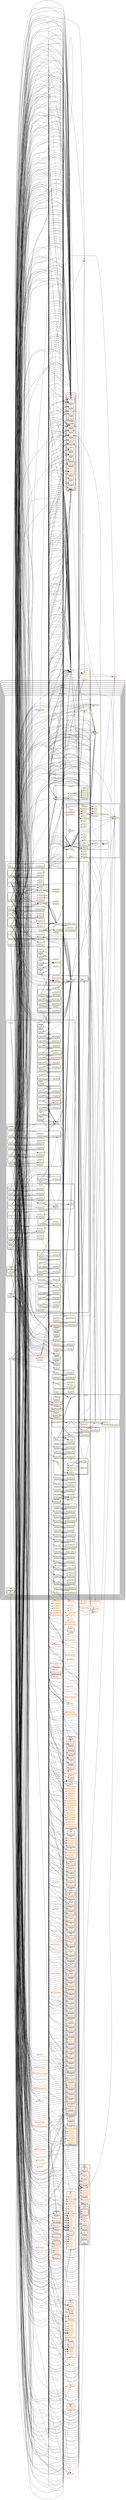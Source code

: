 digraph "dependency-cruiser output"{
    ordering=out
    rankdir=LR
    splines=true
    overlap=false
    nodesep=0.16
    ranksep=0.18
    fontname="Helvetica-bold"
    fontsize=9
    style="rounded,bold"
    compound=true
    node [shape=box style="rounded, filled" fillcolor="#ffffcc" height=0.2 fontname=Helvetica fontsize=9]
    edge [color=black arrowhead=normal fontname=Helvetica fontsize=9]

    subgraph "cluster_.." {label=".." subgraph "cluster_../.." {label=".." subgraph "cluster_../../web.modules" {label="web.modules" subgraph "cluster_../../web.modules/coremail.XT5" {label="coremail.XT5" subgraph "cluster_../../web.modules/coremail.XT5/src" {label="src" subgraph "cluster_../../web.modules/coremail.XT5/src/XT5" {label="XT5" subgraph "cluster_../../web.modules/coremail.XT5/src/XT5/@project.revision@" {label="@project.revision@" subgraph "cluster_../../web.modules/coremail.XT5/src/XT5/@project.revision@/script" {label="script" "../../web.modules/coremail.XT5/src/XT5/@project.revision@/script/app.js" [label="app.js" URL="../../web.modules/coremail.XT5/src/XT5/@project.revision@/script/app.js"] } } } } } } } }
    subgraph "cluster_.." {label=".." subgraph "cluster_../.." {label=".." subgraph "cluster_../../web.modules" {label="web.modules" subgraph "cluster_../../web.modules/coremail.XT5" {label="coremail.XT5" subgraph "cluster_../../web.modules/coremail.XT5/src" {label="src" subgraph "cluster_../../web.modules/coremail.XT5/src/XT5" {label="XT5" subgraph "cluster_../../web.modules/coremail.XT5/src/XT5/@project.revision@" {label="@project.revision@" subgraph "cluster_../../web.modules/coremail.XT5/src/XT5/@project.revision@/script" {label="script" subgraph "cluster_../../web.modules/coremail.XT5/src/XT5/@project.revision@/script/component" {label="component" subgraph "cluster_../../web.modules/coremail.XT5/src/XT5/@project.revision@/script/component/addContactBox" {label="addContactBox" "../../web.modules/coremail.XT5/src/XT5/@project.revision@/script/component/addContactBox/addContactBox.less" [label="addContactBox.less" URL="../../web.modules/coremail.XT5/src/XT5/@project.revision@/script/component/addContactBox/addContactBox.less"] } } } } } } } } } }
    subgraph "cluster_.." {label=".." subgraph "cluster_../.." {label=".." subgraph "cluster_../../web.modules" {label="web.modules" subgraph "cluster_../../web.modules/coremail.XT5" {label="coremail.XT5" subgraph "cluster_../../web.modules/coremail.XT5/src" {label="src" subgraph "cluster_../../web.modules/coremail.XT5/src/XT5" {label="XT5" subgraph "cluster_../../web.modules/coremail.XT5/src/XT5/@project.revision@" {label="@project.revision@" subgraph "cluster_../../web.modules/coremail.XT5/src/XT5/@project.revision@/script" {label="script" subgraph "cluster_../../web.modules/coremail.XT5/src/XT5/@project.revision@/script/component" {label="component" subgraph "cluster_../../web.modules/coremail.XT5/src/XT5/@project.revision@/script/component/addContactBox" {label="addContactBox" "../../web.modules/coremail.XT5/src/XT5/@project.revision@/script/component/addContactBox/index.js" [label="index.js" URL="../../web.modules/coremail.XT5/src/XT5/@project.revision@/script/component/addContactBox/index.js"] } } } } } } } } } }
    subgraph "cluster_.." {label=".." subgraph "cluster_../.." {label=".." subgraph "cluster_../../web.modules" {label="web.modules" subgraph "cluster_../../web.modules/coremail.XT5" {label="coremail.XT5" subgraph "cluster_../../web.modules/coremail.XT5/src" {label="src" subgraph "cluster_../../web.modules/coremail.XT5/src/XT5" {label="XT5" subgraph "cluster_../../web.modules/coremail.XT5/src/XT5/@project.revision@" {label="@project.revision@" subgraph "cluster_../../web.modules/coremail.XT5/src/XT5/@project.revision@/script" {label="script" subgraph "cluster_../../web.modules/coremail.XT5/src/XT5/@project.revision@/script/component" {label="component" subgraph "cluster_../../web.modules/coremail.XT5/src/XT5/@project.revision@/script/component/advancedSearchBox" {label="advancedSearchBox" "../../web.modules/coremail.XT5/src/XT5/@project.revision@/script/component/advancedSearchBox/advancedSearchBox.less" [label="advancedSearchBox.less" URL="../../web.modules/coremail.XT5/src/XT5/@project.revision@/script/component/advancedSearchBox/advancedSearchBox.less"] } } } } } } } } } }
    subgraph "cluster_.." {label=".." subgraph "cluster_../.." {label=".." subgraph "cluster_../../web.modules" {label="web.modules" subgraph "cluster_../../web.modules/coremail.XT5" {label="coremail.XT5" subgraph "cluster_../../web.modules/coremail.XT5/src" {label="src" subgraph "cluster_../../web.modules/coremail.XT5/src/XT5" {label="XT5" subgraph "cluster_../../web.modules/coremail.XT5/src/XT5/@project.revision@" {label="@project.revision@" subgraph "cluster_../../web.modules/coremail.XT5/src/XT5/@project.revision@/script" {label="script" subgraph "cluster_../../web.modules/coremail.XT5/src/XT5/@project.revision@/script/component" {label="component" subgraph "cluster_../../web.modules/coremail.XT5/src/XT5/@project.revision@/script/component/advancedSearchBox" {label="advancedSearchBox" "../../web.modules/coremail.XT5/src/XT5/@project.revision@/script/component/advancedSearchBox/advancedsearch.hbs" [label="advancedsearch.hbs" URL="../../web.modules/coremail.XT5/src/XT5/@project.revision@/script/component/advancedSearchBox/advancedsearch.hbs"] } } } } } } } } } }
    subgraph "cluster_.." {label=".." subgraph "cluster_../.." {label=".." subgraph "cluster_../../web.modules" {label="web.modules" subgraph "cluster_../../web.modules/coremail.XT5" {label="coremail.XT5" subgraph "cluster_../../web.modules/coremail.XT5/src" {label="src" subgraph "cluster_../../web.modules/coremail.XT5/src/XT5" {label="XT5" subgraph "cluster_../../web.modules/coremail.XT5/src/XT5/@project.revision@" {label="@project.revision@" subgraph "cluster_../../web.modules/coremail.XT5/src/XT5/@project.revision@/script" {label="script" subgraph "cluster_../../web.modules/coremail.XT5/src/XT5/@project.revision@/script/component" {label="component" subgraph "cluster_../../web.modules/coremail.XT5/src/XT5/@project.revision@/script/component/advancedSearchBox" {label="advancedSearchBox" "../../web.modules/coremail.XT5/src/XT5/@project.revision@/script/component/advancedSearchBox/index.js" [label="index.js" URL="../../web.modules/coremail.XT5/src/XT5/@project.revision@/script/component/advancedSearchBox/index.js"] } } } } } } } } } }
    subgraph "cluster_.." {label=".." subgraph "cluster_../.." {label=".." subgraph "cluster_../../web.modules" {label="web.modules" subgraph "cluster_../../web.modules/coremail.XT5" {label="coremail.XT5" subgraph "cluster_../../web.modules/coremail.XT5/src" {label="src" subgraph "cluster_../../web.modules/coremail.XT5/src/XT5" {label="XT5" subgraph "cluster_../../web.modules/coremail.XT5/src/XT5/@project.revision@" {label="@project.revision@" subgraph "cluster_../../web.modules/coremail.XT5/src/XT5/@project.revision@/script" {label="script" subgraph "cluster_../../web.modules/coremail.XT5/src/XT5/@project.revision@/script/component" {label="component" "../../web.modules/coremail.XT5/src/XT5/@project.revision@/script/component/confirmbox.js" [label="confirmbox.js" URL="../../web.modules/coremail.XT5/src/XT5/@project.revision@/script/component/confirmbox.js"] } } } } } } } } }
    subgraph "cluster_.." {label=".." subgraph "cluster_../.." {label=".." subgraph "cluster_../../web.modules" {label="web.modules" subgraph "cluster_../../web.modules/coremail.XT5" {label="coremail.XT5" subgraph "cluster_../../web.modules/coremail.XT5/src" {label="src" subgraph "cluster_../../web.modules/coremail.XT5/src/XT5" {label="XT5" subgraph "cluster_../../web.modules/coremail.XT5/src/XT5/@project.revision@" {label="@project.revision@" subgraph "cluster_../../web.modules/coremail.XT5/src/XT5/@project.revision@/script" {label="script" subgraph "cluster_../../web.modules/coremail.XT5/src/XT5/@project.revision@/script/component" {label="component" subgraph "cluster_../../web.modules/coremail.XT5/src/XT5/@project.revision@/script/component/contactCard" {label="contactCard" "../../web.modules/coremail.XT5/src/XT5/@project.revision@/script/component/contactCard/contactCard.less" [label="contactCard.less" URL="../../web.modules/coremail.XT5/src/XT5/@project.revision@/script/component/contactCard/contactCard.less"] } } } } } } } } } }
    subgraph "cluster_.." {label=".." subgraph "cluster_../.." {label=".." subgraph "cluster_../../web.modules" {label="web.modules" subgraph "cluster_../../web.modules/coremail.XT5" {label="coremail.XT5" subgraph "cluster_../../web.modules/coremail.XT5/src" {label="src" subgraph "cluster_../../web.modules/coremail.XT5/src/XT5" {label="XT5" subgraph "cluster_../../web.modules/coremail.XT5/src/XT5/@project.revision@" {label="@project.revision@" subgraph "cluster_../../web.modules/coremail.XT5/src/XT5/@project.revision@/script" {label="script" subgraph "cluster_../../web.modules/coremail.XT5/src/XT5/@project.revision@/script/component" {label="component" subgraph "cluster_../../web.modules/coremail.XT5/src/XT5/@project.revision@/script/component/contactCard" {label="contactCard" "../../web.modules/coremail.XT5/src/XT5/@project.revision@/script/component/contactCard/index.js" [label="index.js" URL="../../web.modules/coremail.XT5/src/XT5/@project.revision@/script/component/contactCard/index.js"] } } } } } } } } } }
    subgraph "cluster_.." {label=".." subgraph "cluster_../.." {label=".." subgraph "cluster_../../web.modules" {label="web.modules" subgraph "cluster_../../web.modules/coremail.XT5" {label="coremail.XT5" subgraph "cluster_../../web.modules/coremail.XT5/src" {label="src" subgraph "cluster_../../web.modules/coremail.XT5/src/XT5" {label="XT5" subgraph "cluster_../../web.modules/coremail.XT5/src/XT5/@project.revision@" {label="@project.revision@" subgraph "cluster_../../web.modules/coremail.XT5/src/XT5/@project.revision@/script" {label="script" subgraph "cluster_../../web.modules/coremail.XT5/src/XT5/@project.revision@/script/component" {label="component" subgraph "cluster_../../web.modules/coremail.XT5/src/XT5/@project.revision@/script/component/contactac" {label="contactac" "../../web.modules/coremail.XT5/src/XT5/@project.revision@/script/component/contactac/contactac.less" [label="contactac.less" URL="../../web.modules/coremail.XT5/src/XT5/@project.revision@/script/component/contactac/contactac.less"] } } } } } } } } } }
    subgraph "cluster_.." {label=".." subgraph "cluster_../.." {label=".." subgraph "cluster_../../web.modules" {label="web.modules" subgraph "cluster_../../web.modules/coremail.XT5" {label="coremail.XT5" subgraph "cluster_../../web.modules/coremail.XT5/src" {label="src" subgraph "cluster_../../web.modules/coremail.XT5/src/XT5" {label="XT5" subgraph "cluster_../../web.modules/coremail.XT5/src/XT5/@project.revision@" {label="@project.revision@" subgraph "cluster_../../web.modules/coremail.XT5/src/XT5/@project.revision@/script" {label="script" subgraph "cluster_../../web.modules/coremail.XT5/src/XT5/@project.revision@/script/component" {label="component" subgraph "cluster_../../web.modules/coremail.XT5/src/XT5/@project.revision@/script/component/contactac" {label="contactac" "../../web.modules/coremail.XT5/src/XT5/@project.revision@/script/component/contactac/index.js" [label="index.js" URL="../../web.modules/coremail.XT5/src/XT5/@project.revision@/script/component/contactac/index.js"] } } } } } } } } } }
    subgraph "cluster_.." {label=".." subgraph "cluster_../.." {label=".." subgraph "cluster_../../web.modules" {label="web.modules" subgraph "cluster_../../web.modules/coremail.XT5" {label="coremail.XT5" subgraph "cluster_../../web.modules/coremail.XT5/src" {label="src" subgraph "cluster_../../web.modules/coremail.XT5/src/XT5" {label="XT5" subgraph "cluster_../../web.modules/coremail.XT5/src/XT5/@project.revision@" {label="@project.revision@" subgraph "cluster_../../web.modules/coremail.XT5/src/XT5/@project.revision@/script" {label="script" subgraph "cluster_../../web.modules/coremail.XT5/src/XT5/@project.revision@/script/component" {label="component" subgraph "cluster_../../web.modules/coremail.XT5/src/XT5/@project.revision@/script/component/contactdg" {label="contactdg" "../../web.modules/coremail.XT5/src/XT5/@project.revision@/script/component/contactdg/contactdg.less" [label="contactdg.less" URL="../../web.modules/coremail.XT5/src/XT5/@project.revision@/script/component/contactdg/contactdg.less"] } } } } } } } } } }
    subgraph "cluster_.." {label=".." subgraph "cluster_../.." {label=".." subgraph "cluster_../../web.modules" {label="web.modules" subgraph "cluster_../../web.modules/coremail.XT5" {label="coremail.XT5" subgraph "cluster_../../web.modules/coremail.XT5/src" {label="src" subgraph "cluster_../../web.modules/coremail.XT5/src/XT5" {label="XT5" subgraph "cluster_../../web.modules/coremail.XT5/src/XT5/@project.revision@" {label="@project.revision@" subgraph "cluster_../../web.modules/coremail.XT5/src/XT5/@project.revision@/script" {label="script" subgraph "cluster_../../web.modules/coremail.XT5/src/XT5/@project.revision@/script/component" {label="component" subgraph "cluster_../../web.modules/coremail.XT5/src/XT5/@project.revision@/script/component/contactdg" {label="contactdg" "../../web.modules/coremail.XT5/src/XT5/@project.revision@/script/component/contactdg/index.js" [label="index.js" URL="../../web.modules/coremail.XT5/src/XT5/@project.revision@/script/component/contactdg/index.js"] } } } } } } } } } }
    subgraph "cluster_.." {label=".." subgraph "cluster_../.." {label=".." subgraph "cluster_../../web.modules" {label="web.modules" subgraph "cluster_../../web.modules/coremail.XT5" {label="coremail.XT5" subgraph "cluster_../../web.modules/coremail.XT5/src" {label="src" subgraph "cluster_../../web.modules/coremail.XT5/src/XT5" {label="XT5" subgraph "cluster_../../web.modules/coremail.XT5/src/XT5/@project.revision@" {label="@project.revision@" subgraph "cluster_../../web.modules/coremail.XT5/src/XT5/@project.revision@/script" {label="script" subgraph "cluster_../../web.modules/coremail.XT5/src/XT5/@project.revision@/script/component" {label="component" subgraph "cluster_../../web.modules/coremail.XT5/src/XT5/@project.revision@/script/component/editor" {label="editor" "../../web.modules/coremail.XT5/src/XT5/@project.revision@/script/component/editor/KE-config.js" [label="KE-config.js" URL="../../web.modules/coremail.XT5/src/XT5/@project.revision@/script/component/editor/KE-config.js"] } } } } } } } } } }
    subgraph "cluster_.." {label=".." subgraph "cluster_../.." {label=".." subgraph "cluster_../../web.modules" {label="web.modules" subgraph "cluster_../../web.modules/coremail.XT5" {label="coremail.XT5" subgraph "cluster_../../web.modules/coremail.XT5/src" {label="src" subgraph "cluster_../../web.modules/coremail.XT5/src/XT5" {label="XT5" subgraph "cluster_../../web.modules/coremail.XT5/src/XT5/@project.revision@" {label="@project.revision@" subgraph "cluster_../../web.modules/coremail.XT5/src/XT5/@project.revision@/script" {label="script" subgraph "cluster_../../web.modules/coremail.XT5/src/XT5/@project.revision@/script/component" {label="component" subgraph "cluster_../../web.modules/coremail.XT5/src/XT5/@project.revision@/script/component/editor" {label="editor" "../../web.modules/coremail.XT5/src/XT5/@project.revision@/script/component/editor/KE.js" [label="KE.js" URL="../../web.modules/coremail.XT5/src/XT5/@project.revision@/script/component/editor/KE.js"] } } } } } } } } } }
    subgraph "cluster_.." {label=".." subgraph "cluster_../.." {label=".." subgraph "cluster_../../web.modules" {label="web.modules" subgraph "cluster_../../web.modules/coremail.XT5" {label="coremail.XT5" subgraph "cluster_../../web.modules/coremail.XT5/src" {label="src" subgraph "cluster_../../web.modules/coremail.XT5/src/XT5" {label="XT5" subgraph "cluster_../../web.modules/coremail.XT5/src/XT5/@project.revision@" {label="@project.revision@" subgraph "cluster_../../web.modules/coremail.XT5/src/XT5/@project.revision@/script" {label="script" subgraph "cluster_../../web.modules/coremail.XT5/src/XT5/@project.revision@/script/component" {label="component" subgraph "cluster_../../web.modules/coremail.XT5/src/XT5/@project.revision@/script/component/editor" {label="editor" subgraph "cluster_../../web.modules/coremail.XT5/src/XT5/@project.revision@/script/component/editor/plugins" {label="plugins" "../../web.modules/coremail.XT5/src/XT5/@project.revision@/script/component/editor/plugins/editor.hbs" [label="editor.hbs" URL="../../web.modules/coremail.XT5/src/XT5/@project.revision@/script/component/editor/plugins/editor.hbs"] } } } } } } } } } } }
    subgraph "cluster_.." {label=".." subgraph "cluster_../.." {label=".." subgraph "cluster_../../web.modules" {label="web.modules" subgraph "cluster_../../web.modules/coremail.XT5" {label="coremail.XT5" subgraph "cluster_../../web.modules/coremail.XT5/src" {label="src" subgraph "cluster_../../web.modules/coremail.XT5/src/XT5" {label="XT5" subgraph "cluster_../../web.modules/coremail.XT5/src/XT5/@project.revision@" {label="@project.revision@" subgraph "cluster_../../web.modules/coremail.XT5/src/XT5/@project.revision@/script" {label="script" subgraph "cluster_../../web.modules/coremail.XT5/src/XT5/@project.revision@/script/component" {label="component" subgraph "cluster_../../web.modules/coremail.XT5/src/XT5/@project.revision@/script/component/editor" {label="editor" subgraph "cluster_../../web.modules/coremail.XT5/src/XT5/@project.revision@/script/component/editor/plugins" {label="plugins" "../../web.modules/coremail.XT5/src/XT5/@project.revision@/script/component/editor/plugins/image.js" [label="image.js" URL="../../web.modules/coremail.XT5/src/XT5/@project.revision@/script/component/editor/plugins/image.js"] } } } } } } } } } } }
    subgraph "cluster_.." {label=".." subgraph "cluster_../.." {label=".." subgraph "cluster_../../web.modules" {label="web.modules" subgraph "cluster_../../web.modules/coremail.XT5" {label="coremail.XT5" subgraph "cluster_../../web.modules/coremail.XT5/src" {label="src" subgraph "cluster_../../web.modules/coremail.XT5/src/XT5" {label="XT5" subgraph "cluster_../../web.modules/coremail.XT5/src/XT5/@project.revision@" {label="@project.revision@" subgraph "cluster_../../web.modules/coremail.XT5/src/XT5/@project.revision@/script" {label="script" subgraph "cluster_../../web.modules/coremail.XT5/src/XT5/@project.revision@/script/component" {label="component" subgraph "cluster_../../web.modules/coremail.XT5/src/XT5/@project.revision@/script/component/editor" {label="editor" subgraph "cluster_../../web.modules/coremail.XT5/src/XT5/@project.revision@/script/component/editor/plugins" {label="plugins" "../../web.modules/coremail.XT5/src/XT5/@project.revision@/script/component/editor/plugins/link.js" [label="link.js" URL="../../web.modules/coremail.XT5/src/XT5/@project.revision@/script/component/editor/plugins/link.js"] } } } } } } } } } } }
    subgraph "cluster_.." {label=".." subgraph "cluster_../.." {label=".." subgraph "cluster_../../web.modules" {label="web.modules" subgraph "cluster_../../web.modules/coremail.XT5" {label="coremail.XT5" subgraph "cluster_../../web.modules/coremail.XT5/src" {label="src" subgraph "cluster_../../web.modules/coremail.XT5/src/XT5" {label="XT5" subgraph "cluster_../../web.modules/coremail.XT5/src/XT5/@project.revision@" {label="@project.revision@" subgraph "cluster_../../web.modules/coremail.XT5/src/XT5/@project.revision@/script" {label="script" subgraph "cluster_../../web.modules/coremail.XT5/src/XT5/@project.revision@/script/component" {label="component" subgraph "cluster_../../web.modules/coremail.XT5/src/XT5/@project.revision@/script/component/editor" {label="editor" subgraph "cluster_../../web.modules/coremail.XT5/src/XT5/@project.revision@/script/component/editor/plugins" {label="plugins" "../../web.modules/coremail.XT5/src/XT5/@project.revision@/script/component/editor/plugins/spellcheck.js" [label="spellcheck.js" URL="../../web.modules/coremail.XT5/src/XT5/@project.revision@/script/component/editor/plugins/spellcheck.js"] } } } } } } } } } } }
    subgraph "cluster_.." {label=".." subgraph "cluster_../.." {label=".." subgraph "cluster_../../web.modules" {label="web.modules" subgraph "cluster_../../web.modules/coremail.XT5" {label="coremail.XT5" subgraph "cluster_../../web.modules/coremail.XT5/src" {label="src" subgraph "cluster_../../web.modules/coremail.XT5/src/XT5" {label="XT5" subgraph "cluster_../../web.modules/coremail.XT5/src/XT5/@project.revision@" {label="@project.revision@" subgraph "cluster_../../web.modules/coremail.XT5/src/XT5/@project.revision@/script" {label="script" subgraph "cluster_../../web.modules/coremail.XT5/src/XT5/@project.revision@/script/component" {label="component" subgraph "cluster_../../web.modules/coremail.XT5/src/XT5/@project.revision@/script/component/editor" {label="editor" subgraph "cluster_../../web.modules/coremail.XT5/src/XT5/@project.revision@/script/component/editor/plugins" {label="plugins" "../../web.modules/coremail.XT5/src/XT5/@project.revision@/script/component/editor/plugins/toolbar.js" [label="toolbar.js" URL="../../web.modules/coremail.XT5/src/XT5/@project.revision@/script/component/editor/plugins/toolbar.js"] } } } } } } } } } } }
    subgraph "cluster_.." {label=".." subgraph "cluster_../.." {label=".." subgraph "cluster_../../web.modules" {label="web.modules" subgraph "cluster_../../web.modules/coremail.XT5" {label="coremail.XT5" subgraph "cluster_../../web.modules/coremail.XT5/src" {label="src" subgraph "cluster_../../web.modules/coremail.XT5/src/XT5" {label="XT5" subgraph "cluster_../../web.modules/coremail.XT5/src/XT5/@project.revision@" {label="@project.revision@" subgraph "cluster_../../web.modules/coremail.XT5/src/XT5/@project.revision@/script" {label="script" subgraph "cluster_../../web.modules/coremail.XT5/src/XT5/@project.revision@/script/component" {label="component" subgraph "cluster_../../web.modules/coremail.XT5/src/XT5/@project.revision@/script/component/fileBox" {label="fileBox" subgraph "cluster_../../web.modules/coremail.XT5/src/XT5/@project.revision@/script/component/fileBox/XNFFileBox" {label="XNFFileBox" "../../web.modules/coremail.XT5/src/XT5/@project.revision@/script/component/fileBox/XNFFileBox/XNFFileBox.less" [label="XNFFileBox.less" URL="../../web.modules/coremail.XT5/src/XT5/@project.revision@/script/component/fileBox/XNFFileBox/XNFFileBox.less"] } } } } } } } } } } }
    subgraph "cluster_.." {label=".." subgraph "cluster_../.." {label=".." subgraph "cluster_../../web.modules" {label="web.modules" subgraph "cluster_../../web.modules/coremail.XT5" {label="coremail.XT5" subgraph "cluster_../../web.modules/coremail.XT5/src" {label="src" subgraph "cluster_../../web.modules/coremail.XT5/src/XT5" {label="XT5" subgraph "cluster_../../web.modules/coremail.XT5/src/XT5/@project.revision@" {label="@project.revision@" subgraph "cluster_../../web.modules/coremail.XT5/src/XT5/@project.revision@/script" {label="script" subgraph "cluster_../../web.modules/coremail.XT5/src/XT5/@project.revision@/script/component" {label="component" subgraph "cluster_../../web.modules/coremail.XT5/src/XT5/@project.revision@/script/component/fileBox" {label="fileBox" subgraph "cluster_../../web.modules/coremail.XT5/src/XT5/@project.revision@/script/component/fileBox/XNFFileBox" {label="XNFFileBox" "../../web.modules/coremail.XT5/src/XT5/@project.revision@/script/component/fileBox/XNFFileBox/index.js" [label="index.js" URL="../../web.modules/coremail.XT5/src/XT5/@project.revision@/script/component/fileBox/XNFFileBox/index.js"] } } } } } } } } } } }
    subgraph "cluster_.." {label=".." subgraph "cluster_../.." {label=".." subgraph "cluster_../../web.modules" {label="web.modules" subgraph "cluster_../../web.modules/coremail.XT5" {label="coremail.XT5" subgraph "cluster_../../web.modules/coremail.XT5/src" {label="src" subgraph "cluster_../../web.modules/coremail.XT5/src/XT5" {label="XT5" subgraph "cluster_../../web.modules/coremail.XT5/src/XT5/@project.revision@" {label="@project.revision@" subgraph "cluster_../../web.modules/coremail.XT5/src/XT5/@project.revision@/script" {label="script" subgraph "cluster_../../web.modules/coremail.XT5/src/XT5/@project.revision@/script/component" {label="component" subgraph "cluster_../../web.modules/coremail.XT5/src/XT5/@project.revision@/script/component/fileBox" {label="fileBox" subgraph "cluster_../../web.modules/coremail.XT5/src/XT5/@project.revision@/script/component/fileBox/XNFFileBox" {label="XNFFileBox" "../../web.modules/coremail.XT5/src/XT5/@project.revision@/script/component/fileBox/XNFFileBox/xnffilebox.hbs" [label="xnffilebox.hbs" URL="../../web.modules/coremail.XT5/src/XT5/@project.revision@/script/component/fileBox/XNFFileBox/xnffilebox.hbs"] } } } } } } } } } } }
    subgraph "cluster_.." {label=".." subgraph "cluster_../.." {label=".." subgraph "cluster_../../web.modules" {label="web.modules" subgraph "cluster_../../web.modules/coremail.XT5" {label="coremail.XT5" subgraph "cluster_../../web.modules/coremail.XT5/src" {label="src" subgraph "cluster_../../web.modules/coremail.XT5/src/XT5" {label="XT5" subgraph "cluster_../../web.modules/coremail.XT5/src/XT5/@project.revision@" {label="@project.revision@" subgraph "cluster_../../web.modules/coremail.XT5/src/XT5/@project.revision@/script" {label="script" subgraph "cluster_../../web.modules/coremail.XT5/src/XT5/@project.revision@/script/component" {label="component" subgraph "cluster_../../web.modules/coremail.XT5/src/XT5/@project.revision@/script/component/fileBox" {label="fileBox" subgraph "cluster_../../web.modules/coremail.XT5/src/XT5/@project.revision@/script/component/fileBox/fileListBox" {label="fileListBox" "../../web.modules/coremail.XT5/src/XT5/@project.revision@/script/component/fileBox/fileListBox/fileListBox.less" [label="fileListBox.less" URL="../../web.modules/coremail.XT5/src/XT5/@project.revision@/script/component/fileBox/fileListBox/fileListBox.less"] } } } } } } } } } } }
    subgraph "cluster_.." {label=".." subgraph "cluster_../.." {label=".." subgraph "cluster_../../web.modules" {label="web.modules" subgraph "cluster_../../web.modules/coremail.XT5" {label="coremail.XT5" subgraph "cluster_../../web.modules/coremail.XT5/src" {label="src" subgraph "cluster_../../web.modules/coremail.XT5/src/XT5" {label="XT5" subgraph "cluster_../../web.modules/coremail.XT5/src/XT5/@project.revision@" {label="@project.revision@" subgraph "cluster_../../web.modules/coremail.XT5/src/XT5/@project.revision@/script" {label="script" subgraph "cluster_../../web.modules/coremail.XT5/src/XT5/@project.revision@/script/component" {label="component" subgraph "cluster_../../web.modules/coremail.XT5/src/XT5/@project.revision@/script/component/fileBox" {label="fileBox" subgraph "cluster_../../web.modules/coremail.XT5/src/XT5/@project.revision@/script/component/fileBox/fileListBox" {label="fileListBox" "../../web.modules/coremail.XT5/src/XT5/@project.revision@/script/component/fileBox/fileListBox/filelistbox.hbs" [label="filelistbox.hbs" URL="../../web.modules/coremail.XT5/src/XT5/@project.revision@/script/component/fileBox/fileListBox/filelistbox.hbs"] } } } } } } } } } } }
    subgraph "cluster_.." {label=".." subgraph "cluster_../.." {label=".." subgraph "cluster_../../web.modules" {label="web.modules" subgraph "cluster_../../web.modules/coremail.XT5" {label="coremail.XT5" subgraph "cluster_../../web.modules/coremail.XT5/src" {label="src" subgraph "cluster_../../web.modules/coremail.XT5/src/XT5" {label="XT5" subgraph "cluster_../../web.modules/coremail.XT5/src/XT5/@project.revision@" {label="@project.revision@" subgraph "cluster_../../web.modules/coremail.XT5/src/XT5/@project.revision@/script" {label="script" subgraph "cluster_../../web.modules/coremail.XT5/src/XT5/@project.revision@/script/component" {label="component" subgraph "cluster_../../web.modules/coremail.XT5/src/XT5/@project.revision@/script/component/fileBox" {label="fileBox" subgraph "cluster_../../web.modules/coremail.XT5/src/XT5/@project.revision@/script/component/fileBox/fileListBox" {label="fileListBox" "../../web.modules/coremail.XT5/src/XT5/@project.revision@/script/component/fileBox/fileListBox/index.js" [label="index.js" URL="../../web.modules/coremail.XT5/src/XT5/@project.revision@/script/component/fileBox/fileListBox/index.js"] } } } } } } } } } } }
    subgraph "cluster_.." {label=".." subgraph "cluster_../.." {label=".." subgraph "cluster_../../web.modules" {label="web.modules" subgraph "cluster_../../web.modules/coremail.XT5" {label="coremail.XT5" subgraph "cluster_../../web.modules/coremail.XT5/src" {label="src" subgraph "cluster_../../web.modules/coremail.XT5/src/XT5" {label="XT5" subgraph "cluster_../../web.modules/coremail.XT5/src/XT5/@project.revision@" {label="@project.revision@" subgraph "cluster_../../web.modules/coremail.XT5/src/XT5/@project.revision@/script" {label="script" subgraph "cluster_../../web.modules/coremail.XT5/src/XT5/@project.revision@/script/component" {label="component" subgraph "cluster_../../web.modules/coremail.XT5/src/XT5/@project.revision@/script/component/fileBox" {label="fileBox" subgraph "cluster_../../web.modules/coremail.XT5/src/XT5/@project.revision@/script/component/fileBox/fileToNFBox" {label="fileToNFBox" "../../web.modules/coremail.XT5/src/XT5/@project.revision@/script/component/fileBox/fileToNFBox/filetonfbox.hbs" [label="filetonfbox.hbs" URL="../../web.modules/coremail.XT5/src/XT5/@project.revision@/script/component/fileBox/fileToNFBox/filetonfbox.hbs"] } } } } } } } } } } }
    subgraph "cluster_.." {label=".." subgraph "cluster_../.." {label=".." subgraph "cluster_../../web.modules" {label="web.modules" subgraph "cluster_../../web.modules/coremail.XT5" {label="coremail.XT5" subgraph "cluster_../../web.modules/coremail.XT5/src" {label="src" subgraph "cluster_../../web.modules/coremail.XT5/src/XT5" {label="XT5" subgraph "cluster_../../web.modules/coremail.XT5/src/XT5/@project.revision@" {label="@project.revision@" subgraph "cluster_../../web.modules/coremail.XT5/src/XT5/@project.revision@/script" {label="script" subgraph "cluster_../../web.modules/coremail.XT5/src/XT5/@project.revision@/script/component" {label="component" subgraph "cluster_../../web.modules/coremail.XT5/src/XT5/@project.revision@/script/component/fileBox" {label="fileBox" subgraph "cluster_../../web.modules/coremail.XT5/src/XT5/@project.revision@/script/component/fileBox/fileToNFBox" {label="fileToNFBox" "../../web.modules/coremail.XT5/src/XT5/@project.revision@/script/component/fileBox/fileToNFBox/index.js" [label="index.js" URL="../../web.modules/coremail.XT5/src/XT5/@project.revision@/script/component/fileBox/fileToNFBox/index.js"] } } } } } } } } } } }
    subgraph "cluster_.." {label=".." subgraph "cluster_../.." {label=".." subgraph "cluster_../../web.modules" {label="web.modules" subgraph "cluster_../../web.modules/coremail.XT5" {label="coremail.XT5" subgraph "cluster_../../web.modules/coremail.XT5/src" {label="src" subgraph "cluster_../../web.modules/coremail.XT5/src/XT5" {label="XT5" subgraph "cluster_../../web.modules/coremail.XT5/src/XT5/@project.revision@" {label="@project.revision@" subgraph "cluster_../../web.modules/coremail.XT5/src/XT5/@project.revision@/script" {label="script" subgraph "cluster_../../web.modules/coremail.XT5/src/XT5/@project.revision@/script/component" {label="component" subgraph "cluster_../../web.modules/coremail.XT5/src/XT5/@project.revision@/script/component/fileupload" {label="fileupload" "../../web.modules/coremail.XT5/src/XT5/@project.revision@/script/component/fileupload/FileClass.js" [label="FileClass.js" URL="../../web.modules/coremail.XT5/src/XT5/@project.revision@/script/component/fileupload/FileClass.js"] } } } } } } } } } }
    subgraph "cluster_.." {label=".." subgraph "cluster_../.." {label=".." subgraph "cluster_../../web.modules" {label="web.modules" subgraph "cluster_../../web.modules/coremail.XT5" {label="coremail.XT5" subgraph "cluster_../../web.modules/coremail.XT5/src" {label="src" subgraph "cluster_../../web.modules/coremail.XT5/src/XT5" {label="XT5" subgraph "cluster_../../web.modules/coremail.XT5/src/XT5/@project.revision@" {label="@project.revision@" subgraph "cluster_../../web.modules/coremail.XT5/src/XT5/@project.revision@/script" {label="script" subgraph "cluster_../../web.modules/coremail.XT5/src/XT5/@project.revision@/script/component" {label="component" subgraph "cluster_../../web.modules/coremail.XT5/src/XT5/@project.revision@/script/component/fileupload" {label="fileupload" "../../web.modules/coremail.XT5/src/XT5/@project.revision@/script/component/fileupload/attachupload-ui.js" [label="attachupload-ui.js" URL="../../web.modules/coremail.XT5/src/XT5/@project.revision@/script/component/fileupload/attachupload-ui.js"] } } } } } } } } } }
    subgraph "cluster_.." {label=".." subgraph "cluster_../.." {label=".." subgraph "cluster_../../web.modules" {label="web.modules" subgraph "cluster_../../web.modules/coremail.XT5" {label="coremail.XT5" subgraph "cluster_../../web.modules/coremail.XT5/src" {label="src" subgraph "cluster_../../web.modules/coremail.XT5/src/XT5" {label="XT5" subgraph "cluster_../../web.modules/coremail.XT5/src/XT5/@project.revision@" {label="@project.revision@" subgraph "cluster_../../web.modules/coremail.XT5/src/XT5/@project.revision@/script" {label="script" subgraph "cluster_../../web.modules/coremail.XT5/src/XT5/@project.revision@/script/component" {label="component" subgraph "cluster_../../web.modules/coremail.XT5/src/XT5/@project.revision@/script/component/fileupload" {label="fileupload" "../../web.modules/coremail.XT5/src/XT5/@project.revision@/script/component/fileupload/fileupload-base.js" [label="fileupload-base.js" URL="../../web.modules/coremail.XT5/src/XT5/@project.revision@/script/component/fileupload/fileupload-base.js"] } } } } } } } } } }
    subgraph "cluster_.." {label=".." subgraph "cluster_../.." {label=".." subgraph "cluster_../../web.modules" {label="web.modules" subgraph "cluster_../../web.modules/coremail.XT5" {label="coremail.XT5" subgraph "cluster_../../web.modules/coremail.XT5/src" {label="src" subgraph "cluster_../../web.modules/coremail.XT5/src/XT5" {label="XT5" subgraph "cluster_../../web.modules/coremail.XT5/src/XT5/@project.revision@" {label="@project.revision@" subgraph "cluster_../../web.modules/coremail.XT5/src/XT5/@project.revision@/script" {label="script" subgraph "cluster_../../web.modules/coremail.XT5/src/XT5/@project.revision@/script/component" {label="component" subgraph "cluster_../../web.modules/coremail.XT5/src/XT5/@project.revision@/script/component/fileupload" {label="fileupload" "../../web.modules/coremail.XT5/src/XT5/@project.revision@/script/component/fileupload/fileupload-extend.js" [label="fileupload-extend.js" URL="../../web.modules/coremail.XT5/src/XT5/@project.revision@/script/component/fileupload/fileupload-extend.js"] } } } } } } } } } }
    subgraph "cluster_.." {label=".." subgraph "cluster_../.." {label=".." subgraph "cluster_../../web.modules" {label="web.modules" subgraph "cluster_../../web.modules/coremail.XT5" {label="coremail.XT5" subgraph "cluster_../../web.modules/coremail.XT5/src" {label="src" subgraph "cluster_../../web.modules/coremail.XT5/src/XT5" {label="XT5" subgraph "cluster_../../web.modules/coremail.XT5/src/XT5/@project.revision@" {label="@project.revision@" subgraph "cluster_../../web.modules/coremail.XT5/src/XT5/@project.revision@/script" {label="script" subgraph "cluster_../../web.modules/coremail.XT5/src/XT5/@project.revision@/script/component" {label="component" subgraph "cluster_../../web.modules/coremail.XT5/src/XT5/@project.revision@/script/component/fileupload" {label="fileupload" "../../web.modules/coremail.XT5/src/XT5/@project.revision@/script/component/fileupload/fileupload-plugin.js" [label="fileupload-plugin.js" URL="../../web.modules/coremail.XT5/src/XT5/@project.revision@/script/component/fileupload/fileupload-plugin.js"] } } } } } } } } } }
    subgraph "cluster_.." {label=".." subgraph "cluster_../.." {label=".." subgraph "cluster_../../web.modules" {label="web.modules" subgraph "cluster_../../web.modules/coremail.XT5" {label="coremail.XT5" subgraph "cluster_../../web.modules/coremail.XT5/src" {label="src" subgraph "cluster_../../web.modules/coremail.XT5/src/XT5" {label="XT5" subgraph "cluster_../../web.modules/coremail.XT5/src/XT5/@project.revision@" {label="@project.revision@" subgraph "cluster_../../web.modules/coremail.XT5/src/XT5/@project.revision@/script" {label="script" subgraph "cluster_../../web.modules/coremail.XT5/src/XT5/@project.revision@/script/component" {label="component" subgraph "cluster_../../web.modules/coremail.XT5/src/XT5/@project.revision@/script/component/fileupload" {label="fileupload" "../../web.modules/coremail.XT5/src/XT5/@project.revision@/script/component/fileupload/fileupload-validate.js" [label="fileupload-validate.js" URL="../../web.modules/coremail.XT5/src/XT5/@project.revision@/script/component/fileupload/fileupload-validate.js"] } } } } } } } } } }
    subgraph "cluster_.." {label=".." subgraph "cluster_../.." {label=".." subgraph "cluster_../../web.modules" {label="web.modules" subgraph "cluster_../../web.modules/coremail.XT5" {label="coremail.XT5" subgraph "cluster_../../web.modules/coremail.XT5/src" {label="src" subgraph "cluster_../../web.modules/coremail.XT5/src/XT5" {label="XT5" subgraph "cluster_../../web.modules/coremail.XT5/src/XT5/@project.revision@" {label="@project.revision@" subgraph "cluster_../../web.modules/coremail.XT5/src/XT5/@project.revision@/script" {label="script" subgraph "cluster_../../web.modules/coremail.XT5/src/XT5/@project.revision@/script/component" {label="component" subgraph "cluster_../../web.modules/coremail.XT5/src/XT5/@project.revision@/script/component/fileupload" {label="fileupload" "../../web.modules/coremail.XT5/src/XT5/@project.revision@/script/component/fileupload/fileupload.less" [label="fileupload.less" URL="../../web.modules/coremail.XT5/src/XT5/@project.revision@/script/component/fileupload/fileupload.less"] } } } } } } } } } }
    subgraph "cluster_.." {label=".." subgraph "cluster_../.." {label=".." subgraph "cluster_../../web.modules" {label="web.modules" subgraph "cluster_../../web.modules/coremail.XT5" {label="coremail.XT5" subgraph "cluster_../../web.modules/coremail.XT5/src" {label="src" subgraph "cluster_../../web.modules/coremail.XT5/src/XT5" {label="XT5" subgraph "cluster_../../web.modules/coremail.XT5/src/XT5/@project.revision@" {label="@project.revision@" subgraph "cluster_../../web.modules/coremail.XT5/src/XT5/@project.revision@/script" {label="script" subgraph "cluster_../../web.modules/coremail.XT5/src/XT5/@project.revision@/script/component" {label="component" subgraph "cluster_../../web.modules/coremail.XT5/src/XT5/@project.revision@/script/component/fileupload" {label="fileupload" "../../web.modules/coremail.XT5/src/XT5/@project.revision@/script/component/fileupload/pasteUploadUtil.js" [label="pasteUploadUtil.js" URL="../../web.modules/coremail.XT5/src/XT5/@project.revision@/script/component/fileupload/pasteUploadUtil.js"] } } } } } } } } } }
    subgraph "cluster_.." {label=".." subgraph "cluster_../.." {label=".." subgraph "cluster_../../web.modules" {label="web.modules" subgraph "cluster_../../web.modules/coremail.XT5" {label="coremail.XT5" subgraph "cluster_../../web.modules/coremail.XT5/src" {label="src" subgraph "cluster_../../web.modules/coremail.XT5/src/XT5" {label="XT5" subgraph "cluster_../../web.modules/coremail.XT5/src/XT5/@project.revision@" {label="@project.revision@" subgraph "cluster_../../web.modules/coremail.XT5/src/XT5/@project.revision@/script" {label="script" subgraph "cluster_../../web.modules/coremail.XT5/src/XT5/@project.revision@/script/component" {label="component" subgraph "cluster_../../web.modules/coremail.XT5/src/XT5/@project.revision@/script/component/hotkeys" {label="hotkeys" "../../web.modules/coremail.XT5/src/XT5/@project.revision@/script/component/hotkeys/hotkeys.js" [label="hotkeys.js" URL="../../web.modules/coremail.XT5/src/XT5/@project.revision@/script/component/hotkeys/hotkeys.js"] } } } } } } } } } }
    subgraph "cluster_.." {label=".." subgraph "cluster_../.." {label=".." subgraph "cluster_../../web.modules" {label="web.modules" subgraph "cluster_../../web.modules/coremail.XT5" {label="coremail.XT5" subgraph "cluster_../../web.modules/coremail.XT5/src" {label="src" subgraph "cluster_../../web.modules/coremail.XT5/src/XT5" {label="XT5" subgraph "cluster_../../web.modules/coremail.XT5/src/XT5/@project.revision@" {label="@project.revision@" subgraph "cluster_../../web.modules/coremail.XT5/src/XT5/@project.revision@/script" {label="script" subgraph "cluster_../../web.modules/coremail.XT5/src/XT5/@project.revision@/script/component" {label="component" subgraph "cluster_../../web.modules/coremail.XT5/src/XT5/@project.revision@/script/component/lunkrBox" {label="lunkrBox" "../../web.modules/coremail.XT5/src/XT5/@project.revision@/script/component/lunkrBox/index.js" [label="index.js" URL="../../web.modules/coremail.XT5/src/XT5/@project.revision@/script/component/lunkrBox/index.js"] } } } } } } } } } }
    subgraph "cluster_.." {label=".." subgraph "cluster_../.." {label=".." subgraph "cluster_../../web.modules" {label="web.modules" subgraph "cluster_../../web.modules/coremail.XT5" {label="coremail.XT5" subgraph "cluster_../../web.modules/coremail.XT5/src" {label="src" subgraph "cluster_../../web.modules/coremail.XT5/src/XT5" {label="XT5" subgraph "cluster_../../web.modules/coremail.XT5/src/XT5/@project.revision@" {label="@project.revision@" subgraph "cluster_../../web.modules/coremail.XT5/src/XT5/@project.revision@/script" {label="script" subgraph "cluster_../../web.modules/coremail.XT5/src/XT5/@project.revision@/script/component" {label="component" subgraph "cluster_../../web.modules/coremail.XT5/src/XT5/@project.revision@/script/component/lunkrBox" {label="lunkrBox" "../../web.modules/coremail.XT5/src/XT5/@project.revision@/script/component/lunkrBox/lunkrBox.less" [label="lunkrBox.less" URL="../../web.modules/coremail.XT5/src/XT5/@project.revision@/script/component/lunkrBox/lunkrBox.less"] } } } } } } } } } }
    subgraph "cluster_.." {label=".." subgraph "cluster_../.." {label=".." subgraph "cluster_../../web.modules" {label="web.modules" subgraph "cluster_../../web.modules/coremail.XT5" {label="coremail.XT5" subgraph "cluster_../../web.modules/coremail.XT5/src" {label="src" subgraph "cluster_../../web.modules/coremail.XT5/src/XT5" {label="XT5" subgraph "cluster_../../web.modules/coremail.XT5/src/XT5/@project.revision@" {label="@project.revision@" subgraph "cluster_../../web.modules/coremail.XT5/src/XT5/@project.revision@/script" {label="script" subgraph "cluster_../../web.modules/coremail.XT5/src/XT5/@project.revision@/script/component" {label="component" subgraph "cluster_../../web.modules/coremail.XT5/src/XT5/@project.revision@/script/component/mailAuditBox" {label="mailAuditBox" "../../web.modules/coremail.XT5/src/XT5/@project.revision@/script/component/mailAuditBox/index.js" [label="index.js" URL="../../web.modules/coremail.XT5/src/XT5/@project.revision@/script/component/mailAuditBox/index.js"] } } } } } } } } } }
    subgraph "cluster_.." {label=".." subgraph "cluster_../.." {label=".." subgraph "cluster_../../web.modules" {label="web.modules" subgraph "cluster_../../web.modules/coremail.XT5" {label="coremail.XT5" subgraph "cluster_../../web.modules/coremail.XT5/src" {label="src" subgraph "cluster_../../web.modules/coremail.XT5/src/XT5" {label="XT5" subgraph "cluster_../../web.modules/coremail.XT5/src/XT5/@project.revision@" {label="@project.revision@" subgraph "cluster_../../web.modules/coremail.XT5/src/XT5/@project.revision@/script" {label="script" subgraph "cluster_../../web.modules/coremail.XT5/src/XT5/@project.revision@/script/component" {label="component" subgraph "cluster_../../web.modules/coremail.XT5/src/XT5/@project.revision@/script/component/mailAuditBox" {label="mailAuditBox" "../../web.modules/coremail.XT5/src/XT5/@project.revision@/script/component/mailAuditBox/mailAuditBox.less" [label="mailAuditBox.less" URL="../../web.modules/coremail.XT5/src/XT5/@project.revision@/script/component/mailAuditBox/mailAuditBox.less"] } } } } } } } } } }
    subgraph "cluster_.." {label=".." subgraph "cluster_../.." {label=".." subgraph "cluster_../../web.modules" {label="web.modules" subgraph "cluster_../../web.modules/coremail.XT5" {label="coremail.XT5" subgraph "cluster_../../web.modules/coremail.XT5/src" {label="src" subgraph "cluster_../../web.modules/coremail.XT5/src/XT5" {label="XT5" subgraph "cluster_../../web.modules/coremail.XT5/src/XT5/@project.revision@" {label="@project.revision@" subgraph "cluster_../../web.modules/coremail.XT5/src/XT5/@project.revision@/script" {label="script" subgraph "cluster_../../web.modules/coremail.XT5/src/XT5/@project.revision@/script/component" {label="component" subgraph "cluster_../../web.modules/coremail.XT5/src/XT5/@project.revision@/script/component/mailPreviewBox" {label="mailPreviewBox" "../../web.modules/coremail.XT5/src/XT5/@project.revision@/script/component/mailPreviewBox/index.js" [label="index.js" URL="../../web.modules/coremail.XT5/src/XT5/@project.revision@/script/component/mailPreviewBox/index.js"] } } } } } } } } } }
    subgraph "cluster_.." {label=".." subgraph "cluster_../.." {label=".." subgraph "cluster_../../web.modules" {label="web.modules" subgraph "cluster_../../web.modules/coremail.XT5" {label="coremail.XT5" subgraph "cluster_../../web.modules/coremail.XT5/src" {label="src" subgraph "cluster_../../web.modules/coremail.XT5/src/XT5" {label="XT5" subgraph "cluster_../../web.modules/coremail.XT5/src/XT5/@project.revision@" {label="@project.revision@" subgraph "cluster_../../web.modules/coremail.XT5/src/XT5/@project.revision@/script" {label="script" subgraph "cluster_../../web.modules/coremail.XT5/src/XT5/@project.revision@/script/component" {label="component" subgraph "cluster_../../web.modules/coremail.XT5/src/XT5/@project.revision@/script/component/mailPreviewBox" {label="mailPreviewBox" "../../web.modules/coremail.XT5/src/XT5/@project.revision@/script/component/mailPreviewBox/mailPreview.hbs" [label="mailPreview.hbs" URL="../../web.modules/coremail.XT5/src/XT5/@project.revision@/script/component/mailPreviewBox/mailPreview.hbs"] } } } } } } } } } }
    subgraph "cluster_.." {label=".." subgraph "cluster_../.." {label=".." subgraph "cluster_../../web.modules" {label="web.modules" subgraph "cluster_../../web.modules/coremail.XT5" {label="coremail.XT5" subgraph "cluster_../../web.modules/coremail.XT5/src" {label="src" subgraph "cluster_../../web.modules/coremail.XT5/src/XT5" {label="XT5" subgraph "cluster_../../web.modules/coremail.XT5/src/XT5/@project.revision@" {label="@project.revision@" subgraph "cluster_../../web.modules/coremail.XT5/src/XT5/@project.revision@/script" {label="script" subgraph "cluster_../../web.modules/coremail.XT5/src/XT5/@project.revision@/script/component" {label="component" subgraph "cluster_../../web.modules/coremail.XT5/src/XT5/@project.revision@/script/component/mailPreviewBox" {label="mailPreviewBox" "../../web.modules/coremail.XT5/src/XT5/@project.revision@/script/component/mailPreviewBox/mailPreviewBox.less" [label="mailPreviewBox.less" URL="../../web.modules/coremail.XT5/src/XT5/@project.revision@/script/component/mailPreviewBox/mailPreviewBox.less"] } } } } } } } } } }
    subgraph "cluster_.." {label=".." subgraph "cluster_../.." {label=".." subgraph "cluster_../../web.modules" {label="web.modules" subgraph "cluster_../../web.modules/coremail.XT5" {label="coremail.XT5" subgraph "cluster_../../web.modules/coremail.XT5/src" {label="src" subgraph "cluster_../../web.modules/coremail.XT5/src/XT5" {label="XT5" subgraph "cluster_../../web.modules/coremail.XT5/src/XT5/@project.revision@" {label="@project.revision@" subgraph "cluster_../../web.modules/coremail.XT5/src/XT5/@project.revision@/script" {label="script" subgraph "cluster_../../web.modules/coremail.XT5/src/XT5/@project.revision@/script/component" {label="component" "../../web.modules/coremail.XT5/src/XT5/@project.revision@/script/component/mailRecallBox.js" [label="mailRecallBox.js" URL="../../web.modules/coremail.XT5/src/XT5/@project.revision@/script/component/mailRecallBox.js"] } } } } } } } } }
    subgraph "cluster_.." {label=".." subgraph "cluster_../.." {label=".." subgraph "cluster_../../web.modules" {label="web.modules" subgraph "cluster_../../web.modules/coremail.XT5" {label="coremail.XT5" subgraph "cluster_../../web.modules/coremail.XT5/src" {label="src" subgraph "cluster_../../web.modules/coremail.XT5/src/XT5" {label="XT5" subgraph "cluster_../../web.modules/coremail.XT5/src/XT5/@project.revision@" {label="@project.revision@" subgraph "cluster_../../web.modules/coremail.XT5/src/XT5/@project.revision@/script" {label="script" subgraph "cluster_../../web.modules/coremail.XT5/src/XT5/@project.revision@/script/component" {label="component" "../../web.modules/coremail.XT5/src/XT5/@project.revision@/script/component/mailTemplate.js" [label="mailTemplate.js" URL="../../web.modules/coremail.XT5/src/XT5/@project.revision@/script/component/mailTemplate.js"] } } } } } } } } }
    subgraph "cluster_.." {label=".." subgraph "cluster_../.." {label=".." subgraph "cluster_../../web.modules" {label="web.modules" subgraph "cluster_../../web.modules/coremail.XT5" {label="coremail.XT5" subgraph "cluster_../../web.modules/coremail.XT5/src" {label="src" subgraph "cluster_../../web.modules/coremail.XT5/src/XT5" {label="XT5" subgraph "cluster_../../web.modules/coremail.XT5/src/XT5/@project.revision@" {label="@project.revision@" subgraph "cluster_../../web.modules/coremail.XT5/src/XT5/@project.revision@/script" {label="script" subgraph "cluster_../../web.modules/coremail.XT5/src/XT5/@project.revision@/script/component" {label="component" "../../web.modules/coremail.XT5/src/XT5/@project.revision@/script/component/maildeferbox.js" [label="maildeferbox.js" URL="../../web.modules/coremail.XT5/src/XT5/@project.revision@/script/component/maildeferbox.js"] } } } } } } } } }
    subgraph "cluster_.." {label=".." subgraph "cluster_../.." {label=".." subgraph "cluster_../../web.modules" {label="web.modules" subgraph "cluster_../../web.modules/coremail.XT5" {label="coremail.XT5" subgraph "cluster_../../web.modules/coremail.XT5/src" {label="src" subgraph "cluster_../../web.modules/coremail.XT5/src/XT5" {label="XT5" subgraph "cluster_../../web.modules/coremail.XT5/src/XT5/@project.revision@" {label="@project.revision@" subgraph "cluster_../../web.modules/coremail.XT5/src/XT5/@project.revision@/script" {label="script" subgraph "cluster_../../web.modules/coremail.XT5/src/XT5/@project.revision@/script/component" {label="component" subgraph "cluster_../../web.modules/coremail.XT5/src/XT5/@project.revision@/script/component/meetingRoomBooking" {label="meetingRoomBooking" "../../web.modules/coremail.XT5/src/XT5/@project.revision@/script/component/meetingRoomBooking/index.js" [label="index.js" URL="../../web.modules/coremail.XT5/src/XT5/@project.revision@/script/component/meetingRoomBooking/index.js"] } } } } } } } } } }
    subgraph "cluster_.." {label=".." subgraph "cluster_../.." {label=".." subgraph "cluster_../../web.modules" {label="web.modules" subgraph "cluster_../../web.modules/coremail.XT5" {label="coremail.XT5" subgraph "cluster_../../web.modules/coremail.XT5/src" {label="src" subgraph "cluster_../../web.modules/coremail.XT5/src/XT5" {label="XT5" subgraph "cluster_../../web.modules/coremail.XT5/src/XT5/@project.revision@" {label="@project.revision@" subgraph "cluster_../../web.modules/coremail.XT5/src/XT5/@project.revision@/script" {label="script" subgraph "cluster_../../web.modules/coremail.XT5/src/XT5/@project.revision@/script/component" {label="component" subgraph "cluster_../../web.modules/coremail.XT5/src/XT5/@project.revision@/script/component/meetingRoomBooking" {label="meetingRoomBooking" "../../web.modules/coremail.XT5/src/XT5/@project.revision@/script/component/meetingRoomBooking/meetingRoomBooking.less" [label="meetingRoomBooking.less" URL="../../web.modules/coremail.XT5/src/XT5/@project.revision@/script/component/meetingRoomBooking/meetingRoomBooking.less"] } } } } } } } } } }
    subgraph "cluster_.." {label=".." subgraph "cluster_../.." {label=".." subgraph "cluster_../../web.modules" {label="web.modules" subgraph "cluster_../../web.modules/coremail.XT5" {label="coremail.XT5" subgraph "cluster_../../web.modules/coremail.XT5/src" {label="src" subgraph "cluster_../../web.modules/coremail.XT5/src/XT5" {label="XT5" subgraph "cluster_../../web.modules/coremail.XT5/src/XT5/@project.revision@" {label="@project.revision@" subgraph "cluster_../../web.modules/coremail.XT5/src/XT5/@project.revision@/script" {label="script" subgraph "cluster_../../web.modules/coremail.XT5/src/XT5/@project.revision@/script/component" {label="component" subgraph "cluster_../../web.modules/coremail.XT5/src/XT5/@project.revision@/script/component/memoBox" {label="memoBox" "../../web.modules/coremail.XT5/src/XT5/@project.revision@/script/component/memoBox/index.js" [label="index.js" URL="../../web.modules/coremail.XT5/src/XT5/@project.revision@/script/component/memoBox/index.js"] } } } } } } } } } }
    subgraph "cluster_.." {label=".." subgraph "cluster_../.." {label=".." subgraph "cluster_../../web.modules" {label="web.modules" subgraph "cluster_../../web.modules/coremail.XT5" {label="coremail.XT5" subgraph "cluster_../../web.modules/coremail.XT5/src" {label="src" subgraph "cluster_../../web.modules/coremail.XT5/src/XT5" {label="XT5" subgraph "cluster_../../web.modules/coremail.XT5/src/XT5/@project.revision@" {label="@project.revision@" subgraph "cluster_../../web.modules/coremail.XT5/src/XT5/@project.revision@/script" {label="script" subgraph "cluster_../../web.modules/coremail.XT5/src/XT5/@project.revision@/script/component" {label="component" subgraph "cluster_../../web.modules/coremail.XT5/src/XT5/@project.revision@/script/component/memoBox" {label="memoBox" "../../web.modules/coremail.XT5/src/XT5/@project.revision@/script/component/memoBox/memoBox.less" [label="memoBox.less" URL="../../web.modules/coremail.XT5/src/XT5/@project.revision@/script/component/memoBox/memoBox.less"] } } } } } } } } } }
    subgraph "cluster_.." {label=".." subgraph "cluster_../.." {label=".." subgraph "cluster_../../web.modules" {label="web.modules" subgraph "cluster_../../web.modules/coremail.XT5" {label="coremail.XT5" subgraph "cluster_../../web.modules/coremail.XT5/src" {label="src" subgraph "cluster_../../web.modules/coremail.XT5/src/XT5" {label="XT5" subgraph "cluster_../../web.modules/coremail.XT5/src/XT5/@project.revision@" {label="@project.revision@" subgraph "cluster_../../web.modules/coremail.XT5/src/XT5/@project.revision@/script" {label="script" subgraph "cluster_../../web.modules/coremail.XT5/src/XT5/@project.revision@/script/component" {label="component" subgraph "cluster_../../web.modules/coremail.XT5/src/XT5/@project.revision@/script/component/migrateMbox" {label="migrateMbox" "../../web.modules/coremail.XT5/src/XT5/@project.revision@/script/component/migrateMbox/index.js" [label="index.js" URL="../../web.modules/coremail.XT5/src/XT5/@project.revision@/script/component/migrateMbox/index.js"] } } } } } } } } } }
    subgraph "cluster_.." {label=".." subgraph "cluster_../.." {label=".." subgraph "cluster_../../web.modules" {label="web.modules" subgraph "cluster_../../web.modules/coremail.XT5" {label="coremail.XT5" subgraph "cluster_../../web.modules/coremail.XT5/src" {label="src" subgraph "cluster_../../web.modules/coremail.XT5/src/XT5" {label="XT5" subgraph "cluster_../../web.modules/coremail.XT5/src/XT5/@project.revision@" {label="@project.revision@" subgraph "cluster_../../web.modules/coremail.XT5/src/XT5/@project.revision@/script" {label="script" subgraph "cluster_../../web.modules/coremail.XT5/src/XT5/@project.revision@/script/component" {label="component" subgraph "cluster_../../web.modules/coremail.XT5/src/XT5/@project.revision@/script/component/migrateMbox" {label="migrateMbox" "../../web.modules/coremail.XT5/src/XT5/@project.revision@/script/component/migrateMbox/migrateMBox.less" [label="migrateMBox.less" URL="../../web.modules/coremail.XT5/src/XT5/@project.revision@/script/component/migrateMbox/migrateMBox.less"] } } } } } } } } } }
    subgraph "cluster_.." {label=".." subgraph "cluster_../.." {label=".." subgraph "cluster_../../web.modules" {label="web.modules" subgraph "cluster_../../web.modules/coremail.XT5" {label="coremail.XT5" subgraph "cluster_../../web.modules/coremail.XT5/src" {label="src" subgraph "cluster_../../web.modules/coremail.XT5/src/XT5" {label="XT5" subgraph "cluster_../../web.modules/coremail.XT5/src/XT5/@project.revision@" {label="@project.revision@" subgraph "cluster_../../web.modules/coremail.XT5/src/XT5/@project.revision@/script" {label="script" subgraph "cluster_../../web.modules/coremail.XT5/src/XT5/@project.revision@/script/component" {label="component" subgraph "cluster_../../web.modules/coremail.XT5/src/XT5/@project.revision@/script/component/notification" {label="notification" "../../web.modules/coremail.XT5/src/XT5/@project.revision@/script/component/notification/history.js" [label="history.js" URL="../../web.modules/coremail.XT5/src/XT5/@project.revision@/script/component/notification/history.js"] } } } } } } } } } }
    subgraph "cluster_.." {label=".." subgraph "cluster_../.." {label=".." subgraph "cluster_../../web.modules" {label="web.modules" subgraph "cluster_../../web.modules/coremail.XT5" {label="coremail.XT5" subgraph "cluster_../../web.modules/coremail.XT5/src" {label="src" subgraph "cluster_../../web.modules/coremail.XT5/src/XT5" {label="XT5" subgraph "cluster_../../web.modules/coremail.XT5/src/XT5/@project.revision@" {label="@project.revision@" subgraph "cluster_../../web.modules/coremail.XT5/src/XT5/@project.revision@/script" {label="script" subgraph "cluster_../../web.modules/coremail.XT5/src/XT5/@project.revision@/script/component" {label="component" subgraph "cluster_../../web.modules/coremail.XT5/src/XT5/@project.revision@/script/component/notification" {label="notification" "../../web.modules/coremail.XT5/src/XT5/@project.revision@/script/component/notification/online.js" [label="online.js" URL="../../web.modules/coremail.XT5/src/XT5/@project.revision@/script/component/notification/online.js"] } } } } } } } } } }
    subgraph "cluster_.." {label=".." subgraph "cluster_../.." {label=".." subgraph "cluster_../../web.modules" {label="web.modules" subgraph "cluster_../../web.modules/coremail.XT5" {label="coremail.XT5" subgraph "cluster_../../web.modules/coremail.XT5/src" {label="src" subgraph "cluster_../../web.modules/coremail.XT5/src/XT5" {label="XT5" subgraph "cluster_../../web.modules/coremail.XT5/src/XT5/@project.revision@" {label="@project.revision@" subgraph "cluster_../../web.modules/coremail.XT5/src/XT5/@project.revision@/script" {label="script" subgraph "cluster_../../web.modules/coremail.XT5/src/XT5/@project.revision@/script/component" {label="component" subgraph "cluster_../../web.modules/coremail.XT5/src/XT5/@project.revision@/script/component/notification" {label="notification" "../../web.modules/coremail.XT5/src/XT5/@project.revision@/script/component/notification/service.js" [label="service.js" URL="../../web.modules/coremail.XT5/src/XT5/@project.revision@/script/component/notification/service.js"] } } } } } } } } } }
    subgraph "cluster_.." {label=".." subgraph "cluster_../.." {label=".." subgraph "cluster_../../web.modules" {label="web.modules" subgraph "cluster_../../web.modules/coremail.XT5" {label="coremail.XT5" subgraph "cluster_../../web.modules/coremail.XT5/src" {label="src" subgraph "cluster_../../web.modules/coremail.XT5/src/XT5" {label="XT5" subgraph "cluster_../../web.modules/coremail.XT5/src/XT5/@project.revision@" {label="@project.revision@" subgraph "cluster_../../web.modules/coremail.XT5/src/XT5/@project.revision@/script" {label="script" subgraph "cluster_../../web.modules/coremail.XT5/src/XT5/@project.revision@/script/component" {label="component" subgraph "cluster_../../web.modules/coremail.XT5/src/XT5/@project.revision@/script/component/notification" {label="notification" "../../web.modules/coremail.XT5/src/XT5/@project.revision@/script/component/notification/store.js" [label="store.js" URL="../../web.modules/coremail.XT5/src/XT5/@project.revision@/script/component/notification/store.js"] } } } } } } } } } }
    subgraph "cluster_.." {label=".." subgraph "cluster_../.." {label=".." subgraph "cluster_../../web.modules" {label="web.modules" subgraph "cluster_../../web.modules/coremail.XT5" {label="coremail.XT5" subgraph "cluster_../../web.modules/coremail.XT5/src" {label="src" subgraph "cluster_../../web.modules/coremail.XT5/src/XT5" {label="XT5" subgraph "cluster_../../web.modules/coremail.XT5/src/XT5/@project.revision@" {label="@project.revision@" subgraph "cluster_../../web.modules/coremail.XT5/src/XT5/@project.revision@/script" {label="script" subgraph "cluster_../../web.modules/coremail.XT5/src/XT5/@project.revision@/script/component" {label="component" subgraph "cluster_../../web.modules/coremail.XT5/src/XT5/@project.revision@/script/component/noviceGuide" {label="noviceGuide" "../../web.modules/coremail.XT5/src/XT5/@project.revision@/script/component/noviceGuide/noviceGuide.js" [label="noviceGuide.js" URL="../../web.modules/coremail.XT5/src/XT5/@project.revision@/script/component/noviceGuide/noviceGuide.js"] } } } } } } } } } }
    subgraph "cluster_.." {label=".." subgraph "cluster_../.." {label=".." subgraph "cluster_../../web.modules" {label="web.modules" subgraph "cluster_../../web.modules/coremail.XT5" {label="coremail.XT5" subgraph "cluster_../../web.modules/coremail.XT5/src" {label="src" subgraph "cluster_../../web.modules/coremail.XT5/src/XT5" {label="XT5" subgraph "cluster_../../web.modules/coremail.XT5/src/XT5/@project.revision@" {label="@project.revision@" subgraph "cluster_../../web.modules/coremail.XT5/src/XT5/@project.revision@/script" {label="script" subgraph "cluster_../../web.modules/coremail.XT5/src/XT5/@project.revision@/script/component" {label="component" subgraph "cluster_../../web.modules/coremail.XT5/src/XT5/@project.revision@/script/component/personalNFShareBox" {label="personalNFShareBox" "../../web.modules/coremail.XT5/src/XT5/@project.revision@/script/component/personalNFShareBox/index.js" [label="index.js" URL="../../web.modules/coremail.XT5/src/XT5/@project.revision@/script/component/personalNFShareBox/index.js"] } } } } } } } } } }
    subgraph "cluster_.." {label=".." subgraph "cluster_../.." {label=".." subgraph "cluster_../../web.modules" {label="web.modules" subgraph "cluster_../../web.modules/coremail.XT5" {label="coremail.XT5" subgraph "cluster_../../web.modules/coremail.XT5/src" {label="src" subgraph "cluster_../../web.modules/coremail.XT5/src/XT5" {label="XT5" subgraph "cluster_../../web.modules/coremail.XT5/src/XT5/@project.revision@" {label="@project.revision@" subgraph "cluster_../../web.modules/coremail.XT5/src/XT5/@project.revision@/script" {label="script" subgraph "cluster_../../web.modules/coremail.XT5/src/XT5/@project.revision@/script/component" {label="component" subgraph "cluster_../../web.modules/coremail.XT5/src/XT5/@project.revision@/script/component/personalNFShareBox" {label="personalNFShareBox" "../../web.modules/coremail.XT5/src/XT5/@project.revision@/script/component/personalNFShareBox/personalNFShareBox.less" [label="personalNFShareBox.less" URL="../../web.modules/coremail.XT5/src/XT5/@project.revision@/script/component/personalNFShareBox/personalNFShareBox.less"] } } } } } } } } } }
    subgraph "cluster_.." {label=".." subgraph "cluster_../.." {label=".." subgraph "cluster_../../web.modules" {label="web.modules" subgraph "cluster_../../web.modules/coremail.XT5" {label="coremail.XT5" subgraph "cluster_../../web.modules/coremail.XT5/src" {label="src" subgraph "cluster_../../web.modules/coremail.XT5/src/XT5" {label="XT5" subgraph "cluster_../../web.modules/coremail.XT5/src/XT5/@project.revision@" {label="@project.revision@" subgraph "cluster_../../web.modules/coremail.XT5/src/XT5/@project.revision@/script" {label="script" subgraph "cluster_../../web.modules/coremail.XT5/src/XT5/@project.revision@/script/component" {label="component" subgraph "cluster_../../web.modules/coremail.XT5/src/XT5/@project.revision@/script/component/pwdPopover" {label="pwdPopover" "../../web.modules/coremail.XT5/src/XT5/@project.revision@/script/component/pwdPopover/index.js" [label="index.js" URL="../../web.modules/coremail.XT5/src/XT5/@project.revision@/script/component/pwdPopover/index.js"] } } } } } } } } } }
    subgraph "cluster_.." {label=".." subgraph "cluster_../.." {label=".." subgraph "cluster_../../web.modules" {label="web.modules" subgraph "cluster_../../web.modules/coremail.XT5" {label="coremail.XT5" subgraph "cluster_../../web.modules/coremail.XT5/src" {label="src" subgraph "cluster_../../web.modules/coremail.XT5/src/XT5" {label="XT5" subgraph "cluster_../../web.modules/coremail.XT5/src/XT5/@project.revision@" {label="@project.revision@" subgraph "cluster_../../web.modules/coremail.XT5/src/XT5/@project.revision@/script" {label="script" subgraph "cluster_../../web.modules/coremail.XT5/src/XT5/@project.revision@/script/component" {label="component" subgraph "cluster_../../web.modules/coremail.XT5/src/XT5/@project.revision@/script/component/pwdPopover" {label="pwdPopover" "../../web.modules/coremail.XT5/src/XT5/@project.revision@/script/component/pwdPopover/pwdPopover.less" [label="pwdPopover.less" URL="../../web.modules/coremail.XT5/src/XT5/@project.revision@/script/component/pwdPopover/pwdPopover.less"] } } } } } } } } } }
    subgraph "cluster_.." {label=".." subgraph "cluster_../.." {label=".." subgraph "cluster_../../web.modules" {label="web.modules" subgraph "cluster_../../web.modules/coremail.XT5" {label="coremail.XT5" subgraph "cluster_../../web.modules/coremail.XT5/src" {label="src" subgraph "cluster_../../web.modules/coremail.XT5/src/XT5" {label="XT5" subgraph "cluster_../../web.modules/coremail.XT5/src/XT5/@project.revision@" {label="@project.revision@" subgraph "cluster_../../web.modules/coremail.XT5/src/XT5/@project.revision@/script" {label="script" subgraph "cluster_../../web.modules/coremail.XT5/src/XT5/@project.revision@/script/component" {label="component" subgraph "cluster_../../web.modules/coremail.XT5/src/XT5/@project.revision@/script/component/screenlock" {label="screenlock" "../../web.modules/coremail.XT5/src/XT5/@project.revision@/script/component/screenlock/module.js" [label="module.js" URL="../../web.modules/coremail.XT5/src/XT5/@project.revision@/script/component/screenlock/module.js"] } } } } } } } } } }
    subgraph "cluster_.." {label=".." subgraph "cluster_../.." {label=".." subgraph "cluster_../../web.modules" {label="web.modules" subgraph "cluster_../../web.modules/coremail.XT5" {label="coremail.XT5" subgraph "cluster_../../web.modules/coremail.XT5/src" {label="src" subgraph "cluster_../../web.modules/coremail.XT5/src/XT5" {label="XT5" subgraph "cluster_../../web.modules/coremail.XT5/src/XT5/@project.revision@" {label="@project.revision@" subgraph "cluster_../../web.modules/coremail.XT5/src/XT5/@project.revision@/script" {label="script" subgraph "cluster_../../web.modules/coremail.XT5/src/XT5/@project.revision@/script/component" {label="component" subgraph "cluster_../../web.modules/coremail.XT5/src/XT5/@project.revision@/script/component/screenlock" {label="screenlock" "../../web.modules/coremail.XT5/src/XT5/@project.revision@/script/component/screenlock/screenlock.less" [label="screenlock.less" URL="../../web.modules/coremail.XT5/src/XT5/@project.revision@/script/component/screenlock/screenlock.less"] } } } } } } } } } }
    subgraph "cluster_.." {label=".." subgraph "cluster_../.." {label=".." subgraph "cluster_../../web.modules" {label="web.modules" subgraph "cluster_../../web.modules/coremail.XT5" {label="coremail.XT5" subgraph "cluster_../../web.modules/coremail.XT5/src" {label="src" subgraph "cluster_../../web.modules/coremail.XT5/src/XT5" {label="XT5" subgraph "cluster_../../web.modules/coremail.XT5/src/XT5/@project.revision@" {label="@project.revision@" subgraph "cluster_../../web.modules/coremail.XT5/src/XT5/@project.revision@/script" {label="script" subgraph "cluster_../../web.modules/coremail.XT5/src/XT5/@project.revision@/script/component" {label="component" subgraph "cluster_../../web.modules/coremail.XT5/src/XT5/@project.revision@/script/component/screenlock" {label="screenlock" "../../web.modules/coremail.XT5/src/XT5/@project.revision@/script/component/screenlock/view.js" [label="view.js" URL="../../web.modules/coremail.XT5/src/XT5/@project.revision@/script/component/screenlock/view.js"] } } } } } } } } } }
    subgraph "cluster_.." {label=".." subgraph "cluster_../.." {label=".." subgraph "cluster_../../web.modules" {label="web.modules" subgraph "cluster_../../web.modules/coremail.XT5" {label="coremail.XT5" subgraph "cluster_../../web.modules/coremail.XT5/src" {label="src" subgraph "cluster_../../web.modules/coremail.XT5/src/XT5" {label="XT5" subgraph "cluster_../../web.modules/coremail.XT5/src/XT5/@project.revision@" {label="@project.revision@" subgraph "cluster_../../web.modules/coremail.XT5/src/XT5/@project.revision@/script" {label="script" subgraph "cluster_../../web.modules/coremail.XT5/src/XT5/@project.revision@/script/component" {label="component" subgraph "cluster_../../web.modules/coremail.XT5/src/XT5/@project.revision@/script/component/searchInput" {label="searchInput" "../../web.modules/coremail.XT5/src/XT5/@project.revision@/script/component/searchInput/index.js" [label="index.js" URL="../../web.modules/coremail.XT5/src/XT5/@project.revision@/script/component/searchInput/index.js"] } } } } } } } } } }
    subgraph "cluster_.." {label=".." subgraph "cluster_../.." {label=".." subgraph "cluster_../../web.modules" {label="web.modules" subgraph "cluster_../../web.modules/coremail.XT5" {label="coremail.XT5" subgraph "cluster_../../web.modules/coremail.XT5/src" {label="src" subgraph "cluster_../../web.modules/coremail.XT5/src/XT5" {label="XT5" subgraph "cluster_../../web.modules/coremail.XT5/src/XT5/@project.revision@" {label="@project.revision@" subgraph "cluster_../../web.modules/coremail.XT5/src/XT5/@project.revision@/script" {label="script" subgraph "cluster_../../web.modules/coremail.XT5/src/XT5/@project.revision@/script/component" {label="component" subgraph "cluster_../../web.modules/coremail.XT5/src/XT5/@project.revision@/script/component/searchInput" {label="searchInput" "../../web.modules/coremail.XT5/src/XT5/@project.revision@/script/component/searchInput/searchInput.less" [label="searchInput.less" URL="../../web.modules/coremail.XT5/src/XT5/@project.revision@/script/component/searchInput/searchInput.less"] } } } } } } } } } }
    subgraph "cluster_.." {label=".." subgraph "cluster_../.." {label=".." subgraph "cluster_../../web.modules" {label="web.modules" subgraph "cluster_../../web.modules/coremail.XT5" {label="coremail.XT5" subgraph "cluster_../../web.modules/coremail.XT5/src" {label="src" subgraph "cluster_../../web.modules/coremail.XT5/src/XT5" {label="XT5" subgraph "cluster_../../web.modules/coremail.XT5/src/XT5/@project.revision@" {label="@project.revision@" subgraph "cluster_../../web.modules/coremail.XT5/src/XT5/@project.revision@/script" {label="script" subgraph "cluster_../../web.modules/coremail.XT5/src/XT5/@project.revision@/script/component" {label="component" subgraph "cluster_../../web.modules/coremail.XT5/src/XT5/@project.revision@/script/component/securityLevelDialog" {label="securityLevelDialog" "../../web.modules/coremail.XT5/src/XT5/@project.revision@/script/component/securityLevelDialog/index.js" [label="index.js" URL="../../web.modules/coremail.XT5/src/XT5/@project.revision@/script/component/securityLevelDialog/index.js"] } } } } } } } } } }
    subgraph "cluster_.." {label=".." subgraph "cluster_../.." {label=".." subgraph "cluster_../../web.modules" {label="web.modules" subgraph "cluster_../../web.modules/coremail.XT5" {label="coremail.XT5" subgraph "cluster_../../web.modules/coremail.XT5/src" {label="src" subgraph "cluster_../../web.modules/coremail.XT5/src/XT5" {label="XT5" subgraph "cluster_../../web.modules/coremail.XT5/src/XT5/@project.revision@" {label="@project.revision@" subgraph "cluster_../../web.modules/coremail.XT5/src/XT5/@project.revision@/script" {label="script" subgraph "cluster_../../web.modules/coremail.XT5/src/XT5/@project.revision@/script/component" {label="component" subgraph "cluster_../../web.modules/coremail.XT5/src/XT5/@project.revision@/script/component/securityLevelDialog" {label="securityLevelDialog" "../../web.modules/coremail.XT5/src/XT5/@project.revision@/script/component/securityLevelDialog/securityLevelDialog.less" [label="securityLevelDialog.less" URL="../../web.modules/coremail.XT5/src/XT5/@project.revision@/script/component/securityLevelDialog/securityLevelDialog.less"] } } } } } } } } } }
    subgraph "cluster_.." {label=".." subgraph "cluster_../.." {label=".." subgraph "cluster_../../web.modules" {label="web.modules" subgraph "cluster_../../web.modules/coremail.XT5" {label="coremail.XT5" subgraph "cluster_../../web.modules/coremail.XT5/src" {label="src" subgraph "cluster_../../web.modules/coremail.XT5/src/XT5" {label="XT5" subgraph "cluster_../../web.modules/coremail.XT5/src/XT5/@project.revision@" {label="@project.revision@" subgraph "cluster_../../web.modules/coremail.XT5/src/XT5/@project.revision@/script" {label="script" subgraph "cluster_../../web.modules/coremail.XT5/src/XT5/@project.revision@/script/component" {label="component" subgraph "cluster_../../web.modules/coremail.XT5/src/XT5/@project.revision@/script/component/sourcePreviewBox" {label="sourcePreviewBox" "../../web.modules/coremail.XT5/src/XT5/@project.revision@/script/component/sourcePreviewBox/index.js" [label="index.js" URL="../../web.modules/coremail.XT5/src/XT5/@project.revision@/script/component/sourcePreviewBox/index.js"] } } } } } } } } } }
    subgraph "cluster_.." {label=".." subgraph "cluster_../.." {label=".." subgraph "cluster_../../web.modules" {label="web.modules" subgraph "cluster_../../web.modules/coremail.XT5" {label="coremail.XT5" subgraph "cluster_../../web.modules/coremail.XT5/src" {label="src" subgraph "cluster_../../web.modules/coremail.XT5/src/XT5" {label="XT5" subgraph "cluster_../../web.modules/coremail.XT5/src/XT5/@project.revision@" {label="@project.revision@" subgraph "cluster_../../web.modules/coremail.XT5/src/XT5/@project.revision@/script" {label="script" subgraph "cluster_../../web.modules/coremail.XT5/src/XT5/@project.revision@/script/component" {label="component" subgraph "cluster_../../web.modules/coremail.XT5/src/XT5/@project.revision@/script/component/sourcePreviewBox" {label="sourcePreviewBox" "../../web.modules/coremail.XT5/src/XT5/@project.revision@/script/component/sourcePreviewBox/sourcePreviewBox.less" [label="sourcePreviewBox.less" URL="../../web.modules/coremail.XT5/src/XT5/@project.revision@/script/component/sourcePreviewBox/sourcePreviewBox.less"] } } } } } } } } } }
    subgraph "cluster_.." {label=".." subgraph "cluster_../.." {label=".." subgraph "cluster_../../web.modules" {label="web.modules" subgraph "cluster_../../web.modules/coremail.XT5" {label="coremail.XT5" subgraph "cluster_../../web.modules/coremail.XT5/src" {label="src" subgraph "cluster_../../web.modules/coremail.XT5/src/XT5" {label="XT5" subgraph "cluster_../../web.modules/coremail.XT5/src/XT5/@project.revision@" {label="@project.revision@" subgraph "cluster_../../web.modules/coremail.XT5/src/XT5/@project.revision@/script" {label="script" subgraph "cluster_../../web.modules/coremail.XT5/src/XT5/@project.revision@/script/component" {label="component" subgraph "cluster_../../web.modules/coremail.XT5/src/XT5/@project.revision@/script/component/sspurl" {label="sspurl" "../../web.modules/coremail.XT5/src/XT5/@project.revision@/script/component/sspurl/index.js" [label="index.js" URL="../../web.modules/coremail.XT5/src/XT5/@project.revision@/script/component/sspurl/index.js"] } } } } } } } } } }
    subgraph "cluster_.." {label=".." subgraph "cluster_../.." {label=".." subgraph "cluster_../../web.modules" {label="web.modules" subgraph "cluster_../../web.modules/coremail.XT5" {label="coremail.XT5" subgraph "cluster_../../web.modules/coremail.XT5/src" {label="src" subgraph "cluster_../../web.modules/coremail.XT5/src/XT5" {label="XT5" subgraph "cluster_../../web.modules/coremail.XT5/src/XT5/@project.revision@" {label="@project.revision@" subgraph "cluster_../../web.modules/coremail.XT5/src/XT5/@project.revision@/script" {label="script" subgraph "cluster_../../web.modules/coremail.XT5/src/XT5/@project.revision@/script/component" {label="component" subgraph "cluster_../../web.modules/coremail.XT5/src/XT5/@project.revision@/script/component/sspurl" {label="sspurl" "../../web.modules/coremail.XT5/src/XT5/@project.revision@/script/component/sspurl/sspurl.less" [label="sspurl.less" URL="../../web.modules/coremail.XT5/src/XT5/@project.revision@/script/component/sspurl/sspurl.less"] } } } } } } } } } }
    subgraph "cluster_.." {label=".." subgraph "cluster_../.." {label=".." subgraph "cluster_../../web.modules" {label="web.modules" subgraph "cluster_../../web.modules/coremail.XT5" {label="coremail.XT5" subgraph "cluster_../../web.modules/coremail.XT5/src" {label="src" subgraph "cluster_../../web.modules/coremail.XT5/src/XT5" {label="XT5" subgraph "cluster_../../web.modules/coremail.XT5/src/XT5/@project.revision@" {label="@project.revision@" subgraph "cluster_../../web.modules/coremail.XT5/src/XT5/@project.revision@/script" {label="script" subgraph "cluster_../../web.modules/coremail.XT5/src/XT5/@project.revision@/script/component" {label="component" subgraph "cluster_../../web.modules/coremail.XT5/src/XT5/@project.revision@/script/component/stationery" {label="stationery" "../../web.modules/coremail.XT5/src/XT5/@project.revision@/script/component/stationery/stationery.js" [label="stationery.js" URL="../../web.modules/coremail.XT5/src/XT5/@project.revision@/script/component/stationery/stationery.js"] } } } } } } } } } }
    subgraph "cluster_.." {label=".." subgraph "cluster_../.." {label=".." subgraph "cluster_../../web.modules" {label="web.modules" subgraph "cluster_../../web.modules/coremail.XT5" {label="coremail.XT5" subgraph "cluster_../../web.modules/coremail.XT5/src" {label="src" subgraph "cluster_../../web.modules/coremail.XT5/src/XT5" {label="XT5" subgraph "cluster_../../web.modules/coremail.XT5/src/XT5/@project.revision@" {label="@project.revision@" subgraph "cluster_../../web.modules/coremail.XT5/src/XT5/@project.revision@/script" {label="script" subgraph "cluster_../../web.modules/coremail.XT5/src/XT5/@project.revision@/script/component" {label="component" subgraph "cluster_../../web.modules/coremail.XT5/src/XT5/@project.revision@/script/component/translationBox" {label="translationBox" "../../web.modules/coremail.XT5/src/XT5/@project.revision@/script/component/translationBox/index.js" [label="index.js" URL="../../web.modules/coremail.XT5/src/XT5/@project.revision@/script/component/translationBox/index.js"] } } } } } } } } } }
    subgraph "cluster_.." {label=".." subgraph "cluster_../.." {label=".." subgraph "cluster_../../web.modules" {label="web.modules" subgraph "cluster_../../web.modules/coremail.XT5" {label="coremail.XT5" subgraph "cluster_../../web.modules/coremail.XT5/src" {label="src" subgraph "cluster_../../web.modules/coremail.XT5/src/XT5" {label="XT5" subgraph "cluster_../../web.modules/coremail.XT5/src/XT5/@project.revision@" {label="@project.revision@" subgraph "cluster_../../web.modules/coremail.XT5/src/XT5/@project.revision@/script" {label="script" subgraph "cluster_../../web.modules/coremail.XT5/src/XT5/@project.revision@/script/component" {label="component" subgraph "cluster_../../web.modules/coremail.XT5/src/XT5/@project.revision@/script/component/translationBox" {label="translationBox" "../../web.modules/coremail.XT5/src/XT5/@project.revision@/script/component/translationBox/translationBox.less" [label="translationBox.less" URL="../../web.modules/coremail.XT5/src/XT5/@project.revision@/script/component/translationBox/translationBox.less"] } } } } } } } } } }
    subgraph "cluster_.." {label=".." subgraph "cluster_../.." {label=".." subgraph "cluster_../../web.modules" {label="web.modules" subgraph "cluster_../../web.modules/coremail.XT5" {label="coremail.XT5" subgraph "cluster_../../web.modules/coremail.XT5/src" {label="src" subgraph "cluster_../../web.modules/coremail.XT5/src/XT5" {label="XT5" subgraph "cluster_../../web.modules/coremail.XT5/src/XT5/@project.revision@" {label="@project.revision@" subgraph "cluster_../../web.modules/coremail.XT5/src/XT5/@project.revision@/script" {label="script" subgraph "cluster_../../web.modules/coremail.XT5/src/XT5/@project.revision@/script/component" {label="component" "../../web.modules/coremail.XT5/src/XT5/@project.revision@/script/component/ui.js" [label="ui.js" URL="../../web.modules/coremail.XT5/src/XT5/@project.revision@/script/component/ui.js"] } } } } } } } } }
    subgraph "cluster_.." {label=".." subgraph "cluster_../.." {label=".." subgraph "cluster_../../web.modules" {label="web.modules" subgraph "cluster_../../web.modules/coremail.XT5" {label="coremail.XT5" subgraph "cluster_../../web.modules/coremail.XT5/src" {label="src" subgraph "cluster_../../web.modules/coremail.XT5/src/XT5" {label="XT5" subgraph "cluster_../../web.modules/coremail.XT5/src/XT5/@project.revision@" {label="@project.revision@" subgraph "cluster_../../web.modules/coremail.XT5/src/XT5/@project.revision@/script" {label="script" subgraph "cluster_../../web.modules/coremail.XT5/src/XT5/@project.revision@/script/component" {label="component" subgraph "cluster_../../web.modules/coremail.XT5/src/XT5/@project.revision@/script/component/userauth2" {label="userauth2" "../../web.modules/coremail.XT5/src/XT5/@project.revision@/script/component/userauth2/index.js" [label="index.js" URL="../../web.modules/coremail.XT5/src/XT5/@project.revision@/script/component/userauth2/index.js"] } } } } } } } } } }
    subgraph "cluster_.." {label=".." subgraph "cluster_../.." {label=".." subgraph "cluster_../../web.modules" {label="web.modules" subgraph "cluster_../../web.modules/coremail.XT5" {label="coremail.XT5" subgraph "cluster_../../web.modules/coremail.XT5/src" {label="src" subgraph "cluster_../../web.modules/coremail.XT5/src/XT5" {label="XT5" subgraph "cluster_../../web.modules/coremail.XT5/src/XT5/@project.revision@" {label="@project.revision@" subgraph "cluster_../../web.modules/coremail.XT5/src/XT5/@project.revision@/script" {label="script" subgraph "cluster_../../web.modules/coremail.XT5/src/XT5/@project.revision@/script/component" {label="component" subgraph "cluster_../../web.modules/coremail.XT5/src/XT5/@project.revision@/script/component/userauth2" {label="userauth2" "../../web.modules/coremail.XT5/src/XT5/@project.revision@/script/component/userauth2/userauth2.less" [label="userauth2.less" URL="../../web.modules/coremail.XT5/src/XT5/@project.revision@/script/component/userauth2/userauth2.less"] } } } } } } } } } }
    subgraph "cluster_.." {label=".." subgraph "cluster_../.." {label=".." subgraph "cluster_../../web.modules" {label="web.modules" subgraph "cluster_../../web.modules/coremail.XT5" {label="coremail.XT5" subgraph "cluster_../../web.modules/coremail.XT5/src" {label="src" subgraph "cluster_../../web.modules/coremail.XT5/src/XT5" {label="XT5" subgraph "cluster_../../web.modules/coremail.XT5/src/XT5/@project.revision@" {label="@project.revision@" subgraph "cluster_../../web.modules/coremail.XT5/src/XT5/@project.revision@/script" {label="script" subgraph "cluster_../../web.modules/coremail.XT5/src/XT5/@project.revision@/script/component" {label="component" subgraph "cluster_../../web.modules/coremail.XT5/src/XT5/@project.revision@/script/component/validatePhoneDialog" {label="validatePhoneDialog" "../../web.modules/coremail.XT5/src/XT5/@project.revision@/script/component/validatePhoneDialog/index.js" [label="index.js" URL="../../web.modules/coremail.XT5/src/XT5/@project.revision@/script/component/validatePhoneDialog/index.js"] } } } } } } } } } }
    subgraph "cluster_.." {label=".." subgraph "cluster_../.." {label=".." subgraph "cluster_../../web.modules" {label="web.modules" subgraph "cluster_../../web.modules/coremail.XT5" {label="coremail.XT5" subgraph "cluster_../../web.modules/coremail.XT5/src" {label="src" subgraph "cluster_../../web.modules/coremail.XT5/src/XT5" {label="XT5" subgraph "cluster_../../web.modules/coremail.XT5/src/XT5/@project.revision@" {label="@project.revision@" subgraph "cluster_../../web.modules/coremail.XT5/src/XT5/@project.revision@/script" {label="script" subgraph "cluster_../../web.modules/coremail.XT5/src/XT5/@project.revision@/script/component" {label="component" subgraph "cluster_../../web.modules/coremail.XT5/src/XT5/@project.revision@/script/component/validatePhoneDialog" {label="validatePhoneDialog" "../../web.modules/coremail.XT5/src/XT5/@project.revision@/script/component/validatePhoneDialog/validatePhoneDialog.less" [label="validatePhoneDialog.less" URL="../../web.modules/coremail.XT5/src/XT5/@project.revision@/script/component/validatePhoneDialog/validatePhoneDialog.less"] } } } } } } } } } }
    subgraph "cluster_.." {label=".." subgraph "cluster_../.." {label=".." subgraph "cluster_../../web.modules" {label="web.modules" subgraph "cluster_../../web.modules/coremail.XT5" {label="coremail.XT5" subgraph "cluster_../../web.modules/coremail.XT5/src" {label="src" subgraph "cluster_../../web.modules/coremail.XT5/src/XT5" {label="XT5" subgraph "cluster_../../web.modules/coremail.XT5/src/XT5/@project.revision@" {label="@project.revision@" subgraph "cluster_../../web.modules/coremail.XT5/src/XT5/@project.revision@/script" {label="script" subgraph "cluster_../../web.modules/coremail.XT5/src/XT5/@project.revision@/script/component" {label="component" subgraph "cluster_../../web.modules/coremail.XT5/src/XT5/@project.revision@/script/component/verifyCodeDialog" {label="verifyCodeDialog" "../../web.modules/coremail.XT5/src/XT5/@project.revision@/script/component/verifyCodeDialog/index.js" [label="index.js" URL="../../web.modules/coremail.XT5/src/XT5/@project.revision@/script/component/verifyCodeDialog/index.js"] } } } } } } } } } }
    subgraph "cluster_.." {label=".." subgraph "cluster_../.." {label=".." subgraph "cluster_../../web.modules" {label="web.modules" subgraph "cluster_../../web.modules/coremail.XT5" {label="coremail.XT5" subgraph "cluster_../../web.modules/coremail.XT5/src" {label="src" subgraph "cluster_../../web.modules/coremail.XT5/src/XT5" {label="XT5" subgraph "cluster_../../web.modules/coremail.XT5/src/XT5/@project.revision@" {label="@project.revision@" subgraph "cluster_../../web.modules/coremail.XT5/src/XT5/@project.revision@/script" {label="script" subgraph "cluster_../../web.modules/coremail.XT5/src/XT5/@project.revision@/script/component" {label="component" subgraph "cluster_../../web.modules/coremail.XT5/src/XT5/@project.revision@/script/component/verifyCodeDialog" {label="verifyCodeDialog" "../../web.modules/coremail.XT5/src/XT5/@project.revision@/script/component/verifyCodeDialog/verifyCodeDialog.less" [label="verifyCodeDialog.less" URL="../../web.modules/coremail.XT5/src/XT5/@project.revision@/script/component/verifyCodeDialog/verifyCodeDialog.less"] } } } } } } } } } }
    subgraph "cluster_.." {label=".." subgraph "cluster_../.." {label=".." subgraph "cluster_../../web.modules" {label="web.modules" subgraph "cluster_../../web.modules/coremail.XT5" {label="coremail.XT5" subgraph "cluster_../../web.modules/coremail.XT5/src" {label="src" subgraph "cluster_../../web.modules/coremail.XT5/src/XT5" {label="XT5" subgraph "cluster_../../web.modules/coremail.XT5/src/XT5/@project.revision@" {label="@project.revision@" subgraph "cluster_../../web.modules/coremail.XT5/src/XT5/@project.revision@/script" {label="script" subgraph "cluster_../../web.modules/coremail.XT5/src/XT5/@project.revision@/script/component" {label="component" subgraph "cluster_../../web.modules/coremail.XT5/src/XT5/@project.revision@/script/component/videoupload" {label="videoupload" "../../web.modules/coremail.XT5/src/XT5/@project.revision@/script/component/videoupload/videoupload.js" [label="videoupload.js" URL="../../web.modules/coremail.XT5/src/XT5/@project.revision@/script/component/videoupload/videoupload.js"] } } } } } } } } } }
    subgraph "cluster_.." {label=".." subgraph "cluster_../.." {label=".." subgraph "cluster_../../web.modules" {label="web.modules" subgraph "cluster_../../web.modules/coremail.XT5" {label="coremail.XT5" subgraph "cluster_../../web.modules/coremail.XT5/src" {label="src" subgraph "cluster_../../web.modules/coremail.XT5/src/XT5" {label="XT5" subgraph "cluster_../../web.modules/coremail.XT5/src/XT5/@project.revision@" {label="@project.revision@" subgraph "cluster_../../web.modules/coremail.XT5/src/XT5/@project.revision@/script" {label="script" subgraph "cluster_../../web.modules/coremail.XT5/src/XT5/@project.revision@/script/component" {label="component" subgraph "cluster_../../web.modules/coremail.XT5/src/XT5/@project.revision@/script/component/voiceupload" {label="voiceupload" "../../web.modules/coremail.XT5/src/XT5/@project.revision@/script/component/voiceupload/voiceupload.js" [label="voiceupload.js" URL="../../web.modules/coremail.XT5/src/XT5/@project.revision@/script/component/voiceupload/voiceupload.js"] } } } } } } } } } }
    subgraph "cluster_.." {label=".." subgraph "cluster_../.." {label=".." subgraph "cluster_../../web.modules" {label="web.modules" subgraph "cluster_../../web.modules/coremail.XT5" {label="coremail.XT5" subgraph "cluster_../../web.modules/coremail.XT5/src" {label="src" subgraph "cluster_../../web.modules/coremail.XT5/src/XT5" {label="XT5" subgraph "cluster_../../web.modules/coremail.XT5/src/XT5/@project.revision@" {label="@project.revision@" subgraph "cluster_../../web.modules/coremail.XT5/src/XT5/@project.revision@/script" {label="script" subgraph "cluster_../../web.modules/coremail.XT5/src/XT5/@project.revision@/script/component" {label="component" subgraph "cluster_../../web.modules/coremail.XT5/src/XT5/@project.revision@/script/component/voiceupload" {label="voiceupload" "../../web.modules/coremail.XT5/src/XT5/@project.revision@/script/component/voiceupload/voiceupload.less" [label="voiceupload.less" URL="../../web.modules/coremail.XT5/src/XT5/@project.revision@/script/component/voiceupload/voiceupload.less"] } } } } } } } } } }
    subgraph "cluster_.." {label=".." subgraph "cluster_../.." {label=".." subgraph "cluster_../../web.modules" {label="web.modules" subgraph "cluster_../../web.modules/coremail.XT5" {label="coremail.XT5" subgraph "cluster_../../web.modules/coremail.XT5/src" {label="src" subgraph "cluster_../../web.modules/coremail.XT5/src/XT5" {label="XT5" subgraph "cluster_../../web.modules/coremail.XT5/src/XT5/@project.revision@" {label="@project.revision@" subgraph "cluster_../../web.modules/coremail.XT5/src/XT5/@project.revision@/script" {label="script" subgraph "cluster_../../web.modules/coremail.XT5/src/XT5/@project.revision@/script/component" {label="component" "../../web.modules/coremail.XT5/src/XT5/@project.revision@/script/component/wsStore.js" [label="wsStore.js" URL="../../web.modules/coremail.XT5/src/XT5/@project.revision@/script/component/wsStore.js"] } } } } } } } } }
    subgraph "cluster_.." {label=".." subgraph "cluster_../.." {label=".." subgraph "cluster_../../web.modules" {label="web.modules" subgraph "cluster_../../web.modules/coremail.XT5" {label="coremail.XT5" subgraph "cluster_../../web.modules/coremail.XT5/src" {label="src" subgraph "cluster_../../web.modules/coremail.XT5/src/XT5" {label="XT5" subgraph "cluster_../../web.modules/coremail.XT5/src/XT5/@project.revision@" {label="@project.revision@" subgraph "cluster_../../web.modules/coremail.XT5/src/XT5/@project.revision@/script" {label="script" "../../web.modules/coremail.XT5/src/XT5/@project.revision@/script/configstore.js" [label="configstore.js" URL="../../web.modules/coremail.XT5/src/XT5/@project.revision@/script/configstore.js"] } } } } } } } }
    subgraph "cluster_.." {label=".." subgraph "cluster_../.." {label=".." subgraph "cluster_../../web.modules" {label="web.modules" subgraph "cluster_../../web.modules/coremail.XT5" {label="coremail.XT5" subgraph "cluster_../../web.modules/coremail.XT5/src" {label="src" subgraph "cluster_../../web.modules/coremail.XT5/src/XT5" {label="XT5" subgraph "cluster_../../web.modules/coremail.XT5/src/XT5/@project.revision@" {label="@project.revision@" subgraph "cluster_../../web.modules/coremail.XT5/src/XT5/@project.revision@/script" {label="script" subgraph "cluster_../../web.modules/coremail.XT5/src/XT5/@project.revision@/script/configurable" {label="configurable" "../../web.modules/coremail.XT5/src/XT5/@project.revision@/script/configurable/file.js" [label="file.js" URL="../../web.modules/coremail.XT5/src/XT5/@project.revision@/script/configurable/file.js"] } } } } } } } } }
    subgraph "cluster_.." {label=".." subgraph "cluster_../.." {label=".." subgraph "cluster_../../web.modules" {label="web.modules" subgraph "cluster_../../web.modules/coremail.XT5" {label="coremail.XT5" subgraph "cluster_../../web.modules/coremail.XT5/src" {label="src" subgraph "cluster_../../web.modules/coremail.XT5/src/XT5" {label="XT5" subgraph "cluster_../../web.modules/coremail.XT5/src/XT5/@project.revision@" {label="@project.revision@" subgraph "cluster_../../web.modules/coremail.XT5/src/XT5/@project.revision@/script" {label="script" subgraph "cluster_../../web.modules/coremail.XT5/src/XT5/@project.revision@/script/configurable" {label="configurable" "../../web.modules/coremail.XT5/src/XT5/@project.revision@/script/configurable/index.js" [label="index.js" URL="../../web.modules/coremail.XT5/src/XT5/@project.revision@/script/configurable/index.js"] } } } } } } } } }
    subgraph "cluster_.." {label=".." subgraph "cluster_../.." {label=".." subgraph "cluster_../../web.modules" {label="web.modules" subgraph "cluster_../../web.modules/coremail.XT5" {label="coremail.XT5" subgraph "cluster_../../web.modules/coremail.XT5/src" {label="src" subgraph "cluster_../../web.modules/coremail.XT5/src/XT5" {label="XT5" subgraph "cluster_../../web.modules/coremail.XT5/src/XT5/@project.revision@" {label="@project.revision@" subgraph "cluster_../../web.modules/coremail.XT5/src/XT5/@project.revision@/script" {label="script" subgraph "cluster_../../web.modules/coremail.XT5/src/XT5/@project.revision@/script/configurable" {label="configurable" "../../web.modules/coremail.XT5/src/XT5/@project.revision@/script/configurable/mail.js" [label="mail.js" URL="../../web.modules/coremail.XT5/src/XT5/@project.revision@/script/configurable/mail.js"] } } } } } } } } }
    subgraph "cluster_.." {label=".." subgraph "cluster_../.." {label=".." subgraph "cluster_../../web.modules" {label="web.modules" subgraph "cluster_../../web.modules/coremail.XT5" {label="coremail.XT5" subgraph "cluster_../../web.modules/coremail.XT5/src" {label="src" subgraph "cluster_../../web.modules/coremail.XT5/src/XT5" {label="XT5" subgraph "cluster_../../web.modules/coremail.XT5/src/XT5/@project.revision@" {label="@project.revision@" subgraph "cluster_../../web.modules/coremail.XT5/src/XT5/@project.revision@/script" {label="script" subgraph "cluster_../../web.modules/coremail.XT5/src/XT5/@project.revision@/script/configurable" {label="configurable" "../../web.modules/coremail.XT5/src/XT5/@project.revision@/script/configurable/setting.js" [label="setting.js" URL="../../web.modules/coremail.XT5/src/XT5/@project.revision@/script/configurable/setting.js"] } } } } } } } } }
    subgraph "cluster_.." {label=".." subgraph "cluster_../.." {label=".." subgraph "cluster_../../web.modules" {label="web.modules" subgraph "cluster_../../web.modules/coremail.XT5" {label="coremail.XT5" subgraph "cluster_../../web.modules/coremail.XT5/src" {label="src" subgraph "cluster_../../web.modules/coremail.XT5/src/XT5" {label="XT5" subgraph "cluster_../../web.modules/coremail.XT5/src/XT5/@project.revision@" {label="@project.revision@" subgraph "cluster_../../web.modules/coremail.XT5/src/XT5/@project.revision@/script" {label="script" subgraph "cluster_../../web.modules/coremail.XT5/src/XT5/@project.revision@/script/configurable" {label="configurable" subgraph "cluster_../../web.modules/coremail.XT5/src/XT5/@project.revision@/script/configurable/setting" {label="setting" "../../web.modules/coremail.XT5/src/XT5/@project.revision@/script/configurable/setting/account.js" [label="account.js" URL="../../web.modules/coremail.XT5/src/XT5/@project.revision@/script/configurable/setting/account.js"] } } } } } } } } } }
    subgraph "cluster_.." {label=".." subgraph "cluster_../.." {label=".." subgraph "cluster_../../web.modules" {label="web.modules" subgraph "cluster_../../web.modules/coremail.XT5" {label="coremail.XT5" subgraph "cluster_../../web.modules/coremail.XT5/src" {label="src" subgraph "cluster_../../web.modules/coremail.XT5/src/XT5" {label="XT5" subgraph "cluster_../../web.modules/coremail.XT5/src/XT5/@project.revision@" {label="@project.revision@" subgraph "cluster_../../web.modules/coremail.XT5/src/XT5/@project.revision@/script" {label="script" subgraph "cluster_../../web.modules/coremail.XT5/src/XT5/@project.revision@/script/configurable" {label="configurable" subgraph "cluster_../../web.modules/coremail.XT5/src/XT5/@project.revision@/script/configurable/setting" {label="setting" "../../web.modules/coremail.XT5/src/XT5/@project.revision@/script/configurable/setting/advance.js" [label="advance.js" URL="../../web.modules/coremail.XT5/src/XT5/@project.revision@/script/configurable/setting/advance.js"] } } } } } } } } } }
    subgraph "cluster_.." {label=".." subgraph "cluster_../.." {label=".." subgraph "cluster_../../web.modules" {label="web.modules" subgraph "cluster_../../web.modules/coremail.XT5" {label="coremail.XT5" subgraph "cluster_../../web.modules/coremail.XT5/src" {label="src" subgraph "cluster_../../web.modules/coremail.XT5/src/XT5" {label="XT5" subgraph "cluster_../../web.modules/coremail.XT5/src/XT5/@project.revision@" {label="@project.revision@" subgraph "cluster_../../web.modules/coremail.XT5/src/XT5/@project.revision@/script" {label="script" subgraph "cluster_../../web.modules/coremail.XT5/src/XT5/@project.revision@/script/configurable" {label="configurable" subgraph "cluster_../../web.modules/coremail.XT5/src/XT5/@project.revision@/script/configurable/setting" {label="setting" "../../web.modules/coremail.XT5/src/XT5/@project.revision@/script/configurable/setting/delivery.js" [label="delivery.js" URL="../../web.modules/coremail.XT5/src/XT5/@project.revision@/script/configurable/setting/delivery.js"] } } } } } } } } } }
    subgraph "cluster_.." {label=".." subgraph "cluster_../.." {label=".." subgraph "cluster_../../web.modules" {label="web.modules" subgraph "cluster_../../web.modules/coremail.XT5" {label="coremail.XT5" subgraph "cluster_../../web.modules/coremail.XT5/src" {label="src" subgraph "cluster_../../web.modules/coremail.XT5/src/XT5" {label="XT5" subgraph "cluster_../../web.modules/coremail.XT5/src/XT5/@project.revision@" {label="@project.revision@" subgraph "cluster_../../web.modules/coremail.XT5/src/XT5/@project.revision@/script" {label="script" subgraph "cluster_../../web.modules/coremail.XT5/src/XT5/@project.revision@/script/configurable" {label="configurable" subgraph "cluster_../../web.modules/coremail.XT5/src/XT5/@project.revision@/script/configurable/setting" {label="setting" "../../web.modules/coremail.XT5/src/XT5/@project.revision@/script/configurable/setting/display.js" [label="display.js" URL="../../web.modules/coremail.XT5/src/XT5/@project.revision@/script/configurable/setting/display.js"] } } } } } } } } } }
    subgraph "cluster_.." {label=".." subgraph "cluster_../.." {label=".." subgraph "cluster_../../web.modules" {label="web.modules" subgraph "cluster_../../web.modules/coremail.XT5" {label="coremail.XT5" subgraph "cluster_../../web.modules/coremail.XT5/src" {label="src" subgraph "cluster_../../web.modules/coremail.XT5/src/XT5" {label="XT5" subgraph "cluster_../../web.modules/coremail.XT5/src/XT5/@project.revision@" {label="@project.revision@" subgraph "cluster_../../web.modules/coremail.XT5/src/XT5/@project.revision@/script" {label="script" subgraph "cluster_../../web.modules/coremail.XT5/src/XT5/@project.revision@/script/detach" {label="detach" subgraph "cluster_../../web.modules/coremail.XT5/src/XT5/@project.revision@/script/detach/twofactorauth" {label="twofactorauth" "../../web.modules/coremail.XT5/src/XT5/@project.revision@/script/detach/twofactorauth/app.js" [label="app.js" URL="../../web.modules/coremail.XT5/src/XT5/@project.revision@/script/detach/twofactorauth/app.js"] } } } } } } } } } }
    subgraph "cluster_.." {label=".." subgraph "cluster_../.." {label=".." subgraph "cluster_../../web.modules" {label="web.modules" subgraph "cluster_../../web.modules/coremail.XT5" {label="coremail.XT5" subgraph "cluster_../../web.modules/coremail.XT5/src" {label="src" subgraph "cluster_../../web.modules/coremail.XT5/src/XT5" {label="XT5" subgraph "cluster_../../web.modules/coremail.XT5/src/XT5/@project.revision@" {label="@project.revision@" subgraph "cluster_../../web.modules/coremail.XT5/src/XT5/@project.revision@/script" {label="script" "../../web.modules/coremail.XT5/src/XT5/@project.revision@/script/dispatcher.js" [label="dispatcher.js" URL="../../web.modules/coremail.XT5/src/XT5/@project.revision@/script/dispatcher.js"] } } } } } } } }
    subgraph "cluster_.." {label=".." subgraph "cluster_../.." {label=".." subgraph "cluster_../../web.modules" {label="web.modules" subgraph "cluster_../../web.modules/coremail.XT5" {label="coremail.XT5" subgraph "cluster_../../web.modules/coremail.XT5/src" {label="src" subgraph "cluster_../../web.modules/coremail.XT5/src/XT5" {label="XT5" subgraph "cluster_../../web.modules/coremail.XT5/src/XT5/@project.revision@" {label="@project.revision@" subgraph "cluster_../../web.modules/coremail.XT5/src/XT5/@project.revision@/script" {label="script" "../../web.modules/coremail.XT5/src/XT5/@project.revision@/script/iframeContainer.js" [label="iframeContainer.js" URL="../../web.modules/coremail.XT5/src/XT5/@project.revision@/script/iframeContainer.js"] } } } } } } } }
    subgraph "cluster_.." {label=".." subgraph "cluster_../.." {label=".." subgraph "cluster_../../web.modules" {label="web.modules" subgraph "cluster_../../web.modules/coremail.XT5" {label="coremail.XT5" subgraph "cluster_../../web.modules/coremail.XT5/src" {label="src" subgraph "cluster_../../web.modules/coremail.XT5/src/XT5" {label="XT5" subgraph "cluster_../../web.modules/coremail.XT5/src/XT5/@project.revision@" {label="@project.revision@" subgraph "cluster_../../web.modules/coremail.XT5/src/XT5/@project.revision@/script" {label="script" "../../web.modules/coremail.XT5/src/XT5/@project.revision@/script/main.js" [label="main.js" URL="../../web.modules/coremail.XT5/src/XT5/@project.revision@/script/main.js"] } } } } } } } }
    subgraph "cluster_.." {label=".." subgraph "cluster_../.." {label=".." subgraph "cluster_../../web.modules" {label="web.modules" subgraph "cluster_../../web.modules/coremail.XT5" {label="coremail.XT5" subgraph "cluster_../../web.modules/coremail.XT5/src" {label="src" subgraph "cluster_../../web.modules/coremail.XT5/src/XT5" {label="XT5" subgraph "cluster_../../web.modules/coremail.XT5/src/XT5/@project.revision@" {label="@project.revision@" subgraph "cluster_../../web.modules/coremail.XT5/src/XT5/@project.revision@/script" {label="script" "../../web.modules/coremail.XT5/src/XT5/@project.revision@/script/main.less" [label="main.less" URL="../../web.modules/coremail.XT5/src/XT5/@project.revision@/script/main.less"] } } } } } } } }
    subgraph "cluster_.." {label=".." subgraph "cluster_../.." {label=".." subgraph "cluster_../../web.modules" {label="web.modules" subgraph "cluster_../../web.modules/coremail.XT5" {label="coremail.XT5" subgraph "cluster_../../web.modules/coremail.XT5/src" {label="src" subgraph "cluster_../../web.modules/coremail.XT5/src/XT5" {label="XT5" subgraph "cluster_../../web.modules/coremail.XT5/src/XT5/@project.revision@" {label="@project.revision@" subgraph "cluster_../../web.modules/coremail.XT5/src/XT5/@project.revision@/script" {label="script" subgraph "cluster_../../web.modules/coremail.XT5/src/XT5/@project.revision@/script/module" {label="module" subgraph "cluster_../../web.modules/coremail.XT5/src/XT5/@project.revision@/script/module/appcenter" {label="appcenter" "../../web.modules/coremail.XT5/src/XT5/@project.revision@/script/module/appcenter/appcenter.less" [label="appcenter.less" URL="../../web.modules/coremail.XT5/src/XT5/@project.revision@/script/module/appcenter/appcenter.less"] } } } } } } } } } }
    subgraph "cluster_.." {label=".." subgraph "cluster_../.." {label=".." subgraph "cluster_../../web.modules" {label="web.modules" subgraph "cluster_../../web.modules/coremail.XT5" {label="coremail.XT5" subgraph "cluster_../../web.modules/coremail.XT5/src" {label="src" subgraph "cluster_../../web.modules/coremail.XT5/src/XT5" {label="XT5" subgraph "cluster_../../web.modules/coremail.XT5/src/XT5/@project.revision@" {label="@project.revision@" subgraph "cluster_../../web.modules/coremail.XT5/src/XT5/@project.revision@/script" {label="script" subgraph "cluster_../../web.modules/coremail.XT5/src/XT5/@project.revision@/script/module" {label="module" subgraph "cluster_../../web.modules/coremail.XT5/src/XT5/@project.revision@/script/module/appcenter" {label="appcenter" "../../web.modules/coremail.XT5/src/XT5/@project.revision@/script/module/appcenter/index.js" [label="index.js" URL="../../web.modules/coremail.XT5/src/XT5/@project.revision@/script/module/appcenter/index.js"] } } } } } } } } } }
    subgraph "cluster_.." {label=".." subgraph "cluster_../.." {label=".." subgraph "cluster_../../web.modules" {label="web.modules" subgraph "cluster_../../web.modules/coremail.XT5" {label="coremail.XT5" subgraph "cluster_../../web.modules/coremail.XT5/src" {label="src" subgraph "cluster_../../web.modules/coremail.XT5/src/XT5" {label="XT5" subgraph "cluster_../../web.modules/coremail.XT5/src/XT5/@project.revision@" {label="@project.revision@" subgraph "cluster_../../web.modules/coremail.XT5/src/XT5/@project.revision@/script" {label="script" subgraph "cluster_../../web.modules/coremail.XT5/src/XT5/@project.revision@/script/module" {label="module" subgraph "cluster_../../web.modules/coremail.XT5/src/XT5/@project.revision@/script/module/calendar" {label="calendar" "../../web.modules/coremail.XT5/src/XT5/@project.revision@/script/module/calendar/calendar.less" [label="calendar.less" URL="../../web.modules/coremail.XT5/src/XT5/@project.revision@/script/module/calendar/calendar.less"] } } } } } } } } } }
    subgraph "cluster_.." {label=".." subgraph "cluster_../.." {label=".." subgraph "cluster_../../web.modules" {label="web.modules" subgraph "cluster_../../web.modules/coremail.XT5" {label="coremail.XT5" subgraph "cluster_../../web.modules/coremail.XT5/src" {label="src" subgraph "cluster_../../web.modules/coremail.XT5/src/XT5" {label="XT5" subgraph "cluster_../../web.modules/coremail.XT5/src/XT5/@project.revision@" {label="@project.revision@" subgraph "cluster_../../web.modules/coremail.XT5/src/XT5/@project.revision@/script" {label="script" subgraph "cluster_../../web.modules/coremail.XT5/src/XT5/@project.revision@/script/module" {label="module" subgraph "cluster_../../web.modules/coremail.XT5/src/XT5/@project.revision@/script/module/calendar" {label="calendar" "../../web.modules/coremail.XT5/src/XT5/@project.revision@/script/module/calendar/index.js" [label="index.js" URL="../../web.modules/coremail.XT5/src/XT5/@project.revision@/script/module/calendar/index.js"] } } } } } } } } } }
    subgraph "cluster_.." {label=".." subgraph "cluster_../.." {label=".." subgraph "cluster_../../web.modules" {label="web.modules" subgraph "cluster_../../web.modules/coremail.XT5" {label="coremail.XT5" subgraph "cluster_../../web.modules/coremail.XT5/src" {label="src" subgraph "cluster_../../web.modules/coremail.XT5/src/XT5" {label="XT5" subgraph "cluster_../../web.modules/coremail.XT5/src/XT5/@project.revision@" {label="@project.revision@" subgraph "cluster_../../web.modules/coremail.XT5/src/XT5/@project.revision@/script" {label="script" subgraph "cluster_../../web.modules/coremail.XT5/src/XT5/@project.revision@/script/module" {label="module" subgraph "cluster_../../web.modules/coremail.XT5/src/XT5/@project.revision@/script/module/calendar" {label="calendar" "../../web.modules/coremail.XT5/src/XT5/@project.revision@/script/module/calendar/service.js" [label="service.js" URL="../../web.modules/coremail.XT5/src/XT5/@project.revision@/script/module/calendar/service.js"] } } } } } } } } } }
    subgraph "cluster_.." {label=".." subgraph "cluster_../.." {label=".." subgraph "cluster_../../web.modules" {label="web.modules" subgraph "cluster_../../web.modules/coremail.XT5" {label="coremail.XT5" subgraph "cluster_../../web.modules/coremail.XT5/src" {label="src" subgraph "cluster_../../web.modules/coremail.XT5/src/XT5" {label="XT5" subgraph "cluster_../../web.modules/coremail.XT5/src/XT5/@project.revision@" {label="@project.revision@" subgraph "cluster_../../web.modules/coremail.XT5/src/XT5/@project.revision@/script" {label="script" subgraph "cluster_../../web.modules/coremail.XT5/src/XT5/@project.revision@/script/module" {label="module" subgraph "cluster_../../web.modules/coremail.XT5/src/XT5/@project.revision@/script/module/common" {label="common" "../../web.modules/coremail.XT5/src/XT5/@project.revision@/script/module/common/globalService.js" [label="globalService.js" URL="../../web.modules/coremail.XT5/src/XT5/@project.revision@/script/module/common/globalService.js"] } } } } } } } } } }
    subgraph "cluster_.." {label=".." subgraph "cluster_../.." {label=".." subgraph "cluster_../../web.modules" {label="web.modules" subgraph "cluster_../../web.modules/coremail.XT5" {label="coremail.XT5" subgraph "cluster_../../web.modules/coremail.XT5/src" {label="src" subgraph "cluster_../../web.modules/coremail.XT5/src/XT5" {label="XT5" subgraph "cluster_../../web.modules/coremail.XT5/src/XT5/@project.revision@" {label="@project.revision@" subgraph "cluster_../../web.modules/coremail.XT5/src/XT5/@project.revision@/script" {label="script" subgraph "cluster_../../web.modules/coremail.XT5/src/XT5/@project.revision@/script/module" {label="module" subgraph "cluster_../../web.modules/coremail.XT5/src/XT5/@project.revision@/script/module/common" {label="common" "../../web.modules/coremail.XT5/src/XT5/@project.revision@/script/module/common/intervalcheck.js" [label="intervalcheck.js" URL="../../web.modules/coremail.XT5/src/XT5/@project.revision@/script/module/common/intervalcheck.js"] } } } } } } } } } }
    subgraph "cluster_.." {label=".." subgraph "cluster_../.." {label=".." subgraph "cluster_../../web.modules" {label="web.modules" subgraph "cluster_../../web.modules/coremail.XT5" {label="coremail.XT5" subgraph "cluster_../../web.modules/coremail.XT5/src" {label="src" subgraph "cluster_../../web.modules/coremail.XT5/src/XT5" {label="XT5" subgraph "cluster_../../web.modules/coremail.XT5/src/XT5/@project.revision@" {label="@project.revision@" subgraph "cluster_../../web.modules/coremail.XT5/src/XT5/@project.revision@/script" {label="script" subgraph "cluster_../../web.modules/coremail.XT5/src/XT5/@project.revision@/script/module" {label="module" subgraph "cluster_../../web.modules/coremail.XT5/src/XT5/@project.revision@/script/module/common" {label="common" "../../web.modules/coremail.XT5/src/XT5/@project.revision@/script/module/common/localState.js" [label="localState.js" URL="../../web.modules/coremail.XT5/src/XT5/@project.revision@/script/module/common/localState.js"] } } } } } } } } } }
    subgraph "cluster_.." {label=".." subgraph "cluster_../.." {label=".." subgraph "cluster_../../web.modules" {label="web.modules" subgraph "cluster_../../web.modules/coremail.XT5" {label="coremail.XT5" subgraph "cluster_../../web.modules/coremail.XT5/src" {label="src" subgraph "cluster_../../web.modules/coremail.XT5/src/XT5" {label="XT5" subgraph "cluster_../../web.modules/coremail.XT5/src/XT5/@project.revision@" {label="@project.revision@" subgraph "cluster_../../web.modules/coremail.XT5/src/XT5/@project.revision@/script" {label="script" subgraph "cluster_../../web.modules/coremail.XT5/src/XT5/@project.revision@/script/module" {label="module" subgraph "cluster_../../web.modules/coremail.XT5/src/XT5/@project.revision@/script/module/common" {label="common" "../../web.modules/coremail.XT5/src/XT5/@project.revision@/script/module/common/previewCtrl.js" [label="previewCtrl.js" URL="../../web.modules/coremail.XT5/src/XT5/@project.revision@/script/module/common/previewCtrl.js"] } } } } } } } } } }
    subgraph "cluster_.." {label=".." subgraph "cluster_../.." {label=".." subgraph "cluster_../../web.modules" {label="web.modules" subgraph "cluster_../../web.modules/coremail.XT5" {label="coremail.XT5" subgraph "cluster_../../web.modules/coremail.XT5/src" {label="src" subgraph "cluster_../../web.modules/coremail.XT5/src/XT5" {label="XT5" subgraph "cluster_../../web.modules/coremail.XT5/src/XT5/@project.revision@" {label="@project.revision@" subgraph "cluster_../../web.modules/coremail.XT5/src/XT5/@project.revision@/script" {label="script" subgraph "cluster_../../web.modules/coremail.XT5/src/XT5/@project.revision@/script/module" {label="module" subgraph "cluster_../../web.modules/coremail.XT5/src/XT5/@project.revision@/script/module/contact" {label="contact" "../../web.modules/coremail.XT5/src/XT5/@project.revision@/script/module/contact/contact.less" [label="contact.less" URL="../../web.modules/coremail.XT5/src/XT5/@project.revision@/script/module/contact/contact.less"] } } } } } } } } } }
    subgraph "cluster_.." {label=".." subgraph "cluster_../.." {label=".." subgraph "cluster_../../web.modules" {label="web.modules" subgraph "cluster_../../web.modules/coremail.XT5" {label="coremail.XT5" subgraph "cluster_../../web.modules/coremail.XT5/src" {label="src" subgraph "cluster_../../web.modules/coremail.XT5/src/XT5" {label="XT5" subgraph "cluster_../../web.modules/coremail.XT5/src/XT5/@project.revision@" {label="@project.revision@" subgraph "cluster_../../web.modules/coremail.XT5/src/XT5/@project.revision@/script" {label="script" subgraph "cluster_../../web.modules/coremail.XT5/src/XT5/@project.revision@/script/module" {label="module" subgraph "cluster_../../web.modules/coremail.XT5/src/XT5/@project.revision@/script/module/contact" {label="contact" "../../web.modules/coremail.XT5/src/XT5/@project.revision@/script/module/contact/contactBase.js" [label="contactBase.js" URL="../../web.modules/coremail.XT5/src/XT5/@project.revision@/script/module/contact/contactBase.js"] } } } } } } } } } }
    subgraph "cluster_.." {label=".." subgraph "cluster_../.." {label=".." subgraph "cluster_../../web.modules" {label="web.modules" subgraph "cluster_../../web.modules/coremail.XT5" {label="coremail.XT5" subgraph "cluster_../../web.modules/coremail.XT5/src" {label="src" subgraph "cluster_../../web.modules/coremail.XT5/src/XT5" {label="XT5" subgraph "cluster_../../web.modules/coremail.XT5/src/XT5/@project.revision@" {label="@project.revision@" subgraph "cluster_../../web.modules/coremail.XT5/src/XT5/@project.revision@/script" {label="script" subgraph "cluster_../../web.modules/coremail.XT5/src/XT5/@project.revision@/script/module" {label="module" subgraph "cluster_../../web.modules/coremail.XT5/src/XT5/@project.revision@/script/module/contact" {label="contact" "../../web.modules/coremail.XT5/src/XT5/@project.revision@/script/module/contact/grpNameValidate.js" [label="grpNameValidate.js" URL="../../web.modules/coremail.XT5/src/XT5/@project.revision@/script/module/contact/grpNameValidate.js"] } } } } } } } } } }
    subgraph "cluster_.." {label=".." subgraph "cluster_../.." {label=".." subgraph "cluster_../../web.modules" {label="web.modules" subgraph "cluster_../../web.modules/coremail.XT5" {label="coremail.XT5" subgraph "cluster_../../web.modules/coremail.XT5/src" {label="src" subgraph "cluster_../../web.modules/coremail.XT5/src/XT5" {label="XT5" subgraph "cluster_../../web.modules/coremail.XT5/src/XT5/@project.revision@" {label="@project.revision@" subgraph "cluster_../../web.modules/coremail.XT5/src/XT5/@project.revision@/script" {label="script" subgraph "cluster_../../web.modules/coremail.XT5/src/XT5/@project.revision@/script/module" {label="module" subgraph "cluster_../../web.modules/coremail.XT5/src/XT5/@project.revision@/script/module/contact" {label="contact" "../../web.modules/coremail.XT5/src/XT5/@project.revision@/script/module/contact/index.js" [label="index.js" URL="../../web.modules/coremail.XT5/src/XT5/@project.revision@/script/module/contact/index.js"] } } } } } } } } } }
    subgraph "cluster_.." {label=".." subgraph "cluster_../.." {label=".." subgraph "cluster_../../web.modules" {label="web.modules" subgraph "cluster_../../web.modules/coremail.XT5" {label="coremail.XT5" subgraph "cluster_../../web.modules/coremail.XT5/src" {label="src" subgraph "cluster_../../web.modules/coremail.XT5/src/XT5" {label="XT5" subgraph "cluster_../../web.modules/coremail.XT5/src/XT5/@project.revision@" {label="@project.revision@" subgraph "cluster_../../web.modules/coremail.XT5/src/XT5/@project.revision@/script" {label="script" subgraph "cluster_../../web.modules/coremail.XT5/src/XT5/@project.revision@/script/module" {label="module" subgraph "cluster_../../web.modules/coremail.XT5/src/XT5/@project.revision@/script/module/contact" {label="contact" subgraph "cluster_../../web.modules/coremail.XT5/src/XT5/@project.revision@/script/module/contact/oab" {label="oab" "../../web.modules/coremail.XT5/src/XT5/@project.revision@/script/module/contact/oab/index.js" [label="index.js" URL="../../web.modules/coremail.XT5/src/XT5/@project.revision@/script/module/contact/oab/index.js"] } } } } } } } } } } }
    subgraph "cluster_.." {label=".." subgraph "cluster_../.." {label=".." subgraph "cluster_../../web.modules" {label="web.modules" subgraph "cluster_../../web.modules/coremail.XT5" {label="coremail.XT5" subgraph "cluster_../../web.modules/coremail.XT5/src" {label="src" subgraph "cluster_../../web.modules/coremail.XT5/src/XT5" {label="XT5" subgraph "cluster_../../web.modules/coremail.XT5/src/XT5/@project.revision@" {label="@project.revision@" subgraph "cluster_../../web.modules/coremail.XT5/src/XT5/@project.revision@/script" {label="script" subgraph "cluster_../../web.modules/coremail.XT5/src/XT5/@project.revision@/script/module" {label="module" subgraph "cluster_../../web.modules/coremail.XT5/src/XT5/@project.revision@/script/module/contact" {label="contact" subgraph "cluster_../../web.modules/coremail.XT5/src/XT5/@project.revision@/script/module/contact/oab" {label="oab" "../../web.modules/coremail.XT5/src/XT5/@project.revision@/script/module/contact/oab/oab.less" [label="oab.less" URL="../../web.modules/coremail.XT5/src/XT5/@project.revision@/script/module/contact/oab/oab.less"] } } } } } } } } } } }
    subgraph "cluster_.." {label=".." subgraph "cluster_../.." {label=".." subgraph "cluster_../../web.modules" {label="web.modules" subgraph "cluster_../../web.modules/coremail.XT5" {label="coremail.XT5" subgraph "cluster_../../web.modules/coremail.XT5/src" {label="src" subgraph "cluster_../../web.modules/coremail.XT5/src/XT5" {label="XT5" subgraph "cluster_../../web.modules/coremail.XT5/src/XT5/@project.revision@" {label="@project.revision@" subgraph "cluster_../../web.modules/coremail.XT5/src/XT5/@project.revision@/script" {label="script" subgraph "cluster_../../web.modules/coremail.XT5/src/XT5/@project.revision@/script/module" {label="module" subgraph "cluster_../../web.modules/coremail.XT5/src/XT5/@project.revision@/script/module/contact" {label="contact" subgraph "cluster_../../web.modules/coremail.XT5/src/XT5/@project.revision@/script/module/contact/oab" {label="oab" "../../web.modules/coremail.XT5/src/XT5/@project.revision@/script/module/contact/oab/service.js" [label="service.js" URL="../../web.modules/coremail.XT5/src/XT5/@project.revision@/script/module/contact/oab/service.js"] } } } } } } } } } } }
    subgraph "cluster_.." {label=".." subgraph "cluster_../.." {label=".." subgraph "cluster_../../web.modules" {label="web.modules" subgraph "cluster_../../web.modules/coremail.XT5" {label="coremail.XT5" subgraph "cluster_../../web.modules/coremail.XT5/src" {label="src" subgraph "cluster_../../web.modules/coremail.XT5/src/XT5" {label="XT5" subgraph "cluster_../../web.modules/coremail.XT5/src/XT5/@project.revision@" {label="@project.revision@" subgraph "cluster_../../web.modules/coremail.XT5/src/XT5/@project.revision@/script" {label="script" subgraph "cluster_../../web.modules/coremail.XT5/src/XT5/@project.revision@/script/module" {label="module" subgraph "cluster_../../web.modules/coremail.XT5/src/XT5/@project.revision@/script/module/contact" {label="contact" subgraph "cluster_../../web.modules/coremail.XT5/src/XT5/@project.revision@/script/module/contact/pab" {label="pab" "../../web.modules/coremail.XT5/src/XT5/@project.revision@/script/module/contact/pab/index.js" [label="index.js" URL="../../web.modules/coremail.XT5/src/XT5/@project.revision@/script/module/contact/pab/index.js"] } } } } } } } } } } }
    subgraph "cluster_.." {label=".." subgraph "cluster_../.." {label=".." subgraph "cluster_../../web.modules" {label="web.modules" subgraph "cluster_../../web.modules/coremail.XT5" {label="coremail.XT5" subgraph "cluster_../../web.modules/coremail.XT5/src" {label="src" subgraph "cluster_../../web.modules/coremail.XT5/src/XT5" {label="XT5" subgraph "cluster_../../web.modules/coremail.XT5/src/XT5/@project.revision@" {label="@project.revision@" subgraph "cluster_../../web.modules/coremail.XT5/src/XT5/@project.revision@/script" {label="script" subgraph "cluster_../../web.modules/coremail.XT5/src/XT5/@project.revision@/script/module" {label="module" subgraph "cluster_../../web.modules/coremail.XT5/src/XT5/@project.revision@/script/module/contact" {label="contact" subgraph "cluster_../../web.modules/coremail.XT5/src/XT5/@project.revision@/script/module/contact/pab" {label="pab" "../../web.modules/coremail.XT5/src/XT5/@project.revision@/script/module/contact/pab/pab.less" [label="pab.less" URL="../../web.modules/coremail.XT5/src/XT5/@project.revision@/script/module/contact/pab/pab.less"] } } } } } } } } } } }
    subgraph "cluster_.." {label=".." subgraph "cluster_../.." {label=".." subgraph "cluster_../../web.modules" {label="web.modules" subgraph "cluster_../../web.modules/coremail.XT5" {label="coremail.XT5" subgraph "cluster_../../web.modules/coremail.XT5/src" {label="src" subgraph "cluster_../../web.modules/coremail.XT5/src/XT5" {label="XT5" subgraph "cluster_../../web.modules/coremail.XT5/src/XT5/@project.revision@" {label="@project.revision@" subgraph "cluster_../../web.modules/coremail.XT5/src/XT5/@project.revision@/script" {label="script" subgraph "cluster_../../web.modules/coremail.XT5/src/XT5/@project.revision@/script/module" {label="module" subgraph "cluster_../../web.modules/coremail.XT5/src/XT5/@project.revision@/script/module/contact" {label="contact" subgraph "cluster_../../web.modules/coremail.XT5/src/XT5/@project.revision@/script/module/contact/pab" {label="pab" "../../web.modules/coremail.XT5/src/XT5/@project.revision@/script/module/contact/pab/service.js" [label="service.js" URL="../../web.modules/coremail.XT5/src/XT5/@project.revision@/script/module/contact/pab/service.js"] } } } } } } } } } } }
    subgraph "cluster_.." {label=".." subgraph "cluster_../.." {label=".." subgraph "cluster_../../web.modules" {label="web.modules" subgraph "cluster_../../web.modules/coremail.XT5" {label="coremail.XT5" subgraph "cluster_../../web.modules/coremail.XT5/src" {label="src" subgraph "cluster_../../web.modules/coremail.XT5/src/XT5" {label="XT5" subgraph "cluster_../../web.modules/coremail.XT5/src/XT5/@project.revision@" {label="@project.revision@" subgraph "cluster_../../web.modules/coremail.XT5/src/XT5/@project.revision@/script" {label="script" subgraph "cluster_../../web.modules/coremail.XT5/src/XT5/@project.revision@/script/module" {label="module" subgraph "cluster_../../web.modules/coremail.XT5/src/XT5/@project.revision@/script/module/contact" {label="contact" subgraph "cluster_../../web.modules/coremail.XT5/src/XT5/@project.revision@/script/module/contact/pabPrint" {label="pabPrint" "../../web.modules/coremail.XT5/src/XT5/@project.revision@/script/module/contact/pabPrint/index.js" [label="index.js" URL="../../web.modules/coremail.XT5/src/XT5/@project.revision@/script/module/contact/pabPrint/index.js"] } } } } } } } } } } }
    subgraph "cluster_.." {label=".." subgraph "cluster_../.." {label=".." subgraph "cluster_../../web.modules" {label="web.modules" subgraph "cluster_../../web.modules/coremail.XT5" {label="coremail.XT5" subgraph "cluster_../../web.modules/coremail.XT5/src" {label="src" subgraph "cluster_../../web.modules/coremail.XT5/src/XT5" {label="XT5" subgraph "cluster_../../web.modules/coremail.XT5/src/XT5/@project.revision@" {label="@project.revision@" subgraph "cluster_../../web.modules/coremail.XT5/src/XT5/@project.revision@/script" {label="script" subgraph "cluster_../../web.modules/coremail.XT5/src/XT5/@project.revision@/script/module" {label="module" subgraph "cluster_../../web.modules/coremail.XT5/src/XT5/@project.revision@/script/module/contact" {label="contact" subgraph "cluster_../../web.modules/coremail.XT5/src/XT5/@project.revision@/script/module/contact/pabPrint" {label="pabPrint" "../../web.modules/coremail.XT5/src/XT5/@project.revision@/script/module/contact/pabPrint/pabPrint.less" [label="pabPrint.less" URL="../../web.modules/coremail.XT5/src/XT5/@project.revision@/script/module/contact/pabPrint/pabPrint.less"] } } } } } } } } } } }
    subgraph "cluster_.." {label=".." subgraph "cluster_../.." {label=".." subgraph "cluster_../../web.modules" {label="web.modules" subgraph "cluster_../../web.modules/coremail.XT5" {label="coremail.XT5" subgraph "cluster_../../web.modules/coremail.XT5/src" {label="src" subgraph "cluster_../../web.modules/coremail.XT5/src/XT5" {label="XT5" subgraph "cluster_../../web.modules/coremail.XT5/src/XT5/@project.revision@" {label="@project.revision@" subgraph "cluster_../../web.modules/coremail.XT5/src/XT5/@project.revision@/script" {label="script" subgraph "cluster_../../web.modules/coremail.XT5/src/XT5/@project.revision@/script/module" {label="module" subgraph "cluster_../../web.modules/coremail.XT5/src/XT5/@project.revision@/script/module/contact" {label="contact" "../../web.modules/coremail.XT5/src/XT5/@project.revision@/script/module/contact/service.js" [label="service.js" URL="../../web.modules/coremail.XT5/src/XT5/@project.revision@/script/module/contact/service.js"] } } } } } } } } } }
    subgraph "cluster_.." {label=".." subgraph "cluster_../.." {label=".." subgraph "cluster_../../web.modules" {label="web.modules" subgraph "cluster_../../web.modules/coremail.XT5" {label="coremail.XT5" subgraph "cluster_../../web.modules/coremail.XT5/src" {label="src" subgraph "cluster_../../web.modules/coremail.XT5/src/XT5" {label="XT5" subgraph "cluster_../../web.modules/coremail.XT5/src/XT5/@project.revision@" {label="@project.revision@" subgraph "cluster_../../web.modules/coremail.XT5/src/XT5/@project.revision@/script" {label="script" subgraph "cluster_../../web.modules/coremail.XT5/src/XT5/@project.revision@/script/module" {label="module" subgraph "cluster_../../web.modules/coremail.XT5/src/XT5/@project.revision@/script/module/file" {label="file" subgraph "cluster_../../web.modules/coremail.XT5/src/XT5/@project.revision@/script/module/file/accessory" {label="accessory" "../../web.modules/coremail.XT5/src/XT5/@project.revision@/script/module/file/accessory/accessory.hbs" [label="accessory.hbs" URL="../../web.modules/coremail.XT5/src/XT5/@project.revision@/script/module/file/accessory/accessory.hbs"] } } } } } } } } } } }
    subgraph "cluster_.." {label=".." subgraph "cluster_../.." {label=".." subgraph "cluster_../../web.modules" {label="web.modules" subgraph "cluster_../../web.modules/coremail.XT5" {label="coremail.XT5" subgraph "cluster_../../web.modules/coremail.XT5/src" {label="src" subgraph "cluster_../../web.modules/coremail.XT5/src/XT5" {label="XT5" subgraph "cluster_../../web.modules/coremail.XT5/src/XT5/@project.revision@" {label="@project.revision@" subgraph "cluster_../../web.modules/coremail.XT5/src/XT5/@project.revision@/script" {label="script" subgraph "cluster_../../web.modules/coremail.XT5/src/XT5/@project.revision@/script/module" {label="module" subgraph "cluster_../../web.modules/coremail.XT5/src/XT5/@project.revision@/script/module/file" {label="file" subgraph "cluster_../../web.modules/coremail.XT5/src/XT5/@project.revision@/script/module/file/accessory" {label="accessory" "../../web.modules/coremail.XT5/src/XT5/@project.revision@/script/module/file/accessory/accessory.less" [label="accessory.less" URL="../../web.modules/coremail.XT5/src/XT5/@project.revision@/script/module/file/accessory/accessory.less"] } } } } } } } } } } }
    subgraph "cluster_.." {label=".." subgraph "cluster_../.." {label=".." subgraph "cluster_../../web.modules" {label="web.modules" subgraph "cluster_../../web.modules/coremail.XT5" {label="coremail.XT5" subgraph "cluster_../../web.modules/coremail.XT5/src" {label="src" subgraph "cluster_../../web.modules/coremail.XT5/src/XT5" {label="XT5" subgraph "cluster_../../web.modules/coremail.XT5/src/XT5/@project.revision@" {label="@project.revision@" subgraph "cluster_../../web.modules/coremail.XT5/src/XT5/@project.revision@/script" {label="script" subgraph "cluster_../../web.modules/coremail.XT5/src/XT5/@project.revision@/script/module" {label="module" subgraph "cluster_../../web.modules/coremail.XT5/src/XT5/@project.revision@/script/module/file" {label="file" subgraph "cluster_../../web.modules/coremail.XT5/src/XT5/@project.revision@/script/module/file/accessory" {label="accessory" "../../web.modules/coremail.XT5/src/XT5/@project.revision@/script/module/file/accessory/index.js" [label="index.js" URL="../../web.modules/coremail.XT5/src/XT5/@project.revision@/script/module/file/accessory/index.js"] } } } } } } } } } } }
    subgraph "cluster_.." {label=".." subgraph "cluster_../.." {label=".." subgraph "cluster_../../web.modules" {label="web.modules" subgraph "cluster_../../web.modules/coremail.XT5" {label="coremail.XT5" subgraph "cluster_../../web.modules/coremail.XT5/src" {label="src" subgraph "cluster_../../web.modules/coremail.XT5/src/XT5" {label="XT5" subgraph "cluster_../../web.modules/coremail.XT5/src/XT5/@project.revision@" {label="@project.revision@" subgraph "cluster_../../web.modules/coremail.XT5/src/XT5/@project.revision@/script" {label="script" subgraph "cluster_../../web.modules/coremail.XT5/src/XT5/@project.revision@/script/module" {label="module" subgraph "cluster_../../web.modules/coremail.XT5/src/XT5/@project.revision@/script/module/file" {label="file" subgraph "cluster_../../web.modules/coremail.XT5/src/XT5/@project.revision@/script/module/file/enterprisenf" {label="enterprisenf" "../../web.modules/coremail.XT5/src/XT5/@project.revision@/script/module/file/enterprisenf/enterprisenf.less" [label="enterprisenf.less" URL="../../web.modules/coremail.XT5/src/XT5/@project.revision@/script/module/file/enterprisenf/enterprisenf.less"] } } } } } } } } } } }
    subgraph "cluster_.." {label=".." subgraph "cluster_../.." {label=".." subgraph "cluster_../../web.modules" {label="web.modules" subgraph "cluster_../../web.modules/coremail.XT5" {label="coremail.XT5" subgraph "cluster_../../web.modules/coremail.XT5/src" {label="src" subgraph "cluster_../../web.modules/coremail.XT5/src/XT5" {label="XT5" subgraph "cluster_../../web.modules/coremail.XT5/src/XT5/@project.revision@" {label="@project.revision@" subgraph "cluster_../../web.modules/coremail.XT5/src/XT5/@project.revision@/script" {label="script" subgraph "cluster_../../web.modules/coremail.XT5/src/XT5/@project.revision@/script/module" {label="module" subgraph "cluster_../../web.modules/coremail.XT5/src/XT5/@project.revision@/script/module/file" {label="file" subgraph "cluster_../../web.modules/coremail.XT5/src/XT5/@project.revision@/script/module/file/enterprisenf" {label="enterprisenf" "../../web.modules/coremail.XT5/src/XT5/@project.revision@/script/module/file/enterprisenf/index.js" [label="index.js" URL="../../web.modules/coremail.XT5/src/XT5/@project.revision@/script/module/file/enterprisenf/index.js"] } } } } } } } } } } }
    subgraph "cluster_.." {label=".." subgraph "cluster_../.." {label=".." subgraph "cluster_../../web.modules" {label="web.modules" subgraph "cluster_../../web.modules/coremail.XT5" {label="coremail.XT5" subgraph "cluster_../../web.modules/coremail.XT5/src" {label="src" subgraph "cluster_../../web.modules/coremail.XT5/src/XT5" {label="XT5" subgraph "cluster_../../web.modules/coremail.XT5/src/XT5/@project.revision@" {label="@project.revision@" subgraph "cluster_../../web.modules/coremail.XT5/src/XT5/@project.revision@/script" {label="script" subgraph "cluster_../../web.modules/coremail.XT5/src/XT5/@project.revision@/script/module" {label="module" subgraph "cluster_../../web.modules/coremail.XT5/src/XT5/@project.revision@/script/module/file" {label="file" "../../web.modules/coremail.XT5/src/XT5/@project.revision@/script/module/file/file.less" [label="file.less" URL="../../web.modules/coremail.XT5/src/XT5/@project.revision@/script/module/file/file.less"] } } } } } } } } } }
    subgraph "cluster_.." {label=".." subgraph "cluster_../.." {label=".." subgraph "cluster_../../web.modules" {label="web.modules" subgraph "cluster_../../web.modules/coremail.XT5" {label="coremail.XT5" subgraph "cluster_../../web.modules/coremail.XT5/src" {label="src" subgraph "cluster_../../web.modules/coremail.XT5/src/XT5" {label="XT5" subgraph "cluster_../../web.modules/coremail.XT5/src/XT5/@project.revision@" {label="@project.revision@" subgraph "cluster_../../web.modules/coremail.XT5/src/XT5/@project.revision@/script" {label="script" subgraph "cluster_../../web.modules/coremail.XT5/src/XT5/@project.revision@/script/module" {label="module" subgraph "cluster_../../web.modules/coremail.XT5/src/XT5/@project.revision@/script/module/file" {label="file" "../../web.modules/coremail.XT5/src/XT5/@project.revision@/script/module/file/fileService.js" [label="fileService.js" URL="../../web.modules/coremail.XT5/src/XT5/@project.revision@/script/module/file/fileService.js"] } } } } } } } } } }
    subgraph "cluster_.." {label=".." subgraph "cluster_../.." {label=".." subgraph "cluster_../../web.modules" {label="web.modules" subgraph "cluster_../../web.modules/coremail.XT5" {label="coremail.XT5" subgraph "cluster_../../web.modules/coremail.XT5/src" {label="src" subgraph "cluster_../../web.modules/coremail.XT5/src/XT5" {label="XT5" subgraph "cluster_../../web.modules/coremail.XT5/src/XT5/@project.revision@" {label="@project.revision@" subgraph "cluster_../../web.modules/coremail.XT5/src/XT5/@project.revision@/script" {label="script" subgraph "cluster_../../web.modules/coremail.XT5/src/XT5/@project.revision@/script/module" {label="module" subgraph "cluster_../../web.modules/coremail.XT5/src/XT5/@project.revision@/script/module/file" {label="file" "../../web.modules/coremail.XT5/src/XT5/@project.revision@/script/module/file/index.js" [label="index.js" URL="../../web.modules/coremail.XT5/src/XT5/@project.revision@/script/module/file/index.js"] } } } } } } } } } }
    subgraph "cluster_.." {label=".." subgraph "cluster_../.." {label=".." subgraph "cluster_../../web.modules" {label="web.modules" subgraph "cluster_../../web.modules/coremail.XT5" {label="coremail.XT5" subgraph "cluster_../../web.modules/coremail.XT5/src" {label="src" subgraph "cluster_../../web.modules/coremail.XT5/src/XT5" {label="XT5" subgraph "cluster_../../web.modules/coremail.XT5/src/XT5/@project.revision@" {label="@project.revision@" subgraph "cluster_../../web.modules/coremail.XT5/src/XT5/@project.revision@/script" {label="script" subgraph "cluster_../../web.modules/coremail.XT5/src/XT5/@project.revision@/script/module" {label="module" subgraph "cluster_../../web.modules/coremail.XT5/src/XT5/@project.revision@/script/module/file" {label="file" subgraph "cluster_../../web.modules/coremail.XT5/src/XT5/@project.revision@/script/module/file/personalnf" {label="personalnf" "../../web.modules/coremail.XT5/src/XT5/@project.revision@/script/module/file/personalnf/index.js" [label="index.js" URL="../../web.modules/coremail.XT5/src/XT5/@project.revision@/script/module/file/personalnf/index.js"] } } } } } } } } } } }
    subgraph "cluster_.." {label=".." subgraph "cluster_../.." {label=".." subgraph "cluster_../../web.modules" {label="web.modules" subgraph "cluster_../../web.modules/coremail.XT5" {label="coremail.XT5" subgraph "cluster_../../web.modules/coremail.XT5/src" {label="src" subgraph "cluster_../../web.modules/coremail.XT5/src/XT5" {label="XT5" subgraph "cluster_../../web.modules/coremail.XT5/src/XT5/@project.revision@" {label="@project.revision@" subgraph "cluster_../../web.modules/coremail.XT5/src/XT5/@project.revision@/script" {label="script" subgraph "cluster_../../web.modules/coremail.XT5/src/XT5/@project.revision@/script/module" {label="module" subgraph "cluster_../../web.modules/coremail.XT5/src/XT5/@project.revision@/script/module/file" {label="file" subgraph "cluster_../../web.modules/coremail.XT5/src/XT5/@project.revision@/script/module/file/personalnf" {label="personalnf" "../../web.modules/coremail.XT5/src/XT5/@project.revision@/script/module/file/personalnf/personalnf.less" [label="personalnf.less" URL="../../web.modules/coremail.XT5/src/XT5/@project.revision@/script/module/file/personalnf/personalnf.less"] } } } } } } } } } } }
    subgraph "cluster_.." {label=".." subgraph "cluster_../.." {label=".." subgraph "cluster_../../web.modules" {label="web.modules" subgraph "cluster_../../web.modules/coremail.XT5" {label="coremail.XT5" subgraph "cluster_../../web.modules/coremail.XT5/src" {label="src" subgraph "cluster_../../web.modules/coremail.XT5/src/XT5" {label="XT5" subgraph "cluster_../../web.modules/coremail.XT5/src/XT5/@project.revision@" {label="@project.revision@" subgraph "cluster_../../web.modules/coremail.XT5/src/XT5/@project.revision@/script" {label="script" subgraph "cluster_../../web.modules/coremail.XT5/src/XT5/@project.revision@/script/module" {label="module" subgraph "cluster_../../web.modules/coremail.XT5/src/XT5/@project.revision@/script/module/file" {label="file" subgraph "cluster_../../web.modules/coremail.XT5/src/XT5/@project.revision@/script/module/file/transitcenter" {label="transitcenter" "../../web.modules/coremail.XT5/src/XT5/@project.revision@/script/module/file/transitcenter/index.js" [label="index.js" URL="../../web.modules/coremail.XT5/src/XT5/@project.revision@/script/module/file/transitcenter/index.js"] } } } } } } } } } } }
    subgraph "cluster_.." {label=".." subgraph "cluster_../.." {label=".." subgraph "cluster_../../web.modules" {label="web.modules" subgraph "cluster_../../web.modules/coremail.XT5" {label="coremail.XT5" subgraph "cluster_../../web.modules/coremail.XT5/src" {label="src" subgraph "cluster_../../web.modules/coremail.XT5/src/XT5" {label="XT5" subgraph "cluster_../../web.modules/coremail.XT5/src/XT5/@project.revision@" {label="@project.revision@" subgraph "cluster_../../web.modules/coremail.XT5/src/XT5/@project.revision@/script" {label="script" subgraph "cluster_../../web.modules/coremail.XT5/src/XT5/@project.revision@/script/module" {label="module" subgraph "cluster_../../web.modules/coremail.XT5/src/XT5/@project.revision@/script/module/file" {label="file" subgraph "cluster_../../web.modules/coremail.XT5/src/XT5/@project.revision@/script/module/file/transitcenter" {label="transitcenter" "../../web.modules/coremail.XT5/src/XT5/@project.revision@/script/module/file/transitcenter/transitcenter.less" [label="transitcenter.less" URL="../../web.modules/coremail.XT5/src/XT5/@project.revision@/script/module/file/transitcenter/transitcenter.less"] } } } } } } } } } } }
    subgraph "cluster_.." {label=".." subgraph "cluster_../.." {label=".." subgraph "cluster_../../web.modules" {label="web.modules" subgraph "cluster_../../web.modules/coremail.XT5" {label="coremail.XT5" subgraph "cluster_../../web.modules/coremail.XT5/src" {label="src" subgraph "cluster_../../web.modules/coremail.XT5/src/XT5" {label="XT5" subgraph "cluster_../../web.modules/coremail.XT5/src/XT5/@project.revision@" {label="@project.revision@" subgraph "cluster_../../web.modules/coremail.XT5/src/XT5/@project.revision@/script" {label="script" subgraph "cluster_../../web.modules/coremail.XT5/src/XT5/@project.revision@/script/module" {label="module" subgraph "cluster_../../web.modules/coremail.XT5/src/XT5/@project.revision@/script/module/layout" {label="layout" "../../web.modules/coremail.XT5/src/XT5/@project.revision@/script/module/layout/index.js" [label="index.js" URL="../../web.modules/coremail.XT5/src/XT5/@project.revision@/script/module/layout/index.js"] } } } } } } } } } }
    subgraph "cluster_.." {label=".." subgraph "cluster_../.." {label=".." subgraph "cluster_../../web.modules" {label="web.modules" subgraph "cluster_../../web.modules/coremail.XT5" {label="coremail.XT5" subgraph "cluster_../../web.modules/coremail.XT5/src" {label="src" subgraph "cluster_../../web.modules/coremail.XT5/src/XT5" {label="XT5" subgraph "cluster_../../web.modules/coremail.XT5/src/XT5/@project.revision@" {label="@project.revision@" subgraph "cluster_../../web.modules/coremail.XT5/src/XT5/@project.revision@/script" {label="script" subgraph "cluster_../../web.modules/coremail.XT5/src/XT5/@project.revision@/script/module" {label="module" subgraph "cluster_../../web.modules/coremail.XT5/src/XT5/@project.revision@/script/module/logs" {label="logs" subgraph "cluster_../../web.modules/coremail.XT5/src/XT5/@project.revision@/script/module/logs/delete" {label="delete" "../../web.modules/coremail.XT5/src/XT5/@project.revision@/script/module/logs/delete/index.js" [label="index.js" URL="../../web.modules/coremail.XT5/src/XT5/@project.revision@/script/module/logs/delete/index.js"] } } } } } } } } } } }
    subgraph "cluster_.." {label=".." subgraph "cluster_../.." {label=".." subgraph "cluster_../../web.modules" {label="web.modules" subgraph "cluster_../../web.modules/coremail.XT5" {label="coremail.XT5" subgraph "cluster_../../web.modules/coremail.XT5/src" {label="src" subgraph "cluster_../../web.modules/coremail.XT5/src/XT5" {label="XT5" subgraph "cluster_../../web.modules/coremail.XT5/src/XT5/@project.revision@" {label="@project.revision@" subgraph "cluster_../../web.modules/coremail.XT5/src/XT5/@project.revision@/script" {label="script" subgraph "cluster_../../web.modules/coremail.XT5/src/XT5/@project.revision@/script/module" {label="module" subgraph "cluster_../../web.modules/coremail.XT5/src/XT5/@project.revision@/script/module/logs" {label="logs" "../../web.modules/coremail.XT5/src/XT5/@project.revision@/script/module/logs/index.js" [label="index.js" URL="../../web.modules/coremail.XT5/src/XT5/@project.revision@/script/module/logs/index.js"] } } } } } } } } } }
    subgraph "cluster_.." {label=".." subgraph "cluster_../.." {label=".." subgraph "cluster_../../web.modules" {label="web.modules" subgraph "cluster_../../web.modules/coremail.XT5" {label="coremail.XT5" subgraph "cluster_../../web.modules/coremail.XT5/src" {label="src" subgraph "cluster_../../web.modules/coremail.XT5/src/XT5" {label="XT5" subgraph "cluster_../../web.modules/coremail.XT5/src/XT5/@project.revision@" {label="@project.revision@" subgraph "cluster_../../web.modules/coremail.XT5/src/XT5/@project.revision@/script" {label="script" subgraph "cluster_../../web.modules/coremail.XT5/src/XT5/@project.revision@/script/module" {label="module" subgraph "cluster_../../web.modules/coremail.XT5/src/XT5/@project.revision@/script/module/logs" {label="logs" "../../web.modules/coremail.XT5/src/XT5/@project.revision@/script/module/logs/listManager.js" [label="listManager.js" URL="../../web.modules/coremail.XT5/src/XT5/@project.revision@/script/module/logs/listManager.js"] } } } } } } } } } }
    subgraph "cluster_.." {label=".." subgraph "cluster_../.." {label=".." subgraph "cluster_../../web.modules" {label="web.modules" subgraph "cluster_../../web.modules/coremail.XT5" {label="coremail.XT5" subgraph "cluster_../../web.modules/coremail.XT5/src" {label="src" subgraph "cluster_../../web.modules/coremail.XT5/src/XT5" {label="XT5" subgraph "cluster_../../web.modules/coremail.XT5/src/XT5/@project.revision@" {label="@project.revision@" subgraph "cluster_../../web.modules/coremail.XT5/src/XT5/@project.revision@/script" {label="script" subgraph "cluster_../../web.modules/coremail.XT5/src/XT5/@project.revision@/script/module" {label="module" subgraph "cluster_../../web.modules/coremail.XT5/src/XT5/@project.revision@/script/module/logs" {label="logs" subgraph "cluster_../../web.modules/coremail.XT5/src/XT5/@project.revision@/script/module/logs/login" {label="login" "../../web.modules/coremail.XT5/src/XT5/@project.revision@/script/module/logs/login/index.js" [label="index.js" URL="../../web.modules/coremail.XT5/src/XT5/@project.revision@/script/module/logs/login/index.js"] } } } } } } } } } } }
    subgraph "cluster_.." {label=".." subgraph "cluster_../.." {label=".." subgraph "cluster_../../web.modules" {label="web.modules" subgraph "cluster_../../web.modules/coremail.XT5" {label="coremail.XT5" subgraph "cluster_../../web.modules/coremail.XT5/src" {label="src" subgraph "cluster_../../web.modules/coremail.XT5/src/XT5" {label="XT5" subgraph "cluster_../../web.modules/coremail.XT5/src/XT5/@project.revision@" {label="@project.revision@" subgraph "cluster_../../web.modules/coremail.XT5/src/XT5/@project.revision@/script" {label="script" subgraph "cluster_../../web.modules/coremail.XT5/src/XT5/@project.revision@/script/module" {label="module" subgraph "cluster_../../web.modules/coremail.XT5/src/XT5/@project.revision@/script/module/logs" {label="logs" "../../web.modules/coremail.XT5/src/XT5/@project.revision@/script/module/logs/logs.less" [label="logs.less" URL="../../web.modules/coremail.XT5/src/XT5/@project.revision@/script/module/logs/logs.less"] } } } } } } } } } }
    subgraph "cluster_.." {label=".." subgraph "cluster_../.." {label=".." subgraph "cluster_../../web.modules" {label="web.modules" subgraph "cluster_../../web.modules/coremail.XT5" {label="coremail.XT5" subgraph "cluster_../../web.modules/coremail.XT5/src" {label="src" subgraph "cluster_../../web.modules/coremail.XT5/src/XT5" {label="XT5" subgraph "cluster_../../web.modules/coremail.XT5/src/XT5/@project.revision@" {label="@project.revision@" subgraph "cluster_../../web.modules/coremail.XT5/src/XT5/@project.revision@/script" {label="script" subgraph "cluster_../../web.modules/coremail.XT5/src/XT5/@project.revision@/script/module" {label="module" subgraph "cluster_../../web.modules/coremail.XT5/src/XT5/@project.revision@/script/module/logs" {label="logs" subgraph "cluster_../../web.modules/coremail.XT5/src/XT5/@project.revision@/script/module/logs/receive" {label="receive" "../../web.modules/coremail.XT5/src/XT5/@project.revision@/script/module/logs/receive/index.js" [label="index.js" URL="../../web.modules/coremail.XT5/src/XT5/@project.revision@/script/module/logs/receive/index.js"] } } } } } } } } } } }
    subgraph "cluster_.." {label=".." subgraph "cluster_../.." {label=".." subgraph "cluster_../../web.modules" {label="web.modules" subgraph "cluster_../../web.modules/coremail.XT5" {label="coremail.XT5" subgraph "cluster_../../web.modules/coremail.XT5/src" {label="src" subgraph "cluster_../../web.modules/coremail.XT5/src/XT5" {label="XT5" subgraph "cluster_../../web.modules/coremail.XT5/src/XT5/@project.revision@" {label="@project.revision@" subgraph "cluster_../../web.modules/coremail.XT5/src/XT5/@project.revision@/script" {label="script" subgraph "cluster_../../web.modules/coremail.XT5/src/XT5/@project.revision@/script/module" {label="module" subgraph "cluster_../../web.modules/coremail.XT5/src/XT5/@project.revision@/script/module/logs" {label="logs" subgraph "cluster_../../web.modules/coremail.XT5/src/XT5/@project.revision@/script/module/logs/send" {label="send" "../../web.modules/coremail.XT5/src/XT5/@project.revision@/script/module/logs/send/index.js" [label="index.js" URL="../../web.modules/coremail.XT5/src/XT5/@project.revision@/script/module/logs/send/index.js"] } } } } } } } } } } }
    subgraph "cluster_.." {label=".." subgraph "cluster_../.." {label=".." subgraph "cluster_../../web.modules" {label="web.modules" subgraph "cluster_../../web.modules/coremail.XT5" {label="coremail.XT5" subgraph "cluster_../../web.modules/coremail.XT5/src" {label="src" subgraph "cluster_../../web.modules/coremail.XT5/src/XT5" {label="XT5" subgraph "cluster_../../web.modules/coremail.XT5/src/XT5/@project.revision@" {label="@project.revision@" subgraph "cluster_../../web.modules/coremail.XT5/src/XT5/@project.revision@/script" {label="script" subgraph "cluster_../../web.modules/coremail.XT5/src/XT5/@project.revision@/script/module" {label="module" subgraph "cluster_../../web.modules/coremail.XT5/src/XT5/@project.revision@/script/module/logs" {label="logs" "../../web.modules/coremail.XT5/src/XT5/@project.revision@/script/module/logs/service.js" [label="service.js" URL="../../web.modules/coremail.XT5/src/XT5/@project.revision@/script/module/logs/service.js"] } } } } } } } } } }
    subgraph "cluster_.." {label=".." subgraph "cluster_../.." {label=".." subgraph "cluster_../../web.modules" {label="web.modules" subgraph "cluster_../../web.modules/coremail.XT5" {label="coremail.XT5" subgraph "cluster_../../web.modules/coremail.XT5/src" {label="src" subgraph "cluster_../../web.modules/coremail.XT5/src/XT5" {label="XT5" subgraph "cluster_../../web.modules/coremail.XT5/src/XT5/@project.revision@" {label="@project.revision@" subgraph "cluster_../../web.modules/coremail.XT5/src/XT5/@project.revision@/script" {label="script" subgraph "cluster_../../web.modules/coremail.XT5/src/XT5/@project.revision@/script/module" {label="module" subgraph "cluster_../../web.modules/coremail.XT5/src/XT5/@project.revision@/script/module/logs" {label="logs" subgraph "cluster_../../web.modules/coremail.XT5/src/XT5/@project.revision@/script/module/logs/trs" {label="trs" "../../web.modules/coremail.XT5/src/XT5/@project.revision@/script/module/logs/trs/index.js" [label="index.js" URL="../../web.modules/coremail.XT5/src/XT5/@project.revision@/script/module/logs/trs/index.js"] } } } } } } } } } } }
    subgraph "cluster_.." {label=".." subgraph "cluster_../.." {label=".." subgraph "cluster_../../web.modules" {label="web.modules" subgraph "cluster_../../web.modules/coremail.XT5" {label="coremail.XT5" subgraph "cluster_../../web.modules/coremail.XT5/src" {label="src" subgraph "cluster_../../web.modules/coremail.XT5/src/XT5" {label="XT5" subgraph "cluster_../../web.modules/coremail.XT5/src/XT5/@project.revision@" {label="@project.revision@" subgraph "cluster_../../web.modules/coremail.XT5/src/XT5/@project.revision@/script" {label="script" subgraph "cluster_../../web.modules/coremail.XT5/src/XT5/@project.revision@/script/module" {label="module" subgraph "cluster_../../web.modules/coremail.XT5/src/XT5/@project.revision@/script/module/mail" {label="mail" subgraph "cluster_../../web.modules/coremail.XT5/src/XT5/@project.revision@/script/module/mail/compose" {label="compose" "../../web.modules/coremail.XT5/src/XT5/@project.revision@/script/module/mail/compose/compose.less" [label="compose.less" URL="../../web.modules/coremail.XT5/src/XT5/@project.revision@/script/module/mail/compose/compose.less"] } } } } } } } } } } }
    subgraph "cluster_.." {label=".." subgraph "cluster_../.." {label=".." subgraph "cluster_../../web.modules" {label="web.modules" subgraph "cluster_../../web.modules/coremail.XT5" {label="coremail.XT5" subgraph "cluster_../../web.modules/coremail.XT5/src" {label="src" subgraph "cluster_../../web.modules/coremail.XT5/src/XT5" {label="XT5" subgraph "cluster_../../web.modules/coremail.XT5/src/XT5/@project.revision@" {label="@project.revision@" subgraph "cluster_../../web.modules/coremail.XT5/src/XT5/@project.revision@/script" {label="script" subgraph "cluster_../../web.modules/coremail.XT5/src/XT5/@project.revision@/script/module" {label="module" subgraph "cluster_../../web.modules/coremail.XT5/src/XT5/@project.revision@/script/module/mail" {label="mail" subgraph "cluster_../../web.modules/coremail.XT5/src/XT5/@project.revision@/script/module/mail/compose" {label="compose" "../../web.modules/coremail.XT5/src/XT5/@project.revision@/script/module/mail/compose/index.js" [label="index.js" URL="../../web.modules/coremail.XT5/src/XT5/@project.revision@/script/module/mail/compose/index.js"] } } } } } } } } } } }
    subgraph "cluster_.." {label=".." subgraph "cluster_../.." {label=".." subgraph "cluster_../../web.modules" {label="web.modules" subgraph "cluster_../../web.modules/coremail.XT5" {label="coremail.XT5" subgraph "cluster_../../web.modules/coremail.XT5/src" {label="src" subgraph "cluster_../../web.modules/coremail.XT5/src/XT5" {label="XT5" subgraph "cluster_../../web.modules/coremail.XT5/src/XT5/@project.revision@" {label="@project.revision@" subgraph "cluster_../../web.modules/coremail.XT5/src/XT5/@project.revision@/script" {label="script" subgraph "cluster_../../web.modules/coremail.XT5/src/XT5/@project.revision@/script/module" {label="module" subgraph "cluster_../../web.modules/coremail.XT5/src/XT5/@project.revision@/script/module/mail" {label="mail" subgraph "cluster_../../web.modules/coremail.XT5/src/XT5/@project.revision@/script/module/mail/compose" {label="compose" "../../web.modules/coremail.XT5/src/XT5/@project.revision@/script/module/mail/compose/service.js" [label="service.js" URL="../../web.modules/coremail.XT5/src/XT5/@project.revision@/script/module/mail/compose/service.js"] } } } } } } } } } } }
    subgraph "cluster_.." {label=".." subgraph "cluster_../.." {label=".." subgraph "cluster_../../web.modules" {label="web.modules" subgraph "cluster_../../web.modules/coremail.XT5" {label="coremail.XT5" subgraph "cluster_../../web.modules/coremail.XT5/src" {label="src" subgraph "cluster_../../web.modules/coremail.XT5/src/XT5" {label="XT5" subgraph "cluster_../../web.modules/coremail.XT5/src/XT5/@project.revision@" {label="@project.revision@" subgraph "cluster_../../web.modules/coremail.XT5/src/XT5/@project.revision@/script" {label="script" subgraph "cluster_../../web.modules/coremail.XT5/src/XT5/@project.revision@/script/module" {label="module" subgraph "cluster_../../web.modules/coremail.XT5/src/XT5/@project.revision@/script/module/mail" {label="mail" subgraph "cluster_../../web.modules/coremail.XT5/src/XT5/@project.revision@/script/module/mail/compose" {label="compose" "../../web.modules/coremail.XT5/src/XT5/@project.revision@/script/module/mail/compose/smsnotify.js" [label="smsnotify.js" URL="../../web.modules/coremail.XT5/src/XT5/@project.revision@/script/module/mail/compose/smsnotify.js"] } } } } } } } } } } }
    subgraph "cluster_.." {label=".." subgraph "cluster_../.." {label=".." subgraph "cluster_../../web.modules" {label="web.modules" subgraph "cluster_../../web.modules/coremail.XT5" {label="coremail.XT5" subgraph "cluster_../../web.modules/coremail.XT5/src" {label="src" subgraph "cluster_../../web.modules/coremail.XT5/src/XT5" {label="XT5" subgraph "cluster_../../web.modules/coremail.XT5/src/XT5/@project.revision@" {label="@project.revision@" subgraph "cluster_../../web.modules/coremail.XT5/src/XT5/@project.revision@/script" {label="script" subgraph "cluster_../../web.modules/coremail.XT5/src/XT5/@project.revision@/script/module" {label="module" subgraph "cluster_../../web.modules/coremail.XT5/src/XT5/@project.revision@/script/module/mail" {label="mail" subgraph "cluster_../../web.modules/coremail.XT5/src/XT5/@project.revision@/script/module/mail/entrustmanager" {label="entrustmanager" "../../web.modules/coremail.XT5/src/XT5/@project.revision@/script/module/mail/entrustmanager/entrustmanager.less" [label="entrustmanager.less" URL="../../web.modules/coremail.XT5/src/XT5/@project.revision@/script/module/mail/entrustmanager/entrustmanager.less"] } } } } } } } } } } }
    subgraph "cluster_.." {label=".." subgraph "cluster_../.." {label=".." subgraph "cluster_../../web.modules" {label="web.modules" subgraph "cluster_../../web.modules/coremail.XT5" {label="coremail.XT5" subgraph "cluster_../../web.modules/coremail.XT5/src" {label="src" subgraph "cluster_../../web.modules/coremail.XT5/src/XT5" {label="XT5" subgraph "cluster_../../web.modules/coremail.XT5/src/XT5/@project.revision@" {label="@project.revision@" subgraph "cluster_../../web.modules/coremail.XT5/src/XT5/@project.revision@/script" {label="script" subgraph "cluster_../../web.modules/coremail.XT5/src/XT5/@project.revision@/script/module" {label="module" subgraph "cluster_../../web.modules/coremail.XT5/src/XT5/@project.revision@/script/module/mail" {label="mail" subgraph "cluster_../../web.modules/coremail.XT5/src/XT5/@project.revision@/script/module/mail/entrustmanager" {label="entrustmanager" "../../web.modules/coremail.XT5/src/XT5/@project.revision@/script/module/mail/entrustmanager/index.js" [label="index.js" URL="../../web.modules/coremail.XT5/src/XT5/@project.revision@/script/module/mail/entrustmanager/index.js"] } } } } } } } } } } }
    subgraph "cluster_.." {label=".." subgraph "cluster_../.." {label=".." subgraph "cluster_../../web.modules" {label="web.modules" subgraph "cluster_../../web.modules/coremail.XT5" {label="coremail.XT5" subgraph "cluster_../../web.modules/coremail.XT5/src" {label="src" subgraph "cluster_../../web.modules/coremail.XT5/src/XT5" {label="XT5" subgraph "cluster_../../web.modules/coremail.XT5/src/XT5/@project.revision@" {label="@project.revision@" subgraph "cluster_../../web.modules/coremail.XT5/src/XT5/@project.revision@/script" {label="script" subgraph "cluster_../../web.modules/coremail.XT5/src/XT5/@project.revision@/script/module" {label="module" subgraph "cluster_../../web.modules/coremail.XT5/src/XT5/@project.revision@/script/module/mail" {label="mail" subgraph "cluster_../../web.modules/coremail.XT5/src/XT5/@project.revision@/script/module/mail/entrustmanager" {label="entrustmanager" "../../web.modules/coremail.XT5/src/XT5/@project.revision@/script/module/mail/entrustmanager/service.js" [label="service.js" URL="../../web.modules/coremail.XT5/src/XT5/@project.revision@/script/module/mail/entrustmanager/service.js"] } } } } } } } } } } }
    subgraph "cluster_.." {label=".." subgraph "cluster_../.." {label=".." subgraph "cluster_../../web.modules" {label="web.modules" subgraph "cluster_../../web.modules/coremail.XT5" {label="coremail.XT5" subgraph "cluster_../../web.modules/coremail.XT5/src" {label="src" subgraph "cluster_../../web.modules/coremail.XT5/src/XT5" {label="XT5" subgraph "cluster_../../web.modules/coremail.XT5/src/XT5/@project.revision@" {label="@project.revision@" subgraph "cluster_../../web.modules/coremail.XT5/src/XT5/@project.revision@/script" {label="script" subgraph "cluster_../../web.modules/coremail.XT5/src/XT5/@project.revision@/script/module" {label="module" subgraph "cluster_../../web.modules/coremail.XT5/src/XT5/@project.revision@/script/module/mail" {label="mail" "../../web.modules/coremail.XT5/src/XT5/@project.revision@/script/module/mail/index.js" [label="index.js" URL="../../web.modules/coremail.XT5/src/XT5/@project.revision@/script/module/mail/index.js"] } } } } } } } } } }
    subgraph "cluster_.." {label=".." subgraph "cluster_../.." {label=".." subgraph "cluster_../../web.modules" {label="web.modules" subgraph "cluster_../../web.modules/coremail.XT5" {label="coremail.XT5" subgraph "cluster_../../web.modules/coremail.XT5/src" {label="src" subgraph "cluster_../../web.modules/coremail.XT5/src/XT5" {label="XT5" subgraph "cluster_../../web.modules/coremail.XT5/src/XT5/@project.revision@" {label="@project.revision@" subgraph "cluster_../../web.modules/coremail.XT5/src/XT5/@project.revision@/script" {label="script" subgraph "cluster_../../web.modules/coremail.XT5/src/XT5/@project.revision@/script/module" {label="module" subgraph "cluster_../../web.modules/coremail.XT5/src/XT5/@project.revision@/script/module/mail" {label="mail" subgraph "cluster_../../web.modules/coremail.XT5/src/XT5/@project.revision@/script/module/mail/list" {label="list" "../../web.modules/coremail.XT5/src/XT5/@project.revision@/script/module/mail/list/ListCheckMixin.js" [label="ListCheckMixin.js" URL="../../web.modules/coremail.XT5/src/XT5/@project.revision@/script/module/mail/list/ListCheckMixin.js"] } } } } } } } } } } }
    subgraph "cluster_.." {label=".." subgraph "cluster_../.." {label=".." subgraph "cluster_../../web.modules" {label="web.modules" subgraph "cluster_../../web.modules/coremail.XT5" {label="coremail.XT5" subgraph "cluster_../../web.modules/coremail.XT5/src" {label="src" subgraph "cluster_../../web.modules/coremail.XT5/src/XT5" {label="XT5" subgraph "cluster_../../web.modules/coremail.XT5/src/XT5/@project.revision@" {label="@project.revision@" subgraph "cluster_../../web.modules/coremail.XT5/src/XT5/@project.revision@/script" {label="script" subgraph "cluster_../../web.modules/coremail.XT5/src/XT5/@project.revision@/script/module" {label="module" subgraph "cluster_../../web.modules/coremail.XT5/src/XT5/@project.revision@/script/module/mail" {label="mail" subgraph "cluster_../../web.modules/coremail.XT5/src/XT5/@project.revision@/script/module/mail/list" {label="list" "../../web.modules/coremail.XT5/src/XT5/@project.revision@/script/module/mail/list/index.js" [label="index.js" URL="../../web.modules/coremail.XT5/src/XT5/@project.revision@/script/module/mail/list/index.js"] } } } } } } } } } } }
    subgraph "cluster_.." {label=".." subgraph "cluster_../.." {label=".." subgraph "cluster_../../web.modules" {label="web.modules" subgraph "cluster_../../web.modules/coremail.XT5" {label="coremail.XT5" subgraph "cluster_../../web.modules/coremail.XT5/src" {label="src" subgraph "cluster_../../web.modules/coremail.XT5/src/XT5" {label="XT5" subgraph "cluster_../../web.modules/coremail.XT5/src/XT5/@project.revision@" {label="@project.revision@" subgraph "cluster_../../web.modules/coremail.XT5/src/XT5/@project.revision@/script" {label="script" subgraph "cluster_../../web.modules/coremail.XT5/src/XT5/@project.revision@/script/module" {label="module" subgraph "cluster_../../web.modules/coremail.XT5/src/XT5/@project.revision@/script/module/mail" {label="mail" subgraph "cluster_../../web.modules/coremail.XT5/src/XT5/@project.revision@/script/module/mail/list" {label="list" "../../web.modules/coremail.XT5/src/XT5/@project.revision@/script/module/mail/list/list.less" [label="list.less" URL="../../web.modules/coremail.XT5/src/XT5/@project.revision@/script/module/mail/list/list.less"] } } } } } } } } } } }
    subgraph "cluster_.." {label=".." subgraph "cluster_../.." {label=".." subgraph "cluster_../../web.modules" {label="web.modules" subgraph "cluster_../../web.modules/coremail.XT5" {label="coremail.XT5" subgraph "cluster_../../web.modules/coremail.XT5/src" {label="src" subgraph "cluster_../../web.modules/coremail.XT5/src/XT5" {label="XT5" subgraph "cluster_../../web.modules/coremail.XT5/src/XT5/@project.revision@" {label="@project.revision@" subgraph "cluster_../../web.modules/coremail.XT5/src/XT5/@project.revision@/script" {label="script" subgraph "cluster_../../web.modules/coremail.XT5/src/XT5/@project.revision@/script/module" {label="module" subgraph "cluster_../../web.modules/coremail.XT5/src/XT5/@project.revision@/script/module/mail" {label="mail" subgraph "cluster_../../web.modules/coremail.XT5/src/XT5/@project.revision@/script/module/mail/list" {label="list" "../../web.modules/coremail.XT5/src/XT5/@project.revision@/script/module/mail/list/service.js" [label="service.js" URL="../../web.modules/coremail.XT5/src/XT5/@project.revision@/script/module/mail/list/service.js"] } } } } } } } } } } }
    subgraph "cluster_.." {label=".." subgraph "cluster_../.." {label=".." subgraph "cluster_../../web.modules" {label="web.modules" subgraph "cluster_../../web.modules/coremail.XT5" {label="coremail.XT5" subgraph "cluster_../../web.modules/coremail.XT5/src" {label="src" subgraph "cluster_../../web.modules/coremail.XT5/src/XT5" {label="XT5" subgraph "cluster_../../web.modules/coremail.XT5/src/XT5/@project.revision@" {label="@project.revision@" subgraph "cluster_../../web.modules/coremail.XT5/src/XT5/@project.revision@/script" {label="script" subgraph "cluster_../../web.modules/coremail.XT5/src/XT5/@project.revision@/script/module" {label="module" subgraph "cluster_../../web.modules/coremail.XT5/src/XT5/@project.revision@/script/module/mail" {label="mail" "../../web.modules/coremail.XT5/src/XT5/@project.revision@/script/module/mail/mail.less" [label="mail.less" URL="../../web.modules/coremail.XT5/src/XT5/@project.revision@/script/module/mail/mail.less"] } } } } } } } } } }
    subgraph "cluster_.." {label=".." subgraph "cluster_../.." {label=".." subgraph "cluster_../../web.modules" {label="web.modules" subgraph "cluster_../../web.modules/coremail.XT5" {label="coremail.XT5" subgraph "cluster_../../web.modules/coremail.XT5/src" {label="src" subgraph "cluster_../../web.modules/coremail.XT5/src/XT5" {label="XT5" subgraph "cluster_../../web.modules/coremail.XT5/src/XT5/@project.revision@" {label="@project.revision@" subgraph "cluster_../../web.modules/coremail.XT5/src/XT5/@project.revision@/script" {label="script" subgraph "cluster_../../web.modules/coremail.XT5/src/XT5/@project.revision@/script/module" {label="module" subgraph "cluster_../../web.modules/coremail.XT5/src/XT5/@project.revision@/script/module/mail" {label="mail" subgraph "cluster_../../web.modules/coremail.XT5/src/XT5/@project.revision@/script/module/mail/previewlayout" {label="previewlayout" "../../web.modules/coremail.XT5/src/XT5/@project.revision@/script/module/mail/previewlayout/index.js" [label="index.js" URL="../../web.modules/coremail.XT5/src/XT5/@project.revision@/script/module/mail/previewlayout/index.js"] } } } } } } } } } } }
    subgraph "cluster_.." {label=".." subgraph "cluster_../.." {label=".." subgraph "cluster_../../web.modules" {label="web.modules" subgraph "cluster_../../web.modules/coremail.XT5" {label="coremail.XT5" subgraph "cluster_../../web.modules/coremail.XT5/src" {label="src" subgraph "cluster_../../web.modules/coremail.XT5/src/XT5" {label="XT5" subgraph "cluster_../../web.modules/coremail.XT5/src/XT5/@project.revision@" {label="@project.revision@" subgraph "cluster_../../web.modules/coremail.XT5/src/XT5/@project.revision@/script" {label="script" subgraph "cluster_../../web.modules/coremail.XT5/src/XT5/@project.revision@/script/module" {label="module" subgraph "cluster_../../web.modules/coremail.XT5/src/XT5/@project.revision@/script/module/mail" {label="mail" subgraph "cluster_../../web.modules/coremail.XT5/src/XT5/@project.revision@/script/module/mail/previewlayout" {label="previewlayout" "../../web.modules/coremail.XT5/src/XT5/@project.revision@/script/module/mail/previewlayout/previewlayout.less" [label="previewlayout.less" URL="../../web.modules/coremail.XT5/src/XT5/@project.revision@/script/module/mail/previewlayout/previewlayout.less"] } } } } } } } } } } }
    subgraph "cluster_.." {label=".." subgraph "cluster_../.." {label=".." subgraph "cluster_../../web.modules" {label="web.modules" subgraph "cluster_../../web.modules/coremail.XT5" {label="coremail.XT5" subgraph "cluster_../../web.modules/coremail.XT5/src" {label="src" subgraph "cluster_../../web.modules/coremail.XT5/src/XT5" {label="XT5" subgraph "cluster_../../web.modules/coremail.XT5/src/XT5/@project.revision@" {label="@project.revision@" subgraph "cluster_../../web.modules/coremail.XT5/src/XT5/@project.revision@/script" {label="script" subgraph "cluster_../../web.modules/coremail.XT5/src/XT5/@project.revision@/script/module" {label="module" subgraph "cluster_../../web.modules/coremail.XT5/src/XT5/@project.revision@/script/module/mail" {label="mail" subgraph "cluster_../../web.modules/coremail.XT5/src/XT5/@project.revision@/script/module/mail/read" {label="read" "../../web.modules/coremail.XT5/src/XT5/@project.revision@/script/module/mail/read/index.js" [label="index.js" URL="../../web.modules/coremail.XT5/src/XT5/@project.revision@/script/module/mail/read/index.js"] } } } } } } } } } } }
    subgraph "cluster_.." {label=".." subgraph "cluster_../.." {label=".." subgraph "cluster_../../web.modules" {label="web.modules" subgraph "cluster_../../web.modules/coremail.XT5" {label="coremail.XT5" subgraph "cluster_../../web.modules/coremail.XT5/src" {label="src" subgraph "cluster_../../web.modules/coremail.XT5/src/XT5" {label="XT5" subgraph "cluster_../../web.modules/coremail.XT5/src/XT5/@project.revision@" {label="@project.revision@" subgraph "cluster_../../web.modules/coremail.XT5/src/XT5/@project.revision@/script" {label="script" subgraph "cluster_../../web.modules/coremail.XT5/src/XT5/@project.revision@/script/module" {label="module" subgraph "cluster_../../web.modules/coremail.XT5/src/XT5/@project.revision@/script/module/mail" {label="mail" subgraph "cluster_../../web.modules/coremail.XT5/src/XT5/@project.revision@/script/module/mail/read" {label="read" "../../web.modules/coremail.XT5/src/XT5/@project.revision@/script/module/mail/read/read.hbs" [label="read.hbs" URL="../../web.modules/coremail.XT5/src/XT5/@project.revision@/script/module/mail/read/read.hbs"] } } } } } } } } } } }
    subgraph "cluster_.." {label=".." subgraph "cluster_../.." {label=".." subgraph "cluster_../../web.modules" {label="web.modules" subgraph "cluster_../../web.modules/coremail.XT5" {label="coremail.XT5" subgraph "cluster_../../web.modules/coremail.XT5/src" {label="src" subgraph "cluster_../../web.modules/coremail.XT5/src/XT5" {label="XT5" subgraph "cluster_../../web.modules/coremail.XT5/src/XT5/@project.revision@" {label="@project.revision@" subgraph "cluster_../../web.modules/coremail.XT5/src/XT5/@project.revision@/script" {label="script" subgraph "cluster_../../web.modules/coremail.XT5/src/XT5/@project.revision@/script/module" {label="module" subgraph "cluster_../../web.modules/coremail.XT5/src/XT5/@project.revision@/script/module/mail" {label="mail" subgraph "cluster_../../web.modules/coremail.XT5/src/XT5/@project.revision@/script/module/mail/read" {label="read" "../../web.modules/coremail.XT5/src/XT5/@project.revision@/script/module/mail/read/read.less" [label="read.less" URL="../../web.modules/coremail.XT5/src/XT5/@project.revision@/script/module/mail/read/read.less"] } } } } } } } } } } }
    subgraph "cluster_.." {label=".." subgraph "cluster_../.." {label=".." subgraph "cluster_../../web.modules" {label="web.modules" subgraph "cluster_../../web.modules/coremail.XT5" {label="coremail.XT5" subgraph "cluster_../../web.modules/coremail.XT5/src" {label="src" subgraph "cluster_../../web.modules/coremail.XT5/src/XT5" {label="XT5" subgraph "cluster_../../web.modules/coremail.XT5/src/XT5/@project.revision@" {label="@project.revision@" subgraph "cluster_../../web.modules/coremail.XT5/src/XT5/@project.revision@/script" {label="script" subgraph "cluster_../../web.modules/coremail.XT5/src/XT5/@project.revision@/script/module" {label="module" subgraph "cluster_../../web.modules/coremail.XT5/src/XT5/@project.revision@/script/module/mail" {label="mail" subgraph "cluster_../../web.modules/coremail.XT5/src/XT5/@project.revision@/script/module/mail/read" {label="read" "../../web.modules/coremail.XT5/src/XT5/@project.revision@/script/module/mail/read/service.js" [label="service.js" URL="../../web.modules/coremail.XT5/src/XT5/@project.revision@/script/module/mail/read/service.js"] } } } } } } } } } } }
    subgraph "cluster_.." {label=".." subgraph "cluster_../.." {label=".." subgraph "cluster_../../web.modules" {label="web.modules" subgraph "cluster_../../web.modules/coremail.XT5" {label="coremail.XT5" subgraph "cluster_../../web.modules/coremail.XT5/src" {label="src" subgraph "cluster_../../web.modules/coremail.XT5/src/XT5" {label="XT5" subgraph "cluster_../../web.modules/coremail.XT5/src/XT5/@project.revision@" {label="@project.revision@" subgraph "cluster_../../web.modules/coremail.XT5/src/XT5/@project.revision@/script" {label="script" subgraph "cluster_../../web.modules/coremail.XT5/src/XT5/@project.revision@/script/module" {label="module" subgraph "cluster_../../web.modules/coremail.XT5/src/XT5/@project.revision@/script/module/mail" {label="mail" "../../web.modules/coremail.XT5/src/XT5/@project.revision@/script/module/mail/readbase.hbs" [label="readbase.hbs" URL="../../web.modules/coremail.XT5/src/XT5/@project.revision@/script/module/mail/readbase.hbs"] } } } } } } } } } }
    subgraph "cluster_.." {label=".." subgraph "cluster_../.." {label=".." subgraph "cluster_../../web.modules" {label="web.modules" subgraph "cluster_../../web.modules/coremail.XT5" {label="coremail.XT5" subgraph "cluster_../../web.modules/coremail.XT5/src" {label="src" subgraph "cluster_../../web.modules/coremail.XT5/src/XT5" {label="XT5" subgraph "cluster_../../web.modules/coremail.XT5/src/XT5/@project.revision@" {label="@project.revision@" subgraph "cluster_../../web.modules/coremail.XT5/src/XT5/@project.revision@/script" {label="script" subgraph "cluster_../../web.modules/coremail.XT5/src/XT5/@project.revision@/script/module" {label="module" subgraph "cluster_../../web.modules/coremail.XT5/src/XT5/@project.revision@/script/module/mail" {label="mail" "../../web.modules/coremail.XT5/src/XT5/@project.revision@/script/module/mail/readbase.js" [label="readbase.js" URL="../../web.modules/coremail.XT5/src/XT5/@project.revision@/script/module/mail/readbase.js"] } } } } } } } } } }
    subgraph "cluster_.." {label=".." subgraph "cluster_../.." {label=".." subgraph "cluster_../../web.modules" {label="web.modules" subgraph "cluster_../../web.modules/coremail.XT5" {label="coremail.XT5" subgraph "cluster_../../web.modules/coremail.XT5/src" {label="src" subgraph "cluster_../../web.modules/coremail.XT5/src/XT5" {label="XT5" subgraph "cluster_../../web.modules/coremail.XT5/src/XT5/@project.revision@" {label="@project.revision@" subgraph "cluster_../../web.modules/coremail.XT5/src/XT5/@project.revision@/script" {label="script" subgraph "cluster_../../web.modules/coremail.XT5/src/XT5/@project.revision@/script/module" {label="module" subgraph "cluster_../../web.modules/coremail.XT5/src/XT5/@project.revision@/script/module/mail" {label="mail" "../../web.modules/coremail.XT5/src/XT5/@project.revision@/script/module/mail/readbase.less" [label="readbase.less" URL="../../web.modules/coremail.XT5/src/XT5/@project.revision@/script/module/mail/readbase.less"] } } } } } } } } } }
    subgraph "cluster_.." {label=".." subgraph "cluster_../.." {label=".." subgraph "cluster_../../web.modules" {label="web.modules" subgraph "cluster_../../web.modules/coremail.XT5" {label="coremail.XT5" subgraph "cluster_../../web.modules/coremail.XT5/src" {label="src" subgraph "cluster_../../web.modules/coremail.XT5/src/XT5" {label="XT5" subgraph "cluster_../../web.modules/coremail.XT5/src/XT5/@project.revision@" {label="@project.revision@" subgraph "cluster_../../web.modules/coremail.XT5/src/XT5/@project.revision@/script" {label="script" subgraph "cluster_../../web.modules/coremail.XT5/src/XT5/@project.revision@/script/module" {label="module" subgraph "cluster_../../web.modules/coremail.XT5/src/XT5/@project.revision@/script/module/mail" {label="mail" subgraph "cluster_../../web.modules/coremail.XT5/src/XT5/@project.revision@/script/module/mail/search" {label="search" "../../web.modules/coremail.XT5/src/XT5/@project.revision@/script/module/mail/search/index.js" [label="index.js" URL="../../web.modules/coremail.XT5/src/XT5/@project.revision@/script/module/mail/search/index.js"] } } } } } } } } } } }
    subgraph "cluster_.." {label=".." subgraph "cluster_../.." {label=".." subgraph "cluster_../../web.modules" {label="web.modules" subgraph "cluster_../../web.modules/coremail.XT5" {label="coremail.XT5" subgraph "cluster_../../web.modules/coremail.XT5/src" {label="src" subgraph "cluster_../../web.modules/coremail.XT5/src/XT5" {label="XT5" subgraph "cluster_../../web.modules/coremail.XT5/src/XT5/@project.revision@" {label="@project.revision@" subgraph "cluster_../../web.modules/coremail.XT5/src/XT5/@project.revision@/script" {label="script" subgraph "cluster_../../web.modules/coremail.XT5/src/XT5/@project.revision@/script/module" {label="module" subgraph "cluster_../../web.modules/coremail.XT5/src/XT5/@project.revision@/script/module/mail" {label="mail" subgraph "cluster_../../web.modules/coremail.XT5/src/XT5/@project.revision@/script/module/mail/search" {label="search" "../../web.modules/coremail.XT5/src/XT5/@project.revision@/script/module/mail/search/search.less" [label="search.less" URL="../../web.modules/coremail.XT5/src/XT5/@project.revision@/script/module/mail/search/search.less"] } } } } } } } } } } }
    subgraph "cluster_.." {label=".." subgraph "cluster_../.." {label=".." subgraph "cluster_../../web.modules" {label="web.modules" subgraph "cluster_../../web.modules/coremail.XT5" {label="coremail.XT5" subgraph "cluster_../../web.modules/coremail.XT5/src" {label="src" subgraph "cluster_../../web.modules/coremail.XT5/src/XT5" {label="XT5" subgraph "cluster_../../web.modules/coremail.XT5/src/XT5/@project.revision@" {label="@project.revision@" subgraph "cluster_../../web.modules/coremail.XT5/src/XT5/@project.revision@/script" {label="script" subgraph "cluster_../../web.modules/coremail.XT5/src/XT5/@project.revision@/script/module" {label="module" subgraph "cluster_../../web.modules/coremail.XT5/src/XT5/@project.revision@/script/module/mail" {label="mail" subgraph "cluster_../../web.modules/coremail.XT5/src/XT5/@project.revision@/script/module/mail/search" {label="search" "../../web.modules/coremail.XT5/src/XT5/@project.revision@/script/module/mail/search/service.js" [label="service.js" URL="../../web.modules/coremail.XT5/src/XT5/@project.revision@/script/module/mail/search/service.js"] } } } } } } } } } } }
    subgraph "cluster_.." {label=".." subgraph "cluster_../.." {label=".." subgraph "cluster_../../web.modules" {label="web.modules" subgraph "cluster_../../web.modules/coremail.XT5" {label="coremail.XT5" subgraph "cluster_../../web.modules/coremail.XT5/src" {label="src" subgraph "cluster_../../web.modules/coremail.XT5/src/XT5" {label="XT5" subgraph "cluster_../../web.modules/coremail.XT5/src/XT5/@project.revision@" {label="@project.revision@" subgraph "cluster_../../web.modules/coremail.XT5/src/XT5/@project.revision@/script" {label="script" subgraph "cluster_../../web.modules/coremail.XT5/src/XT5/@project.revision@/script/module" {label="module" subgraph "cluster_../../web.modules/coremail.XT5/src/XT5/@project.revision@/script/module/mail" {label="mail" "../../web.modules/coremail.XT5/src/XT5/@project.revision@/script/module/mail/service.js" [label="service.js" URL="../../web.modules/coremail.XT5/src/XT5/@project.revision@/script/module/mail/service.js"] } } } } } } } } } }
    subgraph "cluster_.." {label=".." subgraph "cluster_../.." {label=".." subgraph "cluster_../../web.modules" {label="web.modules" subgraph "cluster_../../web.modules/coremail.XT5" {label="coremail.XT5" subgraph "cluster_../../web.modules/coremail.XT5/src" {label="src" subgraph "cluster_../../web.modules/coremail.XT5/src/XT5" {label="XT5" subgraph "cluster_../../web.modules/coremail.XT5/src/XT5/@project.revision@" {label="@project.revision@" subgraph "cluster_../../web.modules/coremail.XT5/src/XT5/@project.revision@/script" {label="script" subgraph "cluster_../../web.modules/coremail.XT5/src/XT5/@project.revision@/script/module" {label="module" subgraph "cluster_../../web.modules/coremail.XT5/src/XT5/@project.revision@/script/module/mail" {label="mail" "../../web.modules/coremail.XT5/src/XT5/@project.revision@/script/module/mail/smime.js" [label="smime.js" URL="../../web.modules/coremail.XT5/src/XT5/@project.revision@/script/module/mail/smime.js"] } } } } } } } } } }
    subgraph "cluster_.." {label=".." subgraph "cluster_../.." {label=".." subgraph "cluster_../../web.modules" {label="web.modules" subgraph "cluster_../../web.modules/coremail.XT5" {label="coremail.XT5" subgraph "cluster_../../web.modules/coremail.XT5/src" {label="src" subgraph "cluster_../../web.modules/coremail.XT5/src/XT5" {label="XT5" subgraph "cluster_../../web.modules/coremail.XT5/src/XT5/@project.revision@" {label="@project.revision@" subgraph "cluster_../../web.modules/coremail.XT5/src/XT5/@project.revision@/script" {label="script" subgraph "cluster_../../web.modules/coremail.XT5/src/XT5/@project.revision@/script/module" {label="module" subgraph "cluster_../../web.modules/coremail.XT5/src/XT5/@project.revision@/script/module/mail" {label="mail" "../../web.modules/coremail.XT5/src/XT5/@project.revision@/script/module/mail/subjectPrefixFormatter.js" [label="subjectPrefixFormatter.js" URL="../../web.modules/coremail.XT5/src/XT5/@project.revision@/script/module/mail/subjectPrefixFormatter.js"] } } } } } } } } } }
    subgraph "cluster_.." {label=".." subgraph "cluster_../.." {label=".." subgraph "cluster_../../web.modules" {label="web.modules" subgraph "cluster_../../web.modules/coremail.XT5" {label="coremail.XT5" subgraph "cluster_../../web.modules/coremail.XT5/src" {label="src" subgraph "cluster_../../web.modules/coremail.XT5/src/XT5" {label="XT5" subgraph "cluster_../../web.modules/coremail.XT5/src/XT5/@project.revision@" {label="@project.revision@" subgraph "cluster_../../web.modules/coremail.XT5/src/XT5/@project.revision@/script" {label="script" subgraph "cluster_../../web.modules/coremail.XT5/src/XT5/@project.revision@/script/module" {label="module" subgraph "cluster_../../web.modules/coremail.XT5/src/XT5/@project.revision@/script/module/mail" {label="mail" subgraph "cluster_../../web.modules/coremail.XT5/src/XT5/@project.revision@/script/module/mail/thread" {label="thread" "../../web.modules/coremail.XT5/src/XT5/@project.revision@/script/module/mail/thread/index.js" [label="index.js" URL="../../web.modules/coremail.XT5/src/XT5/@project.revision@/script/module/mail/thread/index.js"] } } } } } } } } } } }
    subgraph "cluster_.." {label=".." subgraph "cluster_../.." {label=".." subgraph "cluster_../../web.modules" {label="web.modules" subgraph "cluster_../../web.modules/coremail.XT5" {label="coremail.XT5" subgraph "cluster_../../web.modules/coremail.XT5/src" {label="src" subgraph "cluster_../../web.modules/coremail.XT5/src/XT5" {label="XT5" subgraph "cluster_../../web.modules/coremail.XT5/src/XT5/@project.revision@" {label="@project.revision@" subgraph "cluster_../../web.modules/coremail.XT5/src/XT5/@project.revision@/script" {label="script" subgraph "cluster_../../web.modules/coremail.XT5/src/XT5/@project.revision@/script/module" {label="module" subgraph "cluster_../../web.modules/coremail.XT5/src/XT5/@project.revision@/script/module/mail" {label="mail" subgraph "cluster_../../web.modules/coremail.XT5/src/XT5/@project.revision@/script/module/mail/thread" {label="thread" "../../web.modules/coremail.XT5/src/XT5/@project.revision@/script/module/mail/thread/thread.hbs" [label="thread.hbs" URL="../../web.modules/coremail.XT5/src/XT5/@project.revision@/script/module/mail/thread/thread.hbs"] } } } } } } } } } } }
    subgraph "cluster_.." {label=".." subgraph "cluster_../.." {label=".." subgraph "cluster_../../web.modules" {label="web.modules" subgraph "cluster_../../web.modules/coremail.XT5" {label="coremail.XT5" subgraph "cluster_../../web.modules/coremail.XT5/src" {label="src" subgraph "cluster_../../web.modules/coremail.XT5/src/XT5" {label="XT5" subgraph "cluster_../../web.modules/coremail.XT5/src/XT5/@project.revision@" {label="@project.revision@" subgraph "cluster_../../web.modules/coremail.XT5/src/XT5/@project.revision@/script" {label="script" subgraph "cluster_../../web.modules/coremail.XT5/src/XT5/@project.revision@/script/module" {label="module" subgraph "cluster_../../web.modules/coremail.XT5/src/XT5/@project.revision@/script/module/mail" {label="mail" subgraph "cluster_../../web.modules/coremail.XT5/src/XT5/@project.revision@/script/module/mail/thread" {label="thread" "../../web.modules/coremail.XT5/src/XT5/@project.revision@/script/module/mail/thread/thread.less" [label="thread.less" URL="../../web.modules/coremail.XT5/src/XT5/@project.revision@/script/module/mail/thread/thread.less"] } } } } } } } } } } }
    subgraph "cluster_.." {label=".." subgraph "cluster_../.." {label=".." subgraph "cluster_../../web.modules" {label="web.modules" subgraph "cluster_../../web.modules/coremail.XT5" {label="coremail.XT5" subgraph "cluster_../../web.modules/coremail.XT5/src" {label="src" subgraph "cluster_../../web.modules/coremail.XT5/src/XT5" {label="XT5" subgraph "cluster_../../web.modules/coremail.XT5/src/XT5/@project.revision@" {label="@project.revision@" subgraph "cluster_../../web.modules/coremail.XT5/src/XT5/@project.revision@/script" {label="script" subgraph "cluster_../../web.modules/coremail.XT5/src/XT5/@project.revision@/script/module" {label="module" subgraph "cluster_../../web.modules/coremail.XT5/src/XT5/@project.revision@/script/module/mail" {label="mail" "../../web.modules/coremail.XT5/src/XT5/@project.revision@/script/module/mail/toolbar.hbs" [label="toolbar.hbs" URL="../../web.modules/coremail.XT5/src/XT5/@project.revision@/script/module/mail/toolbar.hbs"] } } } } } } } } } }
    subgraph "cluster_.." {label=".." subgraph "cluster_../.." {label=".." subgraph "cluster_../../web.modules" {label="web.modules" subgraph "cluster_../../web.modules/coremail.XT5" {label="coremail.XT5" subgraph "cluster_../../web.modules/coremail.XT5/src" {label="src" subgraph "cluster_../../web.modules/coremail.XT5/src/XT5" {label="XT5" subgraph "cluster_../../web.modules/coremail.XT5/src/XT5/@project.revision@" {label="@project.revision@" subgraph "cluster_../../web.modules/coremail.XT5/src/XT5/@project.revision@/script" {label="script" subgraph "cluster_../../web.modules/coremail.XT5/src/XT5/@project.revision@/script/module" {label="module" subgraph "cluster_../../web.modules/coremail.XT5/src/XT5/@project.revision@/script/module/mail" {label="mail" "../../web.modules/coremail.XT5/src/XT5/@project.revision@/script/module/mail/toolbar.js" [label="toolbar.js" URL="../../web.modules/coremail.XT5/src/XT5/@project.revision@/script/module/mail/toolbar.js"] } } } } } } } } } }
    subgraph "cluster_.." {label=".." subgraph "cluster_../.." {label=".." subgraph "cluster_../../web.modules" {label="web.modules" subgraph "cluster_../../web.modules/coremail.XT5" {label="coremail.XT5" subgraph "cluster_../../web.modules/coremail.XT5/src" {label="src" subgraph "cluster_../../web.modules/coremail.XT5/src/XT5" {label="XT5" subgraph "cluster_../../web.modules/coremail.XT5/src/XT5/@project.revision@" {label="@project.revision@" subgraph "cluster_../../web.modules/coremail.XT5/src/XT5/@project.revision@/script" {label="script" subgraph "cluster_../../web.modules/coremail.XT5/src/XT5/@project.revision@/script/module" {label="module" subgraph "cluster_../../web.modules/coremail.XT5/src/XT5/@project.revision@/script/module/mail" {label="mail" "../../web.modules/coremail.XT5/src/XT5/@project.revision@/script/module/mail/toolbar.less" [label="toolbar.less" URL="../../web.modules/coremail.XT5/src/XT5/@project.revision@/script/module/mail/toolbar.less"] } } } } } } } } } }
    subgraph "cluster_.." {label=".." subgraph "cluster_../.." {label=".." subgraph "cluster_../../web.modules" {label="web.modules" subgraph "cluster_../../web.modules/coremail.XT5" {label="coremail.XT5" subgraph "cluster_../../web.modules/coremail.XT5/src" {label="src" subgraph "cluster_../../web.modules/coremail.XT5/src/XT5" {label="XT5" subgraph "cluster_../../web.modules/coremail.XT5/src/XT5/@project.revision@" {label="@project.revision@" subgraph "cluster_../../web.modules/coremail.XT5/src/XT5/@project.revision@/script" {label="script" subgraph "cluster_../../web.modules/coremail.XT5/src/XT5/@project.revision@/script/module" {label="module" subgraph "cluster_../../web.modules/coremail.XT5/src/XT5/@project.revision@/script/module/mail" {label="mail" subgraph "cluster_../../web.modules/coremail.XT5/src/XT5/@project.revision@/script/module/mail/welcome" {label="welcome" "../../web.modules/coremail.XT5/src/XT5/@project.revision@/script/module/mail/welcome/index.js" [label="index.js" URL="../../web.modules/coremail.XT5/src/XT5/@project.revision@/script/module/mail/welcome/index.js"] } } } } } } } } } } }
    subgraph "cluster_.." {label=".." subgraph "cluster_../.." {label=".." subgraph "cluster_../../web.modules" {label="web.modules" subgraph "cluster_../../web.modules/coremail.XT5" {label="coremail.XT5" subgraph "cluster_../../web.modules/coremail.XT5/src" {label="src" subgraph "cluster_../../web.modules/coremail.XT5/src/XT5" {label="XT5" subgraph "cluster_../../web.modules/coremail.XT5/src/XT5/@project.revision@" {label="@project.revision@" subgraph "cluster_../../web.modules/coremail.XT5/src/XT5/@project.revision@/script" {label="script" subgraph "cluster_../../web.modules/coremail.XT5/src/XT5/@project.revision@/script/module" {label="module" subgraph "cluster_../../web.modules/coremail.XT5/src/XT5/@project.revision@/script/module/mail" {label="mail" subgraph "cluster_../../web.modules/coremail.XT5/src/XT5/@project.revision@/script/module/mail/welcome" {label="welcome" "../../web.modules/coremail.XT5/src/XT5/@project.revision@/script/module/mail/welcome/service.js" [label="service.js" URL="../../web.modules/coremail.XT5/src/XT5/@project.revision@/script/module/mail/welcome/service.js"] } } } } } } } } } } }
    subgraph "cluster_.." {label=".." subgraph "cluster_../.." {label=".." subgraph "cluster_../../web.modules" {label="web.modules" subgraph "cluster_../../web.modules/coremail.XT5" {label="coremail.XT5" subgraph "cluster_../../web.modules/coremail.XT5/src" {label="src" subgraph "cluster_../../web.modules/coremail.XT5/src/XT5" {label="XT5" subgraph "cluster_../../web.modules/coremail.XT5/src/XT5/@project.revision@" {label="@project.revision@" subgraph "cluster_../../web.modules/coremail.XT5/src/XT5/@project.revision@/script" {label="script" subgraph "cluster_../../web.modules/coremail.XT5/src/XT5/@project.revision@/script/module" {label="module" subgraph "cluster_../../web.modules/coremail.XT5/src/XT5/@project.revision@/script/module/mail" {label="mail" subgraph "cluster_../../web.modules/coremail.XT5/src/XT5/@project.revision@/script/module/mail/welcome" {label="welcome" "../../web.modules/coremail.XT5/src/XT5/@project.revision@/script/module/mail/welcome/welcome.less" [label="welcome.less" URL="../../web.modules/coremail.XT5/src/XT5/@project.revision@/script/module/mail/welcome/welcome.less"] } } } } } } } } } } }
    subgraph "cluster_.." {label=".." subgraph "cluster_../.." {label=".." subgraph "cluster_../../web.modules" {label="web.modules" subgraph "cluster_../../web.modules/coremail.XT5" {label="coremail.XT5" subgraph "cluster_../../web.modules/coremail.XT5/src" {label="src" subgraph "cluster_../../web.modules/coremail.XT5/src/XT5" {label="XT5" subgraph "cluster_../../web.modules/coremail.XT5/src/XT5/@project.revision@" {label="@project.revision@" subgraph "cluster_../../web.modules/coremail.XT5/src/XT5/@project.revision@/script" {label="script" subgraph "cluster_../../web.modules/coremail.XT5/src/XT5/@project.revision@/script/module" {label="module" subgraph "cluster_../../web.modules/coremail.XT5/src/XT5/@project.revision@/script/module/setting" {label="setting" subgraph "cluster_../../web.modules/coremail.XT5/src/XT5/@project.revision@/script/module/setting/account" {label="account" "../../web.modules/coremail.XT5/src/XT5/@project.revision@/script/module/setting/account/account.less" [label="account.less" URL="../../web.modules/coremail.XT5/src/XT5/@project.revision@/script/module/setting/account/account.less"] } } } } } } } } } } }
    subgraph "cluster_.." {label=".." subgraph "cluster_../.." {label=".." subgraph "cluster_../../web.modules" {label="web.modules" subgraph "cluster_../../web.modules/coremail.XT5" {label="coremail.XT5" subgraph "cluster_../../web.modules/coremail.XT5/src" {label="src" subgraph "cluster_../../web.modules/coremail.XT5/src/XT5" {label="XT5" subgraph "cluster_../../web.modules/coremail.XT5/src/XT5/@project.revision@" {label="@project.revision@" subgraph "cluster_../../web.modules/coremail.XT5/src/XT5/@project.revision@/script" {label="script" subgraph "cluster_../../web.modules/coremail.XT5/src/XT5/@project.revision@/script/module" {label="module" subgraph "cluster_../../web.modules/coremail.XT5/src/XT5/@project.revision@/script/module/setting" {label="setting" subgraph "cluster_../../web.modules/coremail.XT5/src/XT5/@project.revision@/script/module/setting/account" {label="account" subgraph "cluster_../../web.modules/coremail.XT5/src/XT5/@project.revision@/script/module/setting/account/alias" {label="alias" "../../web.modules/coremail.XT5/src/XT5/@project.revision@/script/module/setting/account/alias/Alias.js" [label="Alias.js" URL="../../web.modules/coremail.XT5/src/XT5/@project.revision@/script/module/setting/account/alias/Alias.js"] } } } } } } } } } } } }
    subgraph "cluster_.." {label=".." subgraph "cluster_../.." {label=".." subgraph "cluster_../../web.modules" {label="web.modules" subgraph "cluster_../../web.modules/coremail.XT5" {label="coremail.XT5" subgraph "cluster_../../web.modules/coremail.XT5/src" {label="src" subgraph "cluster_../../web.modules/coremail.XT5/src/XT5" {label="XT5" subgraph "cluster_../../web.modules/coremail.XT5/src/XT5/@project.revision@" {label="@project.revision@" subgraph "cluster_../../web.modules/coremail.XT5/src/XT5/@project.revision@/script" {label="script" subgraph "cluster_../../web.modules/coremail.XT5/src/XT5/@project.revision@/script/module" {label="module" subgraph "cluster_../../web.modules/coremail.XT5/src/XT5/@project.revision@/script/module/setting" {label="setting" subgraph "cluster_../../web.modules/coremail.XT5/src/XT5/@project.revision@/script/module/setting/account" {label="account" subgraph "cluster_../../web.modules/coremail.XT5/src/XT5/@project.revision@/script/module/setting/account/alias" {label="alias" "../../web.modules/coremail.XT5/src/XT5/@project.revision@/script/module/setting/account/alias/alias.less" [label="alias.less" URL="../../web.modules/coremail.XT5/src/XT5/@project.revision@/script/module/setting/account/alias/alias.less"] } } } } } } } } } } } }
    subgraph "cluster_.." {label=".." subgraph "cluster_../.." {label=".." subgraph "cluster_../../web.modules" {label="web.modules" subgraph "cluster_../../web.modules/coremail.XT5" {label="coremail.XT5" subgraph "cluster_../../web.modules/coremail.XT5/src" {label="src" subgraph "cluster_../../web.modules/coremail.XT5/src/XT5" {label="XT5" subgraph "cluster_../../web.modules/coremail.XT5/src/XT5/@project.revision@" {label="@project.revision@" subgraph "cluster_../../web.modules/coremail.XT5/src/XT5/@project.revision@/script" {label="script" subgraph "cluster_../../web.modules/coremail.XT5/src/XT5/@project.revision@/script/module" {label="module" subgraph "cluster_../../web.modules/coremail.XT5/src/XT5/@project.revision@/script/module/setting" {label="setting" subgraph "cluster_../../web.modules/coremail.XT5/src/XT5/@project.revision@/script/module/setting/account" {label="account" subgraph "cluster_../../web.modules/coremail.XT5/src/XT5/@project.revision@/script/module/setting/account/alias" {label="alias" "../../web.modules/coremail.XT5/src/XT5/@project.revision@/script/module/setting/account/alias/index.js" [label="index.js" URL="../../web.modules/coremail.XT5/src/XT5/@project.revision@/script/module/setting/account/alias/index.js"] } } } } } } } } } } } }
    subgraph "cluster_.." {label=".." subgraph "cluster_../.." {label=".." subgraph "cluster_../../web.modules" {label="web.modules" subgraph "cluster_../../web.modules/coremail.XT5" {label="coremail.XT5" subgraph "cluster_../../web.modules/coremail.XT5/src" {label="src" subgraph "cluster_../../web.modules/coremail.XT5/src/XT5" {label="XT5" subgraph "cluster_../../web.modules/coremail.XT5/src/XT5/@project.revision@" {label="@project.revision@" subgraph "cluster_../../web.modules/coremail.XT5/src/XT5/@project.revision@/script" {label="script" subgraph "cluster_../../web.modules/coremail.XT5/src/XT5/@project.revision@/script/module" {label="module" subgraph "cluster_../../web.modules/coremail.XT5/src/XT5/@project.revision@/script/module/setting" {label="setting" subgraph "cluster_../../web.modules/coremail.XT5/src/XT5/@project.revision@/script/module/setting/account" {label="account" subgraph "cluster_../../web.modules/coremail.XT5/src/XT5/@project.revision@/script/module/setting/account/externalauth" {label="externalauth" "../../web.modules/coremail.XT5/src/XT5/@project.revision@/script/module/setting/account/externalauth/index.js" [label="index.js" URL="../../web.modules/coremail.XT5/src/XT5/@project.revision@/script/module/setting/account/externalauth/index.js"] } } } } } } } } } } } }
    subgraph "cluster_.." {label=".." subgraph "cluster_../.." {label=".." subgraph "cluster_../../web.modules" {label="web.modules" subgraph "cluster_../../web.modules/coremail.XT5" {label="coremail.XT5" subgraph "cluster_../../web.modules/coremail.XT5/src" {label="src" subgraph "cluster_../../web.modules/coremail.XT5/src/XT5" {label="XT5" subgraph "cluster_../../web.modules/coremail.XT5/src/XT5/@project.revision@" {label="@project.revision@" subgraph "cluster_../../web.modules/coremail.XT5/src/XT5/@project.revision@/script" {label="script" subgraph "cluster_../../web.modules/coremail.XT5/src/XT5/@project.revision@/script/module" {label="module" subgraph "cluster_../../web.modules/coremail.XT5/src/XT5/@project.revision@/script/module/setting" {label="setting" subgraph "cluster_../../web.modules/coremail.XT5/src/XT5/@project.revision@/script/module/setting/account" {label="account" "../../web.modules/coremail.XT5/src/XT5/@project.revision@/script/module/setting/account/index.js" [label="index.js" URL="../../web.modules/coremail.XT5/src/XT5/@project.revision@/script/module/setting/account/index.js"] } } } } } } } } } } }
    subgraph "cluster_.." {label=".." subgraph "cluster_../.." {label=".." subgraph "cluster_../../web.modules" {label="web.modules" subgraph "cluster_../../web.modules/coremail.XT5" {label="coremail.XT5" subgraph "cluster_../../web.modules/coremail.XT5/src" {label="src" subgraph "cluster_../../web.modules/coremail.XT5/src/XT5" {label="XT5" subgraph "cluster_../../web.modules/coremail.XT5/src/XT5/@project.revision@" {label="@project.revision@" subgraph "cluster_../../web.modules/coremail.XT5/src/XT5/@project.revision@/script" {label="script" subgraph "cluster_../../web.modules/coremail.XT5/src/XT5/@project.revision@/script/module" {label="module" subgraph "cluster_../../web.modules/coremail.XT5/src/XT5/@project.revision@/script/module/setting" {label="setting" subgraph "cluster_../../web.modules/coremail.XT5/src/XT5/@project.revision@/script/module/setting/account" {label="account" subgraph "cluster_../../web.modules/coremail.XT5/src/XT5/@project.revision@/script/module/setting/account/password" {label="password" "../../web.modules/coremail.XT5/src/XT5/@project.revision@/script/module/setting/account/password/altPwdService.js" [label="altPwdService.js" URL="../../web.modules/coremail.XT5/src/XT5/@project.revision@/script/module/setting/account/password/altPwdService.js"] } } } } } } } } } } } }
    subgraph "cluster_.." {label=".." subgraph "cluster_../.." {label=".." subgraph "cluster_../../web.modules" {label="web.modules" subgraph "cluster_../../web.modules/coremail.XT5" {label="coremail.XT5" subgraph "cluster_../../web.modules/coremail.XT5/src" {label="src" subgraph "cluster_../../web.modules/coremail.XT5/src/XT5" {label="XT5" subgraph "cluster_../../web.modules/coremail.XT5/src/XT5/@project.revision@" {label="@project.revision@" subgraph "cluster_../../web.modules/coremail.XT5/src/XT5/@project.revision@/script" {label="script" subgraph "cluster_../../web.modules/coremail.XT5/src/XT5/@project.revision@/script/module" {label="module" subgraph "cluster_../../web.modules/coremail.XT5/src/XT5/@project.revision@/script/module/setting" {label="setting" subgraph "cluster_../../web.modules/coremail.XT5/src/XT5/@project.revision@/script/module/setting/account" {label="account" subgraph "cluster_../../web.modules/coremail.XT5/src/XT5/@project.revision@/script/module/setting/account/password" {label="password" "../../web.modules/coremail.XT5/src/XT5/@project.revision@/script/module/setting/account/password/altpwd.js" [label="altpwd.js" URL="../../web.modules/coremail.XT5/src/XT5/@project.revision@/script/module/setting/account/password/altpwd.js"] } } } } } } } } } } } }
    subgraph "cluster_.." {label=".." subgraph "cluster_../.." {label=".." subgraph "cluster_../../web.modules" {label="web.modules" subgraph "cluster_../../web.modules/coremail.XT5" {label="coremail.XT5" subgraph "cluster_../../web.modules/coremail.XT5/src" {label="src" subgraph "cluster_../../web.modules/coremail.XT5/src/XT5" {label="XT5" subgraph "cluster_../../web.modules/coremail.XT5/src/XT5/@project.revision@" {label="@project.revision@" subgraph "cluster_../../web.modules/coremail.XT5/src/XT5/@project.revision@/script" {label="script" subgraph "cluster_../../web.modules/coremail.XT5/src/XT5/@project.revision@/script/module" {label="module" subgraph "cluster_../../web.modules/coremail.XT5/src/XT5/@project.revision@/script/module/setting" {label="setting" subgraph "cluster_../../web.modules/coremail.XT5/src/XT5/@project.revision@/script/module/setting/account" {label="account" subgraph "cluster_../../web.modules/coremail.XT5/src/XT5/@project.revision@/script/module/setting/account/password" {label="password" "../../web.modules/coremail.XT5/src/XT5/@project.revision@/script/module/setting/account/password/index.js" [label="index.js" URL="../../web.modules/coremail.XT5/src/XT5/@project.revision@/script/module/setting/account/password/index.js"] } } } } } } } } } } } }
    subgraph "cluster_.." {label=".." subgraph "cluster_../.." {label=".." subgraph "cluster_../../web.modules" {label="web.modules" subgraph "cluster_../../web.modules/coremail.XT5" {label="coremail.XT5" subgraph "cluster_../../web.modules/coremail.XT5/src" {label="src" subgraph "cluster_../../web.modules/coremail.XT5/src/XT5" {label="XT5" subgraph "cluster_../../web.modules/coremail.XT5/src/XT5/@project.revision@" {label="@project.revision@" subgraph "cluster_../../web.modules/coremail.XT5/src/XT5/@project.revision@/script" {label="script" subgraph "cluster_../../web.modules/coremail.XT5/src/XT5/@project.revision@/script/module" {label="module" subgraph "cluster_../../web.modules/coremail.XT5/src/XT5/@project.revision@/script/module/setting" {label="setting" subgraph "cluster_../../web.modules/coremail.XT5/src/XT5/@project.revision@/script/module/setting/account" {label="account" subgraph "cluster_../../web.modules/coremail.XT5/src/XT5/@project.revision@/script/module/setting/account/password" {label="password" "../../web.modules/coremail.XT5/src/XT5/@project.revision@/script/module/setting/account/password/password.less" [label="password.less" URL="../../web.modules/coremail.XT5/src/XT5/@project.revision@/script/module/setting/account/password/password.less"] } } } } } } } } } } } }
    subgraph "cluster_.." {label=".." subgraph "cluster_../.." {label=".." subgraph "cluster_../../web.modules" {label="web.modules" subgraph "cluster_../../web.modules/coremail.XT5" {label="coremail.XT5" subgraph "cluster_../../web.modules/coremail.XT5/src" {label="src" subgraph "cluster_../../web.modules/coremail.XT5/src/XT5" {label="XT5" subgraph "cluster_../../web.modules/coremail.XT5/src/XT5/@project.revision@" {label="@project.revision@" subgraph "cluster_../../web.modules/coremail.XT5/src/XT5/@project.revision@/script" {label="script" subgraph "cluster_../../web.modules/coremail.XT5/src/XT5/@project.revision@/script/module" {label="module" subgraph "cluster_../../web.modules/coremail.XT5/src/XT5/@project.revision@/script/module/setting" {label="setting" subgraph "cluster_../../web.modules/coremail.XT5/src/XT5/@project.revision@/script/module/setting/account" {label="account" subgraph "cluster_../../web.modules/coremail.XT5/src/XT5/@project.revision@/script/module/setting/account/personal" {label="personal" "../../web.modules/coremail.XT5/src/XT5/@project.revision@/script/module/setting/account/personal/index.js" [label="index.js" URL="../../web.modules/coremail.XT5/src/XT5/@project.revision@/script/module/setting/account/personal/index.js"] } } } } } } } } } } } }
    subgraph "cluster_.." {label=".." subgraph "cluster_../.." {label=".." subgraph "cluster_../../web.modules" {label="web.modules" subgraph "cluster_../../web.modules/coremail.XT5" {label="coremail.XT5" subgraph "cluster_../../web.modules/coremail.XT5/src" {label="src" subgraph "cluster_../../web.modules/coremail.XT5/src/XT5" {label="XT5" subgraph "cluster_../../web.modules/coremail.XT5/src/XT5/@project.revision@" {label="@project.revision@" subgraph "cluster_../../web.modules/coremail.XT5/src/XT5/@project.revision@/script" {label="script" subgraph "cluster_../../web.modules/coremail.XT5/src/XT5/@project.revision@/script/module" {label="module" subgraph "cluster_../../web.modules/coremail.XT5/src/XT5/@project.revision@/script/module/setting" {label="setting" subgraph "cluster_../../web.modules/coremail.XT5/src/XT5/@project.revision@/script/module/setting/account" {label="account" subgraph "cluster_../../web.modules/coremail.XT5/src/XT5/@project.revision@/script/module/setting/account/personal" {label="personal" "../../web.modules/coremail.XT5/src/XT5/@project.revision@/script/module/setting/account/personal/personal.less" [label="personal.less" URL="../../web.modules/coremail.XT5/src/XT5/@project.revision@/script/module/setting/account/personal/personal.less"] } } } } } } } } } } } }
    subgraph "cluster_.." {label=".." subgraph "cluster_../.." {label=".." subgraph "cluster_../../web.modules" {label="web.modules" subgraph "cluster_../../web.modules/coremail.XT5" {label="coremail.XT5" subgraph "cluster_../../web.modules/coremail.XT5/src" {label="src" subgraph "cluster_../../web.modules/coremail.XT5/src/XT5" {label="XT5" subgraph "cluster_../../web.modules/coremail.XT5/src/XT5/@project.revision@" {label="@project.revision@" subgraph "cluster_../../web.modules/coremail.XT5/src/XT5/@project.revision@/script" {label="script" subgraph "cluster_../../web.modules/coremail.XT5/src/XT5/@project.revision@/script/module" {label="module" subgraph "cluster_../../web.modules/coremail.XT5/src/XT5/@project.revision@/script/module/setting" {label="setting" subgraph "cluster_../../web.modules/coremail.XT5/src/XT5/@project.revision@/script/module/setting/account" {label="account" subgraph "cluster_../../web.modules/coremail.XT5/src/XT5/@project.revision@/script/module/setting/account/personal" {label="personal" "../../web.modules/coremail.XT5/src/XT5/@project.revision@/script/module/setting/account/personal/service.js" [label="service.js" URL="../../web.modules/coremail.XT5/src/XT5/@project.revision@/script/module/setting/account/personal/service.js"] } } } } } } } } } } } }
    subgraph "cluster_.." {label=".." subgraph "cluster_../.." {label=".." subgraph "cluster_../../web.modules" {label="web.modules" subgraph "cluster_../../web.modules/coremail.XT5" {label="coremail.XT5" subgraph "cluster_../../web.modules/coremail.XT5/src" {label="src" subgraph "cluster_../../web.modules/coremail.XT5/src/XT5" {label="XT5" subgraph "cluster_../../web.modules/coremail.XT5/src/XT5/@project.revision@" {label="@project.revision@" subgraph "cluster_../../web.modules/coremail.XT5/src/XT5/@project.revision@/script" {label="script" subgraph "cluster_../../web.modules/coremail.XT5/src/XT5/@project.revision@/script/module" {label="module" subgraph "cluster_../../web.modules/coremail.XT5/src/XT5/@project.revision@/script/module/setting" {label="setting" subgraph "cluster_../../web.modules/coremail.XT5/src/XT5/@project.revision@/script/module/setting/account" {label="account" subgraph "cluster_../../web.modules/coremail.XT5/src/XT5/@project.revision@/script/module/setting/account/question" {label="question" "../../web.modules/coremail.XT5/src/XT5/@project.revision@/script/module/setting/account/question/index.js" [label="index.js" URL="../../web.modules/coremail.XT5/src/XT5/@project.revision@/script/module/setting/account/question/index.js"] } } } } } } } } } } } }
    subgraph "cluster_.." {label=".." subgraph "cluster_../.." {label=".." subgraph "cluster_../../web.modules" {label="web.modules" subgraph "cluster_../../web.modules/coremail.XT5" {label="coremail.XT5" subgraph "cluster_../../web.modules/coremail.XT5/src" {label="src" subgraph "cluster_../../web.modules/coremail.XT5/src/XT5" {label="XT5" subgraph "cluster_../../web.modules/coremail.XT5/src/XT5/@project.revision@" {label="@project.revision@" subgraph "cluster_../../web.modules/coremail.XT5/src/XT5/@project.revision@/script" {label="script" subgraph "cluster_../../web.modules/coremail.XT5/src/XT5/@project.revision@/script/module" {label="module" subgraph "cluster_../../web.modules/coremail.XT5/src/XT5/@project.revision@/script/module/setting" {label="setting" subgraph "cluster_../../web.modules/coremail.XT5/src/XT5/@project.revision@/script/module/setting/account" {label="account" subgraph "cluster_../../web.modules/coremail.XT5/src/XT5/@project.revision@/script/module/setting/account/question" {label="question" "../../web.modules/coremail.XT5/src/XT5/@project.revision@/script/module/setting/account/question/question.less" [label="question.less" URL="../../web.modules/coremail.XT5/src/XT5/@project.revision@/script/module/setting/account/question/question.less"] } } } } } } } } } } } }
    subgraph "cluster_.." {label=".." subgraph "cluster_../.." {label=".." subgraph "cluster_../../web.modules" {label="web.modules" subgraph "cluster_../../web.modules/coremail.XT5" {label="coremail.XT5" subgraph "cluster_../../web.modules/coremail.XT5/src" {label="src" subgraph "cluster_../../web.modules/coremail.XT5/src/XT5" {label="XT5" subgraph "cluster_../../web.modules/coremail.XT5/src/XT5/@project.revision@" {label="@project.revision@" subgraph "cluster_../../web.modules/coremail.XT5/src/XT5/@project.revision@/script" {label="script" subgraph "cluster_../../web.modules/coremail.XT5/src/XT5/@project.revision@/script/module" {label="module" subgraph "cluster_../../web.modules/coremail.XT5/src/XT5/@project.revision@/script/module/setting" {label="setting" subgraph "cluster_../../web.modules/coremail.XT5/src/XT5/@project.revision@/script/module/setting/account" {label="account" subgraph "cluster_../../web.modules/coremail.XT5/src/XT5/@project.revision@/script/module/setting/account/signature" {label="signature" "../../web.modules/coremail.XT5/src/XT5/@project.revision@/script/module/setting/account/signature/index.js" [label="index.js" URL="../../web.modules/coremail.XT5/src/XT5/@project.revision@/script/module/setting/account/signature/index.js"] } } } } } } } } } } } }
    subgraph "cluster_.." {label=".." subgraph "cluster_../.." {label=".." subgraph "cluster_../../web.modules" {label="web.modules" subgraph "cluster_../../web.modules/coremail.XT5" {label="coremail.XT5" subgraph "cluster_../../web.modules/coremail.XT5/src" {label="src" subgraph "cluster_../../web.modules/coremail.XT5/src/XT5" {label="XT5" subgraph "cluster_../../web.modules/coremail.XT5/src/XT5/@project.revision@" {label="@project.revision@" subgraph "cluster_../../web.modules/coremail.XT5/src/XT5/@project.revision@/script" {label="script" subgraph "cluster_../../web.modules/coremail.XT5/src/XT5/@project.revision@/script/module" {label="module" subgraph "cluster_../../web.modules/coremail.XT5/src/XT5/@project.revision@/script/module/setting" {label="setting" subgraph "cluster_../../web.modules/coremail.XT5/src/XT5/@project.revision@/script/module/setting/account" {label="account" subgraph "cluster_../../web.modules/coremail.XT5/src/XT5/@project.revision@/script/module/setting/account/signature" {label="signature" "../../web.modules/coremail.XT5/src/XT5/@project.revision@/script/module/setting/account/signature/service.js" [label="service.js" URL="../../web.modules/coremail.XT5/src/XT5/@project.revision@/script/module/setting/account/signature/service.js"] } } } } } } } } } } } }
    subgraph "cluster_.." {label=".." subgraph "cluster_../.." {label=".." subgraph "cluster_../../web.modules" {label="web.modules" subgraph "cluster_../../web.modules/coremail.XT5" {label="coremail.XT5" subgraph "cluster_../../web.modules/coremail.XT5/src" {label="src" subgraph "cluster_../../web.modules/coremail.XT5/src/XT5" {label="XT5" subgraph "cluster_../../web.modules/coremail.XT5/src/XT5/@project.revision@" {label="@project.revision@" subgraph "cluster_../../web.modules/coremail.XT5/src/XT5/@project.revision@/script" {label="script" subgraph "cluster_../../web.modules/coremail.XT5/src/XT5/@project.revision@/script/module" {label="module" subgraph "cluster_../../web.modules/coremail.XT5/src/XT5/@project.revision@/script/module/setting" {label="setting" subgraph "cluster_../../web.modules/coremail.XT5/src/XT5/@project.revision@/script/module/setting/account" {label="account" subgraph "cluster_../../web.modules/coremail.XT5/src/XT5/@project.revision@/script/module/setting/account/signature" {label="signature" "../../web.modules/coremail.XT5/src/XT5/@project.revision@/script/module/setting/account/signature/signature.less" [label="signature.less" URL="../../web.modules/coremail.XT5/src/XT5/@project.revision@/script/module/setting/account/signature/signature.less"] } } } } } } } } } } } }
    subgraph "cluster_.." {label=".." subgraph "cluster_../.." {label=".." subgraph "cluster_../../web.modules" {label="web.modules" subgraph "cluster_../../web.modules/coremail.XT5" {label="coremail.XT5" subgraph "cluster_../../web.modules/coremail.XT5/src" {label="src" subgraph "cluster_../../web.modules/coremail.XT5/src/XT5" {label="XT5" subgraph "cluster_../../web.modules/coremail.XT5/src/XT5/@project.revision@" {label="@project.revision@" subgraph "cluster_../../web.modules/coremail.XT5/src/XT5/@project.revision@/script" {label="script" subgraph "cluster_../../web.modules/coremail.XT5/src/XT5/@project.revision@/script/module" {label="module" subgraph "cluster_../../web.modules/coremail.XT5/src/XT5/@project.revision@/script/module/setting" {label="setting" subgraph "cluster_../../web.modules/coremail.XT5/src/XT5/@project.revision@/script/module/setting/advance" {label="advance" subgraph "cluster_../../web.modules/coremail.XT5/src/XT5/@project.revision@/script/module/setting/advance/bindmobile" {label="bindmobile" "../../web.modules/coremail.XT5/src/XT5/@project.revision@/script/module/setting/advance/bindmobile/bindmobile.less" [label="bindmobile.less" URL="../../web.modules/coremail.XT5/src/XT5/@project.revision@/script/module/setting/advance/bindmobile/bindmobile.less"] } } } } } } } } } } } }
    subgraph "cluster_.." {label=".." subgraph "cluster_../.." {label=".." subgraph "cluster_../../web.modules" {label="web.modules" subgraph "cluster_../../web.modules/coremail.XT5" {label="coremail.XT5" subgraph "cluster_../../web.modules/coremail.XT5/src" {label="src" subgraph "cluster_../../web.modules/coremail.XT5/src/XT5" {label="XT5" subgraph "cluster_../../web.modules/coremail.XT5/src/XT5/@project.revision@" {label="@project.revision@" subgraph "cluster_../../web.modules/coremail.XT5/src/XT5/@project.revision@/script" {label="script" subgraph "cluster_../../web.modules/coremail.XT5/src/XT5/@project.revision@/script/module" {label="module" subgraph "cluster_../../web.modules/coremail.XT5/src/XT5/@project.revision@/script/module/setting" {label="setting" subgraph "cluster_../../web.modules/coremail.XT5/src/XT5/@project.revision@/script/module/setting/advance" {label="advance" subgraph "cluster_../../web.modules/coremail.XT5/src/XT5/@project.revision@/script/module/setting/advance/bindmobile" {label="bindmobile" "../../web.modules/coremail.XT5/src/XT5/@project.revision@/script/module/setting/advance/bindmobile/index.js" [label="index.js" URL="../../web.modules/coremail.XT5/src/XT5/@project.revision@/script/module/setting/advance/bindmobile/index.js"] } } } } } } } } } } } }
    subgraph "cluster_.." {label=".." subgraph "cluster_../.." {label=".." subgraph "cluster_../../web.modules" {label="web.modules" subgraph "cluster_../../web.modules/coremail.XT5" {label="coremail.XT5" subgraph "cluster_../../web.modules/coremail.XT5/src" {label="src" subgraph "cluster_../../web.modules/coremail.XT5/src/XT5" {label="XT5" subgraph "cluster_../../web.modules/coremail.XT5/src/XT5/@project.revision@" {label="@project.revision@" subgraph "cluster_../../web.modules/coremail.XT5/src/XT5/@project.revision@/script" {label="script" subgraph "cluster_../../web.modules/coremail.XT5/src/XT5/@project.revision@/script/module" {label="module" subgraph "cluster_../../web.modules/coremail.XT5/src/XT5/@project.revision@/script/module/setting" {label="setting" subgraph "cluster_../../web.modules/coremail.XT5/src/XT5/@project.revision@/script/module/setting/advance" {label="advance" subgraph "cluster_../../web.modules/coremail.XT5/src/XT5/@project.revision@/script/module/setting/advance/hotkeys" {label="hotkeys" "../../web.modules/coremail.XT5/src/XT5/@project.revision@/script/module/setting/advance/hotkeys/hotkeys.less" [label="hotkeys.less" URL="../../web.modules/coremail.XT5/src/XT5/@project.revision@/script/module/setting/advance/hotkeys/hotkeys.less"] } } } } } } } } } } } }
    subgraph "cluster_.." {label=".." subgraph "cluster_../.." {label=".." subgraph "cluster_../../web.modules" {label="web.modules" subgraph "cluster_../../web.modules/coremail.XT5" {label="coremail.XT5" subgraph "cluster_../../web.modules/coremail.XT5/src" {label="src" subgraph "cluster_../../web.modules/coremail.XT5/src/XT5" {label="XT5" subgraph "cluster_../../web.modules/coremail.XT5/src/XT5/@project.revision@" {label="@project.revision@" subgraph "cluster_../../web.modules/coremail.XT5/src/XT5/@project.revision@/script" {label="script" subgraph "cluster_../../web.modules/coremail.XT5/src/XT5/@project.revision@/script/module" {label="module" subgraph "cluster_../../web.modules/coremail.XT5/src/XT5/@project.revision@/script/module/setting" {label="setting" subgraph "cluster_../../web.modules/coremail.XT5/src/XT5/@project.revision@/script/module/setting/advance" {label="advance" subgraph "cluster_../../web.modules/coremail.XT5/src/XT5/@project.revision@/script/module/setting/advance/hotkeys" {label="hotkeys" "../../web.modules/coremail.XT5/src/XT5/@project.revision@/script/module/setting/advance/hotkeys/index.js" [label="index.js" URL="../../web.modules/coremail.XT5/src/XT5/@project.revision@/script/module/setting/advance/hotkeys/index.js"] } } } } } } } } } } } }
    subgraph "cluster_.." {label=".." subgraph "cluster_../.." {label=".." subgraph "cluster_../../web.modules" {label="web.modules" subgraph "cluster_../../web.modules/coremail.XT5" {label="coremail.XT5" subgraph "cluster_../../web.modules/coremail.XT5/src" {label="src" subgraph "cluster_../../web.modules/coremail.XT5/src/XT5" {label="XT5" subgraph "cluster_../../web.modules/coremail.XT5/src/XT5/@project.revision@" {label="@project.revision@" subgraph "cluster_../../web.modules/coremail.XT5/src/XT5/@project.revision@/script" {label="script" subgraph "cluster_../../web.modules/coremail.XT5/src/XT5/@project.revision@/script/module" {label="module" subgraph "cluster_../../web.modules/coremail.XT5/src/XT5/@project.revision@/script/module/setting" {label="setting" subgraph "cluster_../../web.modules/coremail.XT5/src/XT5/@project.revision@/script/module/setting/advance" {label="advance" "../../web.modules/coremail.XT5/src/XT5/@project.revision@/script/module/setting/advance/index.js" [label="index.js" URL="../../web.modules/coremail.XT5/src/XT5/@project.revision@/script/module/setting/advance/index.js"] } } } } } } } } } } }
    subgraph "cluster_.." {label=".." subgraph "cluster_../.." {label=".." subgraph "cluster_../../web.modules" {label="web.modules" subgraph "cluster_../../web.modules/coremail.XT5" {label="coremail.XT5" subgraph "cluster_../../web.modules/coremail.XT5/src" {label="src" subgraph "cluster_../../web.modules/coremail.XT5/src/XT5" {label="XT5" subgraph "cluster_../../web.modules/coremail.XT5/src/XT5/@project.revision@" {label="@project.revision@" subgraph "cluster_../../web.modules/coremail.XT5/src/XT5/@project.revision@/script" {label="script" subgraph "cluster_../../web.modules/coremail.XT5/src/XT5/@project.revision@/script/module" {label="module" subgraph "cluster_../../web.modules/coremail.XT5/src/XT5/@project.revision@/script/module/setting" {label="setting" subgraph "cluster_../../web.modules/coremail.XT5/src/XT5/@project.revision@/script/module/setting/advance" {label="advance" subgraph "cluster_../../web.modules/coremail.XT5/src/XT5/@project.revision@/script/module/setting/advance/loginnotification" {label="loginnotification" "../../web.modules/coremail.XT5/src/XT5/@project.revision@/script/module/setting/advance/loginnotification/index.js" [label="index.js" URL="../../web.modules/coremail.XT5/src/XT5/@project.revision@/script/module/setting/advance/loginnotification/index.js"] } } } } } } } } } } } }
    subgraph "cluster_.." {label=".." subgraph "cluster_../.." {label=".." subgraph "cluster_../../web.modules" {label="web.modules" subgraph "cluster_../../web.modules/coremail.XT5" {label="coremail.XT5" subgraph "cluster_../../web.modules/coremail.XT5/src" {label="src" subgraph "cluster_../../web.modules/coremail.XT5/src/XT5" {label="XT5" subgraph "cluster_../../web.modules/coremail.XT5/src/XT5/@project.revision@" {label="@project.revision@" subgraph "cluster_../../web.modules/coremail.XT5/src/XT5/@project.revision@/script" {label="script" subgraph "cluster_../../web.modules/coremail.XT5/src/XT5/@project.revision@/script/module" {label="module" subgraph "cluster_../../web.modules/coremail.XT5/src/XT5/@project.revision@/script/module/setting" {label="setting" subgraph "cluster_../../web.modules/coremail.XT5/src/XT5/@project.revision@/script/module/setting/advance" {label="advance" subgraph "cluster_../../web.modules/coremail.XT5/src/XT5/@project.revision@/script/module/setting/advance/loginnotification" {label="loginnotification" "../../web.modules/coremail.XT5/src/XT5/@project.revision@/script/module/setting/advance/loginnotification/loginnotification.less" [label="loginnotification.less" URL="../../web.modules/coremail.XT5/src/XT5/@project.revision@/script/module/setting/advance/loginnotification/loginnotification.less"] } } } } } } } } } } } }
    subgraph "cluster_.." {label=".." subgraph "cluster_../.." {label=".." subgraph "cluster_../../web.modules" {label="web.modules" subgraph "cluster_../../web.modules/coremail.XT5" {label="coremail.XT5" subgraph "cluster_../../web.modules/coremail.XT5/src" {label="src" subgraph "cluster_../../web.modules/coremail.XT5/src/XT5" {label="XT5" subgraph "cluster_../../web.modules/coremail.XT5/src/XT5/@project.revision@" {label="@project.revision@" subgraph "cluster_../../web.modules/coremail.XT5/src/XT5/@project.revision@/script" {label="script" subgraph "cluster_../../web.modules/coremail.XT5/src/XT5/@project.revision@/script/module" {label="module" subgraph "cluster_../../web.modules/coremail.XT5/src/XT5/@project.revision@/script/module/setting" {label="setting" subgraph "cluster_../../web.modules/coremail.XT5/src/XT5/@project.revision@/script/module/setting/advance" {label="advance" subgraph "cluster_../../web.modules/coremail.XT5/src/XT5/@project.revision@/script/module/setting/advance/mailpush" {label="mailpush" "../../web.modules/coremail.XT5/src/XT5/@project.revision@/script/module/setting/advance/mailpush/index.js" [label="index.js" URL="../../web.modules/coremail.XT5/src/XT5/@project.revision@/script/module/setting/advance/mailpush/index.js"] } } } } } } } } } } } }
    subgraph "cluster_.." {label=".." subgraph "cluster_../.." {label=".." subgraph "cluster_../../web.modules" {label="web.modules" subgraph "cluster_../../web.modules/coremail.XT5" {label="coremail.XT5" subgraph "cluster_../../web.modules/coremail.XT5/src" {label="src" subgraph "cluster_../../web.modules/coremail.XT5/src/XT5" {label="XT5" subgraph "cluster_../../web.modules/coremail.XT5/src/XT5/@project.revision@" {label="@project.revision@" subgraph "cluster_../../web.modules/coremail.XT5/src/XT5/@project.revision@/script" {label="script" subgraph "cluster_../../web.modules/coremail.XT5/src/XT5/@project.revision@/script/module" {label="module" subgraph "cluster_../../web.modules/coremail.XT5/src/XT5/@project.revision@/script/module/setting" {label="setting" subgraph "cluster_../../web.modules/coremail.XT5/src/XT5/@project.revision@/script/module/setting/advance" {label="advance" subgraph "cluster_../../web.modules/coremail.XT5/src/XT5/@project.revision@/script/module/setting/advance/mboxshare" {label="mboxshare" "../../web.modules/coremail.XT5/src/XT5/@project.revision@/script/module/setting/advance/mboxshare/index.js" [label="index.js" URL="../../web.modules/coremail.XT5/src/XT5/@project.revision@/script/module/setting/advance/mboxshare/index.js"] } } } } } } } } } } } }
    subgraph "cluster_.." {label=".." subgraph "cluster_../.." {label=".." subgraph "cluster_../../web.modules" {label="web.modules" subgraph "cluster_../../web.modules/coremail.XT5" {label="coremail.XT5" subgraph "cluster_../../web.modules/coremail.XT5/src" {label="src" subgraph "cluster_../../web.modules/coremail.XT5/src/XT5" {label="XT5" subgraph "cluster_../../web.modules/coremail.XT5/src/XT5/@project.revision@" {label="@project.revision@" subgraph "cluster_../../web.modules/coremail.XT5/src/XT5/@project.revision@/script" {label="script" subgraph "cluster_../../web.modules/coremail.XT5/src/XT5/@project.revision@/script/module" {label="module" subgraph "cluster_../../web.modules/coremail.XT5/src/XT5/@project.revision@/script/module/setting" {label="setting" subgraph "cluster_../../web.modules/coremail.XT5/src/XT5/@project.revision@/script/module/setting/advance" {label="advance" subgraph "cluster_../../web.modules/coremail.XT5/src/XT5/@project.revision@/script/module/setting/advance/mboxshare" {label="mboxshare" "../../web.modules/coremail.XT5/src/XT5/@project.revision@/script/module/setting/advance/mboxshare/mboxshare.less" [label="mboxshare.less" URL="../../web.modules/coremail.XT5/src/XT5/@project.revision@/script/module/setting/advance/mboxshare/mboxshare.less"] } } } } } } } } } } } }
    subgraph "cluster_.." {label=".." subgraph "cluster_../.." {label=".." subgraph "cluster_../../web.modules" {label="web.modules" subgraph "cluster_../../web.modules/coremail.XT5" {label="coremail.XT5" subgraph "cluster_../../web.modules/coremail.XT5/src" {label="src" subgraph "cluster_../../web.modules/coremail.XT5/src/XT5" {label="XT5" subgraph "cluster_../../web.modules/coremail.XT5/src/XT5/@project.revision@" {label="@project.revision@" subgraph "cluster_../../web.modules/coremail.XT5/src/XT5/@project.revision@/script" {label="script" subgraph "cluster_../../web.modules/coremail.XT5/src/XT5/@project.revision@/script/module" {label="module" subgraph "cluster_../../web.modules/coremail.XT5/src/XT5/@project.revision@/script/module/setting" {label="setting" subgraph "cluster_../../web.modules/coremail.XT5/src/XT5/@project.revision@/script/module/setting/advance" {label="advance" subgraph "cluster_../../web.modules/coremail.XT5/src/XT5/@project.revision@/script/module/setting/advance/pop" {label="pop" "../../web.modules/coremail.XT5/src/XT5/@project.revision@/script/module/setting/advance/pop/index.js" [label="index.js" URL="../../web.modules/coremail.XT5/src/XT5/@project.revision@/script/module/setting/advance/pop/index.js"] } } } } } } } } } } } }
    subgraph "cluster_.." {label=".." subgraph "cluster_../.." {label=".." subgraph "cluster_../../web.modules" {label="web.modules" subgraph "cluster_../../web.modules/coremail.XT5" {label="coremail.XT5" subgraph "cluster_../../web.modules/coremail.XT5/src" {label="src" subgraph "cluster_../../web.modules/coremail.XT5/src/XT5" {label="XT5" subgraph "cluster_../../web.modules/coremail.XT5/src/XT5/@project.revision@" {label="@project.revision@" subgraph "cluster_../../web.modules/coremail.XT5/src/XT5/@project.revision@/script" {label="script" subgraph "cluster_../../web.modules/coremail.XT5/src/XT5/@project.revision@/script/module" {label="module" subgraph "cluster_../../web.modules/coremail.XT5/src/XT5/@project.revision@/script/module/setting" {label="setting" subgraph "cluster_../../web.modules/coremail.XT5/src/XT5/@project.revision@/script/module/setting/advance" {label="advance" subgraph "cluster_../../web.modules/coremail.XT5/src/XT5/@project.revision@/script/module/setting/advance/pop" {label="pop" "../../web.modules/coremail.XT5/src/XT5/@project.revision@/script/module/setting/advance/pop/pop.less" [label="pop.less" URL="../../web.modules/coremail.XT5/src/XT5/@project.revision@/script/module/setting/advance/pop/pop.less"] } } } } } } } } } } } }
    subgraph "cluster_.." {label=".." subgraph "cluster_../.." {label=".." subgraph "cluster_../../web.modules" {label="web.modules" subgraph "cluster_../../web.modules/coremail.XT5" {label="coremail.XT5" subgraph "cluster_../../web.modules/coremail.XT5/src" {label="src" subgraph "cluster_../../web.modules/coremail.XT5/src/XT5" {label="XT5" subgraph "cluster_../../web.modules/coremail.XT5/src/XT5/@project.revision@" {label="@project.revision@" subgraph "cluster_../../web.modules/coremail.XT5/src/XT5/@project.revision@/script" {label="script" subgraph "cluster_../../web.modules/coremail.XT5/src/XT5/@project.revision@/script/module" {label="module" subgraph "cluster_../../web.modules/coremail.XT5/src/XT5/@project.revision@/script/module/setting" {label="setting" subgraph "cluster_../../web.modules/coremail.XT5/src/XT5/@project.revision@/script/module/setting/advance" {label="advance" subgraph "cluster_../../web.modules/coremail.XT5/src/XT5/@project.revision@/script/module/setting/advance/pop3set" {label="pop3set" "../../web.modules/coremail.XT5/src/XT5/@project.revision@/script/module/setting/advance/pop3set/index.js" [label="index.js" URL="../../web.modules/coremail.XT5/src/XT5/@project.revision@/script/module/setting/advance/pop3set/index.js"] } } } } } } } } } } } }
    subgraph "cluster_.." {label=".." subgraph "cluster_../.." {label=".." subgraph "cluster_../../web.modules" {label="web.modules" subgraph "cluster_../../web.modules/coremail.XT5" {label="coremail.XT5" subgraph "cluster_../../web.modules/coremail.XT5/src" {label="src" subgraph "cluster_../../web.modules/coremail.XT5/src/XT5" {label="XT5" subgraph "cluster_../../web.modules/coremail.XT5/src/XT5/@project.revision@" {label="@project.revision@" subgraph "cluster_../../web.modules/coremail.XT5/src/XT5/@project.revision@/script" {label="script" subgraph "cluster_../../web.modules/coremail.XT5/src/XT5/@project.revision@/script/module" {label="module" subgraph "cluster_../../web.modules/coremail.XT5/src/XT5/@project.revision@/script/module/setting" {label="setting" subgraph "cluster_../../web.modules/coremail.XT5/src/XT5/@project.revision@/script/module/setting/advance" {label="advance" subgraph "cluster_../../web.modules/coremail.XT5/src/XT5/@project.revision@/script/module/setting/advance/smsnotification" {label="smsnotification" "../../web.modules/coremail.XT5/src/XT5/@project.revision@/script/module/setting/advance/smsnotification/index.js" [label="index.js" URL="../../web.modules/coremail.XT5/src/XT5/@project.revision@/script/module/setting/advance/smsnotification/index.js"] } } } } } } } } } } } }
    subgraph "cluster_.." {label=".." subgraph "cluster_../.." {label=".." subgraph "cluster_../../web.modules" {label="web.modules" subgraph "cluster_../../web.modules/coremail.XT5" {label="coremail.XT5" subgraph "cluster_../../web.modules/coremail.XT5/src" {label="src" subgraph "cluster_../../web.modules/coremail.XT5/src/XT5" {label="XT5" subgraph "cluster_../../web.modules/coremail.XT5/src/XT5/@project.revision@" {label="@project.revision@" subgraph "cluster_../../web.modules/coremail.XT5/src/XT5/@project.revision@/script" {label="script" subgraph "cluster_../../web.modules/coremail.XT5/src/XT5/@project.revision@/script/module" {label="module" subgraph "cluster_../../web.modules/coremail.XT5/src/XT5/@project.revision@/script/module/setting" {label="setting" subgraph "cluster_../../web.modules/coremail.XT5/src/XT5/@project.revision@/script/module/setting/advance" {label="advance" subgraph "cluster_../../web.modules/coremail.XT5/src/XT5/@project.revision@/script/module/setting/advance/smsnotification" {label="smsnotification" "../../web.modules/coremail.XT5/src/XT5/@project.revision@/script/module/setting/advance/smsnotification/service.js" [label="service.js" URL="../../web.modules/coremail.XT5/src/XT5/@project.revision@/script/module/setting/advance/smsnotification/service.js"] } } } } } } } } } } } }
    subgraph "cluster_.." {label=".." subgraph "cluster_../.." {label=".." subgraph "cluster_../../web.modules" {label="web.modules" subgraph "cluster_../../web.modules/coremail.XT5" {label="coremail.XT5" subgraph "cluster_../../web.modules/coremail.XT5/src" {label="src" subgraph "cluster_../../web.modules/coremail.XT5/src/XT5" {label="XT5" subgraph "cluster_../../web.modules/coremail.XT5/src/XT5/@project.revision@" {label="@project.revision@" subgraph "cluster_../../web.modules/coremail.XT5/src/XT5/@project.revision@/script" {label="script" subgraph "cluster_../../web.modules/coremail.XT5/src/XT5/@project.revision@/script/module" {label="module" subgraph "cluster_../../web.modules/coremail.XT5/src/XT5/@project.revision@/script/module/setting" {label="setting" subgraph "cluster_../../web.modules/coremail.XT5/src/XT5/@project.revision@/script/module/setting/advance" {label="advance" subgraph "cluster_../../web.modules/coremail.XT5/src/XT5/@project.revision@/script/module/setting/advance/smsnotification" {label="smsnotification" "../../web.modules/coremail.XT5/src/XT5/@project.revision@/script/module/setting/advance/smsnotification/smsnotification.less" [label="smsnotification.less" URL="../../web.modules/coremail.XT5/src/XT5/@project.revision@/script/module/setting/advance/smsnotification/smsnotification.less"] } } } } } } } } } } } }
    subgraph "cluster_.." {label=".." subgraph "cluster_../.." {label=".." subgraph "cluster_../../web.modules" {label="web.modules" subgraph "cluster_../../web.modules/coremail.XT5" {label="coremail.XT5" subgraph "cluster_../../web.modules/coremail.XT5/src" {label="src" subgraph "cluster_../../web.modules/coremail.XT5/src/XT5" {label="XT5" subgraph "cluster_../../web.modules/coremail.XT5/src/XT5/@project.revision@" {label="@project.revision@" subgraph "cluster_../../web.modules/coremail.XT5/src/XT5/@project.revision@/script" {label="script" subgraph "cluster_../../web.modules/coremail.XT5/src/XT5/@project.revision@/script/module" {label="module" subgraph "cluster_../../web.modules/coremail.XT5/src/XT5/@project.revision@/script/module/setting" {label="setting" subgraph "cluster_../../web.modules/coremail.XT5/src/XT5/@project.revision@/script/module/setting/advance" {label="advance" subgraph "cluster_../../web.modules/coremail.XT5/src/XT5/@project.revision@/script/module/setting/advance/translate" {label="translate" "../../web.modules/coremail.XT5/src/XT5/@project.revision@/script/module/setting/advance/translate/index.js" [label="index.js" URL="../../web.modules/coremail.XT5/src/XT5/@project.revision@/script/module/setting/advance/translate/index.js"] } } } } } } } } } } } }
    subgraph "cluster_.." {label=".." subgraph "cluster_../.." {label=".." subgraph "cluster_../../web.modules" {label="web.modules" subgraph "cluster_../../web.modules/coremail.XT5" {label="coremail.XT5" subgraph "cluster_../../web.modules/coremail.XT5/src" {label="src" subgraph "cluster_../../web.modules/coremail.XT5/src/XT5" {label="XT5" subgraph "cluster_../../web.modules/coremail.XT5/src/XT5/@project.revision@" {label="@project.revision@" subgraph "cluster_../../web.modules/coremail.XT5/src/XT5/@project.revision@/script" {label="script" subgraph "cluster_../../web.modules/coremail.XT5/src/XT5/@project.revision@/script/module" {label="module" subgraph "cluster_../../web.modules/coremail.XT5/src/XT5/@project.revision@/script/module/setting" {label="setting" subgraph "cluster_../../web.modules/coremail.XT5/src/XT5/@project.revision@/script/module/setting/advance" {label="advance" subgraph "cluster_../../web.modules/coremail.XT5/src/XT5/@project.revision@/script/module/setting/advance/translate" {label="translate" "../../web.modules/coremail.XT5/src/XT5/@project.revision@/script/module/setting/advance/translate/translate.less" [label="translate.less" URL="../../web.modules/coremail.XT5/src/XT5/@project.revision@/script/module/setting/advance/translate/translate.less"] } } } } } } } } } } } }
    subgraph "cluster_.." {label=".." subgraph "cluster_../.." {label=".." subgraph "cluster_../../web.modules" {label="web.modules" subgraph "cluster_../../web.modules/coremail.XT5" {label="coremail.XT5" subgraph "cluster_../../web.modules/coremail.XT5/src" {label="src" subgraph "cluster_../../web.modules/coremail.XT5/src/XT5" {label="XT5" subgraph "cluster_../../web.modules/coremail.XT5/src/XT5/@project.revision@" {label="@project.revision@" subgraph "cluster_../../web.modules/coremail.XT5/src/XT5/@project.revision@/script" {label="script" subgraph "cluster_../../web.modules/coremail.XT5/src/XT5/@project.revision@/script/module" {label="module" subgraph "cluster_../../web.modules/coremail.XT5/src/XT5/@project.revision@/script/module/setting" {label="setting" subgraph "cluster_../../web.modules/coremail.XT5/src/XT5/@project.revision@/script/module/setting/calendar" {label="calendar" subgraph "cluster_../../web.modules/coremail.XT5/src/XT5/@project.revision@/script/module/setting/calendar/calendar" {label="calendar" "../../web.modules/coremail.XT5/src/XT5/@project.revision@/script/module/setting/calendar/calendar/calendar.less" [label="calendar.less" URL="../../web.modules/coremail.XT5/src/XT5/@project.revision@/script/module/setting/calendar/calendar/calendar.less"] } } } } } } } } } } } }
    subgraph "cluster_.." {label=".." subgraph "cluster_../.." {label=".." subgraph "cluster_../../web.modules" {label="web.modules" subgraph "cluster_../../web.modules/coremail.XT5" {label="coremail.XT5" subgraph "cluster_../../web.modules/coremail.XT5/src" {label="src" subgraph "cluster_../../web.modules/coremail.XT5/src/XT5" {label="XT5" subgraph "cluster_../../web.modules/coremail.XT5/src/XT5/@project.revision@" {label="@project.revision@" subgraph "cluster_../../web.modules/coremail.XT5/src/XT5/@project.revision@/script" {label="script" subgraph "cluster_../../web.modules/coremail.XT5/src/XT5/@project.revision@/script/module" {label="module" subgraph "cluster_../../web.modules/coremail.XT5/src/XT5/@project.revision@/script/module/setting" {label="setting" subgraph "cluster_../../web.modules/coremail.XT5/src/XT5/@project.revision@/script/module/setting/calendar" {label="calendar" subgraph "cluster_../../web.modules/coremail.XT5/src/XT5/@project.revision@/script/module/setting/calendar/calendar" {label="calendar" "../../web.modules/coremail.XT5/src/XT5/@project.revision@/script/module/setting/calendar/calendar/index.js" [label="index.js" URL="../../web.modules/coremail.XT5/src/XT5/@project.revision@/script/module/setting/calendar/calendar/index.js"] } } } } } } } } } } } }
    subgraph "cluster_.." {label=".." subgraph "cluster_../.." {label=".." subgraph "cluster_../../web.modules" {label="web.modules" subgraph "cluster_../../web.modules/coremail.XT5" {label="coremail.XT5" subgraph "cluster_../../web.modules/coremail.XT5/src" {label="src" subgraph "cluster_../../web.modules/coremail.XT5/src/XT5" {label="XT5" subgraph "cluster_../../web.modules/coremail.XT5/src/XT5/@project.revision@" {label="@project.revision@" subgraph "cluster_../../web.modules/coremail.XT5/src/XT5/@project.revision@/script" {label="script" subgraph "cluster_../../web.modules/coremail.XT5/src/XT5/@project.revision@/script/module" {label="module" subgraph "cluster_../../web.modules/coremail.XT5/src/XT5/@project.revision@/script/module/setting" {label="setting" subgraph "cluster_../../web.modules/coremail.XT5/src/XT5/@project.revision@/script/module/setting/calendar" {label="calendar" "../../web.modules/coremail.XT5/src/XT5/@project.revision@/script/module/setting/calendar/index.js" [label="index.js" URL="../../web.modules/coremail.XT5/src/XT5/@project.revision@/script/module/setting/calendar/index.js"] } } } } } } } } } } }
    subgraph "cluster_.." {label=".." subgraph "cluster_../.." {label=".." subgraph "cluster_../../web.modules" {label="web.modules" subgraph "cluster_../../web.modules/coremail.XT5" {label="coremail.XT5" subgraph "cluster_../../web.modules/coremail.XT5/src" {label="src" subgraph "cluster_../../web.modules/coremail.XT5/src/XT5" {label="XT5" subgraph "cluster_../../web.modules/coremail.XT5/src/XT5/@project.revision@" {label="@project.revision@" subgraph "cluster_../../web.modules/coremail.XT5/src/XT5/@project.revision@/script" {label="script" subgraph "cluster_../../web.modules/coremail.XT5/src/XT5/@project.revision@/script/module" {label="module" subgraph "cluster_../../web.modules/coremail.XT5/src/XT5/@project.revision@/script/module/setting" {label="setting" subgraph "cluster_../../web.modules/coremail.XT5/src/XT5/@project.revision@/script/module/setting/delivery" {label="delivery" subgraph "cluster_../../web.modules/coremail.XT5/src/XT5/@project.revision@/script/module/setting/delivery/autoreply" {label="autoreply" "../../web.modules/coremail.XT5/src/XT5/@project.revision@/script/module/setting/delivery/autoreply/autoreply.less" [label="autoreply.less" URL="../../web.modules/coremail.XT5/src/XT5/@project.revision@/script/module/setting/delivery/autoreply/autoreply.less"] } } } } } } } } } } } }
    subgraph "cluster_.." {label=".." subgraph "cluster_../.." {label=".." subgraph "cluster_../../web.modules" {label="web.modules" subgraph "cluster_../../web.modules/coremail.XT5" {label="coremail.XT5" subgraph "cluster_../../web.modules/coremail.XT5/src" {label="src" subgraph "cluster_../../web.modules/coremail.XT5/src/XT5" {label="XT5" subgraph "cluster_../../web.modules/coremail.XT5/src/XT5/@project.revision@" {label="@project.revision@" subgraph "cluster_../../web.modules/coremail.XT5/src/XT5/@project.revision@/script" {label="script" subgraph "cluster_../../web.modules/coremail.XT5/src/XT5/@project.revision@/script/module" {label="module" subgraph "cluster_../../web.modules/coremail.XT5/src/XT5/@project.revision@/script/module/setting" {label="setting" subgraph "cluster_../../web.modules/coremail.XT5/src/XT5/@project.revision@/script/module/setting/delivery" {label="delivery" subgraph "cluster_../../web.modules/coremail.XT5/src/XT5/@project.revision@/script/module/setting/delivery/autoreply" {label="autoreply" "../../web.modules/coremail.XT5/src/XT5/@project.revision@/script/module/setting/delivery/autoreply/index.js" [label="index.js" URL="../../web.modules/coremail.XT5/src/XT5/@project.revision@/script/module/setting/delivery/autoreply/index.js"] } } } } } } } } } } } }
    subgraph "cluster_.." {label=".." subgraph "cluster_../.." {label=".." subgraph "cluster_../../web.modules" {label="web.modules" subgraph "cluster_../../web.modules/coremail.XT5" {label="coremail.XT5" subgraph "cluster_../../web.modules/coremail.XT5/src" {label="src" subgraph "cluster_../../web.modules/coremail.XT5/src/XT5" {label="XT5" subgraph "cluster_../../web.modules/coremail.XT5/src/XT5/@project.revision@" {label="@project.revision@" subgraph "cluster_../../web.modules/coremail.XT5/src/XT5/@project.revision@/script" {label="script" subgraph "cluster_../../web.modules/coremail.XT5/src/XT5/@project.revision@/script/module" {label="module" subgraph "cluster_../../web.modules/coremail.XT5/src/XT5/@project.revision@/script/module/setting" {label="setting" subgraph "cluster_../../web.modules/coremail.XT5/src/XT5/@project.revision@/script/module/setting/delivery" {label="delivery" subgraph "cluster_../../web.modules/coremail.XT5/src/XT5/@project.revision@/script/module/setting/delivery/compose" {label="compose" "../../web.modules/coremail.XT5/src/XT5/@project.revision@/script/module/setting/delivery/compose/compose.less" [label="compose.less" URL="../../web.modules/coremail.XT5/src/XT5/@project.revision@/script/module/setting/delivery/compose/compose.less"] } } } } } } } } } } } }
    subgraph "cluster_.." {label=".." subgraph "cluster_../.." {label=".." subgraph "cluster_../../web.modules" {label="web.modules" subgraph "cluster_../../web.modules/coremail.XT5" {label="coremail.XT5" subgraph "cluster_../../web.modules/coremail.XT5/src" {label="src" subgraph "cluster_../../web.modules/coremail.XT5/src/XT5" {label="XT5" subgraph "cluster_../../web.modules/coremail.XT5/src/XT5/@project.revision@" {label="@project.revision@" subgraph "cluster_../../web.modules/coremail.XT5/src/XT5/@project.revision@/script" {label="script" subgraph "cluster_../../web.modules/coremail.XT5/src/XT5/@project.revision@/script/module" {label="module" subgraph "cluster_../../web.modules/coremail.XT5/src/XT5/@project.revision@/script/module/setting" {label="setting" subgraph "cluster_../../web.modules/coremail.XT5/src/XT5/@project.revision@/script/module/setting/delivery" {label="delivery" subgraph "cluster_../../web.modules/coremail.XT5/src/XT5/@project.revision@/script/module/setting/delivery/compose" {label="compose" "../../web.modules/coremail.XT5/src/XT5/@project.revision@/script/module/setting/delivery/compose/index.js" [label="index.js" URL="../../web.modules/coremail.XT5/src/XT5/@project.revision@/script/module/setting/delivery/compose/index.js"] } } } } } } } } } } } }
    subgraph "cluster_.." {label=".." subgraph "cluster_../.." {label=".." subgraph "cluster_../../web.modules" {label="web.modules" subgraph "cluster_../../web.modules/coremail.XT5" {label="coremail.XT5" subgraph "cluster_../../web.modules/coremail.XT5/src" {label="src" subgraph "cluster_../../web.modules/coremail.XT5/src/XT5" {label="XT5" subgraph "cluster_../../web.modules/coremail.XT5/src/XT5/@project.revision@" {label="@project.revision@" subgraph "cluster_../../web.modules/coremail.XT5/src/XT5/@project.revision@/script" {label="script" subgraph "cluster_../../web.modules/coremail.XT5/src/XT5/@project.revision@/script/module" {label="module" subgraph "cluster_../../web.modules/coremail.XT5/src/XT5/@project.revision@/script/module/setting" {label="setting" subgraph "cluster_../../web.modules/coremail.XT5/src/XT5/@project.revision@/script/module/setting/delivery" {label="delivery" subgraph "cluster_../../web.modules/coremail.XT5/src/XT5/@project.revision@/script/module/setting/delivery/forward" {label="forward" "../../web.modules/coremail.XT5/src/XT5/@project.revision@/script/module/setting/delivery/forward/forward.less" [label="forward.less" URL="../../web.modules/coremail.XT5/src/XT5/@project.revision@/script/module/setting/delivery/forward/forward.less"] } } } } } } } } } } } }
    subgraph "cluster_.." {label=".." subgraph "cluster_../.." {label=".." subgraph "cluster_../../web.modules" {label="web.modules" subgraph "cluster_../../web.modules/coremail.XT5" {label="coremail.XT5" subgraph "cluster_../../web.modules/coremail.XT5/src" {label="src" subgraph "cluster_../../web.modules/coremail.XT5/src/XT5" {label="XT5" subgraph "cluster_../../web.modules/coremail.XT5/src/XT5/@project.revision@" {label="@project.revision@" subgraph "cluster_../../web.modules/coremail.XT5/src/XT5/@project.revision@/script" {label="script" subgraph "cluster_../../web.modules/coremail.XT5/src/XT5/@project.revision@/script/module" {label="module" subgraph "cluster_../../web.modules/coremail.XT5/src/XT5/@project.revision@/script/module/setting" {label="setting" subgraph "cluster_../../web.modules/coremail.XT5/src/XT5/@project.revision@/script/module/setting/delivery" {label="delivery" subgraph "cluster_../../web.modules/coremail.XT5/src/XT5/@project.revision@/script/module/setting/delivery/forward" {label="forward" "../../web.modules/coremail.XT5/src/XT5/@project.revision@/script/module/setting/delivery/forward/index.js" [label="index.js" URL="../../web.modules/coremail.XT5/src/XT5/@project.revision@/script/module/setting/delivery/forward/index.js"] } } } } } } } } } } } }
    subgraph "cluster_.." {label=".." subgraph "cluster_../.." {label=".." subgraph "cluster_../../web.modules" {label="web.modules" subgraph "cluster_../../web.modules/coremail.XT5" {label="coremail.XT5" subgraph "cluster_../../web.modules/coremail.XT5/src" {label="src" subgraph "cluster_../../web.modules/coremail.XT5/src/XT5" {label="XT5" subgraph "cluster_../../web.modules/coremail.XT5/src/XT5/@project.revision@" {label="@project.revision@" subgraph "cluster_../../web.modules/coremail.XT5/src/XT5/@project.revision@/script" {label="script" subgraph "cluster_../../web.modules/coremail.XT5/src/XT5/@project.revision@/script/module" {label="module" subgraph "cluster_../../web.modules/coremail.XT5/src/XT5/@project.revision@/script/module/setting" {label="setting" subgraph "cluster_../../web.modules/coremail.XT5/src/XT5/@project.revision@/script/module/setting/delivery" {label="delivery" "../../web.modules/coremail.XT5/src/XT5/@project.revision@/script/module/setting/delivery/index.js" [label="index.js" URL="../../web.modules/coremail.XT5/src/XT5/@project.revision@/script/module/setting/delivery/index.js"] } } } } } } } } } } }
    subgraph "cluster_.." {label=".." subgraph "cluster_../.." {label=".." subgraph "cluster_../../web.modules" {label="web.modules" subgraph "cluster_../../web.modules/coremail.XT5" {label="coremail.XT5" subgraph "cluster_../../web.modules/coremail.XT5/src" {label="src" subgraph "cluster_../../web.modules/coremail.XT5/src/XT5" {label="XT5" subgraph "cluster_../../web.modules/coremail.XT5/src/XT5/@project.revision@" {label="@project.revision@" subgraph "cluster_../../web.modules/coremail.XT5/src/XT5/@project.revision@/script" {label="script" subgraph "cluster_../../web.modules/coremail.XT5/src/XT5/@project.revision@/script/module" {label="module" subgraph "cluster_../../web.modules/coremail.XT5/src/XT5/@project.revision@/script/module/setting" {label="setting" subgraph "cluster_../../web.modules/coremail.XT5/src/XT5/@project.revision@/script/module/setting/delivery" {label="delivery" subgraph "cluster_../../web.modules/coremail.XT5/src/XT5/@project.revision@/script/module/setting/delivery/read" {label="read" "../../web.modules/coremail.XT5/src/XT5/@project.revision@/script/module/setting/delivery/read/index.js" [label="index.js" URL="../../web.modules/coremail.XT5/src/XT5/@project.revision@/script/module/setting/delivery/read/index.js"] } } } } } } } } } } } }
    subgraph "cluster_.." {label=".." subgraph "cluster_../.." {label=".." subgraph "cluster_../../web.modules" {label="web.modules" subgraph "cluster_../../web.modules/coremail.XT5" {label="coremail.XT5" subgraph "cluster_../../web.modules/coremail.XT5/src" {label="src" subgraph "cluster_../../web.modules/coremail.XT5/src/XT5" {label="XT5" subgraph "cluster_../../web.modules/coremail.XT5/src/XT5/@project.revision@" {label="@project.revision@" subgraph "cluster_../../web.modules/coremail.XT5/src/XT5/@project.revision@/script" {label="script" subgraph "cluster_../../web.modules/coremail.XT5/src/XT5/@project.revision@/script/module" {label="module" subgraph "cluster_../../web.modules/coremail.XT5/src/XT5/@project.revision@/script/module/setting" {label="setting" subgraph "cluster_../../web.modules/coremail.XT5/src/XT5/@project.revision@/script/module/setting/delivery" {label="delivery" subgraph "cluster_../../web.modules/coremail.XT5/src/XT5/@project.revision@/script/module/setting/delivery/reply" {label="reply" "../../web.modules/coremail.XT5/src/XT5/@project.revision@/script/module/setting/delivery/reply/index.js" [label="index.js" URL="../../web.modules/coremail.XT5/src/XT5/@project.revision@/script/module/setting/delivery/reply/index.js"] } } } } } } } } } } } }
    subgraph "cluster_.." {label=".." subgraph "cluster_../.." {label=".." subgraph "cluster_../../web.modules" {label="web.modules" subgraph "cluster_../../web.modules/coremail.XT5" {label="coremail.XT5" subgraph "cluster_../../web.modules/coremail.XT5/src" {label="src" subgraph "cluster_../../web.modules/coremail.XT5/src/XT5" {label="XT5" subgraph "cluster_../../web.modules/coremail.XT5/src/XT5/@project.revision@" {label="@project.revision@" subgraph "cluster_../../web.modules/coremail.XT5/src/XT5/@project.revision@/script" {label="script" subgraph "cluster_../../web.modules/coremail.XT5/src/XT5/@project.revision@/script/module" {label="module" subgraph "cluster_../../web.modules/coremail.XT5/src/XT5/@project.revision@/script/module/setting" {label="setting" subgraph "cluster_../../web.modules/coremail.XT5/src/XT5/@project.revision@/script/module/setting/delivery" {label="delivery" subgraph "cluster_../../web.modules/coremail.XT5/src/XT5/@project.revision@/script/module/setting/delivery/template" {label="template" "../../web.modules/coremail.XT5/src/XT5/@project.revision@/script/module/setting/delivery/template/index.js" [label="index.js" URL="../../web.modules/coremail.XT5/src/XT5/@project.revision@/script/module/setting/delivery/template/index.js"] } } } } } } } } } } } }
    subgraph "cluster_.." {label=".." subgraph "cluster_../.." {label=".." subgraph "cluster_../../web.modules" {label="web.modules" subgraph "cluster_../../web.modules/coremail.XT5" {label="coremail.XT5" subgraph "cluster_../../web.modules/coremail.XT5/src" {label="src" subgraph "cluster_../../web.modules/coremail.XT5/src/XT5" {label="XT5" subgraph "cluster_../../web.modules/coremail.XT5/src/XT5/@project.revision@" {label="@project.revision@" subgraph "cluster_../../web.modules/coremail.XT5/src/XT5/@project.revision@/script" {label="script" subgraph "cluster_../../web.modules/coremail.XT5/src/XT5/@project.revision@/script/module" {label="module" subgraph "cluster_../../web.modules/coremail.XT5/src/XT5/@project.revision@/script/module/setting" {label="setting" subgraph "cluster_../../web.modules/coremail.XT5/src/XT5/@project.revision@/script/module/setting/delivery" {label="delivery" subgraph "cluster_../../web.modules/coremail.XT5/src/XT5/@project.revision@/script/module/setting/delivery/template" {label="template" "../../web.modules/coremail.XT5/src/XT5/@project.revision@/script/module/setting/delivery/template/service.js" [label="service.js" URL="../../web.modules/coremail.XT5/src/XT5/@project.revision@/script/module/setting/delivery/template/service.js"] } } } } } } } } } } } }
    subgraph "cluster_.." {label=".." subgraph "cluster_../.." {label=".." subgraph "cluster_../../web.modules" {label="web.modules" subgraph "cluster_../../web.modules/coremail.XT5" {label="coremail.XT5" subgraph "cluster_../../web.modules/coremail.XT5/src" {label="src" subgraph "cluster_../../web.modules/coremail.XT5/src/XT5" {label="XT5" subgraph "cluster_../../web.modules/coremail.XT5/src/XT5/@project.revision@" {label="@project.revision@" subgraph "cluster_../../web.modules/coremail.XT5/src/XT5/@project.revision@/script" {label="script" subgraph "cluster_../../web.modules/coremail.XT5/src/XT5/@project.revision@/script/module" {label="module" subgraph "cluster_../../web.modules/coremail.XT5/src/XT5/@project.revision@/script/module/setting" {label="setting" subgraph "cluster_../../web.modules/coremail.XT5/src/XT5/@project.revision@/script/module/setting/delivery" {label="delivery" subgraph "cluster_../../web.modules/coremail.XT5/src/XT5/@project.revision@/script/module/setting/delivery/template" {label="template" "../../web.modules/coremail.XT5/src/XT5/@project.revision@/script/module/setting/delivery/template/template.less" [label="template.less" URL="../../web.modules/coremail.XT5/src/XT5/@project.revision@/script/module/setting/delivery/template/template.less"] } } } } } } } } } } } }
    subgraph "cluster_.." {label=".." subgraph "cluster_../.." {label=".." subgraph "cluster_../../web.modules" {label="web.modules" subgraph "cluster_../../web.modules/coremail.XT5" {label="coremail.XT5" subgraph "cluster_../../web.modules/coremail.XT5/src" {label="src" subgraph "cluster_../../web.modules/coremail.XT5/src/XT5" {label="XT5" subgraph "cluster_../../web.modules/coremail.XT5/src/XT5/@project.revision@" {label="@project.revision@" subgraph "cluster_../../web.modules/coremail.XT5/src/XT5/@project.revision@/script" {label="script" subgraph "cluster_../../web.modules/coremail.XT5/src/XT5/@project.revision@/script/module" {label="module" subgraph "cluster_../../web.modules/coremail.XT5/src/XT5/@project.revision@/script/module/setting" {label="setting" subgraph "cluster_../../web.modules/coremail.XT5/src/XT5/@project.revision@/script/module/setting/display" {label="display" subgraph "cluster_../../web.modules/coremail.XT5/src/XT5/@project.revision@/script/module/setting/display/general" {label="general" "../../web.modules/coremail.XT5/src/XT5/@project.revision@/script/module/setting/display/general/index.js" [label="index.js" URL="../../web.modules/coremail.XT5/src/XT5/@project.revision@/script/module/setting/display/general/index.js"] } } } } } } } } } } } }
    subgraph "cluster_.." {label=".." subgraph "cluster_../.." {label=".." subgraph "cluster_../../web.modules" {label="web.modules" subgraph "cluster_../../web.modules/coremail.XT5" {label="coremail.XT5" subgraph "cluster_../../web.modules/coremail.XT5/src" {label="src" subgraph "cluster_../../web.modules/coremail.XT5/src/XT5" {label="XT5" subgraph "cluster_../../web.modules/coremail.XT5/src/XT5/@project.revision@" {label="@project.revision@" subgraph "cluster_../../web.modules/coremail.XT5/src/XT5/@project.revision@/script" {label="script" subgraph "cluster_../../web.modules/coremail.XT5/src/XT5/@project.revision@/script/module" {label="module" subgraph "cluster_../../web.modules/coremail.XT5/src/XT5/@project.revision@/script/module/setting" {label="setting" subgraph "cluster_../../web.modules/coremail.XT5/src/XT5/@project.revision@/script/module/setting/display" {label="display" "../../web.modules/coremail.XT5/src/XT5/@project.revision@/script/module/setting/display/index.js" [label="index.js" URL="../../web.modules/coremail.XT5/src/XT5/@project.revision@/script/module/setting/display/index.js"] } } } } } } } } } } }
    subgraph "cluster_.." {label=".." subgraph "cluster_../.." {label=".." subgraph "cluster_../../web.modules" {label="web.modules" subgraph "cluster_../../web.modules/coremail.XT5" {label="coremail.XT5" subgraph "cluster_../../web.modules/coremail.XT5/src" {label="src" subgraph "cluster_../../web.modules/coremail.XT5/src/XT5" {label="XT5" subgraph "cluster_../../web.modules/coremail.XT5/src/XT5/@project.revision@" {label="@project.revision@" subgraph "cluster_../../web.modules/coremail.XT5/src/XT5/@project.revision@/script" {label="script" subgraph "cluster_../../web.modules/coremail.XT5/src/XT5/@project.revision@/script/module" {label="module" subgraph "cluster_../../web.modules/coremail.XT5/src/XT5/@project.revision@/script/module/setting" {label="setting" subgraph "cluster_../../web.modules/coremail.XT5/src/XT5/@project.revision@/script/module/setting/display" {label="display" subgraph "cluster_../../web.modules/coremail.XT5/src/XT5/@project.revision@/script/module/setting/display/list" {label="list" "../../web.modules/coremail.XT5/src/XT5/@project.revision@/script/module/setting/display/list/index.js" [label="index.js" URL="../../web.modules/coremail.XT5/src/XT5/@project.revision@/script/module/setting/display/list/index.js"] } } } } } } } } } } } }
    subgraph "cluster_.." {label=".." subgraph "cluster_../.." {label=".." subgraph "cluster_../../web.modules" {label="web.modules" subgraph "cluster_../../web.modules/coremail.XT5" {label="coremail.XT5" subgraph "cluster_../../web.modules/coremail.XT5/src" {label="src" subgraph "cluster_../../web.modules/coremail.XT5/src/XT5" {label="XT5" subgraph "cluster_../../web.modules/coremail.XT5/src/XT5/@project.revision@" {label="@project.revision@" subgraph "cluster_../../web.modules/coremail.XT5/src/XT5/@project.revision@/script" {label="script" subgraph "cluster_../../web.modules/coremail.XT5/src/XT5/@project.revision@/script/module" {label="module" subgraph "cluster_../../web.modules/coremail.XT5/src/XT5/@project.revision@/script/module/setting" {label="setting" subgraph "cluster_../../web.modules/coremail.XT5/src/XT5/@project.revision@/script/module/setting/display" {label="display" subgraph "cluster_../../web.modules/coremail.XT5/src/XT5/@project.revision@/script/module/setting/display/list" {label="list" "../../web.modules/coremail.XT5/src/XT5/@project.revision@/script/module/setting/display/list/list.less" [label="list.less" URL="../../web.modules/coremail.XT5/src/XT5/@project.revision@/script/module/setting/display/list/list.less"] } } } } } } } } } } } }
    subgraph "cluster_.." {label=".." subgraph "cluster_../.." {label=".." subgraph "cluster_../../web.modules" {label="web.modules" subgraph "cluster_../../web.modules/coremail.XT5" {label="coremail.XT5" subgraph "cluster_../../web.modules/coremail.XT5/src" {label="src" subgraph "cluster_../../web.modules/coremail.XT5/src/XT5" {label="XT5" subgraph "cluster_../../web.modules/coremail.XT5/src/XT5/@project.revision@" {label="@project.revision@" subgraph "cluster_../../web.modules/coremail.XT5/src/XT5/@project.revision@/script" {label="script" subgraph "cluster_../../web.modules/coremail.XT5/src/XT5/@project.revision@/script/module" {label="module" subgraph "cluster_../../web.modules/coremail.XT5/src/XT5/@project.revision@/script/module/setting" {label="setting" subgraph "cluster_../../web.modules/coremail.XT5/src/XT5/@project.revision@/script/module/setting/filter" {label="filter" "../../web.modules/coremail.XT5/src/XT5/@project.revision@/script/module/setting/filter/index.js" [label="index.js" URL="../../web.modules/coremail.XT5/src/XT5/@project.revision@/script/module/setting/filter/index.js"] } } } } } } } } } } }
    subgraph "cluster_.." {label=".." subgraph "cluster_../.." {label=".." subgraph "cluster_../../web.modules" {label="web.modules" subgraph "cluster_../../web.modules/coremail.XT5" {label="coremail.XT5" subgraph "cluster_../../web.modules/coremail.XT5/src" {label="src" subgraph "cluster_../../web.modules/coremail.XT5/src/XT5" {label="XT5" subgraph "cluster_../../web.modules/coremail.XT5/src/XT5/@project.revision@" {label="@project.revision@" subgraph "cluster_../../web.modules/coremail.XT5/src/XT5/@project.revision@/script" {label="script" subgraph "cluster_../../web.modules/coremail.XT5/src/XT5/@project.revision@/script/module" {label="module" subgraph "cluster_../../web.modules/coremail.XT5/src/XT5/@project.revision@/script/module/setting" {label="setting" subgraph "cluster_../../web.modules/coremail.XT5/src/XT5/@project.revision@/script/module/setting/filter" {label="filter" subgraph "cluster_../../web.modules/coremail.XT5/src/XT5/@project.revision@/script/module/setting/filter/letter" {label="letter" "../../web.modules/coremail.XT5/src/XT5/@project.revision@/script/module/setting/filter/letter/index.js" [label="index.js" URL="../../web.modules/coremail.XT5/src/XT5/@project.revision@/script/module/setting/filter/letter/index.js"] } } } } } } } } } } } }
    subgraph "cluster_.." {label=".." subgraph "cluster_../.." {label=".." subgraph "cluster_../../web.modules" {label="web.modules" subgraph "cluster_../../web.modules/coremail.XT5" {label="coremail.XT5" subgraph "cluster_../../web.modules/coremail.XT5/src" {label="src" subgraph "cluster_../../web.modules/coremail.XT5/src/XT5" {label="XT5" subgraph "cluster_../../web.modules/coremail.XT5/src/XT5/@project.revision@" {label="@project.revision@" subgraph "cluster_../../web.modules/coremail.XT5/src/XT5/@project.revision@/script" {label="script" subgraph "cluster_../../web.modules/coremail.XT5/src/XT5/@project.revision@/script/module" {label="module" subgraph "cluster_../../web.modules/coremail.XT5/src/XT5/@project.revision@/script/module/setting" {label="setting" subgraph "cluster_../../web.modules/coremail.XT5/src/XT5/@project.revision@/script/module/setting/filter" {label="filter" subgraph "cluster_../../web.modules/coremail.XT5/src/XT5/@project.revision@/script/module/setting/filter/letter" {label="letter" "../../web.modules/coremail.XT5/src/XT5/@project.revision@/script/module/setting/filter/letter/letter.less" [label="letter.less" URL="../../web.modules/coremail.XT5/src/XT5/@project.revision@/script/module/setting/filter/letter/letter.less"] } } } } } } } } } } } }
    subgraph "cluster_.." {label=".." subgraph "cluster_../.." {label=".." subgraph "cluster_../../web.modules" {label="web.modules" subgraph "cluster_../../web.modules/coremail.XT5" {label="coremail.XT5" subgraph "cluster_../../web.modules/coremail.XT5/src" {label="src" subgraph "cluster_../../web.modules/coremail.XT5/src/XT5" {label="XT5" subgraph "cluster_../../web.modules/coremail.XT5/src/XT5/@project.revision@" {label="@project.revision@" subgraph "cluster_../../web.modules/coremail.XT5/src/XT5/@project.revision@/script" {label="script" subgraph "cluster_../../web.modules/coremail.XT5/src/XT5/@project.revision@/script/module" {label="module" subgraph "cluster_../../web.modules/coremail.XT5/src/XT5/@project.revision@/script/module/setting" {label="setting" subgraph "cluster_../../web.modules/coremail.XT5/src/XT5/@project.revision@/script/module/setting/filter" {label="filter" subgraph "cluster_../../web.modules/coremail.XT5/src/XT5/@project.revision@/script/module/setting/filter/vip" {label="vip" "../../web.modules/coremail.XT5/src/XT5/@project.revision@/script/module/setting/filter/vip/index.js" [label="index.js" URL="../../web.modules/coremail.XT5/src/XT5/@project.revision@/script/module/setting/filter/vip/index.js"] } } } } } } } } } } } }
    subgraph "cluster_.." {label=".." subgraph "cluster_../.." {label=".." subgraph "cluster_../../web.modules" {label="web.modules" subgraph "cluster_../../web.modules/coremail.XT5" {label="coremail.XT5" subgraph "cluster_../../web.modules/coremail.XT5/src" {label="src" subgraph "cluster_../../web.modules/coremail.XT5/src/XT5" {label="XT5" subgraph "cluster_../../web.modules/coremail.XT5/src/XT5/@project.revision@" {label="@project.revision@" subgraph "cluster_../../web.modules/coremail.XT5/src/XT5/@project.revision@/script" {label="script" subgraph "cluster_../../web.modules/coremail.XT5/src/XT5/@project.revision@/script/module" {label="module" subgraph "cluster_../../web.modules/coremail.XT5/src/XT5/@project.revision@/script/module/setting" {label="setting" subgraph "cluster_../../web.modules/coremail.XT5/src/XT5/@project.revision@/script/module/setting/filter" {label="filter" subgraph "cluster_../../web.modules/coremail.XT5/src/XT5/@project.revision@/script/module/setting/filter/vip" {label="vip" "../../web.modules/coremail.XT5/src/XT5/@project.revision@/script/module/setting/filter/vip/vip.less" [label="vip.less" URL="../../web.modules/coremail.XT5/src/XT5/@project.revision@/script/module/setting/filter/vip/vip.less"] } } } } } } } } } } } }
    subgraph "cluster_.." {label=".." subgraph "cluster_../.." {label=".." subgraph "cluster_../../web.modules" {label="web.modules" subgraph "cluster_../../web.modules/coremail.XT5" {label="coremail.XT5" subgraph "cluster_../../web.modules/coremail.XT5/src" {label="src" subgraph "cluster_../../web.modules/coremail.XT5/src/XT5" {label="XT5" subgraph "cluster_../../web.modules/coremail.XT5/src/XT5/@project.revision@" {label="@project.revision@" subgraph "cluster_../../web.modules/coremail.XT5/src/XT5/@project.revision@/script" {label="script" subgraph "cluster_../../web.modules/coremail.XT5/src/XT5/@project.revision@/script/module" {label="module" subgraph "cluster_../../web.modules/coremail.XT5/src/XT5/@project.revision@/script/module/setting" {label="setting" subgraph "cluster_../../web.modules/coremail.XT5/src/XT5/@project.revision@/script/module/setting/folder" {label="folder" subgraph "cluster_../../web.modules/coremail.XT5/src/XT5/@project.revision@/script/module/setting/folder/folder" {label="folder" "../../web.modules/coremail.XT5/src/XT5/@project.revision@/script/module/setting/folder/folder/folder.less" [label="folder.less" URL="../../web.modules/coremail.XT5/src/XT5/@project.revision@/script/module/setting/folder/folder/folder.less"] } } } } } } } } } } } }
    subgraph "cluster_.." {label=".." subgraph "cluster_../.." {label=".." subgraph "cluster_../../web.modules" {label="web.modules" subgraph "cluster_../../web.modules/coremail.XT5" {label="coremail.XT5" subgraph "cluster_../../web.modules/coremail.XT5/src" {label="src" subgraph "cluster_../../web.modules/coremail.XT5/src/XT5" {label="XT5" subgraph "cluster_../../web.modules/coremail.XT5/src/XT5/@project.revision@" {label="@project.revision@" subgraph "cluster_../../web.modules/coremail.XT5/src/XT5/@project.revision@/script" {label="script" subgraph "cluster_../../web.modules/coremail.XT5/src/XT5/@project.revision@/script/module" {label="module" subgraph "cluster_../../web.modules/coremail.XT5/src/XT5/@project.revision@/script/module/setting" {label="setting" subgraph "cluster_../../web.modules/coremail.XT5/src/XT5/@project.revision@/script/module/setting/folder" {label="folder" subgraph "cluster_../../web.modules/coremail.XT5/src/XT5/@project.revision@/script/module/setting/folder/folder" {label="folder" "../../web.modules/coremail.XT5/src/XT5/@project.revision@/script/module/setting/folder/folder/index.js" [label="index.js" URL="../../web.modules/coremail.XT5/src/XT5/@project.revision@/script/module/setting/folder/folder/index.js"] } } } } } } } } } } } }
    subgraph "cluster_.." {label=".." subgraph "cluster_../.." {label=".." subgraph "cluster_../../web.modules" {label="web.modules" subgraph "cluster_../../web.modules/coremail.XT5" {label="coremail.XT5" subgraph "cluster_../../web.modules/coremail.XT5/src" {label="src" subgraph "cluster_../../web.modules/coremail.XT5/src/XT5" {label="XT5" subgraph "cluster_../../web.modules/coremail.XT5/src/XT5/@project.revision@" {label="@project.revision@" subgraph "cluster_../../web.modules/coremail.XT5/src/XT5/@project.revision@/script" {label="script" subgraph "cluster_../../web.modules/coremail.XT5/src/XT5/@project.revision@/script/module" {label="module" subgraph "cluster_../../web.modules/coremail.XT5/src/XT5/@project.revision@/script/module/setting" {label="setting" subgraph "cluster_../../web.modules/coremail.XT5/src/XT5/@project.revision@/script/module/setting/folder" {label="folder" "../../web.modules/coremail.XT5/src/XT5/@project.revision@/script/module/setting/folder/index.js" [label="index.js" URL="../../web.modules/coremail.XT5/src/XT5/@project.revision@/script/module/setting/folder/index.js"] } } } } } } } } } } }
    subgraph "cluster_.." {label=".." subgraph "cluster_../.." {label=".." subgraph "cluster_../../web.modules" {label="web.modules" subgraph "cluster_../../web.modules/coremail.XT5" {label="coremail.XT5" subgraph "cluster_../../web.modules/coremail.XT5/src" {label="src" subgraph "cluster_../../web.modules/coremail.XT5/src/XT5" {label="XT5" subgraph "cluster_../../web.modules/coremail.XT5/src/XT5/@project.revision@" {label="@project.revision@" subgraph "cluster_../../web.modules/coremail.XT5/src/XT5/@project.revision@/script" {label="script" subgraph "cluster_../../web.modules/coremail.XT5/src/XT5/@project.revision@/script/module" {label="module" subgraph "cluster_../../web.modules/coremail.XT5/src/XT5/@project.revision@/script/module/setting" {label="setting" "../../web.modules/coremail.XT5/src/XT5/@project.revision@/script/module/setting/index.js" [label="index.js" URL="../../web.modules/coremail.XT5/src/XT5/@project.revision@/script/module/setting/index.js"] } } } } } } } } } }
    subgraph "cluster_.." {label=".." subgraph "cluster_../.." {label=".." subgraph "cluster_../../web.modules" {label="web.modules" subgraph "cluster_../../web.modules/coremail.XT5" {label="coremail.XT5" subgraph "cluster_../../web.modules/coremail.XT5/src" {label="src" subgraph "cluster_../../web.modules/coremail.XT5/src/XT5" {label="XT5" subgraph "cluster_../../web.modules/coremail.XT5/src/XT5/@project.revision@" {label="@project.revision@" subgraph "cluster_../../web.modules/coremail.XT5/src/XT5/@project.revision@/script" {label="script" subgraph "cluster_../../web.modules/coremail.XT5/src/XT5/@project.revision@/script/module" {label="module" subgraph "cluster_../../web.modules/coremail.XT5/src/XT5/@project.revision@/script/module/setting" {label="setting" subgraph "cluster_../../web.modules/coremail.XT5/src/XT5/@project.revision@/script/module/setting/labs" {label="labs" "../../web.modules/coremail.XT5/src/XT5/@project.revision@/script/module/setting/labs/index.js" [label="index.js" URL="../../web.modules/coremail.XT5/src/XT5/@project.revision@/script/module/setting/labs/index.js"] } } } } } } } } } } }
    subgraph "cluster_.." {label=".." subgraph "cluster_../.." {label=".." subgraph "cluster_../../web.modules" {label="web.modules" subgraph "cluster_../../web.modules/coremail.XT5" {label="coremail.XT5" subgraph "cluster_../../web.modules/coremail.XT5/src" {label="src" subgraph "cluster_../../web.modules/coremail.XT5/src/XT5" {label="XT5" subgraph "cluster_../../web.modules/coremail.XT5/src/XT5/@project.revision@" {label="@project.revision@" subgraph "cluster_../../web.modules/coremail.XT5/src/XT5/@project.revision@/script" {label="script" subgraph "cluster_../../web.modules/coremail.XT5/src/XT5/@project.revision@/script/module" {label="module" subgraph "cluster_../../web.modules/coremail.XT5/src/XT5/@project.revision@/script/module/setting" {label="setting" subgraph "cluster_../../web.modules/coremail.XT5/src/XT5/@project.revision@/script/module/setting/labs" {label="labs" subgraph "cluster_../../web.modules/coremail.XT5/src/XT5/@project.revision@/script/module/setting/labs/offsiteremind" {label="offsiteremind" "../../web.modules/coremail.XT5/src/XT5/@project.revision@/script/module/setting/labs/offsiteremind/index.js" [label="index.js" URL="../../web.modules/coremail.XT5/src/XT5/@project.revision@/script/module/setting/labs/offsiteremind/index.js"] } } } } } } } } } } } }
    subgraph "cluster_.." {label=".." subgraph "cluster_../.." {label=".." subgraph "cluster_../../web.modules" {label="web.modules" subgraph "cluster_../../web.modules/coremail.XT5" {label="coremail.XT5" subgraph "cluster_../../web.modules/coremail.XT5/src" {label="src" subgraph "cluster_../../web.modules/coremail.XT5/src/XT5" {label="XT5" subgraph "cluster_../../web.modules/coremail.XT5/src/XT5/@project.revision@" {label="@project.revision@" subgraph "cluster_../../web.modules/coremail.XT5/src/XT5/@project.revision@/script" {label="script" subgraph "cluster_../../web.modules/coremail.XT5/src/XT5/@project.revision@/script/module" {label="module" subgraph "cluster_../../web.modules/coremail.XT5/src/XT5/@project.revision@/script/module/setting" {label="setting" subgraph "cluster_../../web.modules/coremail.XT5/src/XT5/@project.revision@/script/module/setting/security" {label="security" subgraph "cluster_../../web.modules/coremail.XT5/src/XT5/@project.revision@/script/module/setting/security/antivirus" {label="antivirus" "../../web.modules/coremail.XT5/src/XT5/@project.revision@/script/module/setting/security/antivirus/antivirus.less" [label="antivirus.less" URL="../../web.modules/coremail.XT5/src/XT5/@project.revision@/script/module/setting/security/antivirus/antivirus.less"] } } } } } } } } } } } }
    subgraph "cluster_.." {label=".." subgraph "cluster_../.." {label=".." subgraph "cluster_../../web.modules" {label="web.modules" subgraph "cluster_../../web.modules/coremail.XT5" {label="coremail.XT5" subgraph "cluster_../../web.modules/coremail.XT5/src" {label="src" subgraph "cluster_../../web.modules/coremail.XT5/src/XT5" {label="XT5" subgraph "cluster_../../web.modules/coremail.XT5/src/XT5/@project.revision@" {label="@project.revision@" subgraph "cluster_../../web.modules/coremail.XT5/src/XT5/@project.revision@/script" {label="script" subgraph "cluster_../../web.modules/coremail.XT5/src/XT5/@project.revision@/script/module" {label="module" subgraph "cluster_../../web.modules/coremail.XT5/src/XT5/@project.revision@/script/module/setting" {label="setting" subgraph "cluster_../../web.modules/coremail.XT5/src/XT5/@project.revision@/script/module/setting/security" {label="security" subgraph "cluster_../../web.modules/coremail.XT5/src/XT5/@project.revision@/script/module/setting/security/antivirus" {label="antivirus" "../../web.modules/coremail.XT5/src/XT5/@project.revision@/script/module/setting/security/antivirus/index.js" [label="index.js" URL="../../web.modules/coremail.XT5/src/XT5/@project.revision@/script/module/setting/security/antivirus/index.js"] } } } } } } } } } } } }
    subgraph "cluster_.." {label=".." subgraph "cluster_../.." {label=".." subgraph "cluster_../../web.modules" {label="web.modules" subgraph "cluster_../../web.modules/coremail.XT5" {label="coremail.XT5" subgraph "cluster_../../web.modules/coremail.XT5/src" {label="src" subgraph "cluster_../../web.modules/coremail.XT5/src/XT5" {label="XT5" subgraph "cluster_../../web.modules/coremail.XT5/src/XT5/@project.revision@" {label="@project.revision@" subgraph "cluster_../../web.modules/coremail.XT5/src/XT5/@project.revision@/script" {label="script" subgraph "cluster_../../web.modules/coremail.XT5/src/XT5/@project.revision@/script/module" {label="module" subgraph "cluster_../../web.modules/coremail.XT5/src/XT5/@project.revision@/script/module/setting" {label="setting" subgraph "cluster_../../web.modules/coremail.XT5/src/XT5/@project.revision@/script/module/setting/security" {label="security" subgraph "cluster_../../web.modules/coremail.XT5/src/XT5/@project.revision@/script/module/setting/security/auth2lock" {label="auth2lock" "../../web.modules/coremail.XT5/src/XT5/@project.revision@/script/module/setting/security/auth2lock/auth2lock.less" [label="auth2lock.less" URL="../../web.modules/coremail.XT5/src/XT5/@project.revision@/script/module/setting/security/auth2lock/auth2lock.less"] } } } } } } } } } } } }
    subgraph "cluster_.." {label=".." subgraph "cluster_../.." {label=".." subgraph "cluster_../../web.modules" {label="web.modules" subgraph "cluster_../../web.modules/coremail.XT5" {label="coremail.XT5" subgraph "cluster_../../web.modules/coremail.XT5/src" {label="src" subgraph "cluster_../../web.modules/coremail.XT5/src/XT5" {label="XT5" subgraph "cluster_../../web.modules/coremail.XT5/src/XT5/@project.revision@" {label="@project.revision@" subgraph "cluster_../../web.modules/coremail.XT5/src/XT5/@project.revision@/script" {label="script" subgraph "cluster_../../web.modules/coremail.XT5/src/XT5/@project.revision@/script/module" {label="module" subgraph "cluster_../../web.modules/coremail.XT5/src/XT5/@project.revision@/script/module/setting" {label="setting" subgraph "cluster_../../web.modules/coremail.XT5/src/XT5/@project.revision@/script/module/setting/security" {label="security" subgraph "cluster_../../web.modules/coremail.XT5/src/XT5/@project.revision@/script/module/setting/security/auth2lock" {label="auth2lock" "../../web.modules/coremail.XT5/src/XT5/@project.revision@/script/module/setting/security/auth2lock/index.js" [label="index.js" URL="../../web.modules/coremail.XT5/src/XT5/@project.revision@/script/module/setting/security/auth2lock/index.js"] } } } } } } } } } } } }
    subgraph "cluster_.." {label=".." subgraph "cluster_../.." {label=".." subgraph "cluster_../../web.modules" {label="web.modules" subgraph "cluster_../../web.modules/coremail.XT5" {label="coremail.XT5" subgraph "cluster_../../web.modules/coremail.XT5/src" {label="src" subgraph "cluster_../../web.modules/coremail.XT5/src/XT5" {label="XT5" subgraph "cluster_../../web.modules/coremail.XT5/src/XT5/@project.revision@" {label="@project.revision@" subgraph "cluster_../../web.modules/coremail.XT5/src/XT5/@project.revision@/script" {label="script" subgraph "cluster_../../web.modules/coremail.XT5/src/XT5/@project.revision@/script/module" {label="module" subgraph "cluster_../../web.modules/coremail.XT5/src/XT5/@project.revision@/script/module/setting" {label="setting" subgraph "cluster_../../web.modules/coremail.XT5/src/XT5/@project.revision@/script/module/setting/security" {label="security" subgraph "cluster_../../web.modules/coremail.XT5/src/XT5/@project.revision@/script/module/setting/security/blacklist" {label="blacklist" "../../web.modules/coremail.XT5/src/XT5/@project.revision@/script/module/setting/security/blacklist/index.js" [label="index.js" URL="../../web.modules/coremail.XT5/src/XT5/@project.revision@/script/module/setting/security/blacklist/index.js"] } } } } } } } } } } } }
    subgraph "cluster_.." {label=".." subgraph "cluster_../.." {label=".." subgraph "cluster_../../web.modules" {label="web.modules" subgraph "cluster_../../web.modules/coremail.XT5" {label="coremail.XT5" subgraph "cluster_../../web.modules/coremail.XT5/src" {label="src" subgraph "cluster_../../web.modules/coremail.XT5/src/XT5" {label="XT5" subgraph "cluster_../../web.modules/coremail.XT5/src/XT5/@project.revision@" {label="@project.revision@" subgraph "cluster_../../web.modules/coremail.XT5/src/XT5/@project.revision@/script" {label="script" subgraph "cluster_../../web.modules/coremail.XT5/src/XT5/@project.revision@/script/module" {label="module" subgraph "cluster_../../web.modules/coremail.XT5/src/XT5/@project.revision@/script/module/setting" {label="setting" subgraph "cluster_../../web.modules/coremail.XT5/src/XT5/@project.revision@/script/module/setting/security" {label="security" "../../web.modules/coremail.XT5/src/XT5/@project.revision@/script/module/setting/security/index.js" [label="index.js" URL="../../web.modules/coremail.XT5/src/XT5/@project.revision@/script/module/setting/security/index.js"] } } } } } } } } } } }
    subgraph "cluster_.." {label=".." subgraph "cluster_../.." {label=".." subgraph "cluster_../../web.modules" {label="web.modules" subgraph "cluster_../../web.modules/coremail.XT5" {label="coremail.XT5" subgraph "cluster_../../web.modules/coremail.XT5/src" {label="src" subgraph "cluster_../../web.modules/coremail.XT5/src/XT5" {label="XT5" subgraph "cluster_../../web.modules/coremail.XT5/src/XT5/@project.revision@" {label="@project.revision@" subgraph "cluster_../../web.modules/coremail.XT5/src/XT5/@project.revision@/script" {label="script" subgraph "cluster_../../web.modules/coremail.XT5/src/XT5/@project.revision@/script/module" {label="module" subgraph "cluster_../../web.modules/coremail.XT5/src/XT5/@project.revision@/script/module/setting" {label="setting" subgraph "cluster_../../web.modules/coremail.XT5/src/XT5/@project.revision@/script/module/setting/security" {label="security" subgraph "cluster_../../web.modules/coremail.XT5/src/XT5/@project.revision@/script/module/setting/security/junkfilter" {label="junkfilter" "../../web.modules/coremail.XT5/src/XT5/@project.revision@/script/module/setting/security/junkfilter/index.js" [label="index.js" URL="../../web.modules/coremail.XT5/src/XT5/@project.revision@/script/module/setting/security/junkfilter/index.js"] } } } } } } } } } } } }
    subgraph "cluster_.." {label=".." subgraph "cluster_../.." {label=".." subgraph "cluster_../../web.modules" {label="web.modules" subgraph "cluster_../../web.modules/coremail.XT5" {label="coremail.XT5" subgraph "cluster_../../web.modules/coremail.XT5/src" {label="src" subgraph "cluster_../../web.modules/coremail.XT5/src/XT5" {label="XT5" subgraph "cluster_../../web.modules/coremail.XT5/src/XT5/@project.revision@" {label="@project.revision@" subgraph "cluster_../../web.modules/coremail.XT5/src/XT5/@project.revision@/script" {label="script" subgraph "cluster_../../web.modules/coremail.XT5/src/XT5/@project.revision@/script/module" {label="module" subgraph "cluster_../../web.modules/coremail.XT5/src/XT5/@project.revision@/script/module/setting" {label="setting" subgraph "cluster_../../web.modules/coremail.XT5/src/XT5/@project.revision@/script/module/setting/security" {label="security" subgraph "cluster_../../web.modules/coremail.XT5/src/XT5/@project.revision@/script/module/setting/security/junkfilter" {label="junkfilter" "../../web.modules/coremail.XT5/src/XT5/@project.revision@/script/module/setting/security/junkfilter/junkfilter.less" [label="junkfilter.less" URL="../../web.modules/coremail.XT5/src/XT5/@project.revision@/script/module/setting/security/junkfilter/junkfilter.less"] } } } } } } } } } } } }
    subgraph "cluster_.." {label=".." subgraph "cluster_../.." {label=".." subgraph "cluster_../../web.modules" {label="web.modules" subgraph "cluster_../../web.modules/coremail.XT5" {label="coremail.XT5" subgraph "cluster_../../web.modules/coremail.XT5/src" {label="src" subgraph "cluster_../../web.modules/coremail.XT5/src/XT5" {label="XT5" subgraph "cluster_../../web.modules/coremail.XT5/src/XT5/@project.revision@" {label="@project.revision@" subgraph "cluster_../../web.modules/coremail.XT5/src/XT5/@project.revision@/script" {label="script" subgraph "cluster_../../web.modules/coremail.XT5/src/XT5/@project.revision@/script/module" {label="module" subgraph "cluster_../../web.modules/coremail.XT5/src/XT5/@project.revision@/script/module/setting" {label="setting" subgraph "cluster_../../web.modules/coremail.XT5/src/XT5/@project.revision@/script/module/setting/security" {label="security" subgraph "cluster_../../web.modules/coremail.XT5/src/XT5/@project.revision@/script/module/setting/security/junknotify" {label="junknotify" "../../web.modules/coremail.XT5/src/XT5/@project.revision@/script/module/setting/security/junknotify/index.js" [label="index.js" URL="../../web.modules/coremail.XT5/src/XT5/@project.revision@/script/module/setting/security/junknotify/index.js"] } } } } } } } } } } } }
    subgraph "cluster_.." {label=".." subgraph "cluster_../.." {label=".." subgraph "cluster_../../web.modules" {label="web.modules" subgraph "cluster_../../web.modules/coremail.XT5" {label="coremail.XT5" subgraph "cluster_../../web.modules/coremail.XT5/src" {label="src" subgraph "cluster_../../web.modules/coremail.XT5/src/XT5" {label="XT5" subgraph "cluster_../../web.modules/coremail.XT5/src/XT5/@project.revision@" {label="@project.revision@" subgraph "cluster_../../web.modules/coremail.XT5/src/XT5/@project.revision@/script" {label="script" subgraph "cluster_../../web.modules/coremail.XT5/src/XT5/@project.revision@/script/module" {label="module" subgraph "cluster_../../web.modules/coremail.XT5/src/XT5/@project.revision@/script/module/setting" {label="setting" subgraph "cluster_../../web.modules/coremail.XT5/src/XT5/@project.revision@/script/module/setting/security" {label="security" subgraph "cluster_../../web.modules/coremail.XT5/src/XT5/@project.revision@/script/module/setting/security/junknotify" {label="junknotify" "../../web.modules/coremail.XT5/src/XT5/@project.revision@/script/module/setting/security/junknotify/junknotify.less" [label="junknotify.less" URL="../../web.modules/coremail.XT5/src/XT5/@project.revision@/script/module/setting/security/junknotify/junknotify.less"] } } } } } } } } } } } }
    subgraph "cluster_.." {label=".." subgraph "cluster_../.." {label=".." subgraph "cluster_../../web.modules" {label="web.modules" subgraph "cluster_../../web.modules/coremail.XT5" {label="coremail.XT5" subgraph "cluster_../../web.modules/coremail.XT5/src" {label="src" subgraph "cluster_../../web.modules/coremail.XT5/src/XT5" {label="XT5" subgraph "cluster_../../web.modules/coremail.XT5/src/XT5/@project.revision@" {label="@project.revision@" subgraph "cluster_../../web.modules/coremail.XT5/src/XT5/@project.revision@/script" {label="script" subgraph "cluster_../../web.modules/coremail.XT5/src/XT5/@project.revision@/script/module" {label="module" subgraph "cluster_../../web.modules/coremail.XT5/src/XT5/@project.revision@/script/module/setting" {label="setting" subgraph "cluster_../../web.modules/coremail.XT5/src/XT5/@project.revision@/script/module/setting/security" {label="security" subgraph "cluster_../../web.modules/coremail.XT5/src/XT5/@project.revision@/script/module/setting/security/junknotify" {label="junknotify" "../../web.modules/coremail.XT5/src/XT5/@project.revision@/script/module/setting/security/junknotify/service.js" [label="service.js" URL="../../web.modules/coremail.XT5/src/XT5/@project.revision@/script/module/setting/security/junknotify/service.js"] } } } } } } } } } } } }
    subgraph "cluster_.." {label=".." subgraph "cluster_../.." {label=".." subgraph "cluster_../../web.modules" {label="web.modules" subgraph "cluster_../../web.modules/coremail.XT5" {label="coremail.XT5" subgraph "cluster_../../web.modules/coremail.XT5/src" {label="src" subgraph "cluster_../../web.modules/coremail.XT5/src/XT5" {label="XT5" subgraph "cluster_../../web.modules/coremail.XT5/src/XT5/@project.revision@" {label="@project.revision@" subgraph "cluster_../../web.modules/coremail.XT5/src/XT5/@project.revision@/script" {label="script" subgraph "cluster_../../web.modules/coremail.XT5/src/XT5/@project.revision@/script/module" {label="module" subgraph "cluster_../../web.modules/coremail.XT5/src/XT5/@project.revision@/script/module/setting" {label="setting" subgraph "cluster_../../web.modules/coremail.XT5/src/XT5/@project.revision@/script/module/setting/security" {label="security" subgraph "cluster_../../web.modules/coremail.XT5/src/XT5/@project.revision@/script/module/setting/security/logindevices" {label="logindevices" "../../web.modules/coremail.XT5/src/XT5/@project.revision@/script/module/setting/security/logindevices/index.js" [label="index.js" URL="../../web.modules/coremail.XT5/src/XT5/@project.revision@/script/module/setting/security/logindevices/index.js"] } } } } } } } } } } } }
    subgraph "cluster_.." {label=".." subgraph "cluster_../.." {label=".." subgraph "cluster_../../web.modules" {label="web.modules" subgraph "cluster_../../web.modules/coremail.XT5" {label="coremail.XT5" subgraph "cluster_../../web.modules/coremail.XT5/src" {label="src" subgraph "cluster_../../web.modules/coremail.XT5/src/XT5" {label="XT5" subgraph "cluster_../../web.modules/coremail.XT5/src/XT5/@project.revision@" {label="@project.revision@" subgraph "cluster_../../web.modules/coremail.XT5/src/XT5/@project.revision@/script" {label="script" subgraph "cluster_../../web.modules/coremail.XT5/src/XT5/@project.revision@/script/module" {label="module" subgraph "cluster_../../web.modules/coremail.XT5/src/XT5/@project.revision@/script/module/setting" {label="setting" subgraph "cluster_../../web.modules/coremail.XT5/src/XT5/@project.revision@/script/module/setting/security" {label="security" subgraph "cluster_../../web.modules/coremail.XT5/src/XT5/@project.revision@/script/module/setting/security/logindevices" {label="logindevices" "../../web.modules/coremail.XT5/src/XT5/@project.revision@/script/module/setting/security/logindevices/logindevices.less" [label="logindevices.less" URL="../../web.modules/coremail.XT5/src/XT5/@project.revision@/script/module/setting/security/logindevices/logindevices.less"] } } } } } } } } } } } }
    subgraph "cluster_.." {label=".." subgraph "cluster_../.." {label=".." subgraph "cluster_../../web.modules" {label="web.modules" subgraph "cluster_../../web.modules/coremail.XT5" {label="coremail.XT5" subgraph "cluster_../../web.modules/coremail.XT5/src" {label="src" subgraph "cluster_../../web.modules/coremail.XT5/src/XT5" {label="XT5" subgraph "cluster_../../web.modules/coremail.XT5/src/XT5/@project.revision@" {label="@project.revision@" subgraph "cluster_../../web.modules/coremail.XT5/src/XT5/@project.revision@/script" {label="script" subgraph "cluster_../../web.modules/coremail.XT5/src/XT5/@project.revision@/script/module" {label="module" subgraph "cluster_../../web.modules/coremail.XT5/src/XT5/@project.revision@/script/module/setting" {label="setting" subgraph "cluster_../../web.modules/coremail.XT5/src/XT5/@project.revision@/script/module/setting/security" {label="security" subgraph "cluster_../../web.modules/coremail.XT5/src/XT5/@project.revision@/script/module/setting/security/logindevices" {label="logindevices" "../../web.modules/coremail.XT5/src/XT5/@project.revision@/script/module/setting/security/logindevices/store.js" [label="store.js" URL="../../web.modules/coremail.XT5/src/XT5/@project.revision@/script/module/setting/security/logindevices/store.js"] } } } } } } } } } } } }
    subgraph "cluster_.." {label=".." subgraph "cluster_../.." {label=".." subgraph "cluster_../../web.modules" {label="web.modules" subgraph "cluster_../../web.modules/coremail.XT5" {label="coremail.XT5" subgraph "cluster_../../web.modules/coremail.XT5/src" {label="src" subgraph "cluster_../../web.modules/coremail.XT5/src/XT5" {label="XT5" subgraph "cluster_../../web.modules/coremail.XT5/src/XT5/@project.revision@" {label="@project.revision@" subgraph "cluster_../../web.modules/coremail.XT5/src/XT5/@project.revision@/script" {label="script" subgraph "cluster_../../web.modules/coremail.XT5/src/XT5/@project.revision@/script/module" {label="module" subgraph "cluster_../../web.modules/coremail.XT5/src/XT5/@project.revision@/script/module/setting" {label="setting" subgraph "cluster_../../web.modules/coremail.XT5/src/XT5/@project.revision@/script/module/setting/security" {label="security" subgraph "cluster_../../web.modules/coremail.XT5/src/XT5/@project.revision@/script/module/setting/security/offsiteremind" {label="offsiteremind" "../../web.modules/coremail.XT5/src/XT5/@project.revision@/script/module/setting/security/offsiteremind/index.js" [label="index.js" URL="../../web.modules/coremail.XT5/src/XT5/@project.revision@/script/module/setting/security/offsiteremind/index.js"] } } } } } } } } } } } }
    subgraph "cluster_.." {label=".." subgraph "cluster_../.." {label=".." subgraph "cluster_../../web.modules" {label="web.modules" subgraph "cluster_../../web.modules/coremail.XT5" {label="coremail.XT5" subgraph "cluster_../../web.modules/coremail.XT5/src" {label="src" subgraph "cluster_../../web.modules/coremail.XT5/src/XT5" {label="XT5" subgraph "cluster_../../web.modules/coremail.XT5/src/XT5/@project.revision@" {label="@project.revision@" subgraph "cluster_../../web.modules/coremail.XT5/src/XT5/@project.revision@/script" {label="script" subgraph "cluster_../../web.modules/coremail.XT5/src/XT5/@project.revision@/script/module" {label="module" subgraph "cluster_../../web.modules/coremail.XT5/src/XT5/@project.revision@/script/module/setting" {label="setting" subgraph "cluster_../../web.modules/coremail.XT5/src/XT5/@project.revision@/script/module/setting/security" {label="security" subgraph "cluster_../../web.modules/coremail.XT5/src/XT5/@project.revision@/script/module/setting/security/offsiteremind" {label="offsiteremind" "../../web.modules/coremail.XT5/src/XT5/@project.revision@/script/module/setting/security/offsiteremind/offsiteremind.less" [label="offsiteremind.less" URL="../../web.modules/coremail.XT5/src/XT5/@project.revision@/script/module/setting/security/offsiteremind/offsiteremind.less"] } } } } } } } } } } } }
    subgraph "cluster_.." {label=".." subgraph "cluster_../.." {label=".." subgraph "cluster_../../web.modules" {label="web.modules" subgraph "cluster_../../web.modules/coremail.XT5" {label="coremail.XT5" subgraph "cluster_../../web.modules/coremail.XT5/src" {label="src" subgraph "cluster_../../web.modules/coremail.XT5/src/XT5" {label="XT5" subgraph "cluster_../../web.modules/coremail.XT5/src/XT5/@project.revision@" {label="@project.revision@" subgraph "cluster_../../web.modules/coremail.XT5/src/XT5/@project.revision@/script" {label="script" subgraph "cluster_../../web.modules/coremail.XT5/src/XT5/@project.revision@/script/module" {label="module" subgraph "cluster_../../web.modules/coremail.XT5/src/XT5/@project.revision@/script/module/setting" {label="setting" subgraph "cluster_../../web.modules/coremail.XT5/src/XT5/@project.revision@/script/module/setting/security" {label="security" subgraph "cluster_../../web.modules/coremail.XT5/src/XT5/@project.revision@/script/module/setting/security/offsiteremind" {label="offsiteremind" "../../web.modules/coremail.XT5/src/XT5/@project.revision@/script/module/setting/security/offsiteremind/service.js" [label="service.js" URL="../../web.modules/coremail.XT5/src/XT5/@project.revision@/script/module/setting/security/offsiteremind/service.js"] } } } } } } } } } } } }
    subgraph "cluster_.." {label=".." subgraph "cluster_../.." {label=".." subgraph "cluster_../../web.modules" {label="web.modules" subgraph "cluster_../../web.modules/coremail.XT5" {label="coremail.XT5" subgraph "cluster_../../web.modules/coremail.XT5/src" {label="src" subgraph "cluster_../../web.modules/coremail.XT5/src/XT5" {label="XT5" subgraph "cluster_../../web.modules/coremail.XT5/src/XT5/@project.revision@" {label="@project.revision@" subgraph "cluster_../../web.modules/coremail.XT5/src/XT5/@project.revision@/script" {label="script" subgraph "cluster_../../web.modules/coremail.XT5/src/XT5/@project.revision@/script/module" {label="module" subgraph "cluster_../../web.modules/coremail.XT5/src/XT5/@project.revision@/script/module/setting" {label="setting" subgraph "cluster_../../web.modules/coremail.XT5/src/XT5/@project.revision@/script/module/setting/security" {label="security" subgraph "cluster_../../web.modules/coremail.XT5/src/XT5/@project.revision@/script/module/setting/security/smime" {label="smime" "../../web.modules/coremail.XT5/src/XT5/@project.revision@/script/module/setting/security/smime/index.js" [label="index.js" URL="../../web.modules/coremail.XT5/src/XT5/@project.revision@/script/module/setting/security/smime/index.js"] } } } } } } } } } } } }
    subgraph "cluster_.." {label=".." subgraph "cluster_../.." {label=".." subgraph "cluster_../../web.modules" {label="web.modules" subgraph "cluster_../../web.modules/coremail.XT5" {label="coremail.XT5" subgraph "cluster_../../web.modules/coremail.XT5/src" {label="src" subgraph "cluster_../../web.modules/coremail.XT5/src/XT5" {label="XT5" subgraph "cluster_../../web.modules/coremail.XT5/src/XT5/@project.revision@" {label="@project.revision@" subgraph "cluster_../../web.modules/coremail.XT5/src/XT5/@project.revision@/script" {label="script" subgraph "cluster_../../web.modules/coremail.XT5/src/XT5/@project.revision@/script/module" {label="module" subgraph "cluster_../../web.modules/coremail.XT5/src/XT5/@project.revision@/script/module/setting" {label="setting" subgraph "cluster_../../web.modules/coremail.XT5/src/XT5/@project.revision@/script/module/setting/security" {label="security" subgraph "cluster_../../web.modules/coremail.XT5/src/XT5/@project.revision@/script/module/setting/security/smime" {label="smime" "../../web.modules/coremail.XT5/src/XT5/@project.revision@/script/module/setting/security/smime/service.js" [label="service.js" URL="../../web.modules/coremail.XT5/src/XT5/@project.revision@/script/module/setting/security/smime/service.js"] } } } } } } } } } } } }
    subgraph "cluster_.." {label=".." subgraph "cluster_../.." {label=".." subgraph "cluster_../../web.modules" {label="web.modules" subgraph "cluster_../../web.modules/coremail.XT5" {label="coremail.XT5" subgraph "cluster_../../web.modules/coremail.XT5/src" {label="src" subgraph "cluster_../../web.modules/coremail.XT5/src/XT5" {label="XT5" subgraph "cluster_../../web.modules/coremail.XT5/src/XT5/@project.revision@" {label="@project.revision@" subgraph "cluster_../../web.modules/coremail.XT5/src/XT5/@project.revision@/script" {label="script" subgraph "cluster_../../web.modules/coremail.XT5/src/XT5/@project.revision@/script/module" {label="module" subgraph "cluster_../../web.modules/coremail.XT5/src/XT5/@project.revision@/script/module/setting" {label="setting" subgraph "cluster_../../web.modules/coremail.XT5/src/XT5/@project.revision@/script/module/setting/security" {label="security" subgraph "cluster_../../web.modules/coremail.XT5/src/XT5/@project.revision@/script/module/setting/security/smime" {label="smime" "../../web.modules/coremail.XT5/src/XT5/@project.revision@/script/module/setting/security/smime/smime.less" [label="smime.less" URL="../../web.modules/coremail.XT5/src/XT5/@project.revision@/script/module/setting/security/smime/smime.less"] } } } } } } } } } } } }
    subgraph "cluster_.." {label=".." subgraph "cluster_../.." {label=".." subgraph "cluster_../../web.modules" {label="web.modules" subgraph "cluster_../../web.modules/coremail.XT5" {label="coremail.XT5" subgraph "cluster_../../web.modules/coremail.XT5/src" {label="src" subgraph "cluster_../../web.modules/coremail.XT5/src/XT5" {label="XT5" subgraph "cluster_../../web.modules/coremail.XT5/src/XT5/@project.revision@" {label="@project.revision@" subgraph "cluster_../../web.modules/coremail.XT5/src/XT5/@project.revision@/script" {label="script" subgraph "cluster_../../web.modules/coremail.XT5/src/XT5/@project.revision@/script/module" {label="module" subgraph "cluster_../../web.modules/coremail.XT5/src/XT5/@project.revision@/script/module/setting" {label="setting" subgraph "cluster_../../web.modules/coremail.XT5/src/XT5/@project.revision@/script/module/setting/security" {label="security" subgraph "cluster_../../web.modules/coremail.XT5/src/XT5/@project.revision@/script/module/setting/security/twofactorauth" {label="twofactorauth" "../../web.modules/coremail.XT5/src/XT5/@project.revision@/script/module/setting/security/twofactorauth/index.js" [label="index.js" URL="../../web.modules/coremail.XT5/src/XT5/@project.revision@/script/module/setting/security/twofactorauth/index.js"] } } } } } } } } } } } }
    subgraph "cluster_.." {label=".." subgraph "cluster_../.." {label=".." subgraph "cluster_../../web.modules" {label="web.modules" subgraph "cluster_../../web.modules/coremail.XT5" {label="coremail.XT5" subgraph "cluster_../../web.modules/coremail.XT5/src" {label="src" subgraph "cluster_../../web.modules/coremail.XT5/src/XT5" {label="XT5" subgraph "cluster_../../web.modules/coremail.XT5/src/XT5/@project.revision@" {label="@project.revision@" subgraph "cluster_../../web.modules/coremail.XT5/src/XT5/@project.revision@/script" {label="script" subgraph "cluster_../../web.modules/coremail.XT5/src/XT5/@project.revision@/script/module" {label="module" subgraph "cluster_../../web.modules/coremail.XT5/src/XT5/@project.revision@/script/module/setting" {label="setting" subgraph "cluster_../../web.modules/coremail.XT5/src/XT5/@project.revision@/script/module/setting/security" {label="security" subgraph "cluster_../../web.modules/coremail.XT5/src/XT5/@project.revision@/script/module/setting/security/twofactorauth" {label="twofactorauth" "../../web.modules/coremail.XT5/src/XT5/@project.revision@/script/module/setting/security/twofactorauth/service.js" [label="service.js" URL="../../web.modules/coremail.XT5/src/XT5/@project.revision@/script/module/setting/security/twofactorauth/service.js"] } } } } } } } } } } } }
    subgraph "cluster_.." {label=".." subgraph "cluster_../.." {label=".." subgraph "cluster_../../web.modules" {label="web.modules" subgraph "cluster_../../web.modules/coremail.XT5" {label="coremail.XT5" subgraph "cluster_../../web.modules/coremail.XT5/src" {label="src" subgraph "cluster_../../web.modules/coremail.XT5/src/XT5" {label="XT5" subgraph "cluster_../../web.modules/coremail.XT5/src/XT5/@project.revision@" {label="@project.revision@" subgraph "cluster_../../web.modules/coremail.XT5/src/XT5/@project.revision@/script" {label="script" subgraph "cluster_../../web.modules/coremail.XT5/src/XT5/@project.revision@/script/module" {label="module" subgraph "cluster_../../web.modules/coremail.XT5/src/XT5/@project.revision@/script/module/setting" {label="setting" subgraph "cluster_../../web.modules/coremail.XT5/src/XT5/@project.revision@/script/module/setting/security" {label="security" subgraph "cluster_../../web.modules/coremail.XT5/src/XT5/@project.revision@/script/module/setting/security/twofactorauth" {label="twofactorauth" "../../web.modules/coremail.XT5/src/XT5/@project.revision@/script/module/setting/security/twofactorauth/store.js" [label="store.js" URL="../../web.modules/coremail.XT5/src/XT5/@project.revision@/script/module/setting/security/twofactorauth/store.js"] } } } } } } } } } } } }
    subgraph "cluster_.." {label=".." subgraph "cluster_../.." {label=".." subgraph "cluster_../../web.modules" {label="web.modules" subgraph "cluster_../../web.modules/coremail.XT5" {label="coremail.XT5" subgraph "cluster_../../web.modules/coremail.XT5/src" {label="src" subgraph "cluster_../../web.modules/coremail.XT5/src/XT5" {label="XT5" subgraph "cluster_../../web.modules/coremail.XT5/src/XT5/@project.revision@" {label="@project.revision@" subgraph "cluster_../../web.modules/coremail.XT5/src/XT5/@project.revision@/script" {label="script" subgraph "cluster_../../web.modules/coremail.XT5/src/XT5/@project.revision@/script/module" {label="module" subgraph "cluster_../../web.modules/coremail.XT5/src/XT5/@project.revision@/script/module/setting" {label="setting" subgraph "cluster_../../web.modules/coremail.XT5/src/XT5/@project.revision@/script/module/setting/security" {label="security" subgraph "cluster_../../web.modules/coremail.XT5/src/XT5/@project.revision@/script/module/setting/security/twofactorauth" {label="twofactorauth" "../../web.modules/coremail.XT5/src/XT5/@project.revision@/script/module/setting/security/twofactorauth/twofactorauth.less" [label="twofactorauth.less" URL="../../web.modules/coremail.XT5/src/XT5/@project.revision@/script/module/setting/security/twofactorauth/twofactorauth.less"] } } } } } } } } } } } }
    subgraph "cluster_.." {label=".." subgraph "cluster_../.." {label=".." subgraph "cluster_../../web.modules" {label="web.modules" subgraph "cluster_../../web.modules/coremail.XT5" {label="coremail.XT5" subgraph "cluster_../../web.modules/coremail.XT5/src" {label="src" subgraph "cluster_../../web.modules/coremail.XT5/src/XT5" {label="XT5" subgraph "cluster_../../web.modules/coremail.XT5/src/XT5/@project.revision@" {label="@project.revision@" subgraph "cluster_../../web.modules/coremail.XT5/src/XT5/@project.revision@/script" {label="script" subgraph "cluster_../../web.modules/coremail.XT5/src/XT5/@project.revision@/script/module" {label="module" subgraph "cluster_../../web.modules/coremail.XT5/src/XT5/@project.revision@/script/module/setting" {label="setting" subgraph "cluster_../../web.modules/coremail.XT5/src/XT5/@project.revision@/script/module/setting/security" {label="security" subgraph "cluster_../../web.modules/coremail.XT5/src/XT5/@project.revision@/script/module/setting/security/twofactorauth" {label="twofactorauth" "../../web.modules/coremail.XT5/src/XT5/@project.revision@/script/module/setting/security/twofactorauth/verify.js" [label="verify.js" URL="../../web.modules/coremail.XT5/src/XT5/@project.revision@/script/module/setting/security/twofactorauth/verify.js"] } } } } } } } } } } } }
    subgraph "cluster_.." {label=".." subgraph "cluster_../.." {label=".." subgraph "cluster_../../web.modules" {label="web.modules" subgraph "cluster_../../web.modules/coremail.XT5" {label="coremail.XT5" subgraph "cluster_../../web.modules/coremail.XT5/src" {label="src" subgraph "cluster_../../web.modules/coremail.XT5/src/XT5" {label="XT5" subgraph "cluster_../../web.modules/coremail.XT5/src/XT5/@project.revision@" {label="@project.revision@" subgraph "cluster_../../web.modules/coremail.XT5/src/XT5/@project.revision@/script" {label="script" subgraph "cluster_../../web.modules/coremail.XT5/src/XT5/@project.revision@/script/module" {label="module" subgraph "cluster_../../web.modules/coremail.XT5/src/XT5/@project.revision@/script/module/setting" {label="setting" subgraph "cluster_../../web.modules/coremail.XT5/src/XT5/@project.revision@/script/module/setting/security" {label="security" subgraph "cluster_../../web.modules/coremail.XT5/src/XT5/@project.revision@/script/module/setting/security/whitelist" {label="whitelist" "../../web.modules/coremail.XT5/src/XT5/@project.revision@/script/module/setting/security/whitelist/index.js" [label="index.js" URL="../../web.modules/coremail.XT5/src/XT5/@project.revision@/script/module/setting/security/whitelist/index.js"] } } } } } } } } } } } }
    subgraph "cluster_.." {label=".." subgraph "cluster_../.." {label=".." subgraph "cluster_../../web.modules" {label="web.modules" subgraph "cluster_../../web.modules/coremail.XT5" {label="coremail.XT5" subgraph "cluster_../../web.modules/coremail.XT5/src" {label="src" subgraph "cluster_../../web.modules/coremail.XT5/src/XT5" {label="XT5" subgraph "cluster_../../web.modules/coremail.XT5/src/XT5/@project.revision@" {label="@project.revision@" subgraph "cluster_../../web.modules/coremail.XT5/src/XT5/@project.revision@/script" {label="script" subgraph "cluster_../../web.modules/coremail.XT5/src/XT5/@project.revision@/script/module" {label="module" subgraph "cluster_../../web.modules/coremail.XT5/src/XT5/@project.revision@/script/module/setting" {label="setting" "../../web.modules/coremail.XT5/src/XT5/@project.revision@/script/module/setting/service.js" [label="service.js" URL="../../web.modules/coremail.XT5/src/XT5/@project.revision@/script/module/setting/service.js"] } } } } } } } } } }
    subgraph "cluster_.." {label=".." subgraph "cluster_../.." {label=".." subgraph "cluster_../../web.modules" {label="web.modules" subgraph "cluster_../../web.modules/coremail.XT5" {label="coremail.XT5" subgraph "cluster_../../web.modules/coremail.XT5/src" {label="src" subgraph "cluster_../../web.modules/coremail.XT5/src/XT5" {label="XT5" subgraph "cluster_../../web.modules/coremail.XT5/src/XT5/@project.revision@" {label="@project.revision@" subgraph "cluster_../../web.modules/coremail.XT5/src/XT5/@project.revision@/script" {label="script" subgraph "cluster_../../web.modules/coremail.XT5/src/XT5/@project.revision@/script/module" {label="module" subgraph "cluster_../../web.modules/coremail.XT5/src/XT5/@project.revision@/script/module/setting" {label="setting" "../../web.modules/coremail.XT5/src/XT5/@project.revision@/script/module/setting/setting.less" [label="setting.less" URL="../../web.modules/coremail.XT5/src/XT5/@project.revision@/script/module/setting/setting.less"] } } } } } } } } } }
    subgraph "cluster_.." {label=".." subgraph "cluster_../.." {label=".." subgraph "cluster_../../web.modules" {label="web.modules" subgraph "cluster_../../web.modules/coremail.XT5" {label="coremail.XT5" subgraph "cluster_../../web.modules/coremail.XT5/src" {label="src" subgraph "cluster_../../web.modules/coremail.XT5/src/XT5" {label="XT5" subgraph "cluster_../../web.modules/coremail.XT5/src/XT5/@project.revision@" {label="@project.revision@" subgraph "cluster_../../web.modules/coremail.XT5/src/XT5/@project.revision@/script" {label="script" subgraph "cluster_../../web.modules/coremail.XT5/src/XT5/@project.revision@/script/module" {label="module" subgraph "cluster_../../web.modules/coremail.XT5/src/XT5/@project.revision@/script/module/skins" {label="skins" "../../web.modules/coremail.XT5/src/XT5/@project.revision@/script/module/skins/index.js" [label="index.js" URL="../../web.modules/coremail.XT5/src/XT5/@project.revision@/script/module/skins/index.js"] } } } } } } } } } }
    subgraph "cluster_.." {label=".." subgraph "cluster_../.." {label=".." subgraph "cluster_../../web.modules" {label="web.modules" subgraph "cluster_../../web.modules/coremail.XT5" {label="coremail.XT5" subgraph "cluster_../../web.modules/coremail.XT5/src" {label="src" subgraph "cluster_../../web.modules/coremail.XT5/src/XT5" {label="XT5" subgraph "cluster_../../web.modules/coremail.XT5/src/XT5/@project.revision@" {label="@project.revision@" subgraph "cluster_../../web.modules/coremail.XT5/src/XT5/@project.revision@/script" {label="script" subgraph "cluster_../../web.modules/coremail.XT5/src/XT5/@project.revision@/script/module" {label="module" subgraph "cluster_../../web.modules/coremail.XT5/src/XT5/@project.revision@/script/module/skins" {label="skins" "../../web.modules/coremail.XT5/src/XT5/@project.revision@/script/module/skins/skins.less" [label="skins.less" URL="../../web.modules/coremail.XT5/src/XT5/@project.revision@/script/module/skins/skins.less"] } } } } } } } } } }
    subgraph "cluster_.." {label=".." subgraph "cluster_../.." {label=".." subgraph "cluster_../../web.modules" {label="web.modules" subgraph "cluster_../../web.modules/coremail.XT5" {label="coremail.XT5" subgraph "cluster_../../web.modules/coremail.XT5/src" {label="src" subgraph "cluster_../../web.modules/coremail.XT5/src/XT5" {label="XT5" subgraph "cluster_../../web.modules/coremail.XT5/src/XT5/@project.revision@" {label="@project.revision@" subgraph "cluster_../../web.modules/coremail.XT5/src/XT5/@project.revision@/script" {label="script" "../../web.modules/coremail.XT5/src/XT5/@project.revision@/script/moduleHierarchy.js" [label="moduleHierarchy.js" URL="../../web.modules/coremail.XT5/src/XT5/@project.revision@/script/moduleHierarchy.js"] } } } } } } } }
    subgraph "cluster_.." {label=".." subgraph "cluster_../.." {label=".." subgraph "cluster_../../web.modules" {label="web.modules" subgraph "cluster_../../web.modules/coremail.XT5" {label="coremail.XT5" subgraph "cluster_../../web.modules/coremail.XT5/src" {label="src" subgraph "cluster_../../web.modules/coremail.XT5/src/XT5" {label="XT5" subgraph "cluster_../../web.modules/coremail.XT5/src/XT5/@project.revision@" {label="@project.revision@" subgraph "cluster_../../web.modules/coremail.XT5/src/XT5/@project.revision@/script" {label="script" "../../web.modules/coremail.XT5/src/XT5/@project.revision@/script/moduleLoader.js" [label="moduleLoader.js" URL="../../web.modules/coremail.XT5/src/XT5/@project.revision@/script/moduleLoader.js"] } } } } } } } }
    subgraph "cluster_.." {label=".." subgraph "cluster_../.." {label=".." subgraph "cluster_../../web.modules" {label="web.modules" subgraph "cluster_../../web.modules/coremail.XT5" {label="coremail.XT5" subgraph "cluster_../../web.modules/coremail.XT5/src" {label="src" subgraph "cluster_../../web.modules/coremail.XT5/src/XT5" {label="XT5" subgraph "cluster_../../web.modules/coremail.XT5/src/XT5/@project.revision@" {label="@project.revision@" subgraph "cluster_../../web.modules/coremail.XT5/src/XT5/@project.revision@/script" {label="script" subgraph "cluster_../../web.modules/coremail.XT5/src/XT5/@project.revision@/script/util" {label="util" "../../web.modules/coremail.XT5/src/XT5/@project.revision@/script/util/cache.js" [label="cache.js" URL="../../web.modules/coremail.XT5/src/XT5/@project.revision@/script/util/cache.js"] } } } } } } } } }
    subgraph "cluster_.." {label=".." subgraph "cluster_../.." {label=".." subgraph "cluster_../../web.modules" {label="web.modules" subgraph "cluster_../../web.modules/coremail.XT5" {label="coremail.XT5" subgraph "cluster_../../web.modules/coremail.XT5/src" {label="src" subgraph "cluster_../../web.modules/coremail.XT5/src/XT5" {label="XT5" subgraph "cluster_../../web.modules/coremail.XT5/src/XT5/@project.revision@" {label="@project.revision@" subgraph "cluster_../../web.modules/coremail.XT5/src/XT5/@project.revision@/script" {label="script" subgraph "cluster_../../web.modules/coremail.XT5/src/XT5/@project.revision@/script/util" {label="util" "../../web.modules/coremail.XT5/src/XT5/@project.revision@/script/util/common-controls.js" [label="common-controls.js" URL="../../web.modules/coremail.XT5/src/XT5/@project.revision@/script/util/common-controls.js"] } } } } } } } } }
    subgraph "cluster_.." {label=".." subgraph "cluster_../.." {label=".." subgraph "cluster_../../web.modules" {label="web.modules" subgraph "cluster_../../web.modules/coremail.XT5" {label="coremail.XT5" subgraph "cluster_../../web.modules/coremail.XT5/src" {label="src" subgraph "cluster_../../web.modules/coremail.XT5/src/XT5" {label="XT5" subgraph "cluster_../../web.modules/coremail.XT5/src/XT5/@project.revision@" {label="@project.revision@" subgraph "cluster_../../web.modules/coremail.XT5/src/XT5/@project.revision@/script" {label="script" subgraph "cluster_../../web.modules/coremail.XT5/src/XT5/@project.revision@/script/util" {label="util" "../../web.modules/coremail.XT5/src/XT5/@project.revision@/script/util/email.js" [label="email.js" URL="../../web.modules/coremail.XT5/src/XT5/@project.revision@/script/util/email.js"] } } } } } } } } }
    subgraph "cluster_.." {label=".." subgraph "cluster_../.." {label=".." subgraph "cluster_../../web.modules" {label="web.modules" subgraph "cluster_../../web.modules/coremail.XT5" {label="coremail.XT5" subgraph "cluster_../../web.modules/coremail.XT5/src" {label="src" subgraph "cluster_../../web.modules/coremail.XT5/src/XT5" {label="XT5" subgraph "cluster_../../web.modules/coremail.XT5/src/XT5/@project.revision@" {label="@project.revision@" subgraph "cluster_../../web.modules/coremail.XT5/src/XT5/@project.revision@/script" {label="script" subgraph "cluster_../../web.modules/coremail.XT5/src/XT5/@project.revision@/script/util" {label="util" "../../web.modules/coremail.XT5/src/XT5/@project.revision@/script/util/file.js" [label="file.js" URL="../../web.modules/coremail.XT5/src/XT5/@project.revision@/script/util/file.js"] } } } } } } } } }
    subgraph "cluster_.." {label=".." subgraph "cluster_../.." {label=".." subgraph "cluster_../../web.modules" {label="web.modules" subgraph "cluster_../../web.modules/coremail.XT5" {label="coremail.XT5" subgraph "cluster_../../web.modules/coremail.XT5/src" {label="src" subgraph "cluster_../../web.modules/coremail.XT5/src/XT5" {label="XT5" subgraph "cluster_../../web.modules/coremail.XT5/src/XT5/@project.revision@" {label="@project.revision@" subgraph "cluster_../../web.modules/coremail.XT5/src/XT5/@project.revision@/script" {label="script" subgraph "cluster_../../web.modules/coremail.XT5/src/XT5/@project.revision@/script/util" {label="util" "../../web.modules/coremail.XT5/src/XT5/@project.revision@/script/util/format.js" [label="format.js" URL="../../web.modules/coremail.XT5/src/XT5/@project.revision@/script/util/format.js"] } } } } } } } } }
    subgraph "cluster_.." {label=".." subgraph "cluster_../.." {label=".." subgraph "cluster_../../web.modules" {label="web.modules" subgraph "cluster_../../web.modules/coremail.XT5" {label="coremail.XT5" subgraph "cluster_../../web.modules/coremail.XT5/src" {label="src" subgraph "cluster_../../web.modules/coremail.XT5/src/XT5" {label="XT5" subgraph "cluster_../../web.modules/coremail.XT5/src/XT5/@project.revision@" {label="@project.revision@" subgraph "cluster_../../web.modules/coremail.XT5/src/XT5/@project.revision@/script" {label="script" subgraph "cluster_../../web.modules/coremail.XT5/src/XT5/@project.revision@/script/util" {label="util" "../../web.modules/coremail.XT5/src/XT5/@project.revision@/script/util/hbshelper.js" [label="hbshelper.js" URL="../../web.modules/coremail.XT5/src/XT5/@project.revision@/script/util/hbshelper.js"] } } } } } } } } }
    subgraph "cluster_.." {label=".." subgraph "cluster_../.." {label=".." subgraph "cluster_../../web.modules" {label="web.modules" subgraph "cluster_../../web.modules/coremail.XT5" {label="coremail.XT5" subgraph "cluster_../../web.modules/coremail.XT5/src" {label="src" subgraph "cluster_../../web.modules/coremail.XT5/src/XT5" {label="XT5" subgraph "cluster_../../web.modules/coremail.XT5/src/XT5/@project.revision@" {label="@project.revision@" subgraph "cluster_../../web.modules/coremail.XT5/src/XT5/@project.revision@/script" {label="script" subgraph "cluster_../../web.modules/coremail.XT5/src/XT5/@project.revision@/script/util" {label="util" "../../web.modules/coremail.XT5/src/XT5/@project.revision@/script/util/html.js" [label="html.js" URL="../../web.modules/coremail.XT5/src/XT5/@project.revision@/script/util/html.js"] } } } } } } } } }
    subgraph "cluster_.." {label=".." subgraph "cluster_../.." {label=".." subgraph "cluster_../../web.modules" {label="web.modules" subgraph "cluster_../../web.modules/coremail.XT5" {label="coremail.XT5" subgraph "cluster_../../web.modules/coremail.XT5/src" {label="src" subgraph "cluster_../../web.modules/coremail.XT5/src/XT5" {label="XT5" subgraph "cluster_../../web.modules/coremail.XT5/src/XT5/@project.revision@" {label="@project.revision@" subgraph "cluster_../../web.modules/coremail.XT5/src/XT5/@project.revision@/script" {label="script" subgraph "cluster_../../web.modules/coremail.XT5/src/XT5/@project.revision@/script/util" {label="util" "../../web.modules/coremail.XT5/src/XT5/@project.revision@/script/util/i18n-loader.js" [label="i18n-loader.js" URL="../../web.modules/coremail.XT5/src/XT5/@project.revision@/script/util/i18n-loader.js"] } } } } } } } } }
    subgraph "cluster_.." {label=".." subgraph "cluster_../.." {label=".." subgraph "cluster_../../web.modules" {label="web.modules" subgraph "cluster_../../web.modules/coremail.XT5" {label="coremail.XT5" subgraph "cluster_../../web.modules/coremail.XT5/src" {label="src" subgraph "cluster_../../web.modules/coremail.XT5/src/XT5" {label="XT5" subgraph "cluster_../../web.modules/coremail.XT5/src/XT5/@project.revision@" {label="@project.revision@" subgraph "cluster_../../web.modules/coremail.XT5/src/XT5/@project.revision@/script" {label="script" subgraph "cluster_../../web.modules/coremail.XT5/src/XT5/@project.revision@/script/util" {label="util" "../../web.modules/coremail.XT5/src/XT5/@project.revision@/script/util/i18n.js" [label="i18n.js" URL="../../web.modules/coremail.XT5/src/XT5/@project.revision@/script/util/i18n.js"] } } } } } } } } }
    subgraph "cluster_.." {label=".." subgraph "cluster_../.." {label=".." subgraph "cluster_../../web.modules" {label="web.modules" subgraph "cluster_../../web.modules/coremail.XT5" {label="coremail.XT5" subgraph "cluster_../../web.modules/coremail.XT5/src" {label="src" subgraph "cluster_../../web.modules/coremail.XT5/src/XT5" {label="XT5" subgraph "cluster_../../web.modules/coremail.XT5/src/XT5/@project.revision@" {label="@project.revision@" subgraph "cluster_../../web.modules/coremail.XT5/src/XT5/@project.revision@/script" {label="script" subgraph "cluster_../../web.modules/coremail.XT5/src/XT5/@project.revision@/script/util" {label="util" "../../web.modules/coremail.XT5/src/XT5/@project.revision@/script/util/index.js" [label="index.js" URL="../../web.modules/coremail.XT5/src/XT5/@project.revision@/script/util/index.js"] } } } } } } } } }
    subgraph "cluster_.." {label=".." subgraph "cluster_../.." {label=".." subgraph "cluster_../../web.modules" {label="web.modules" subgraph "cluster_../../web.modules/coremail.XT5" {label="coremail.XT5" subgraph "cluster_../../web.modules/coremail.XT5/src" {label="src" subgraph "cluster_../../web.modules/coremail.XT5/src/XT5" {label="XT5" subgraph "cluster_../../web.modules/coremail.XT5/src/XT5/@project.revision@" {label="@project.revision@" subgraph "cluster_../../web.modules/coremail.XT5/src/XT5/@project.revision@/script" {label="script" subgraph "cluster_../../web.modules/coremail.XT5/src/XT5/@project.revision@/script/util" {label="util" subgraph "cluster_../../web.modules/coremail.XT5/src/XT5/@project.revision@/script/util/js" {label="js" "../../web.modules/coremail.XT5/src/XT5/@project.revision@/script/util/js/numbers.js" [label="numbers.js" URL="../../web.modules/coremail.XT5/src/XT5/@project.revision@/script/util/js/numbers.js"] } } } } } } } } } }
    subgraph "cluster_.." {label=".." subgraph "cluster_../.." {label=".." subgraph "cluster_../../web.modules" {label="web.modules" subgraph "cluster_../../web.modules/coremail.XT5" {label="coremail.XT5" subgraph "cluster_../../web.modules/coremail.XT5/src" {label="src" subgraph "cluster_../../web.modules/coremail.XT5/src/XT5" {label="XT5" subgraph "cluster_../../web.modules/coremail.XT5/src/XT5/@project.revision@" {label="@project.revision@" subgraph "cluster_../../web.modules/coremail.XT5/src/XT5/@project.revision@/script" {label="script" subgraph "cluster_../../web.modules/coremail.XT5/src/XT5/@project.revision@/script/util" {label="util" subgraph "cluster_../../web.modules/coremail.XT5/src/XT5/@project.revision@/script/util/js" {label="js" "../../web.modules/coremail.XT5/src/XT5/@project.revision@/script/util/js/promise.js" [label="promise.js" URL="../../web.modules/coremail.XT5/src/XT5/@project.revision@/script/util/js/promise.js"] } } } } } } } } } }
    subgraph "cluster_.." {label=".." subgraph "cluster_../.." {label=".." subgraph "cluster_../../web.modules" {label="web.modules" subgraph "cluster_../../web.modules/coremail.XT5" {label="coremail.XT5" subgraph "cluster_../../web.modules/coremail.XT5/src" {label="src" subgraph "cluster_../../web.modules/coremail.XT5/src/XT5" {label="XT5" subgraph "cluster_../../web.modules/coremail.XT5/src/XT5/@project.revision@" {label="@project.revision@" subgraph "cluster_../../web.modules/coremail.XT5/src/XT5/@project.revision@/script" {label="script" subgraph "cluster_../../web.modules/coremail.XT5/src/XT5/@project.revision@/script/util" {label="util" subgraph "cluster_../../web.modules/coremail.XT5/src/XT5/@project.revision@/script/util/js" {label="js" "../../web.modules/coremail.XT5/src/XT5/@project.revision@/script/util/js/proto.js" [label="proto.js" URL="../../web.modules/coremail.XT5/src/XT5/@project.revision@/script/util/js/proto.js"] } } } } } } } } } }
    subgraph "cluster_.." {label=".." subgraph "cluster_../.." {label=".." subgraph "cluster_../../web.modules" {label="web.modules" subgraph "cluster_../../web.modules/coremail.XT5" {label="coremail.XT5" subgraph "cluster_../../web.modules/coremail.XT5/src" {label="src" subgraph "cluster_../../web.modules/coremail.XT5/src/XT5" {label="XT5" subgraph "cluster_../../web.modules/coremail.XT5/src/XT5/@project.revision@" {label="@project.revision@" subgraph "cluster_../../web.modules/coremail.XT5/src/XT5/@project.revision@/script" {label="script" subgraph "cluster_../../web.modules/coremail.XT5/src/XT5/@project.revision@/script/util" {label="util" subgraph "cluster_../../web.modules/coremail.XT5/src/XT5/@project.revision@/script/util/js" {label="js" subgraph "cluster_../../web.modules/coremail.XT5/src/XT5/@project.revision@/script/util/js/tests" {label="tests" "../../web.modules/coremail.XT5/src/XT5/@project.revision@/script/util/js/tests/promise-spec.js" [label="promise-spec.js" URL="../../web.modules/coremail.XT5/src/XT5/@project.revision@/script/util/js/tests/promise-spec.js"] } } } } } } } } } } }
    subgraph "cluster_.." {label=".." subgraph "cluster_../.." {label=".." subgraph "cluster_../../web.modules" {label="web.modules" subgraph "cluster_../../web.modules/coremail.XT5" {label="coremail.XT5" subgraph "cluster_../../web.modules/coremail.XT5/src" {label="src" subgraph "cluster_../../web.modules/coremail.XT5/src/XT5" {label="XT5" subgraph "cluster_../../web.modules/coremail.XT5/src/XT5/@project.revision@" {label="@project.revision@" subgraph "cluster_../../web.modules/coremail.XT5/src/XT5/@project.revision@/script" {label="script" subgraph "cluster_../../web.modules/coremail.XT5/src/XT5/@project.revision@/script/util" {label="util" "../../web.modules/coremail.XT5/src/XT5/@project.revision@/script/util/jsonhelper.js" [label="jsonhelper.js" URL="../../web.modules/coremail.XT5/src/XT5/@project.revision@/script/util/jsonhelper.js"] } } } } } } } } }
    subgraph "cluster_.." {label=".." subgraph "cluster_../.." {label=".." subgraph "cluster_../../web.modules" {label="web.modules" subgraph "cluster_../../web.modules/coremail.XT5" {label="coremail.XT5" subgraph "cluster_../../web.modules/coremail.XT5/src" {label="src" subgraph "cluster_../../web.modules/coremail.XT5/src/XT5" {label="XT5" subgraph "cluster_../../web.modules/coremail.XT5/src/XT5/@project.revision@" {label="@project.revision@" subgraph "cluster_../../web.modules/coremail.XT5/src/XT5/@project.revision@/script" {label="script" subgraph "cluster_../../web.modules/coremail.XT5/src/XT5/@project.revision@/script/util" {label="util" "../../web.modules/coremail.XT5/src/XT5/@project.revision@/script/util/mboxa.js" [label="mboxa.js" URL="../../web.modules/coremail.XT5/src/XT5/@project.revision@/script/util/mboxa.js"] } } } } } } } } }
    subgraph "cluster_.." {label=".." subgraph "cluster_../.." {label=".." subgraph "cluster_../../web.modules" {label="web.modules" subgraph "cluster_../../web.modules/coremail.XT5" {label="coremail.XT5" subgraph "cluster_../../web.modules/coremail.XT5/src" {label="src" subgraph "cluster_../../web.modules/coremail.XT5/src/XT5" {label="XT5" subgraph "cluster_../../web.modules/coremail.XT5/src/XT5/@project.revision@" {label="@project.revision@" subgraph "cluster_../../web.modules/coremail.XT5/src/XT5/@project.revision@/script" {label="script" subgraph "cluster_../../web.modules/coremail.XT5/src/XT5/@project.revision@/script/util" {label="util" "../../web.modules/coremail.XT5/src/XT5/@project.revision@/script/util/mimebuilder.js" [label="mimebuilder.js" URL="../../web.modules/coremail.XT5/src/XT5/@project.revision@/script/util/mimebuilder.js"] } } } } } } } } }
    subgraph "cluster_.." {label=".." subgraph "cluster_../.." {label=".." subgraph "cluster_../../web.modules" {label="web.modules" subgraph "cluster_../../web.modules/coremail.XT5" {label="coremail.XT5" subgraph "cluster_../../web.modules/coremail.XT5/src" {label="src" subgraph "cluster_../../web.modules/coremail.XT5/src/XT5" {label="XT5" subgraph "cluster_../../web.modules/coremail.XT5/src/XT5/@project.revision@" {label="@project.revision@" subgraph "cluster_../../web.modules/coremail.XT5/src/XT5/@project.revision@/script" {label="script" subgraph "cluster_../../web.modules/coremail.XT5/src/XT5/@project.revision@/script/util" {label="util" "../../web.modules/coremail.XT5/src/XT5/@project.revision@/script/util/mimeparser.js" [label="mimeparser.js" URL="../../web.modules/coremail.XT5/src/XT5/@project.revision@/script/util/mimeparser.js"] } } } } } } } } }
    subgraph "cluster_.." {label=".." subgraph "cluster_../.." {label=".." subgraph "cluster_../../web.modules" {label="web.modules" subgraph "cluster_../../web.modules/coremail.XT5" {label="coremail.XT5" subgraph "cluster_../../web.modules/coremail.XT5/src" {label="src" subgraph "cluster_../../web.modules/coremail.XT5/src/XT5" {label="XT5" subgraph "cluster_../../web.modules/coremail.XT5/src/XT5/@project.revision@" {label="@project.revision@" subgraph "cluster_../../web.modules/coremail.XT5/src/XT5/@project.revision@/script" {label="script" subgraph "cluster_../../web.modules/coremail.XT5/src/XT5/@project.revision@/script/util" {label="util" "../../web.modules/coremail.XT5/src/XT5/@project.revision@/script/util/obsoleteStorage.js" [label="obsoleteStorage.js" URL="../../web.modules/coremail.XT5/src/XT5/@project.revision@/script/util/obsoleteStorage.js"] } } } } } } } } }
    subgraph "cluster_.." {label=".." subgraph "cluster_../.." {label=".." subgraph "cluster_../../web.modules" {label="web.modules" subgraph "cluster_../../web.modules/coremail.XT5" {label="coremail.XT5" subgraph "cluster_../../web.modules/coremail.XT5/src" {label="src" subgraph "cluster_../../web.modules/coremail.XT5/src/XT5" {label="XT5" subgraph "cluster_../../web.modules/coremail.XT5/src/XT5/@project.revision@" {label="@project.revision@" subgraph "cluster_../../web.modules/coremail.XT5/src/XT5/@project.revision@/script" {label="script" subgraph "cluster_../../web.modules/coremail.XT5/src/XT5/@project.revision@/script/util" {label="util" "../../web.modules/coremail.XT5/src/XT5/@project.revision@/script/util/params.js" [label="params.js" URL="../../web.modules/coremail.XT5/src/XT5/@project.revision@/script/util/params.js"] } } } } } } } } }
    subgraph "cluster_.." {label=".." subgraph "cluster_../.." {label=".." subgraph "cluster_../../web.modules" {label="web.modules" subgraph "cluster_../../web.modules/coremail.XT5" {label="coremail.XT5" subgraph "cluster_../../web.modules/coremail.XT5/src" {label="src" subgraph "cluster_../../web.modules/coremail.XT5/src/XT5" {label="XT5" subgraph "cluster_../../web.modules/coremail.XT5/src/XT5/@project.revision@" {label="@project.revision@" subgraph "cluster_../../web.modules/coremail.XT5/src/XT5/@project.revision@/script" {label="script" subgraph "cluster_../../web.modules/coremail.XT5/src/XT5/@project.revision@/script/util" {label="util" "../../web.modules/coremail.XT5/src/XT5/@project.revision@/script/util/path.js" [label="path.js" URL="../../web.modules/coremail.XT5/src/XT5/@project.revision@/script/util/path.js"] } } } } } } } } }
    subgraph "cluster_.." {label=".." subgraph "cluster_../.." {label=".." subgraph "cluster_../../web.modules" {label="web.modules" subgraph "cluster_../../web.modules/coremail.XT5" {label="coremail.XT5" subgraph "cluster_../../web.modules/coremail.XT5/src" {label="src" subgraph "cluster_../../web.modules/coremail.XT5/src/XT5" {label="XT5" subgraph "cluster_../../web.modules/coremail.XT5/src/XT5/@project.revision@" {label="@project.revision@" subgraph "cluster_../../web.modules/coremail.XT5/src/XT5/@project.revision@/script" {label="script" subgraph "cluster_../../web.modules/coremail.XT5/src/XT5/@project.revision@/script/util" {label="util" "../../web.modules/coremail.XT5/src/XT5/@project.revision@/script/util/province-city.js" [label="province-city.js" URL="../../web.modules/coremail.XT5/src/XT5/@project.revision@/script/util/province-city.js"] } } } } } } } } }
    subgraph "cluster_.." {label=".." subgraph "cluster_../.." {label=".." subgraph "cluster_../../web.modules" {label="web.modules" subgraph "cluster_../../web.modules/coremail.XT5" {label="coremail.XT5" subgraph "cluster_../../web.modules/coremail.XT5/src" {label="src" subgraph "cluster_../../web.modules/coremail.XT5/src/XT5" {label="XT5" subgraph "cluster_../../web.modules/coremail.XT5/src/XT5/@project.revision@" {label="@project.revision@" subgraph "cluster_../../web.modules/coremail.XT5/src/XT5/@project.revision@/script" {label="script" subgraph "cluster_../../web.modules/coremail.XT5/src/XT5/@project.revision@/script/util" {label="util" "../../web.modules/coremail.XT5/src/XT5/@project.revision@/script/util/pwdvalidator.js" [label="pwdvalidator.js" URL="../../web.modules/coremail.XT5/src/XT5/@project.revision@/script/util/pwdvalidator.js"] } } } } } } } } }
    subgraph "cluster_.." {label=".." subgraph "cluster_../.." {label=".." subgraph "cluster_../../web.modules" {label="web.modules" subgraph "cluster_../../web.modules/coremail.XT5" {label="coremail.XT5" subgraph "cluster_../../web.modules/coremail.XT5/src" {label="src" subgraph "cluster_../../web.modules/coremail.XT5/src/XT5" {label="XT5" subgraph "cluster_../../web.modules/coremail.XT5/src/XT5/@project.revision@" {label="@project.revision@" subgraph "cluster_../../web.modules/coremail.XT5/src/XT5/@project.revision@/script" {label="script" subgraph "cluster_../../web.modules/coremail.XT5/src/XT5/@project.revision@/script/util" {label="util" "../../web.modules/coremail.XT5/src/XT5/@project.revision@/script/util/py.js" [label="py.js" URL="../../web.modules/coremail.XT5/src/XT5/@project.revision@/script/util/py.js"] } } } } } } } } }
    subgraph "cluster_.." {label=".." subgraph "cluster_../.." {label=".." subgraph "cluster_../../web.modules" {label="web.modules" subgraph "cluster_../../web.modules/coremail.XT5" {label="coremail.XT5" subgraph "cluster_../../web.modules/coremail.XT5/src" {label="src" subgraph "cluster_../../web.modules/coremail.XT5/src/XT5" {label="XT5" subgraph "cluster_../../web.modules/coremail.XT5/src/XT5/@project.revision@" {label="@project.revision@" subgraph "cluster_../../web.modules/coremail.XT5/src/XT5/@project.revision@/script" {label="script" subgraph "cluster_../../web.modules/coremail.XT5/src/XT5/@project.revision@/script/util" {label="util" "../../web.modules/coremail.XT5/src/XT5/@project.revision@/script/util/regexp.js" [label="regexp.js" URL="../../web.modules/coremail.XT5/src/XT5/@project.revision@/script/util/regexp.js"] } } } } } } } } }
    subgraph "cluster_.." {label=".." subgraph "cluster_../.." {label=".." subgraph "cluster_../../web.modules" {label="web.modules" subgraph "cluster_../../web.modules/coremail.XT5" {label="coremail.XT5" subgraph "cluster_../../web.modules/coremail.XT5/src" {label="src" subgraph "cluster_../../web.modules/coremail.XT5/src/XT5" {label="XT5" subgraph "cluster_../../web.modules/coremail.XT5/src/XT5/@project.revision@" {label="@project.revision@" subgraph "cluster_../../web.modules/coremail.XT5/src/XT5/@project.revision@/script" {label="script" subgraph "cluster_../../web.modules/coremail.XT5/src/XT5/@project.revision@/script/util" {label="util" "../../web.modules/coremail.XT5/src/XT5/@project.revision@/script/util/securitylevel.js" [label="securitylevel.js" URL="../../web.modules/coremail.XT5/src/XT5/@project.revision@/script/util/securitylevel.js"] } } } } } } } } }
    subgraph "cluster_.." {label=".." subgraph "cluster_../.." {label=".." subgraph "cluster_../../web.modules" {label="web.modules" subgraph "cluster_../../web.modules/coremail.XT5" {label="coremail.XT5" subgraph "cluster_../../web.modules/coremail.XT5/src" {label="src" subgraph "cluster_../../web.modules/coremail.XT5/src/XT5" {label="XT5" subgraph "cluster_../../web.modules/coremail.XT5/src/XT5/@project.revision@" {label="@project.revision@" subgraph "cluster_../../web.modules/coremail.XT5/src/XT5/@project.revision@/script" {label="script" subgraph "cluster_../../web.modules/coremail.XT5/src/XT5/@project.revision@/script/util" {label="util" "../../web.modules/coremail.XT5/src/XT5/@project.revision@/script/util/sitenode.js" [label="sitenode.js" URL="../../web.modules/coremail.XT5/src/XT5/@project.revision@/script/util/sitenode.js"] } } } } } } } } }
    subgraph "cluster_.." {label=".." subgraph "cluster_../.." {label=".." subgraph "cluster_../../web.modules" {label="web.modules" subgraph "cluster_../../web.modules/coremail.XT5" {label="coremail.XT5" subgraph "cluster_../../web.modules/coremail.XT5/src" {label="src" subgraph "cluster_../../web.modules/coremail.XT5/src/XT5" {label="XT5" subgraph "cluster_../../web.modules/coremail.XT5/src/XT5/@project.revision@" {label="@project.revision@" subgraph "cluster_../../web.modules/coremail.XT5/src/XT5/@project.revision@/script" {label="script" subgraph "cluster_../../web.modules/coremail.XT5/src/XT5/@project.revision@/script/util" {label="util" "../../web.modules/coremail.XT5/src/XT5/@project.revision@/script/util/size.js" [label="size.js" URL="../../web.modules/coremail.XT5/src/XT5/@project.revision@/script/util/size.js"] } } } } } } } } }
    subgraph "cluster_.." {label=".." subgraph "cluster_../.." {label=".." subgraph "cluster_../../web.modules" {label="web.modules" subgraph "cluster_../../web.modules/coremail.XT5" {label="coremail.XT5" subgraph "cluster_../../web.modules/coremail.XT5/src" {label="src" subgraph "cluster_../../web.modules/coremail.XT5/src/XT5" {label="XT5" subgraph "cluster_../../web.modules/coremail.XT5/src/XT5/@project.revision@" {label="@project.revision@" subgraph "cluster_../../web.modules/coremail.XT5/src/XT5/@project.revision@/script" {label="script" subgraph "cluster_../../web.modules/coremail.XT5/src/XT5/@project.revision@/script/util" {label="util" "../../web.modules/coremail.XT5/src/XT5/@project.revision@/script/util/url.js" [label="url.js" URL="../../web.modules/coremail.XT5/src/XT5/@project.revision@/script/util/url.js"] } } } } } } } } }
    subgraph "cluster_.." {label=".." subgraph "cluster_../.." {label=".." subgraph "cluster_../../web.modules" {label="web.modules" subgraph "cluster_../../web.modules/coremail.XT5" {label="coremail.XT5" subgraph "cluster_../../web.modules/coremail.XT5/src" {label="src" subgraph "cluster_../../web.modules/coremail.XT5/src/XT5" {label="XT5" subgraph "cluster_../../web.modules/coremail.XT5/src/XT5/@project.revision@" {label="@project.revision@" subgraph "cluster_../../web.modules/coremail.XT5/src/XT5/@project.revision@/script" {label="script" subgraph "cluster_../../web.modules/coremail.XT5/src/XT5/@project.revision@/script/util" {label="util" "../../web.modules/coremail.XT5/src/XT5/@project.revision@/script/util/visibly.js" [label="visibly.js" URL="../../web.modules/coremail.XT5/src/XT5/@project.revision@/script/util/visibly.js"] } } } } } } } } }
    subgraph "cluster_.." {label=".." subgraph "cluster_../.." {label=".." subgraph "cluster_../../web.modules" {label="web.modules" subgraph "cluster_../../web.modules/coremail.XT5" {label="coremail.XT5" subgraph "cluster_../../web.modules/coremail.XT5/src" {label="src" subgraph "cluster_../../web.modules/coremail.XT5/src/XT5" {label="XT5" subgraph "cluster_../../web.modules/coremail.XT5/src/XT5/@project.revision@" {label="@project.revision@" subgraph "cluster_../../web.modules/coremail.XT5/src/XT5/@project.revision@/script" {label="script" subgraph "cluster_../../web.modules/coremail.XT5/src/XT5/@project.revision@/script/util" {label="util" "../../web.modules/coremail.XT5/src/XT5/@project.revision@/script/util/when.js" [label="when.js" URL="../../web.modules/coremail.XT5/src/XT5/@project.revision@/script/util/when.js"] } } } } } } } } }
    subgraph "cluster_.." {label=".." subgraph "cluster_../.." {label=".." subgraph "cluster_../../web.modules" {label="web.modules" subgraph "cluster_../../web.modules/coremail.XT5" {label="coremail.XT5" subgraph "cluster_../../web.modules/coremail.XT5/src" {label="src" subgraph "cluster_../../web.modules/coremail.XT5/src/XT5" {label="XT5" subgraph "cluster_../../web.modules/coremail.XT5/src/XT5/@project.revision@" {label="@project.revision@" subgraph "cluster_../../web.modules/coremail.XT5/src/XT5/@project.revision@/script" {label="script" subgraph "cluster_../../web.modules/coremail.XT5/src/XT5/@project.revision@/script/util" {label="util" "../../web.modules/coremail.XT5/src/XT5/@project.revision@/script/util/xhr.js" [label="xhr.js" URL="../../web.modules/coremail.XT5/src/XT5/@project.revision@/script/util/xhr.js"] } } } } } } } } }
    subgraph "cluster_.." {label=".." subgraph "cluster_../.." {label=".." subgraph "cluster_../../web.modules" {label="web.modules" subgraph "cluster_../../web.modules/coremail.XT5" {label="coremail.XT5" subgraph "cluster_../../web.modules/coremail.XT5/src" {label="src" subgraph "cluster_../../web.modules/coremail.XT5/src/XT5" {label="XT5" subgraph "cluster_../../web.modules/coremail.XT5/src/XT5/@project.revision@" {label="@project.revision@" subgraph "cluster_../../web.modules/coremail.XT5/src/XT5/@project.revision@/script" {label="script" subgraph "cluster_../../web.modules/coremail.XT5/src/XT5/@project.revision@/script/util" {label="util" "../../web.modules/coremail.XT5/src/XT5/@project.revision@/script/util/xss.js" [label="xss.js" URL="../../web.modules/coremail.XT5/src/XT5/@project.revision@/script/util/xss.js"] } } } } } } } } }
    subgraph "cluster_.." {label=".." subgraph "cluster_../.." {label=".." subgraph "cluster_../../web.modules" {label="web.modules" subgraph "cluster_../../web.modules/coremail.XT5" {label="coremail.XT5" subgraph "cluster_../../web.modules/coremail.XT5/src" {label="src" subgraph "cluster_../../web.modules/coremail.XT5/src/XT5" {label="XT5" subgraph "cluster_../../web.modules/coremail.XT5/src/XT5/@project.revision@" {label="@project.revision@" subgraph "cluster_../../web.modules/coremail.XT5/src/XT5/@project.revision@/script" {label="script" subgraph "cluster_../../web.modules/coremail.XT5/src/XT5/@project.revision@/script/widget" {label="widget" subgraph "cluster_../../web.modules/coremail.XT5/src/XT5/@project.revision@/script/widget/clipboard" {label="clipboard" "../../web.modules/coremail.XT5/src/XT5/@project.revision@/script/widget/clipboard/clipboard-action.js" [label="clipboard-action.js" URL="../../web.modules/coremail.XT5/src/XT5/@project.revision@/script/widget/clipboard/clipboard-action.js"] } } } } } } } } } }
    subgraph "cluster_.." {label=".." subgraph "cluster_../.." {label=".." subgraph "cluster_../../web.modules" {label="web.modules" subgraph "cluster_../../web.modules/coremail.XT5" {label="coremail.XT5" subgraph "cluster_../../web.modules/coremail.XT5/src" {label="src" subgraph "cluster_../../web.modules/coremail.XT5/src/XT5" {label="XT5" subgraph "cluster_../../web.modules/coremail.XT5/src/XT5/@project.revision@" {label="@project.revision@" subgraph "cluster_../../web.modules/coremail.XT5/src/XT5/@project.revision@/script" {label="script" subgraph "cluster_../../web.modules/coremail.XT5/src/XT5/@project.revision@/script/widget" {label="widget" subgraph "cluster_../../web.modules/coremail.XT5/src/XT5/@project.revision@/script/widget/clipboard" {label="clipboard" "../../web.modules/coremail.XT5/src/XT5/@project.revision@/script/widget/clipboard/clipboard.js" [label="clipboard.js" URL="../../web.modules/coremail.XT5/src/XT5/@project.revision@/script/widget/clipboard/clipboard.js"] } } } } } } } } } }
    subgraph "cluster_.." {label=".." subgraph "cluster_../.." {label=".." subgraph "cluster_../../web.modules" {label="web.modules" subgraph "cluster_../../web.modules/coremail.XT5" {label="coremail.XT5" subgraph "cluster_../../web.modules/coremail.XT5/src" {label="src" subgraph "cluster_../../web.modules/coremail.XT5/src/XT5" {label="XT5" subgraph "cluster_../../web.modules/coremail.XT5/src/XT5/@project.revision@" {label="@project.revision@" subgraph "cluster_../../web.modules/coremail.XT5/src/XT5/@project.revision@/script" {label="script" subgraph "cluster_../../web.modules/coremail.XT5/src/XT5/@project.revision@/script/widget" {label="widget" subgraph "cluster_../../web.modules/coremail.XT5/src/XT5/@project.revision@/script/widget/clipboard" {label="clipboard" "../../web.modules/coremail.XT5/src/XT5/@project.revision@/script/widget/clipboard/supports.js" [label="supports.js" URL="../../web.modules/coremail.XT5/src/XT5/@project.revision@/script/widget/clipboard/supports.js"] } } } } } } } } } }
    subgraph "cluster_.." {label=".." subgraph "cluster_../.." {label=".." subgraph "cluster_../../web.modules" {label="web.modules" subgraph "cluster_../../web.modules/coremail.XT5" {label="coremail.XT5" subgraph "cluster_../../web.modules/coremail.XT5/src" {label="src" subgraph "cluster_../../web.modules/coremail.XT5/src/XT5" {label="XT5" subgraph "cluster_../../web.modules/coremail.XT5/src/XT5/@project.revision@" {label="@project.revision@" subgraph "cluster_../../web.modules/coremail.XT5/src/XT5/@project.revision@/script" {label="script" subgraph "cluster_../../web.modules/coremail.XT5/src/XT5/@project.revision@/script/widget" {label="widget" subgraph "cluster_../../web.modules/coremail.XT5/src/XT5/@project.revision@/script/widget/customRadioCheckbox" {label="customRadioCheckbox" "../../web.modules/coremail.XT5/src/XT5/@project.revision@/script/widget/customRadioCheckbox/customRadioCheckbox.less" [label="customRadioCheckbox.less" URL="../../web.modules/coremail.XT5/src/XT5/@project.revision@/script/widget/customRadioCheckbox/customRadioCheckbox.less"] } } } } } } } } } }
    subgraph "cluster_.." {label=".." subgraph "cluster_../.." {label=".." subgraph "cluster_../../web.modules" {label="web.modules" subgraph "cluster_../../web.modules/coremail.XT5" {label="coremail.XT5" subgraph "cluster_../../web.modules/coremail.XT5/src" {label="src" subgraph "cluster_../../web.modules/coremail.XT5/src/XT5" {label="XT5" subgraph "cluster_../../web.modules/coremail.XT5/src/XT5/@project.revision@" {label="@project.revision@" subgraph "cluster_../../web.modules/coremail.XT5/src/XT5/@project.revision@/script" {label="script" subgraph "cluster_../../web.modules/coremail.XT5/src/XT5/@project.revision@/script/widget" {label="widget" subgraph "cluster_../../web.modules/coremail.XT5/src/XT5/@project.revision@/script/widget/customRadioCheckbox" {label="customRadioCheckbox" "../../web.modules/coremail.XT5/src/XT5/@project.revision@/script/widget/customRadioCheckbox/jquery.customRadioCheckbox.js" [label="jquery.customRadioCheckbox.js" URL="../../web.modules/coremail.XT5/src/XT5/@project.revision@/script/widget/customRadioCheckbox/jquery.customRadioCheckbox.js"] } } } } } } } } } }
    subgraph "cluster_.." {label=".." subgraph "cluster_../.." {label=".." subgraph "cluster_../../web.modules" {label="web.modules" subgraph "cluster_../../web.modules/coremail.XT5" {label="coremail.XT5" subgraph "cluster_../../web.modules/coremail.XT5/src" {label="src" subgraph "cluster_../../web.modules/coremail.XT5/src/XT5" {label="XT5" subgraph "cluster_../../web.modules/coremail.XT5/src/XT5/@project.revision@" {label="@project.revision@" subgraph "cluster_../../web.modules/coremail.XT5/src/XT5/@project.revision@/script" {label="script" subgraph "cluster_../../web.modules/coremail.XT5/src/XT5/@project.revision@/script/widget" {label="widget" subgraph "cluster_../../web.modules/coremail.XT5/src/XT5/@project.revision@/script/widget/datepicker" {label="datepicker" "../../web.modules/coremail.XT5/src/XT5/@project.revision@/script/widget/datepicker/datepicker.js" [label="datepicker.js" URL="../../web.modules/coremail.XT5/src/XT5/@project.revision@/script/widget/datepicker/datepicker.js"] } } } } } } } } } }
    subgraph "cluster_.." {label=".." subgraph "cluster_../.." {label=".." subgraph "cluster_../../web.modules" {label="web.modules" subgraph "cluster_../../web.modules/coremail.XT5" {label="coremail.XT5" subgraph "cluster_../../web.modules/coremail.XT5/src" {label="src" subgraph "cluster_../../web.modules/coremail.XT5/src/XT5" {label="XT5" subgraph "cluster_../../web.modules/coremail.XT5/src/XT5/@project.revision@" {label="@project.revision@" subgraph "cluster_../../web.modules/coremail.XT5/src/XT5/@project.revision@/script" {label="script" subgraph "cluster_../../web.modules/coremail.XT5/src/XT5/@project.revision@/script/widget" {label="widget" subgraph "cluster_../../web.modules/coremail.XT5/src/XT5/@project.revision@/script/widget/datetime" {label="datetime" "../../web.modules/coremail.XT5/src/XT5/@project.revision@/script/widget/datetime/datetime.js" [label="datetime.js" URL="../../web.modules/coremail.XT5/src/XT5/@project.revision@/script/widget/datetime/datetime.js"] } } } } } } } } } }
    subgraph "cluster_.." {label=".." subgraph "cluster_../.." {label=".." subgraph "cluster_../../web.modules" {label="web.modules" subgraph "cluster_../../web.modules/coremail.XT5" {label="coremail.XT5" subgraph "cluster_../../web.modules/coremail.XT5/src" {label="src" subgraph "cluster_../../web.modules/coremail.XT5/src/XT5" {label="XT5" subgraph "cluster_../../web.modules/coremail.XT5/src/XT5/@project.revision@" {label="@project.revision@" subgraph "cluster_../../web.modules/coremail.XT5/src/XT5/@project.revision@/script" {label="script" subgraph "cluster_../../web.modules/coremail.XT5/src/XT5/@project.revision@/script/widget" {label="widget" subgraph "cluster_../../web.modules/coremail.XT5/src/XT5/@project.revision@/script/widget/dropdown" {label="dropdown" "../../web.modules/coremail.XT5/src/XT5/@project.revision@/script/widget/dropdown/dropdown.js" [label="dropdown.js" URL="../../web.modules/coremail.XT5/src/XT5/@project.revision@/script/widget/dropdown/dropdown.js"] } } } } } } } } } }
    subgraph "cluster_.." {label=".." subgraph "cluster_../.." {label=".." subgraph "cluster_../../web.modules" {label="web.modules" subgraph "cluster_../../web.modules/coremail.XT5" {label="coremail.XT5" subgraph "cluster_../../web.modules/coremail.XT5/src" {label="src" subgraph "cluster_../../web.modules/coremail.XT5/src/XT5" {label="XT5" subgraph "cluster_../../web.modules/coremail.XT5/src/XT5/@project.revision@" {label="@project.revision@" subgraph "cluster_../../web.modules/coremail.XT5/src/XT5/@project.revision@/script" {label="script" subgraph "cluster_../../web.modules/coremail.XT5/src/XT5/@project.revision@/script/widget" {label="widget" subgraph "cluster_../../web.modules/coremail.XT5/src/XT5/@project.revision@/script/widget/fancybox" {label="fancybox" "../../web.modules/coremail.XT5/src/XT5/@project.revision@/script/widget/fancybox/fancybox.less" [label="fancybox.less" URL="../../web.modules/coremail.XT5/src/XT5/@project.revision@/script/widget/fancybox/fancybox.less"] } } } } } } } } } }
    subgraph "cluster_.." {label=".." subgraph "cluster_../.." {label=".." subgraph "cluster_../../web.modules" {label="web.modules" subgraph "cluster_../../web.modules/coremail.XT5" {label="coremail.XT5" subgraph "cluster_../../web.modules/coremail.XT5/src" {label="src" subgraph "cluster_../../web.modules/coremail.XT5/src/XT5" {label="XT5" subgraph "cluster_../../web.modules/coremail.XT5/src/XT5/@project.revision@" {label="@project.revision@" subgraph "cluster_../../web.modules/coremail.XT5/src/XT5/@project.revision@/script" {label="script" subgraph "cluster_../../web.modules/coremail.XT5/src/XT5/@project.revision@/script/widget" {label="widget" subgraph "cluster_../../web.modules/coremail.XT5/src/XT5/@project.revision@/script/widget/fancybox" {label="fancybox" "../../web.modules/coremail.XT5/src/XT5/@project.revision@/script/widget/fancybox/jquery.fancybox.js" [label="jquery.fancybox.js" URL="../../web.modules/coremail.XT5/src/XT5/@project.revision@/script/widget/fancybox/jquery.fancybox.js"] } } } } } } } } } }
    subgraph "cluster_.." {label=".." subgraph "cluster_../.." {label=".." subgraph "cluster_../../web.modules" {label="web.modules" subgraph "cluster_../../web.modules/coremail.XT5" {label="coremail.XT5" subgraph "cluster_../../web.modules/coremail.XT5/src" {label="src" subgraph "cluster_../../web.modules/coremail.XT5/src/XT5" {label="XT5" subgraph "cluster_../../web.modules/coremail.XT5/src/XT5/@project.revision@" {label="@project.revision@" subgraph "cluster_../../web.modules/coremail.XT5/src/XT5/@project.revision@/script" {label="script" subgraph "cluster_../../web.modules/coremail.XT5/src/XT5/@project.revision@/script/widget" {label="widget" subgraph "cluster_../../web.modules/coremail.XT5/src/XT5/@project.revision@/script/widget/intro" {label="intro" "../../web.modules/coremail.XT5/src/XT5/@project.revision@/script/widget/intro/intro.js" [label="intro.js" URL="../../web.modules/coremail.XT5/src/XT5/@project.revision@/script/widget/intro/intro.js"] } } } } } } } } } }
    subgraph "cluster_.." {label=".." subgraph "cluster_../.." {label=".." subgraph "cluster_../../web.modules" {label="web.modules" subgraph "cluster_../../web.modules/coremail.XT5" {label="coremail.XT5" subgraph "cluster_../../web.modules/coremail.XT5/src" {label="src" subgraph "cluster_../../web.modules/coremail.XT5/src/XT5" {label="XT5" subgraph "cluster_../../web.modules/coremail.XT5/src/XT5/@project.revision@" {label="@project.revision@" subgraph "cluster_../../web.modules/coremail.XT5/src/XT5/@project.revision@/script" {label="script" subgraph "cluster_../../web.modules/coremail.XT5/src/XT5/@project.revision@/script/widget" {label="widget" subgraph "cluster_../../web.modules/coremail.XT5/src/XT5/@project.revision@/script/widget/intro" {label="intro" "../../web.modules/coremail.XT5/src/XT5/@project.revision@/script/widget/intro/introduce.js" [label="introduce.js" URL="../../web.modules/coremail.XT5/src/XT5/@project.revision@/script/widget/intro/introduce.js"] } } } } } } } } } }
    subgraph "cluster_.." {label=".." subgraph "cluster_../.." {label=".." subgraph "cluster_../../web.modules" {label="web.modules" subgraph "cluster_../../web.modules/coremail.XT5" {label="coremail.XT5" subgraph "cluster_../../web.modules/coremail.XT5/src" {label="src" subgraph "cluster_../../web.modules/coremail.XT5/src/XT5" {label="XT5" subgraph "cluster_../../web.modules/coremail.XT5/src/XT5/@project.revision@" {label="@project.revision@" subgraph "cluster_../../web.modules/coremail.XT5/src/XT5/@project.revision@/script" {label="script" subgraph "cluster_../../web.modules/coremail.XT5/src/XT5/@project.revision@/script/widget" {label="widget" subgraph "cluster_../../web.modules/coremail.XT5/src/XT5/@project.revision@/script/widget/mask" {label="mask" "../../web.modules/coremail.XT5/src/XT5/@project.revision@/script/widget/mask/mask.js" [label="mask.js" URL="../../web.modules/coremail.XT5/src/XT5/@project.revision@/script/widget/mask/mask.js"] } } } } } } } } } }
    subgraph "cluster_.." {label=".." subgraph "cluster_../.." {label=".." subgraph "cluster_../../web.modules" {label="web.modules" subgraph "cluster_../../web.modules/coremail.XT5" {label="coremail.XT5" subgraph "cluster_../../web.modules/coremail.XT5/src" {label="src" subgraph "cluster_../../web.modules/coremail.XT5/src/XT5" {label="XT5" subgraph "cluster_../../web.modules/coremail.XT5/src/XT5/@project.revision@" {label="@project.revision@" subgraph "cluster_../../web.modules/coremail.XT5/src/XT5/@project.revision@/script" {label="script" subgraph "cluster_../../web.modules/coremail.XT5/src/XT5/@project.revision@/script/widget" {label="widget" subgraph "cluster_../../web.modules/coremail.XT5/src/XT5/@project.revision@/script/widget/notification" {label="notification" "../../web.modules/coremail.XT5/src/XT5/@project.revision@/script/widget/notification/notification.js" [label="notification.js" URL="../../web.modules/coremail.XT5/src/XT5/@project.revision@/script/widget/notification/notification.js"] } } } } } } } } } }
    subgraph "cluster_.." {label=".." subgraph "cluster_../.." {label=".." subgraph "cluster_../../web.modules" {label="web.modules" subgraph "cluster_../../web.modules/coremail.XT5" {label="coremail.XT5" subgraph "cluster_../../web.modules/coremail.XT5/src" {label="src" subgraph "cluster_../../web.modules/coremail.XT5/src/XT5" {label="XT5" subgraph "cluster_../../web.modules/coremail.XT5/src/XT5/@project.revision@" {label="@project.revision@" subgraph "cluster_../../web.modules/coremail.XT5/src/XT5/@project.revision@/script" {label="script" subgraph "cluster_../../web.modules/coremail.XT5/src/XT5/@project.revision@/script/widget" {label="widget" subgraph "cluster_../../web.modules/coremail.XT5/src/XT5/@project.revision@/script/widget/notify" {label="notify" "../../web.modules/coremail.XT5/src/XT5/@project.revision@/script/widget/notify/notify.js" [label="notify.js" URL="../../web.modules/coremail.XT5/src/XT5/@project.revision@/script/widget/notify/notify.js"] } } } } } } } } } }
    subgraph "cluster_.." {label=".." subgraph "cluster_../.." {label=".." subgraph "cluster_../../web.modules" {label="web.modules" subgraph "cluster_../../web.modules/coremail.XT5" {label="coremail.XT5" subgraph "cluster_../../web.modules/coremail.XT5/src" {label="src" subgraph "cluster_../../web.modules/coremail.XT5/src/XT5" {label="XT5" subgraph "cluster_../../web.modules/coremail.XT5/src/XT5/@project.revision@" {label="@project.revision@" subgraph "cluster_../../web.modules/coremail.XT5/src/XT5/@project.revision@/script" {label="script" subgraph "cluster_../../web.modules/coremail.XT5/src/XT5/@project.revision@/script/widget" {label="widget" subgraph "cluster_../../web.modules/coremail.XT5/src/XT5/@project.revision@/script/widget/notify" {label="notify" "../../web.modules/coremail.XT5/src/XT5/@project.revision@/script/widget/notify/notify.less" [label="notify.less" URL="../../web.modules/coremail.XT5/src/XT5/@project.revision@/script/widget/notify/notify.less"] } } } } } } } } } }
    subgraph "cluster_.." {label=".." subgraph "cluster_../.." {label=".." subgraph "cluster_../../web.modules" {label="web.modules" subgraph "cluster_../../web.modules/coremail.XT5" {label="coremail.XT5" subgraph "cluster_../../web.modules/coremail.XT5/src" {label="src" subgraph "cluster_../../web.modules/coremail.XT5/src/XT5" {label="XT5" subgraph "cluster_../../web.modules/coremail.XT5/src/XT5/@project.revision@" {label="@project.revision@" subgraph "cluster_../../web.modules/coremail.XT5/src/XT5/@project.revision@/script" {label="script" subgraph "cluster_../../web.modules/coremail.XT5/src/XT5/@project.revision@/script/widget" {label="widget" subgraph "cluster_../../web.modules/coremail.XT5/src/XT5/@project.revision@/script/widget/pagination" {label="pagination" "../../web.modules/coremail.XT5/src/XT5/@project.revision@/script/widget/pagination/pagination.js" [label="pagination.js" URL="../../web.modules/coremail.XT5/src/XT5/@project.revision@/script/widget/pagination/pagination.js"] } } } } } } } } } }
    subgraph "cluster_.." {label=".." subgraph "cluster_../.." {label=".." subgraph "cluster_../../web.modules" {label="web.modules" subgraph "cluster_../../web.modules/coremail.XT5" {label="coremail.XT5" subgraph "cluster_../../web.modules/coremail.XT5/src" {label="src" subgraph "cluster_../../web.modules/coremail.XT5/src/XT5" {label="XT5" subgraph "cluster_../../web.modules/coremail.XT5/src/XT5/@project.revision@" {label="@project.revision@" subgraph "cluster_../../web.modules/coremail.XT5/src/XT5/@project.revision@/script" {label="script" subgraph "cluster_../../web.modules/coremail.XT5/src/XT5/@project.revision@/script/widget" {label="widget" subgraph "cluster_../../web.modules/coremail.XT5/src/XT5/@project.revision@/script/widget/pin" {label="pin" "../../web.modules/coremail.XT5/src/XT5/@project.revision@/script/widget/pin/pin.js" [label="pin.js" URL="../../web.modules/coremail.XT5/src/XT5/@project.revision@/script/widget/pin/pin.js"] } } } } } } } } } }
    subgraph "cluster_.." {label=".." subgraph "cluster_../.." {label=".." subgraph "cluster_../../web.modules" {label="web.modules" subgraph "cluster_../../web.modules/coremail.XT5" {label="coremail.XT5" subgraph "cluster_../../web.modules/coremail.XT5/src" {label="src" subgraph "cluster_../../web.modules/coremail.XT5/src/XT5" {label="XT5" subgraph "cluster_../../web.modules/coremail.XT5/src/XT5/@project.revision@" {label="@project.revision@" subgraph "cluster_../../web.modules/coremail.XT5/src/XT5/@project.revision@/script" {label="script" subgraph "cluster_../../web.modules/coremail.XT5/src/XT5/@project.revision@/script/widget" {label="widget" subgraph "cluster_../../web.modules/coremail.XT5/src/XT5/@project.revision@/script/widget/resizableTable" {label="resizableTable" "../../web.modules/coremail.XT5/src/XT5/@project.revision@/script/widget/resizableTable/resizableTable.js" [label="resizableTable.js" URL="../../web.modules/coremail.XT5/src/XT5/@project.revision@/script/widget/resizableTable/resizableTable.js"] } } } } } } } } } }
    subgraph "cluster_.." {label=".." subgraph "cluster_../.." {label=".." subgraph "cluster_../../web.modules" {label="web.modules" subgraph "cluster_../../web.modules/coremail.XT5" {label="coremail.XT5" subgraph "cluster_../../web.modules/coremail.XT5/src" {label="src" subgraph "cluster_../../web.modules/coremail.XT5/src/XT5" {label="XT5" subgraph "cluster_../../web.modules/coremail.XT5/src/XT5/@project.revision@" {label="@project.revision@" subgraph "cluster_../../web.modules/coremail.XT5/src/XT5/@project.revision@/script" {label="script" subgraph "cluster_../../web.modules/coremail.XT5/src/XT5/@project.revision@/script/widget" {label="widget" subgraph "cluster_../../web.modules/coremail.XT5/src/XT5/@project.revision@/script/widget/resizableTable" {label="resizableTable" "../../web.modules/coremail.XT5/src/XT5/@project.revision@/script/widget/resizableTable/resizableTable.less" [label="resizableTable.less" URL="../../web.modules/coremail.XT5/src/XT5/@project.revision@/script/widget/resizableTable/resizableTable.less"] } } } } } } } } } }
    subgraph "cluster_.." {label=".." subgraph "cluster_../.." {label=".." subgraph "cluster_../../web.modules" {label="web.modules" subgraph "cluster_../../web.modules/coremail.XT5" {label="coremail.XT5" subgraph "cluster_../../web.modules/coremail.XT5/src" {label="src" subgraph "cluster_../../web.modules/coremail.XT5/src/XT5" {label="XT5" subgraph "cluster_../../web.modules/coremail.XT5/src/XT5/@project.revision@" {label="@project.revision@" subgraph "cluster_../../web.modules/coremail.XT5/src/XT5/@project.revision@/script" {label="script" subgraph "cluster_../../web.modules/coremail.XT5/src/XT5/@project.revision@/script/widget" {label="widget" subgraph "cluster_../../web.modules/coremail.XT5/src/XT5/@project.revision@/script/widget/tageditor" {label="tageditor" "../../web.modules/coremail.XT5/src/XT5/@project.revision@/script/widget/tageditor/contextMenu.js" [label="contextMenu.js" URL="../../web.modules/coremail.XT5/src/XT5/@project.revision@/script/widget/tageditor/contextMenu.js"] } } } } } } } } } }
    subgraph "cluster_.." {label=".." subgraph "cluster_../.." {label=".." subgraph "cluster_../../web.modules" {label="web.modules" subgraph "cluster_../../web.modules/coremail.XT5" {label="coremail.XT5" subgraph "cluster_../../web.modules/coremail.XT5/src" {label="src" subgraph "cluster_../../web.modules/coremail.XT5/src/XT5" {label="XT5" subgraph "cluster_../../web.modules/coremail.XT5/src/XT5/@project.revision@" {label="@project.revision@" subgraph "cluster_../../web.modules/coremail.XT5/src/XT5/@project.revision@/script" {label="script" subgraph "cluster_../../web.modules/coremail.XT5/src/XT5/@project.revision@/script/widget" {label="widget" subgraph "cluster_../../web.modules/coremail.XT5/src/XT5/@project.revision@/script/widget/tageditor" {label="tageditor" "../../web.modules/coremail.XT5/src/XT5/@project.revision@/script/widget/tageditor/input.js" [label="input.js" URL="../../web.modules/coremail.XT5/src/XT5/@project.revision@/script/widget/tageditor/input.js"] } } } } } } } } } }
    subgraph "cluster_.." {label=".." subgraph "cluster_../.." {label=".." subgraph "cluster_../../web.modules" {label="web.modules" subgraph "cluster_../../web.modules/coremail.XT5" {label="coremail.XT5" subgraph "cluster_../../web.modules/coremail.XT5/src" {label="src" subgraph "cluster_../../web.modules/coremail.XT5/src/XT5" {label="XT5" subgraph "cluster_../../web.modules/coremail.XT5/src/XT5/@project.revision@" {label="@project.revision@" subgraph "cluster_../../web.modules/coremail.XT5/src/XT5/@project.revision@/script" {label="script" subgraph "cluster_../../web.modules/coremail.XT5/src/XT5/@project.revision@/script/widget" {label="widget" subgraph "cluster_../../web.modules/coremail.XT5/src/XT5/@project.revision@/script/widget/tageditor" {label="tageditor" "../../web.modules/coremail.XT5/src/XT5/@project.revision@/script/widget/tageditor/tageditor.js" [label="tageditor.js" URL="../../web.modules/coremail.XT5/src/XT5/@project.revision@/script/widget/tageditor/tageditor.js"] } } } } } } } } } }
    subgraph "cluster_.." {label=".." subgraph "cluster_../.." {label=".." subgraph "cluster_../../web.modules" {label="web.modules" subgraph "cluster_../../web.modules/coremail.XT5" {label="coremail.XT5" subgraph "cluster_../../web.modules/coremail.XT5/src" {label="src" subgraph "cluster_../../web.modules/coremail.XT5/src/XT5" {label="XT5" subgraph "cluster_../../web.modules/coremail.XT5/src/XT5/@project.revision@" {label="@project.revision@" subgraph "cluster_../../web.modules/coremail.XT5/src/XT5/@project.revision@/script" {label="script" subgraph "cluster_../../web.modules/coremail.XT5/src/XT5/@project.revision@/script/widget" {label="widget" subgraph "cluster_../../web.modules/coremail.XT5/src/XT5/@project.revision@/script/widget/tageditor" {label="tageditor" "../../web.modules/coremail.XT5/src/XT5/@project.revision@/script/widget/tageditor/tageditor.less" [label="tageditor.less" URL="../../web.modules/coremail.XT5/src/XT5/@project.revision@/script/widget/tageditor/tageditor.less"] } } } } } } } } } }
    subgraph "cluster_.." {label=".." subgraph "cluster_../.." {label=".." subgraph "cluster_../../web.modules" {label="web.modules" subgraph "cluster_../../web.modules/coremail.XT5" {label="coremail.XT5" subgraph "cluster_../../web.modules/coremail.XT5/src" {label="src" subgraph "cluster_../../web.modules/coremail.XT5/src/XT5" {label="XT5" subgraph "cluster_../../web.modules/coremail.XT5/src/XT5/@project.revision@" {label="@project.revision@" subgraph "cluster_../../web.modules/coremail.XT5/src/XT5/@project.revision@/script" {label="script" subgraph "cluster_../../web.modules/coremail.XT5/src/XT5/@project.revision@/script/widget" {label="widget" subgraph "cluster_../../web.modules/coremail.XT5/src/XT5/@project.revision@/script/widget/ztree" {label="ztree" "../../web.modules/coremail.XT5/src/XT5/@project.revision@/script/widget/ztree/ztree.js" [label="ztree.js" URL="../../web.modules/coremail.XT5/src/XT5/@project.revision@/script/widget/ztree/ztree.js"] } } } } } } } } } }
    subgraph "cluster_.." {label=".." subgraph "cluster_../.." {label=".." subgraph "cluster_../../web.modules" {label="web.modules" subgraph "cluster_../../web.modules/coremail.XT5" {label="coremail.XT5" subgraph "cluster_../../web.modules/coremail.XT5/src" {label="src" subgraph "cluster_../../web.modules/coremail.XT5/src/XT5" {label="XT5" subgraph "cluster_../../web.modules/coremail.XT5/src/XT5/@project.revision@" {label="@project.revision@" subgraph "cluster_../../web.modules/coremail.XT5/src/XT5/@project.revision@/script" {label="script" subgraph "cluster_../../web.modules/coremail.XT5/src/XT5/@project.revision@/script/widget" {label="widget" subgraph "cluster_../../web.modules/coremail.XT5/src/XT5/@project.revision@/script/widget/ztree" {label="ztree" "../../web.modules/coremail.XT5/src/XT5/@project.revision@/script/widget/ztree/ztree.less" [label="ztree.less" URL="../../web.modules/coremail.XT5/src/XT5/@project.revision@/script/widget/ztree/ztree.less"] } } } } } } } } } }
    subgraph "cluster_XT5" {label="XT5" "XT5/configstore" [label="configstore" color="red" fontcolor="red" ] }
    "appcenter" [label="appcenter" color="red" fontcolor="red" ]
    "appcenter,mbox" [label="appcenter,mbox" color="red" fontcolor="red" ]
    "appcenter,mbox,mail" [label="appcenter,mbox,mail" color="red" fontcolor="red" ]
    "calendar" [label="calendar" color="red" fontcolor="red" ]
    "common" [label="common" color="red" fontcolor="red" ]
    "common,contact,oab,pab" [label="common,contact,oab,pab" color="red" fontcolor="red" ]
    "common,mail,calendar" [label="common,mail,calendar" color="red" fontcolor="red" ]
    "common,mail,mbox" [label="common,mail,mbox" color="red" fontcolor="red" ]
    "common,mail,mbox,main,faces,cal,error" [label="common,mail,mbox,main,faces,cal,error" color="red" fontcolor="red" ]
    "common,mail,mbox,main,mail,faces" [label="common,mail,mbox,main,mail,faces" color="red" fontcolor="red" ]
    "common,main,setting" [label="common,main,setting" color="red" fontcolor="red" ]
    subgraph "cluster_common" {label="common" "common/commonService" [label="commonService" color="red" fontcolor="red" ] }
    subgraph "cluster_common" {label="common" "common/registerGlobals" [label="registerGlobals" color="red" fontcolor="red" ] }
    subgraph "cluster_component" {label="component" "component/addContactBox" [label="addContactBox" color="red" fontcolor="red" ] }
    subgraph "cluster_component" {label="component" "component/confirmbox" [label="confirmbox" color="red" fontcolor="red" ] }
    subgraph "cluster_component" {label="component" "component/contactCard" [label="contactCard" color="red" fontcolor="red" ] }
    subgraph "cluster_component" {label="component" "component/contactac" [label="contactac" color="red" fontcolor="red" ] }
    subgraph "cluster_component" {label="component" "component/contactdg" [label="contactdg" color="red" fontcolor="red" ] }
    subgraph "cluster_component" {label="component" subgraph "cluster_component/hotkeys" {label="hotkeys" "component/hotkeys/hotkeys" [label="hotkeys" color="red" fontcolor="red" ] } }
    subgraph "cluster_component" {label="component" "component/lunkrBox" [label="lunkrBox" color="red" fontcolor="red" ] }
    subgraph "cluster_component" {label="component" "component/maildeferbox" [label="maildeferbox" color="red" fontcolor="red" ] }
    subgraph "cluster_component" {label="component" "component/meetingRoomBooking" [label="meetingRoomBooking" color="red" fontcolor="red" ] }
    subgraph "cluster_component" {label="component" "component/memoBox" [label="memoBox" color="red" fontcolor="red" ] }
    subgraph "cluster_component" {label="component" "component/migrateMbox" [label="migrateMbox" color="red" fontcolor="red" ] }
    subgraph "cluster_component" {label="component" subgraph "cluster_component/notification" {label="notification" "component/notification/history" [label="history" color="red" fontcolor="red" ] } }
    subgraph "cluster_component" {label="component" subgraph "cluster_component/notification" {label="notification" "component/notification/online" [label="online" color="red" fontcolor="red" ] } }
    subgraph "cluster_component" {label="component" subgraph "cluster_component/screenlock" {label="screenlock" "component/screenlock/module" [label="module" color="red" fontcolor="red" ] } }
    subgraph "cluster_component" {label="component" subgraph "cluster_component/screenlock" {label="screenlock" "component/screenlock/view" [label="view" color="red" fontcolor="red" ] } }
    subgraph "cluster_component" {label="component" "component/searchInput" [label="searchInput" color="red" fontcolor="red" ] }
    subgraph "cluster_component" {label="component" "component/sspurl" [label="sspurl" color="red" fontcolor="red" ] }
    subgraph "cluster_component" {label="component" "component/ui" [label="ui" color="red" fontcolor="red" ] }
    subgraph "cluster_component" {label="component" "component/userauth2" [label="userauth2" color="red" fontcolor="red" ] }
    subgraph "cluster_component" {label="component" "component/validatePhoneDialog" [label="validatePhoneDialog" color="red" fontcolor="red" ] }
    subgraph "cluster_component" {label="component" "component/wsStore" [label="wsStore" color="red" fontcolor="red" ] }
    "compose" [label="compose" color="red" fontcolor="red" ]
    "compose,common" [label="compose,common" color="red" fontcolor="red" ]
    "compose,contact,mail,common" [label="compose,contact,mail,common" color="red" fontcolor="red" ]
    "compose,main,mail" [label="compose,main,mail" color="red" fontcolor="red" ]
    "configstore" [label="configstore" color="red" fontcolor="red" ]
    subgraph "cluster_configurable" {label="configurable" "configurable/index" [label="index" color="red" fontcolor="red" ] }
    "contact" [label="contact" color="red" fontcolor="red" ]
    "contact,compose,mail,common" [label="contact,compose,mail,common" color="red" fontcolor="red" ]
    "contact,mail,common,pab" [label="contact,mail,common,pab" color="red" fontcolor="red" ]
    subgraph "cluster_cui" {label="cui" subgraph "cluster_cui/core" {label="core" subgraph "cluster_cui/core/class" {label="class" "cui/core/class/class" [label="class" color="red" fontcolor="red" ] } } }
    subgraph "cluster_cui" {label="cui" subgraph "cluster_cui/core" {label="core" subgraph "cluster_cui/core/events" {label="events" "cui/core/events/events" [label="events" color="red" fontcolor="red" ] } } }
    subgraph "cluster_cui" {label="cui" subgraph "cluster_cui/core" {label="core" subgraph "cluster_cui/core/events" {label="events" "cui/core/events/pubsub" [label="pubsub" color="red" fontcolor="red" ] } } }
    subgraph "cluster_cui" {label="cui" subgraph "cluster_cui/core" {label="core" subgraph "cluster_cui/core/view" {label="view" "cui/core/view/view" [label="view" color="red" fontcolor="red" ] } } }
    subgraph "cluster_cui" {label="cui" subgraph "cluster_cui/core" {label="core" subgraph "cluster_cui/core/view" {label="view" "cui/core/view/viewmanager" [label="viewmanager" color="red" fontcolor="red" ] } } }
    subgraph "cluster_cui" {label="cui" subgraph "cluster_cui/core" {label="core" subgraph "cluster_cui/core/widget" {label="widget" "cui/core/widget/widget" [label="widget" color="red" fontcolor="red" ] } } }
    subgraph "cluster_cui" {label="cui" subgraph "cluster_cui/ui" {label="ui" subgraph "cluster_cui/ui/autocomplete" {label="autocomplete" "cui/ui/autocomplete/autocomplete" [label="autocomplete" color="red" fontcolor="red" ] } } }
    subgraph "cluster_cui" {label="cui" subgraph "cluster_cui/ui" {label="ui" subgraph "cluster_cui/ui/dialog" {label="dialog" "cui/ui/dialog/confirmbox" [label="confirmbox" color="red" fontcolor="red" ] } } }
    subgraph "cluster_cui" {label="cui" subgraph "cluster_cui/ui" {label="ui" subgraph "cluster_cui/ui/overlay" {label="overlay" "cui/ui/overlay/overlay" [label="overlay" color="red" fontcolor="red" ] } } }
    subgraph "cluster_cui" {label="cui" subgraph "cluster_cui/ui" {label="ui" subgraph "cluster_cui/ui/popup" {label="popup" "cui/ui/popup/popup" [label="popup" color="red" fontcolor="red" ] } } }
    subgraph "cluster_cui" {label="cui" subgraph "cluster_cui/ui" {label="ui" subgraph "cluster_cui/ui/select" {label="select" "cui/ui/select/select" [label="select" color="red" fontcolor="red" ] } } }
    subgraph "cluster_cui" {label="cui" subgraph "cluster_cui/ui" {label="ui" subgraph "cluster_cui/ui/switchable" {label="switchable" "cui/ui/switchable/slide" [label="slide" color="red" fontcolor="red" ] } } }
    subgraph "cluster_cui" {label="cui" subgraph "cluster_cui/ui" {label="ui" subgraph "cluster_cui/ui/switchable" {label="switchable" "cui/ui/switchable/switchable" [label="switchable" color="red" fontcolor="red" ] } } }
    subgraph "cluster_cui" {label="cui" subgraph "cluster_cui/ui" {label="ui" subgraph "cluster_cui/ui/switchable" {label="switchable" "cui/ui/switchable/tabs" [label="tabs" color="red" fontcolor="red" ] } } }
    subgraph "cluster_cui" {label="cui" subgraph "cluster_cui/ui" {label="ui" subgraph "cluster_cui/ui/tabview" {label="tabview" "cui/ui/tabview/tabview" [label="tabview" color="red" fontcolor="red" ] } } }
    subgraph "cluster_cui" {label="cui" subgraph "cluster_cui/ui" {label="ui" subgraph "cluster_cui/ui/tip" {label="tip" "cui/ui/tip/tip" [label="tip" color="red" fontcolor="red" ] } } }
    subgraph "cluster_cui" {label="cui" subgraph "cluster_cui/util" {label="util" "cui/util/DetectIE" [label="DetectIE" color="red" fontcolor="red" ] } }
    subgraph "cluster_cui" {label="cui" subgraph "cluster_cui/util" {label="util" subgraph "cluster_cui/util/cookie" {label="cookie" "cui/util/cookie/cookie" [label="cookie" color="red" fontcolor="red" ] } } }
    subgraph "cluster_cui" {label="cui" subgraph "cluster_cui/util" {label="util" subgraph "cluster_cui/util/history" {label="history" "cui/util/history/hash" [label="hash" color="red" fontcolor="red" ] } } }
    subgraph "cluster_cui" {label="cui" subgraph "cluster_cui/util" {label="util" subgraph "cluster_cui/util/js" {label="js" "cui/util/js/fn" [label="fn" color="red" fontcolor="red" ] } } }
    subgraph "cluster_cui" {label="cui" subgraph "cluster_cui/util" {label="util" subgraph "cluster_cui/util/templatable" {label="templatable" "cui/util/templatable/templatable" [label="templatable" color="red" fontcolor="red" ] } } }
    "datetime" [label="datetime" color="red" fontcolor="red" ]
    "error,message,common" [label="error,message,common" color="red" fontcolor="red" ]
    "exports" [label="exports" color="red" fontcolor="red" ]
    "file" [label="file" color="red" fontcolor="red" ]
    "i18n" [label="i18n" color="red" fontcolor="red" ]
    "jquery.caret" [label="jquery.caret" color="red" fontcolor="red" ]
    "jquery.datepicker" [label="jquery.datepicker" color="red" fontcolor="red" ]
    "jquery.fancybox" [label="jquery.fancybox" color="red" fontcolor="red" ]
    "jquery.imageCropper" [label="jquery.imageCropper" color="red" fontcolor="red" ]
    "jquery.ztree" [label="jquery.ztree" color="red" fontcolor="red" ]
    "kindEditor" [label="kindEditor" color="red" fontcolor="red" ]
    "kindEditor.lineheight" [label="kindEditor.lineheight" color="red" fontcolor="red" ]
    subgraph "cluster_login" {label="login" "login/$pagePassword" [label="$pagePassword" color="red" fontcolor="red" ] }
    subgraph "cluster_login" {label="login" "login/deviceToken" [label="deviceToken" color="red" fontcolor="red" ] }
    "mail" [label="mail" color="red" fontcolor="red" ]
    "mail,common" [label="mail,common" color="red" fontcolor="red" ]
    "mail,main" [label="mail,main" color="red" fontcolor="red" ]
    "mail,mbox" [label="mail,mbox" color="red" fontcolor="red" ]
    "mail,mbox,common" [label="mail,mbox,common" color="red" fontcolor="red" ]
    "mail,mbox,common,error" [label="mail,mbox,common,error" color="red" fontcolor="red" ]
    "mail,mbox,main,error" [label="mail,mbox,main,error" color="red" fontcolor="red" ]
    "mail,mbox,main,faces" [label="mail,mbox,main,faces" color="red" fontcolor="red" ]
    "main,common" [label="main,common" color="red" fontcolor="red" ]
    "main,common,error" [label="main,common,error" color="red" fontcolor="red" ]
    "main,common,nf,file" [label="main,common,nf,file" color="red" fontcolor="red" ]
    "main,common,nf,file,mail" [label="main,common,nf,file,mail" color="red" fontcolor="red" ]
    "main,common,scr,error" [label="main,common,scr,error" color="red" fontcolor="red" ]
    "main,file,common,mbox" [label="main,file,common,mbox" color="red" fontcolor="red" ]
    "main,file,common,mbox,nf" [label="main,file,common,mbox,nf" color="red" fontcolor="red" ]
    "main,file,common,mbox,pref" [label="main,file,common,mbox,pref" color="red" fontcolor="red" ]
    "main,mail" [label="main,mail" color="red" fontcolor="red" ]
    "main,mail,mbox" [label="main,mail,mbox" color="red" fontcolor="red" ]
    "main,pref" [label="main,pref" color="red" fontcolor="red" ]
    "mbox,mail" [label="mbox,mail" color="red" fontcolor="red" ]
    subgraph "cluster_module" {label="module" subgraph "cluster_module/calendar" {label="calendar" "module/calendar/service" [label="service" color="red" fontcolor="red" ] } }
    subgraph "cluster_module" {label="module" subgraph "cluster_module/common" {label="common" "module/common/globalService" [label="globalService" color="red" fontcolor="red" ] } }
    subgraph "cluster_module" {label="module" subgraph "cluster_module/common" {label="common" "module/common/intervalcheck" [label="intervalcheck" color="red" fontcolor="red" ] } }
    subgraph "cluster_module" {label="module" subgraph "cluster_module/common" {label="common" "module/common/localState" [label="localState" color="red" fontcolor="red" ] } }
    subgraph "cluster_module" {label="module" subgraph "cluster_module/common" {label="common" "module/common/previewCtrl" [label="previewCtrl" color="red" fontcolor="red" ] } }
    subgraph "cluster_module" {label="module" subgraph "cluster_module/contact" {label="contact" "module/contact/contactBase" [label="contactBase" color="red" fontcolor="red" ] } }
    subgraph "cluster_module" {label="module" subgraph "cluster_module/contact" {label="contact" "module/contact/grpNameValidate" [label="grpNameValidate" color="red" fontcolor="red" ] } }
    subgraph "cluster_module" {label="module" subgraph "cluster_module/contact" {label="contact" subgraph "cluster_module/contact/pab" {label="pab" "module/contact/pab/service" [label="service" color="red" fontcolor="red" ] } } }
    subgraph "cluster_module" {label="module" subgraph "cluster_module/contact" {label="contact" "module/contact/service" [label="service" color="red" fontcolor="red" ] } }
    subgraph "cluster_module" {label="module" subgraph "cluster_module/file" {label="file" subgraph "cluster_module/file/accessory" {label="accessory" "module/file/accessory/index" [label="index" color="red" fontcolor="red" ] } } }
    subgraph "cluster_module" {label="module" subgraph "cluster_module/file" {label="file" subgraph "cluster_module/file/enterprisenf" {label="enterprisenf" "module/file/enterprisenf/index" [label="index" color="red" fontcolor="red" ] } } }
    subgraph "cluster_module" {label="module" subgraph "cluster_module/file" {label="file" "module/file/fileService" [label="fileService" color="red" fontcolor="red" ] } }
    subgraph "cluster_module" {label="module" subgraph "cluster_module/file" {label="file" subgraph "cluster_module/file/personalnf" {label="personalnf" "module/file/personalnf/index" [label="index" color="red" fontcolor="red" ] } } }
    subgraph "cluster_module" {label="module" subgraph "cluster_module/file" {label="file" subgraph "cluster_module/file/transitcenter" {label="transitcenter" "module/file/transitcenter/index" [label="index" color="red" fontcolor="red" ] } } }
    subgraph "cluster_module" {label="module" "module/layout" [label="layout" color="red" fontcolor="red" ] }
    subgraph "cluster_module" {label="module" subgraph "cluster_module/mail" {label="mail" "module/mail/readbase.hbs" [label="readbase.hbs" color="red" fontcolor="red" ] } }
    subgraph "cluster_module" {label="module" subgraph "cluster_module/mail" {label="mail" "module/mail/service" [label="service" color="red" fontcolor="red" ] } }
    subgraph "cluster_module" {label="module" subgraph "cluster_module/setting" {label="setting" subgraph "cluster_module/setting/security" {label="security" subgraph "cluster_module/setting/security/twofactorauth" {label="twofactorauth" "module/setting/security/twofactorauth/service" [label="service" color="red" fontcolor="red" ] } } } }
    subgraph "cluster_module" {label="module" subgraph "cluster_module/setting" {label="setting" subgraph "cluster_module/setting/security" {label="security" subgraph "cluster_module/setting/security/twofactorauth" {label="twofactorauth" "module/setting/security/twofactorauth/store" [label="store" color="red" fontcolor="red" ] } } } }
    subgraph "cluster_module" {label="module" subgraph "cluster_module/setting" {label="setting" "module/setting/service" [label="service" color="red" fontcolor="red" ] } }
    "pab,contact" [label="pab,contact" color="red" fontcolor="red" ]
    "path" [label="path" color="grey" fontcolor="grey" ]
    subgraph "cluster_pref" {label="pref" "pref/translate" [label="translate" color="red" fontcolor="red" ] }
    "pub" [label="pub" color="red" fontcolor="red" ]
    "resizeSensor" [label="resizeSensor" color="red" fontcolor="red" ]
    "setting" [label="setting" color="red" fontcolor="red" ]
    "setting,appcenter" [label="setting,appcenter" color="red" fontcolor="red" ]
    "setting,cal" [label="setting,cal" color="red" fontcolor="red" ]
    "setting,common" [label="setting,common" color="red" fontcolor="red" ]
    subgraph "cluster_setting,common,pref" {label="setting,common,pref" "setting,common,pref/mobile" [label="mobile" color="red" fontcolor="red" ] }
    "setting,mail" [label="setting,mail" color="red" fontcolor="red" ]
    "setting,main,mbox" [label="setting,main,mbox" color="red" fontcolor="red" ]
    "setting,main,pab" [label="setting,main,pab" color="red" fontcolor="red" ]
    "setting,pref" [label="setting,pref" color="red" fontcolor="red" ]
    "setting,pref,appcenter" [label="setting,pref,appcenter" color="red" fontcolor="red" ]
    subgraph "cluster_setting,pref,main,pref" {label="setting,pref,main,pref" "setting,pref,main,pref/mobile" [label="mobile" color="red" fontcolor="red" ] }
    subgraph "cluster_setting,pref,pref" {label="setting,pref,pref" "setting,pref,pref/junkfilter,main,mbox,error" [label="junkfilter,main,mbox,error" color="red" fontcolor="red" ] }
    subgraph "cluster_setting,pref,pref" {label="setting,pref,pref" "setting,pref,pref/mobile" [label="mobile" color="red" fontcolor="red" ] }
    "setting,pref,pub" [label="setting,pref,pub" color="red" fontcolor="red" ]
    subgraph "cluster_setting,pref" {label="setting,pref" "setting,pref/antivirus" [label="antivirus" color="red" fontcolor="red" ] }
    subgraph "cluster_setting,pref" {label="setting,pref" "setting,pref/autoresp" [label="autoresp" color="red" fontcolor="red" ] }
    subgraph "cluster_setting,pref" {label="setting,pref" "setting,pref/junkfilter" [label="junkfilter" color="red" fontcolor="red" ] }
    subgraph "cluster_setting,pref" {label="setting,pref" subgraph "cluster_setting,pref/mboxShare,pref" {label="mboxShare,pref" "setting,pref/mboxShare,pref/personal" [label="personal" color="red" fontcolor="red" ] } }
    subgraph "cluster_setting,pref" {label="setting,pref" "setting,pref/password,error" [label="password,error" color="red" fontcolor="red" ] }
    subgraph "cluster_setting,pref" {label="setting,pref" "setting,pref/personal" [label="personal" color="red" fontcolor="red" ] }
    subgraph "cluster_setting,pref" {label="setting,pref" "setting,pref/pop,main" [label="pop,main" color="red" fontcolor="red" ] }
    subgraph "cluster_setting,pref" {label="setting,pref" subgraph "cluster_setting,pref/preference,pref" {label="preference,pref" "setting,pref/preference,pref/personal" [label="personal" color="red" fontcolor="red" ] } }
    subgraph "cluster_setting,pref" {label="setting,pref" subgraph "cluster_setting,pref/signature,pref" {label="signature,pref" "setting,pref/signature,pref/preference" [label="preference" color="red" fontcolor="red" ] } }
    subgraph "cluster_template" {label="template" subgraph "cluster_template/component" {label="component" "template/component/addcontactbox.hbs?raw" [label="addcontactbox.hbs?raw" color="red" fontcolor="red" ] } }
    subgraph "cluster_template" {label="template" subgraph "cluster_template/component" {label="component" "template/component/contactcard.hbs?raw" [label="contactcard.hbs?raw" color="red" fontcolor="red" ] } }
    subgraph "cluster_template" {label="template" subgraph "cluster_template/component" {label="component" "template/component/contactdg.hbs?raw" [label="contactdg.hbs?raw" color="red" fontcolor="red" ] } }
    subgraph "cluster_template" {label="template" subgraph "cluster_template/component" {label="component" "template/component/mailRecall.hbs?raw" [label="mailRecall.hbs?raw" color="red" fontcolor="red" ] } }
    subgraph "cluster_template" {label="template" subgraph "cluster_template/component" {label="component" "template/component/maildeferbox.hbs?raw" [label="maildeferbox.hbs?raw" color="red" fontcolor="red" ] } }
    subgraph "cluster_template" {label="template" subgraph "cluster_template/component" {label="component" "template/component/meetingroombookings.hbs?raw" [label="meetingroombookings.hbs?raw" color="red" fontcolor="red" ] } }
    subgraph "cluster_template" {label="template" subgraph "cluster_template/component" {label="component" "template/component/memobox.hbs?raw" [label="memobox.hbs?raw" color="red" fontcolor="red" ] } }
    subgraph "cluster_template" {label="template" subgraph "cluster_template/component" {label="component" "template/component/migrateMboxDG.hbs?raw" [label="migrateMboxDG.hbs?raw" color="red" fontcolor="red" ] } }
    subgraph "cluster_template" {label="template" subgraph "cluster_template/component" {label="component" "template/component/nfShareBox.hbs?raw" [label="nfShareBox.hbs?raw" color="red" fontcolor="red" ] } }
    subgraph "cluster_template" {label="template" subgraph "cluster_template/component" {label="component" "template/component/notificationHistory.hbs?raw" [label="notificationHistory.hbs?raw" color="red" fontcolor="red" ] } }
    subgraph "cluster_template" {label="template" subgraph "cluster_template/component" {label="component" "template/component/notificationOnline.hbs?raw" [label="notificationOnline.hbs?raw" color="red" fontcolor="red" ] } }
    subgraph "cluster_template" {label="template" subgraph "cluster_template/component" {label="component" "template/component/screenlock.hbs?raw" [label="screenlock.hbs?raw" color="red" fontcolor="red" ] } }
    subgraph "cluster_template" {label="template" subgraph "cluster_template/component" {label="component" "template/component/sourcePreview.hbs?raw" [label="sourcePreview.hbs?raw" color="red" fontcolor="red" ] } }
    subgraph "cluster_template" {label="template" subgraph "cluster_template/component" {label="component" "template/component/sspurl.hbs?raw" [label="sspurl.hbs?raw" color="red" fontcolor="red" ] } }
    subgraph "cluster_template" {label="template" subgraph "cluster_template/component" {label="component" "template/component/translationBox.hbs?raw" [label="translationBox.hbs?raw" color="red" fontcolor="red" ] } }
    subgraph "cluster_template" {label="template" subgraph "cluster_template/component" {label="component" "template/component/userauth2.hbs?raw" [label="userauth2.hbs?raw" color="red" fontcolor="red" ] } }
    subgraph "cluster_template" {label="template" subgraph "cluster_template/component" {label="component" "template/component/videoupload.hbs?raw" [label="videoupload.hbs?raw" color="red" fontcolor="red" ] } }
    subgraph "cluster_template" {label="template" subgraph "cluster_template/component" {label="component" "template/component/voiceupload.hbs?raw" [label="voiceupload.hbs?raw" color="red" fontcolor="red" ] } }
    subgraph "cluster_template" {label="template" subgraph "cluster_template/module" {label="module" subgraph "cluster_template/module/appcenter" {label="appcenter" "template/module/appcenter/index.hbs?raw" [label="index.hbs?raw" color="red" fontcolor="red" ] } } }
    subgraph "cluster_template" {label="template" subgraph "cluster_template/module" {label="module" subgraph "cluster_template/module/calendar" {label="calendar" "template/module/calendar/index.hbs?raw" [label="index.hbs?raw" color="red" fontcolor="red" ] } } }
    subgraph "cluster_template" {label="template" subgraph "cluster_template/module" {label="module" subgraph "cluster_template/module/contact" {label="contact" "template/module/contact/contact.hbs?raw" [label="contact.hbs?raw" color="red" fontcolor="red" ] } } }
    subgraph "cluster_template" {label="template" subgraph "cluster_template/module" {label="module" subgraph "cluster_template/module/contact" {label="contact" "template/module/contact/oabContact.hbs?raw" [label="oabContact.hbs?raw" color="red" fontcolor="red" ] } } }
    subgraph "cluster_template" {label="template" subgraph "cluster_template/module" {label="module" subgraph "cluster_template/module/contact" {label="contact" "template/module/contact/pabContact.hbs?raw" [label="pabContact.hbs?raw" color="red" fontcolor="red" ] } } }
    subgraph "cluster_template" {label="template" subgraph "cluster_template/module" {label="module" subgraph "cluster_template/module/contact" {label="contact" "template/module/contact/pabPrint.hbs?raw" [label="pabPrint.hbs?raw" color="red" fontcolor="red" ] } } }
    subgraph "cluster_template" {label="template" subgraph "cluster_template/module" {label="module" subgraph "cluster_template/module/file" {label="file" "template/module/file/enterprisenf.hbs?raw" [label="enterprisenf.hbs?raw" color="red" fontcolor="red" ] } } }
    subgraph "cluster_template" {label="template" subgraph "cluster_template/module" {label="module" subgraph "cluster_template/module/file" {label="file" "template/module/file/file.hbs?raw" [label="file.hbs?raw" color="red" fontcolor="red" ] } } }
    subgraph "cluster_template" {label="template" subgraph "cluster_template/module" {label="module" subgraph "cluster_template/module/file" {label="file" "template/module/file/personalnf.hbs?raw" [label="personalnf.hbs?raw" color="red" fontcolor="red" ] } } }
    subgraph "cluster_template" {label="template" subgraph "cluster_template/module" {label="module" subgraph "cluster_template/module/file" {label="file" "template/module/file/transitcenter.hbs?raw" [label="transitcenter.hbs?raw" color="red" fontcolor="red" ] } } }
    subgraph "cluster_template" {label="template" subgraph "cluster_template/module" {label="module" subgraph "cluster_template/module/logs" {label="logs" subgraph "cluster_template/module/logs/delete" {label="delete" "template/module/logs/delete/index.hbs?raw" [label="index.hbs?raw" color="red" fontcolor="red" ] } } } }
    subgraph "cluster_template" {label="template" subgraph "cluster_template/module" {label="module" subgraph "cluster_template/module/logs" {label="logs" "template/module/logs/index.hbs?raw" [label="index.hbs?raw" color="red" fontcolor="red" ] } } }
    subgraph "cluster_template" {label="template" subgraph "cluster_template/module" {label="module" subgraph "cluster_template/module/logs" {label="logs" subgraph "cluster_template/module/logs/login" {label="login" "template/module/logs/login/index.hbs?raw" [label="index.hbs?raw" color="red" fontcolor="red" ] } } } }
    subgraph "cluster_template" {label="template" subgraph "cluster_template/module" {label="module" subgraph "cluster_template/module/logs" {label="logs" subgraph "cluster_template/module/logs/receive" {label="receive" "template/module/logs/receive/index.hbs?raw" [label="index.hbs?raw" color="red" fontcolor="red" ] } } } }
    subgraph "cluster_template" {label="template" subgraph "cluster_template/module" {label="module" subgraph "cluster_template/module/logs" {label="logs" subgraph "cluster_template/module/logs/send" {label="send" "template/module/logs/send/index.hbs?raw" [label="index.hbs?raw" color="red" fontcolor="red" ] } } } }
    subgraph "cluster_template" {label="template" subgraph "cluster_template/module" {label="module" subgraph "cluster_template/module/logs" {label="logs" subgraph "cluster_template/module/logs/trs" {label="trs" "template/module/logs/trs/index.hbs?raw" [label="index.hbs?raw" color="red" fontcolor="red" ] } } } }
    subgraph "cluster_template" {label="template" subgraph "cluster_template/module" {label="module" subgraph "cluster_template/module/mail" {label="mail" "template/module/mail/compose.hbs?raw" [label="compose.hbs?raw" color="red" fontcolor="red" ] } } }
    subgraph "cluster_template" {label="template" subgraph "cluster_template/module" {label="module" subgraph "cluster_template/module/mail" {label="mail" "template/module/mail/entrustmanager.hbs?raw" [label="entrustmanager.hbs?raw" color="red" fontcolor="red" ] } } }
    subgraph "cluster_template" {label="template" subgraph "cluster_template/module" {label="module" subgraph "cluster_template/module/mail" {label="mail" "template/module/mail/list.hbs?raw" [label="list.hbs?raw" color="red" fontcolor="red" ] } } }
    subgraph "cluster_template" {label="template" subgraph "cluster_template/module" {label="module" subgraph "cluster_template/module/mail" {label="mail" "template/module/mail/mail.hbs?raw" [label="mail.hbs?raw" color="red" fontcolor="red" ] } } }
    subgraph "cluster_template" {label="template" subgraph "cluster_template/module" {label="module" subgraph "cluster_template/module/mail" {label="mail" "template/module/mail/previewlayout.hbs?raw" [label="previewlayout.hbs?raw" color="red" fontcolor="red" ] } } }
    subgraph "cluster_template" {label="template" subgraph "cluster_template/module" {label="module" subgraph "cluster_template/module/mail" {label="mail" "template/module/mail/search.hbs?raw" [label="search.hbs?raw" color="red" fontcolor="red" ] } } }
    subgraph "cluster_template" {label="template" subgraph "cluster_template/module" {label="module" subgraph "cluster_template/module/mail" {label="mail" "template/module/mail/welcome.hbs?raw" [label="welcome.hbs?raw" color="red" fontcolor="red" ] } } }
    subgraph "cluster_template" {label="template" subgraph "cluster_template/module" {label="module" subgraph "cluster_template/module/setting" {label="setting" subgraph "cluster_template/module/setting/account" {label="account" subgraph "cluster_template/module/setting/account/alias" {label="alias" "template/module/setting/account/alias/index.hbs?raw" [label="index.hbs?raw" color="red" fontcolor="red" ] } } } } }
    subgraph "cluster_template" {label="template" subgraph "cluster_template/module" {label="module" subgraph "cluster_template/module/setting" {label="setting" subgraph "cluster_template/module/setting/account" {label="account" "template/module/setting/account/index.hbs?raw" [label="index.hbs?raw" color="red" fontcolor="red" ] } } } }
    subgraph "cluster_template" {label="template" subgraph "cluster_template/module" {label="module" subgraph "cluster_template/module/setting" {label="setting" subgraph "cluster_template/module/setting/account" {label="account" subgraph "cluster_template/module/setting/account/password" {label="password" "template/module/setting/account/password/altpwd.hbs?raw" [label="altpwd.hbs?raw" color="red" fontcolor="red" ] } } } } }
    subgraph "cluster_template" {label="template" subgraph "cluster_template/module" {label="module" subgraph "cluster_template/module/setting" {label="setting" subgraph "cluster_template/module/setting/account" {label="account" subgraph "cluster_template/module/setting/account/password" {label="password" "template/module/setting/account/password/index.hbs?raw" [label="index.hbs?raw" color="red" fontcolor="red" ] } } } } }
    subgraph "cluster_template" {label="template" subgraph "cluster_template/module" {label="module" subgraph "cluster_template/module/setting" {label="setting" subgraph "cluster_template/module/setting/account" {label="account" subgraph "cluster_template/module/setting/account/personal" {label="personal" "template/module/setting/account/personal/index.hbs?raw" [label="index.hbs?raw" color="red" fontcolor="red" ] } } } } }
    subgraph "cluster_template" {label="template" subgraph "cluster_template/module" {label="module" subgraph "cluster_template/module/setting" {label="setting" subgraph "cluster_template/module/setting/account" {label="account" subgraph "cluster_template/module/setting/account/question" {label="question" "template/module/setting/account/question/index.hbs?raw" [label="index.hbs?raw" color="red" fontcolor="red" ] } } } } }
    subgraph "cluster_template" {label="template" subgraph "cluster_template/module" {label="module" subgraph "cluster_template/module/setting" {label="setting" subgraph "cluster_template/module/setting/account" {label="account" subgraph "cluster_template/module/setting/account/signature" {label="signature" "template/module/setting/account/signature/index.hbs?raw" [label="index.hbs?raw" color="red" fontcolor="red" ] } } } } }
    subgraph "cluster_template" {label="template" subgraph "cluster_template/module" {label="module" subgraph "cluster_template/module/setting" {label="setting" subgraph "cluster_template/module/setting/advance" {label="advance" subgraph "cluster_template/module/setting/advance/bindmobile" {label="bindmobile" "template/module/setting/advance/bindmobile/index.hbs?raw" [label="index.hbs?raw" color="red" fontcolor="red" ] } } } } }
    subgraph "cluster_template" {label="template" subgraph "cluster_template/module" {label="module" subgraph "cluster_template/module/setting" {label="setting" subgraph "cluster_template/module/setting/advance" {label="advance" subgraph "cluster_template/module/setting/advance/hotkeys" {label="hotkeys" "template/module/setting/advance/hotkeys/index.hbs?raw" [label="index.hbs?raw" color="red" fontcolor="red" ] } } } } }
    subgraph "cluster_template" {label="template" subgraph "cluster_template/module" {label="module" subgraph "cluster_template/module/setting" {label="setting" subgraph "cluster_template/module/setting/advance" {label="advance" "template/module/setting/advance/index.hbs?raw" [label="index.hbs?raw" color="red" fontcolor="red" ] } } } }
    subgraph "cluster_template" {label="template" subgraph "cluster_template/module" {label="module" subgraph "cluster_template/module/setting" {label="setting" subgraph "cluster_template/module/setting/advance" {label="advance" subgraph "cluster_template/module/setting/advance/loginnotification" {label="loginnotification" "template/module/setting/advance/loginnotification/index.hbs?raw" [label="index.hbs?raw" color="red" fontcolor="red" ] } } } } }
    subgraph "cluster_template" {label="template" subgraph "cluster_template/module" {label="module" subgraph "cluster_template/module/setting" {label="setting" subgraph "cluster_template/module/setting/advance" {label="advance" subgraph "cluster_template/module/setting/advance/mailpush" {label="mailpush" "template/module/setting/advance/mailpush/index.hbs?raw" [label="index.hbs?raw" color="red" fontcolor="red" ] } } } } }
    subgraph "cluster_template" {label="template" subgraph "cluster_template/module" {label="module" subgraph "cluster_template/module/setting" {label="setting" subgraph "cluster_template/module/setting/advance" {label="advance" subgraph "cluster_template/module/setting/advance/mboxshare" {label="mboxshare" "template/module/setting/advance/mboxshare/index.hbs?raw" [label="index.hbs?raw" color="red" fontcolor="red" ] } } } } }
    subgraph "cluster_template" {label="template" subgraph "cluster_template/module" {label="module" subgraph "cluster_template/module/setting" {label="setting" subgraph "cluster_template/module/setting/advance" {label="advance" subgraph "cluster_template/module/setting/advance/pop" {label="pop" "template/module/setting/advance/pop/index.hbs?raw" [label="index.hbs?raw" color="red" fontcolor="red" ] } } } } }
    subgraph "cluster_template" {label="template" subgraph "cluster_template/module" {label="module" subgraph "cluster_template/module/setting" {label="setting" subgraph "cluster_template/module/setting/advance" {label="advance" subgraph "cluster_template/module/setting/advance/pop3set" {label="pop3set" "template/module/setting/advance/pop3set/index.hbs?raw" [label="index.hbs?raw" color="red" fontcolor="red" ] } } } } }
    subgraph "cluster_template" {label="template" subgraph "cluster_template/module" {label="module" subgraph "cluster_template/module/setting" {label="setting" subgraph "cluster_template/module/setting/advance" {label="advance" subgraph "cluster_template/module/setting/advance/smsnotification" {label="smsnotification" "template/module/setting/advance/smsnotification/index.hbs?raw" [label="index.hbs?raw" color="red" fontcolor="red" ] } } } } }
    subgraph "cluster_template" {label="template" subgraph "cluster_template/module" {label="module" subgraph "cluster_template/module/setting" {label="setting" subgraph "cluster_template/module/setting/advance" {label="advance" subgraph "cluster_template/module/setting/advance/translate" {label="translate" "template/module/setting/advance/translate/index.hbs?raw" [label="index.hbs?raw" color="red" fontcolor="red" ] } } } } }
    subgraph "cluster_template" {label="template" subgraph "cluster_template/module" {label="module" subgraph "cluster_template/module/setting" {label="setting" subgraph "cluster_template/module/setting/calendar" {label="calendar" subgraph "cluster_template/module/setting/calendar/calendar" {label="calendar" "template/module/setting/calendar/calendar/index.hbs?raw" [label="index.hbs?raw" color="red" fontcolor="red" ] } } } } }
    subgraph "cluster_template" {label="template" subgraph "cluster_template/module" {label="module" subgraph "cluster_template/module/setting" {label="setting" subgraph "cluster_template/module/setting/calendar" {label="calendar" "template/module/setting/calendar/index.hbs?raw" [label="index.hbs?raw" color="red" fontcolor="red" ] } } } }
    subgraph "cluster_template" {label="template" subgraph "cluster_template/module" {label="module" subgraph "cluster_template/module/setting" {label="setting" subgraph "cluster_template/module/setting/delivery" {label="delivery" subgraph "cluster_template/module/setting/delivery/autoreply" {label="autoreply" "template/module/setting/delivery/autoreply/index.hbs?raw" [label="index.hbs?raw" color="red" fontcolor="red" ] } } } } }
    subgraph "cluster_template" {label="template" subgraph "cluster_template/module" {label="module" subgraph "cluster_template/module/setting" {label="setting" subgraph "cluster_template/module/setting/delivery" {label="delivery" subgraph "cluster_template/module/setting/delivery/compose" {label="compose" "template/module/setting/delivery/compose/index.hbs?raw" [label="index.hbs?raw" color="red" fontcolor="red" ] } } } } }
    subgraph "cluster_template" {label="template" subgraph "cluster_template/module" {label="module" subgraph "cluster_template/module/setting" {label="setting" subgraph "cluster_template/module/setting/delivery" {label="delivery" subgraph "cluster_template/module/setting/delivery/forward" {label="forward" "template/module/setting/delivery/forward/index.hbs?raw" [label="index.hbs?raw" color="red" fontcolor="red" ] } } } } }
    subgraph "cluster_template" {label="template" subgraph "cluster_template/module" {label="module" subgraph "cluster_template/module/setting" {label="setting" subgraph "cluster_template/module/setting/delivery" {label="delivery" "template/module/setting/delivery/index.hbs?raw" [label="index.hbs?raw" color="red" fontcolor="red" ] } } } }
    subgraph "cluster_template" {label="template" subgraph "cluster_template/module" {label="module" subgraph "cluster_template/module/setting" {label="setting" subgraph "cluster_template/module/setting/delivery" {label="delivery" subgraph "cluster_template/module/setting/delivery/read" {label="read" "template/module/setting/delivery/read/index.hbs?raw" [label="index.hbs?raw" color="red" fontcolor="red" ] } } } } }
    subgraph "cluster_template" {label="template" subgraph "cluster_template/module" {label="module" subgraph "cluster_template/module/setting" {label="setting" subgraph "cluster_template/module/setting/delivery" {label="delivery" subgraph "cluster_template/module/setting/delivery/reply" {label="reply" "template/module/setting/delivery/reply/index.hbs?raw" [label="index.hbs?raw" color="red" fontcolor="red" ] } } } } }
    subgraph "cluster_template" {label="template" subgraph "cluster_template/module" {label="module" subgraph "cluster_template/module/setting" {label="setting" subgraph "cluster_template/module/setting/delivery" {label="delivery" subgraph "cluster_template/module/setting/delivery/template" {label="template" "template/module/setting/delivery/template/index.hbs?raw" [label="index.hbs?raw" color="red" fontcolor="red" ] } } } } }
    subgraph "cluster_template" {label="template" subgraph "cluster_template/module" {label="module" subgraph "cluster_template/module/setting" {label="setting" subgraph "cluster_template/module/setting/display" {label="display" subgraph "cluster_template/module/setting/display/general" {label="general" "template/module/setting/display/general/index.hbs?raw" [label="index.hbs?raw" color="red" fontcolor="red" ] } } } } }
    subgraph "cluster_template" {label="template" subgraph "cluster_template/module" {label="module" subgraph "cluster_template/module/setting" {label="setting" subgraph "cluster_template/module/setting/display" {label="display" "template/module/setting/display/index.hbs?raw" [label="index.hbs?raw" color="red" fontcolor="red" ] } } } }
    subgraph "cluster_template" {label="template" subgraph "cluster_template/module" {label="module" subgraph "cluster_template/module/setting" {label="setting" subgraph "cluster_template/module/setting/display" {label="display" subgraph "cluster_template/module/setting/display/list" {label="list" "template/module/setting/display/list/index.hbs?raw" [label="index.hbs?raw" color="red" fontcolor="red" ] } } } } }
    subgraph "cluster_template" {label="template" subgraph "cluster_template/module" {label="module" subgraph "cluster_template/module/setting" {label="setting" subgraph "cluster_template/module/setting/filter" {label="filter" "template/module/setting/filter/index.hbs?raw" [label="index.hbs?raw" color="red" fontcolor="red" ] } } } }
    subgraph "cluster_template" {label="template" subgraph "cluster_template/module" {label="module" subgraph "cluster_template/module/setting" {label="setting" subgraph "cluster_template/module/setting/filter" {label="filter" subgraph "cluster_template/module/setting/filter/letter" {label="letter" "template/module/setting/filter/letter/index.hbs?raw" [label="index.hbs?raw" color="red" fontcolor="red" ] } } } } }
    subgraph "cluster_template" {label="template" subgraph "cluster_template/module" {label="module" subgraph "cluster_template/module/setting" {label="setting" subgraph "cluster_template/module/setting/filter" {label="filter" subgraph "cluster_template/module/setting/filter/vip" {label="vip" "template/module/setting/filter/vip/index.hbs?raw" [label="index.hbs?raw" color="red" fontcolor="red" ] } } } } }
    subgraph "cluster_template" {label="template" subgraph "cluster_template/module" {label="module" subgraph "cluster_template/module/setting" {label="setting" subgraph "cluster_template/module/setting/folder" {label="folder" subgraph "cluster_template/module/setting/folder/folder" {label="folder" "template/module/setting/folder/folder/index.hbs?raw" [label="index.hbs?raw" color="red" fontcolor="red" ] } } } } }
    subgraph "cluster_template" {label="template" subgraph "cluster_template/module" {label="module" subgraph "cluster_template/module/setting" {label="setting" subgraph "cluster_template/module/setting/folder" {label="folder" "template/module/setting/folder/index.hbs?raw" [label="index.hbs?raw" color="red" fontcolor="red" ] } } } }
    subgraph "cluster_template" {label="template" subgraph "cluster_template/module" {label="module" subgraph "cluster_template/module/setting" {label="setting" "template/module/setting/index.hbs?raw" [label="index.hbs?raw" color="red" fontcolor="red" ] } } }
    subgraph "cluster_template" {label="template" subgraph "cluster_template/module" {label="module" subgraph "cluster_template/module/setting" {label="setting" subgraph "cluster_template/module/setting/labs" {label="labs" "template/module/setting/labs/index.hbs?raw" [label="index.hbs?raw" color="red" fontcolor="red" ] } } } }
    subgraph "cluster_template" {label="template" subgraph "cluster_template/module" {label="module" subgraph "cluster_template/module/setting" {label="setting" subgraph "cluster_template/module/setting/labs" {label="labs" subgraph "cluster_template/module/setting/labs/offsiteremind" {label="offsiteremind" "template/module/setting/labs/offsiteremind/index.hbs?raw" [label="index.hbs?raw" color="red" fontcolor="red" ] } } } } }
    subgraph "cluster_template" {label="template" subgraph "cluster_template/module" {label="module" subgraph "cluster_template/module/setting" {label="setting" subgraph "cluster_template/module/setting/security" {label="security" subgraph "cluster_template/module/setting/security/antivirus" {label="antivirus" "template/module/setting/security/antivirus/index.hbs?raw" [label="index.hbs?raw" color="red" fontcolor="red" ] } } } } }
    subgraph "cluster_template" {label="template" subgraph "cluster_template/module" {label="module" subgraph "cluster_template/module/setting" {label="setting" subgraph "cluster_template/module/setting/security" {label="security" subgraph "cluster_template/module/setting/security/auth2lock" {label="auth2lock" "template/module/setting/security/auth2lock/index.hbs?raw" [label="index.hbs?raw" color="red" fontcolor="red" ] } } } } }
    subgraph "cluster_template" {label="template" subgraph "cluster_template/module" {label="module" subgraph "cluster_template/module/setting" {label="setting" subgraph "cluster_template/module/setting/security" {label="security" subgraph "cluster_template/module/setting/security/blacklist" {label="blacklist" "template/module/setting/security/blacklist/index.hbs?raw" [label="index.hbs?raw" color="red" fontcolor="red" ] } } } } }
    subgraph "cluster_template" {label="template" subgraph "cluster_template/module" {label="module" subgraph "cluster_template/module/setting" {label="setting" subgraph "cluster_template/module/setting/security" {label="security" "template/module/setting/security/index.hbs?raw" [label="index.hbs?raw" color="red" fontcolor="red" ] } } } }
    subgraph "cluster_template" {label="template" subgraph "cluster_template/module" {label="module" subgraph "cluster_template/module/setting" {label="setting" subgraph "cluster_template/module/setting/security" {label="security" subgraph "cluster_template/module/setting/security/junkfilter" {label="junkfilter" "template/module/setting/security/junkfilter/index.hbs?raw" [label="index.hbs?raw" color="red" fontcolor="red" ] } } } } }
    subgraph "cluster_template" {label="template" subgraph "cluster_template/module" {label="module" subgraph "cluster_template/module/setting" {label="setting" subgraph "cluster_template/module/setting/security" {label="security" subgraph "cluster_template/module/setting/security/junknotify" {label="junknotify" "template/module/setting/security/junknotify/index.hbs?raw" [label="index.hbs?raw" color="red" fontcolor="red" ] } } } } }
    subgraph "cluster_template" {label="template" subgraph "cluster_template/module" {label="module" subgraph "cluster_template/module/setting" {label="setting" subgraph "cluster_template/module/setting/security" {label="security" subgraph "cluster_template/module/setting/security/logindevices" {label="logindevices" "template/module/setting/security/logindevices/index.hbs?raw" [label="index.hbs?raw" color="red" fontcolor="red" ] } } } } }
    subgraph "cluster_template" {label="template" subgraph "cluster_template/module" {label="module" subgraph "cluster_template/module/setting" {label="setting" subgraph "cluster_template/module/setting/security" {label="security" subgraph "cluster_template/module/setting/security/offsiteremind" {label="offsiteremind" "template/module/setting/security/offsiteremind/index.hbs?raw" [label="index.hbs?raw" color="red" fontcolor="red" ] } } } } }
    subgraph "cluster_template" {label="template" subgraph "cluster_template/module" {label="module" subgraph "cluster_template/module/setting" {label="setting" subgraph "cluster_template/module/setting/security" {label="security" subgraph "cluster_template/module/setting/security/smime" {label="smime" "template/module/setting/security/smime/index.hbs?raw" [label="index.hbs?raw" color="red" fontcolor="red" ] } } } } }
    subgraph "cluster_template" {label="template" subgraph "cluster_template/module" {label="module" subgraph "cluster_template/module/setting" {label="setting" subgraph "cluster_template/module/setting/security" {label="security" subgraph "cluster_template/module/setting/security/twofactorauth" {label="twofactorauth" "template/module/setting/security/twofactorauth/index.hbs?raw" [label="index.hbs?raw" color="red" fontcolor="red" ] } } } } }
    subgraph "cluster_template" {label="template" subgraph "cluster_template/module" {label="module" subgraph "cluster_template/module/setting" {label="setting" subgraph "cluster_template/module/setting/security" {label="security" subgraph "cluster_template/module/setting/security/twofactorauth" {label="twofactorauth" "template/module/setting/security/twofactorauth/verify.hbs?raw" [label="verify.hbs?raw" color="red" fontcolor="red" ] } } } } }
    subgraph "cluster_template" {label="template" subgraph "cluster_template/module" {label="module" subgraph "cluster_template/module/setting" {label="setting" subgraph "cluster_template/module/setting/security" {label="security" subgraph "cluster_template/module/setting/security/whitelist" {label="whitelist" "template/module/setting/security/whitelist/index.hbs?raw" [label="index.hbs?raw" color="red" fontcolor="red" ] } } } } }
    subgraph "cluster_template" {label="template" subgraph "cluster_template/module" {label="module" subgraph "cluster_template/module/skins" {label="skins" "template/module/skins/index.hbs?raw" [label="index.hbs?raw" color="red" fontcolor="red" ] } } }
    "util" [label="util" color="grey" fontcolor="grey" ]
    subgraph "cluster_util" {label="util" "util/cache" [label="cache" color="red" fontcolor="red" ] }
    subgraph "cluster_util" {label="util" "util/common-controls" [label="common-controls" color="red" fontcolor="red" ] }
    subgraph "cluster_util" {label="util" "util/email" [label="email" color="red" fontcolor="red" ] }
    subgraph "cluster_util" {label="util" "util/file" [label="file" color="red" fontcolor="red" ] }
    subgraph "cluster_util" {label="util" "util/format" [label="format" color="red" fontcolor="red" ] }
    subgraph "cluster_util" {label="util" "util/html" [label="html" color="red" fontcolor="red" ] }
    subgraph "cluster_util" {label="util" "util/i18n" [label="i18n" color="red" fontcolor="red" ] }
    subgraph "cluster_util" {label="util" "util/index" [label="index" color="red" fontcolor="red" ] }
    subgraph "cluster_util" {label="util" subgraph "cluster_util/js" {label="js" "util/js/numbers" [label="numbers" color="red" fontcolor="red" ] } }
    subgraph "cluster_util" {label="util" "util/mboxa" [label="mboxa" color="red" fontcolor="red" ] }
    subgraph "cluster_util" {label="util" "util/obsoleteStorage" [label="obsoleteStorage" color="red" fontcolor="red" ] }
    subgraph "cluster_util" {label="util" "util/params" [label="params" color="red" fontcolor="red" ] }
    subgraph "cluster_util" {label="util" "util/path" [label="path" color="red" fontcolor="red" ] }
    subgraph "cluster_util" {label="util" "util/pwdvalidator" [label="pwdvalidator" color="red" fontcolor="red" ] }
    subgraph "cluster_util" {label="util" "util/py" [label="py" color="red" fontcolor="red" ] }
    subgraph "cluster_util" {label="util" "util/regexp" [label="regexp" color="red" fontcolor="red" ] }
    subgraph "cluster_util" {label="util" "util/securitylevel" [label="securitylevel" color="red" fontcolor="red" ] }
    subgraph "cluster_util" {label="util" "util/sitenode" [label="sitenode" color="red" fontcolor="red" ] }
    subgraph "cluster_util" {label="util" "util/size" [label="size" color="red" fontcolor="red" ] }
    subgraph "cluster_util" {label="util" "util/url" [label="url" color="red" fontcolor="red" ] }
    subgraph "cluster_util" {label="util" "util/when" [label="when" color="red" fontcolor="red" ] }
    subgraph "cluster_util" {label="util" "util/xhr" [label="xhr" color="red" fontcolor="red" ] }
    subgraph "cluster_util" {label="util" "util/xss" [label="xss" color="red" fontcolor="red" ] }
    subgraph "cluster_widget" {label="widget" subgraph "cluster_widget/clipboard" {label="clipboard" "widget/clipboard/clipboard" [label="clipboard" color="red" fontcolor="red" ] } }
    subgraph "cluster_widget" {label="widget" subgraph "cluster_widget/clipboard" {label="clipboard" "widget/clipboard/supports" [label="supports" color="red" fontcolor="red" ] } }
    subgraph "cluster_widget" {label="widget" subgraph "cluster_widget/intro" {label="intro" "widget/intro/introduce" [label="introduce" color="red" fontcolor="red" ] } }
    subgraph "cluster_widget" {label="widget" subgraph "cluster_widget/notification" {label="notification" "widget/notification/notification" [label="notification" color="red" fontcolor="red" ] } }
    subgraph "cluster_widget" {label="widget" subgraph "cluster_widget/pagination" {label="pagination" "widget/pagination/pagination" [label="pagination" color="red" fontcolor="red" ] } }
    subgraph "cluster_widget" {label="widget" subgraph "cluster_widget/resizableTable" {label="resizableTable" "widget/resizableTable/resizableTable" [label="resizableTable" color="red" fontcolor="red" ] } }
    subgraph "cluster_widget" {label="widget" subgraph "cluster_widget/tageditor" {label="tageditor" "widget/tageditor/tageditor" [label="tageditor" color="red" fontcolor="red" ] } }

    "../../web.modules/coremail.XT5/src/XT5/@project.revision@/script/app.js" -> "../../web.modules/coremail.XT5/src/XT5/@project.revision@/script/component/securityLevelDialog/index.js"
    "../../web.modules/coremail.XT5/src/XT5/@project.revision@/script/app.js" -> "../../web.modules/coremail.XT5/src/XT5/@project.revision@/script/component/ui.js"
    "../../web.modules/coremail.XT5/src/XT5/@project.revision@/script/app.js" -> "../../web.modules/coremail.XT5/src/XT5/@project.revision@/script/configstore.js"
    "../../web.modules/coremail.XT5/src/XT5/@project.revision@/script/app.js" -> "../../web.modules/coremail.XT5/src/XT5/@project.revision@/script/dispatcher.js"
    "../../web.modules/coremail.XT5/src/XT5/@project.revision@/script/app.js" -> "../../web.modules/coremail.XT5/src/XT5/@project.revision@/script/module/layout/index.js"
    "../../web.modules/coremail.XT5/src/XT5/@project.revision@/script/app.js" -> "../../web.modules/coremail.XT5/src/XT5/@project.revision@/script/util/common-controls.js"
    "../../web.modules/coremail.XT5/src/XT5/@project.revision@/script/app.js" -> "component/hotkeys/hotkeys"
    "../../web.modules/coremail.XT5/src/XT5/@project.revision@/script/app.js" -> "component/migrateMbox"
    "../../web.modules/coremail.XT5/src/XT5/@project.revision@/script/app.js" -> "component/notification/online"
    "../../web.modules/coremail.XT5/src/XT5/@project.revision@/script/app.js" -> "component/screenlock/view"
    "../../web.modules/coremail.XT5/src/XT5/@project.revision@/script/app.js" -> "component/sspurl"
    "../../web.modules/coremail.XT5/src/XT5/@project.revision@/script/app.js" -> "component/wsStore"
    "../../web.modules/coremail.XT5/src/XT5/@project.revision@/script/app.js" -> "cui/core/events/pubsub"
    "../../web.modules/coremail.XT5/src/XT5/@project.revision@/script/app.js" -> "cui/core/view/viewmanager"
    "../../web.modules/coremail.XT5/src/XT5/@project.revision@/script/app.js" -> "cui/util/history/hash"
    "../../web.modules/coremail.XT5/src/XT5/@project.revision@/script/app.js" -> "module/common/globalService"
    "../../web.modules/coremail.XT5/src/XT5/@project.revision@/script/app.js" -> "module/common/intervalcheck"
    "../../web.modules/coremail.XT5/src/XT5/@project.revision@/script/app.js" -> "util/format"
    "../../web.modules/coremail.XT5/src/XT5/@project.revision@/script/app.js" -> "util/i18n"
    "../../web.modules/coremail.XT5/src/XT5/@project.revision@/script/app.js" -> "widget/intro/introduce"
    "../../web.modules/coremail.XT5/src/XT5/@project.revision@/script/component/addContactBox/index.js" -> "../../web.modules/coremail.XT5/src/XT5/@project.revision@/script/component/addContactBox/addContactBox.less"
    "../../web.modules/coremail.XT5/src/XT5/@project.revision@/script/component/addContactBox/index.js" -> "configstore"
    "../../web.modules/coremail.XT5/src/XT5/@project.revision@/script/component/addContactBox/index.js" -> "contact,mail,common,pab"
    "../../web.modules/coremail.XT5/src/XT5/@project.revision@/script/component/addContactBox/index.js" -> "cui/ui/dialog/confirmbox"
    "../../web.modules/coremail.XT5/src/XT5/@project.revision@/script/component/addContactBox/index.js" -> "cui/util/DetectIE"
    "../../web.modules/coremail.XT5/src/XT5/@project.revision@/script/component/addContactBox/index.js" -> "cui/util/js/fn"
    "../../web.modules/coremail.XT5/src/XT5/@project.revision@/script/component/addContactBox/index.js" -> "cui/util/templatable/templatable"
    "../../web.modules/coremail.XT5/src/XT5/@project.revision@/script/component/addContactBox/index.js" -> "i18n"
    "../../web.modules/coremail.XT5/src/XT5/@project.revision@/script/component/addContactBox/index.js" -> "jquery.datepicker"
    "../../web.modules/coremail.XT5/src/XT5/@project.revision@/script/component/addContactBox/index.js" -> "jquery.imageCropper"
    "../../web.modules/coremail.XT5/src/XT5/@project.revision@/script/component/addContactBox/index.js" -> "module/contact/contactBase"
    "../../web.modules/coremail.XT5/src/XT5/@project.revision@/script/component/addContactBox/index.js" -> "module/contact/pab/service"
    "../../web.modules/coremail.XT5/src/XT5/@project.revision@/script/component/addContactBox/index.js" -> "module/contact/service"
    "../../web.modules/coremail.XT5/src/XT5/@project.revision@/script/component/addContactBox/index.js" -> "template/component/addcontactbox.hbs?raw"
    "../../web.modules/coremail.XT5/src/XT5/@project.revision@/script/component/addContactBox/index.js" -> "util/file"
    "../../web.modules/coremail.XT5/src/XT5/@project.revision@/script/component/addContactBox/index.js" -> "util/format"
    "../../web.modules/coremail.XT5/src/XT5/@project.revision@/script/component/addContactBox/index.js" -> "util/i18n"
    "../../web.modules/coremail.XT5/src/XT5/@project.revision@/script/component/addContactBox/index.js" -> "util/xhr"
    "../../web.modules/coremail.XT5/src/XT5/@project.revision@/script/component/advancedSearchBox/index.js" -> "../../web.modules/coremail.XT5/src/XT5/@project.revision@/script/component/advancedSearchBox/advancedSearchBox.less"
    "../../web.modules/coremail.XT5/src/XT5/@project.revision@/script/component/advancedSearchBox/index.js" -> "../../web.modules/coremail.XT5/src/XT5/@project.revision@/script/component/advancedSearchBox/advancedsearch.hbs"
    "../../web.modules/coremail.XT5/src/XT5/@project.revision@/script/component/advancedSearchBox/index.js" -> "cui/ui/dialog/confirmbox"
    "../../web.modules/coremail.XT5/src/XT5/@project.revision@/script/component/advancedSearchBox/index.js" -> "cui/ui/select/select"
    "../../web.modules/coremail.XT5/src/XT5/@project.revision@/script/component/advancedSearchBox/index.js" -> "cui/util/js/fn"
    "../../web.modules/coremail.XT5/src/XT5/@project.revision@/script/component/advancedSearchBox/index.js" -> "i18n"
    "../../web.modules/coremail.XT5/src/XT5/@project.revision@/script/component/advancedSearchBox/index.js" -> "jquery.datepicker"
    "../../web.modules/coremail.XT5/src/XT5/@project.revision@/script/component/advancedSearchBox/index.js" -> "mbox,mail"
    "../../web.modules/coremail.XT5/src/XT5/@project.revision@/script/component/advancedSearchBox/index.js" -> "module/common/globalService"
    "../../web.modules/coremail.XT5/src/XT5/@project.revision@/script/component/advancedSearchBox/index.js" -> "module/mail/service"
    "../../web.modules/coremail.XT5/src/XT5/@project.revision@/script/component/advancedSearchBox/index.js" -> "util/i18n"
    "../../web.modules/coremail.XT5/src/XT5/@project.revision@/script/component/confirmbox.js" -> "../../web.modules/coremail.XT5/src/XT5/@project.revision@/script/util/i18n.js"
    "../../web.modules/coremail.XT5/src/XT5/@project.revision@/script/component/confirmbox.js" -> "cui/ui/dialog/confirmbox"
    "../../web.modules/coremail.XT5/src/XT5/@project.revision@/script/component/contactCard/index.js" -> "../../web.modules/coremail.XT5/src/XT5/@project.revision@/script/component/contactCard/contactCard.less"
    "../../web.modules/coremail.XT5/src/XT5/@project.revision@/script/component/contactCard/index.js" -> "component/addContactBox"
    "../../web.modules/coremail.XT5/src/XT5/@project.revision@/script/component/contactCard/index.js" -> "component/confirmbox"
    "../../web.modules/coremail.XT5/src/XT5/@project.revision@/script/component/contactCard/index.js" -> "configstore"
    "../../web.modules/coremail.XT5/src/XT5/@project.revision@/script/component/contactCard/index.js" -> "cui/ui/tip/tip"
    "../../web.modules/coremail.XT5/src/XT5/@project.revision@/script/component/contactCard/index.js" -> "cui/util/templatable/templatable"
    "../../web.modules/coremail.XT5/src/XT5/@project.revision@/script/component/contactCard/index.js" -> "i18n"
    "../../web.modules/coremail.XT5/src/XT5/@project.revision@/script/component/contactCard/index.js" -> "mail,mbox,main,faces"
    "../../web.modules/coremail.XT5/src/XT5/@project.revision@/script/component/contactCard/index.js" -> "module/common/globalService"
    "../../web.modules/coremail.XT5/src/XT5/@project.revision@/script/component/contactCard/index.js" -> "module/contact/service"
    "../../web.modules/coremail.XT5/src/XT5/@project.revision@/script/component/contactCard/index.js" -> "module/mail/service"
    "../../web.modules/coremail.XT5/src/XT5/@project.revision@/script/component/contactCard/index.js" -> "template/component/contactcard.hbs?raw"
    "../../web.modules/coremail.XT5/src/XT5/@project.revision@/script/component/contactCard/index.js" -> "util/email"
    "../../web.modules/coremail.XT5/src/XT5/@project.revision@/script/component/contactCard/index.js" -> "util/format"
    "../../web.modules/coremail.XT5/src/XT5/@project.revision@/script/component/contactCard/index.js" -> "util/i18n"
    "../../web.modules/coremail.XT5/src/XT5/@project.revision@/script/component/contactCard/index.js" -> "util/securitylevel"
    "../../web.modules/coremail.XT5/src/XT5/@project.revision@/script/component/contactCard/index.js" -> "util/xhr"
    "../../web.modules/coremail.XT5/src/XT5/@project.revision@/script/component/contactac/index.js" -> "../../web.modules/coremail.XT5/src/XT5/@project.revision@/script/component/contactac/contactac.less"
    "../../web.modules/coremail.XT5/src/XT5/@project.revision@/script/component/contactac/index.js" -> "cui/ui/autocomplete/autocomplete"
    "../../web.modules/coremail.XT5/src/XT5/@project.revision@/script/component/contactac/index.js" -> "module/contact/service"
    "../../web.modules/coremail.XT5/src/XT5/@project.revision@/script/component/contactac/index.js" -> "util/email"
    "../../web.modules/coremail.XT5/src/XT5/@project.revision@/script/component/contactac/index.js" -> "util/html"
    "../../web.modules/coremail.XT5/src/XT5/@project.revision@/script/component/contactac/index.js" -> "util/securitylevel"
    "../../web.modules/coremail.XT5/src/XT5/@project.revision@/script/component/contactdg/index.js" -> "../../web.modules/coremail.XT5/src/XT5/@project.revision@/script/component/contactdg/contactdg.less"
    "../../web.modules/coremail.XT5/src/XT5/@project.revision@/script/component/contactdg/index.js" -> "component/searchInput"
    "../../web.modules/coremail.XT5/src/XT5/@project.revision@/script/component/contactdg/index.js" -> "contact,compose,mail,common"
    "../../web.modules/coremail.XT5/src/XT5/@project.revision@/script/component/contactdg/index.js" -> "cui/ui/dialog/confirmbox"
    "../../web.modules/coremail.XT5/src/XT5/@project.revision@/script/component/contactdg/index.js" -> "i18n"
    "../../web.modules/coremail.XT5/src/XT5/@project.revision@/script/component/contactdg/index.js" -> "jquery.ztree"
    "../../web.modules/coremail.XT5/src/XT5/@project.revision@/script/component/contactdg/index.js" -> "module/common/globalService"
    "../../web.modules/coremail.XT5/src/XT5/@project.revision@/script/component/contactdg/index.js" -> "module/common/localState"
    "../../web.modules/coremail.XT5/src/XT5/@project.revision@/script/component/contactdg/index.js" -> "module/contact/service"
    "../../web.modules/coremail.XT5/src/XT5/@project.revision@/script/component/contactdg/index.js" -> "template/component/contactdg.hbs?raw"
    "../../web.modules/coremail.XT5/src/XT5/@project.revision@/script/component/contactdg/index.js" -> "util/cache"
    "../../web.modules/coremail.XT5/src/XT5/@project.revision@/script/component/contactdg/index.js" -> "util/i18n"
    "../../web.modules/coremail.XT5/src/XT5/@project.revision@/script/component/contactdg/index.js" -> "util/securitylevel"
    "../../web.modules/coremail.XT5/src/XT5/@project.revision@/script/component/contactdg/index.js" -> "util/sitenode"
    "../../web.modules/coremail.XT5/src/XT5/@project.revision@/script/component/contactdg/index.js" -> "util/xhr"
    "../../web.modules/coremail.XT5/src/XT5/@project.revision@/script/component/contactdg/index.js" -> "widget/pagination/pagination"
    "../../web.modules/coremail.XT5/src/XT5/@project.revision@/script/component/contactdg/index.js" -> "widget/resizableTable/resizableTable"
    "../../web.modules/coremail.XT5/src/XT5/@project.revision@/script/component/editor/KE-config.js" -> "../../web.modules/coremail.XT5/src/XT5/@project.revision@/script/module/common/globalService.js"
    "../../web.modules/coremail.XT5/src/XT5/@project.revision@/script/component/editor/KE-config.js" -> "../../web.modules/coremail.XT5/src/XT5/@project.revision@/script/util/common-controls.js"
    "../../web.modules/coremail.XT5/src/XT5/@project.revision@/script/component/editor/KE-config.js" -> "kindEditor"
    "../../web.modules/coremail.XT5/src/XT5/@project.revision@/script/component/editor/KE.js" -> "../../web.modules/coremail.XT5/src/XT5/@project.revision@/script/component/editor/KE-config.js"
    "../../web.modules/coremail.XT5/src/XT5/@project.revision@/script/component/editor/KE.js" -> "../../web.modules/coremail.XT5/src/XT5/@project.revision@/script/component/editor/plugins/image.js"
    "../../web.modules/coremail.XT5/src/XT5/@project.revision@/script/component/editor/KE.js" -> "../../web.modules/coremail.XT5/src/XT5/@project.revision@/script/component/editor/plugins/link.js"
    "../../web.modules/coremail.XT5/src/XT5/@project.revision@/script/component/editor/KE.js" -> "../../web.modules/coremail.XT5/src/XT5/@project.revision@/script/component/editor/plugins/spellcheck.js"
    "../../web.modules/coremail.XT5/src/XT5/@project.revision@/script/component/editor/KE.js" -> "../../web.modules/coremail.XT5/src/XT5/@project.revision@/script/component/editor/plugins/toolbar.js"
    "../../web.modules/coremail.XT5/src/XT5/@project.revision@/script/component/editor/plugins/image.js" -> "../../web.modules/coremail.XT5/src/XT5/@project.revision@/script/util/common-controls.js"
    "../../web.modules/coremail.XT5/src/XT5/@project.revision@/script/component/editor/plugins/image.js" -> "../../web.modules/coremail.XT5/src/XT5/@project.revision@/script/util/i18n.js"
    "../../web.modules/coremail.XT5/src/XT5/@project.revision@/script/component/editor/plugins/image.js" -> "../../web.modules/coremail.XT5/src/XT5/@project.revision@/script/util/path.js"
    "../../web.modules/coremail.XT5/src/XT5/@project.revision@/script/component/editor/plugins/image.js" -> "../../web.modules/coremail.XT5/src/XT5/@project.revision@/script/util/xhr.js"
    "../../web.modules/coremail.XT5/src/XT5/@project.revision@/script/component/editor/plugins/image.js" -> "../../web.modules/coremail.XT5/src/XT5/@project.revision@/script/component/editor/plugins/editor.hbs"
    "../../web.modules/coremail.XT5/src/XT5/@project.revision@/script/component/editor/plugins/image.js" -> "i18n"
    "../../web.modules/coremail.XT5/src/XT5/@project.revision@/script/component/editor/plugins/image.js" -> "kindEditor"
    "../../web.modules/coremail.XT5/src/XT5/@project.revision@/script/component/editor/plugins/image.js" -> "mail,common"
    "../../web.modules/coremail.XT5/src/XT5/@project.revision@/script/component/editor/plugins/link.js" -> "../../web.modules/coremail.XT5/src/XT5/@project.revision@/script/component/editor/plugins/editor.hbs"
    "../../web.modules/coremail.XT5/src/XT5/@project.revision@/script/component/editor/plugins/link.js" -> "kindEditor"
    "../../web.modules/coremail.XT5/src/XT5/@project.revision@/script/component/editor/plugins/spellcheck.js" -> "../../web.modules/coremail.XT5/src/XT5/@project.revision@/script/module/common/globalService.js"
    "../../web.modules/coremail.XT5/src/XT5/@project.revision@/script/component/editor/plugins/spellcheck.js" -> "../../web.modules/coremail.XT5/src/XT5/@project.revision@/script/util/index.js"
    "../../web.modules/coremail.XT5/src/XT5/@project.revision@/script/component/editor/plugins/spellcheck.js" -> "kindEditor"
    "../../web.modules/coremail.XT5/src/XT5/@project.revision@/script/component/editor/plugins/toolbar.js" -> "../../web.modules/coremail.XT5/src/XT5/@project.revision@/script/util/i18n.js"
    "../../web.modules/coremail.XT5/src/XT5/@project.revision@/script/component/editor/plugins/toolbar.js" -> "../../web.modules/coremail.XT5/src/XT5/@project.revision@/script/component/editor/KE-config.js"
    "../../web.modules/coremail.XT5/src/XT5/@project.revision@/script/component/editor/plugins/toolbar.js" -> "kindEditor.lineheight"
    "../../web.modules/coremail.XT5/src/XT5/@project.revision@/script/component/fileBox/XNFFileBox/index.js" -> "../../web.modules/coremail.XT5/src/XT5/@project.revision@/script/component/fileBox/XNFFileBox/XNFFileBox.less"
    "../../web.modules/coremail.XT5/src/XT5/@project.revision@/script/component/fileBox/XNFFileBox/index.js" -> "../../web.modules/coremail.XT5/src/XT5/@project.revision@/script/component/fileBox/XNFFileBox/xnffilebox.hbs"
    "../../web.modules/coremail.XT5/src/XT5/@project.revision@/script/component/fileBox/XNFFileBox/index.js" -> "cui/ui/dialog/confirmbox"
    "../../web.modules/coremail.XT5/src/XT5/@project.revision@/script/component/fileBox/XNFFileBox/index.js" -> "cui/util/DetectIE"
    "../../web.modules/coremail.XT5/src/XT5/@project.revision@/script/component/fileBox/XNFFileBox/index.js" -> "i18n"
    "../../web.modules/coremail.XT5/src/XT5/@project.revision@/script/component/fileBox/XNFFileBox/index.js" -> "main,common,nf,file,mail"
    "../../web.modules/coremail.XT5/src/XT5/@project.revision@/script/component/fileBox/XNFFileBox/index.js" -> "module/common/globalService"
    "../../web.modules/coremail.XT5/src/XT5/@project.revision@/script/component/fileBox/XNFFileBox/index.js" -> "module/file/fileService"
    "../../web.modules/coremail.XT5/src/XT5/@project.revision@/script/component/fileBox/XNFFileBox/index.js" -> "util/file"
    "../../web.modules/coremail.XT5/src/XT5/@project.revision@/script/component/fileBox/XNFFileBox/index.js" -> "util/i18n"
    "../../web.modules/coremail.XT5/src/XT5/@project.revision@/script/component/fileBox/XNFFileBox/index.js" -> "util/size"
    "../../web.modules/coremail.XT5/src/XT5/@project.revision@/script/component/fileBox/XNFFileBox/index.js" -> "util/xhr"
    "../../web.modules/coremail.XT5/src/XT5/@project.revision@/script/component/fileBox/XNFFileBox/index.js" -> "widget/pagination/pagination"
    "../../web.modules/coremail.XT5/src/XT5/@project.revision@/script/component/fileBox/fileListBox/index.js" -> "../../web.modules/coremail.XT5/src/XT5/@project.revision@/script/component/fileBox/fileListBox/fileListBox.less"
    "../../web.modules/coremail.XT5/src/XT5/@project.revision@/script/component/fileBox/fileListBox/index.js" -> "../../web.modules/coremail.XT5/src/XT5/@project.revision@/script/component/fileBox/fileListBox/filelistbox.hbs"
    "../../web.modules/coremail.XT5/src/XT5/@project.revision@/script/component/fileBox/fileListBox/index.js" -> "component/userauth2"
    "../../web.modules/coremail.XT5/src/XT5/@project.revision@/script/component/fileBox/fileListBox/index.js" -> "configstore"
    "../../web.modules/coremail.XT5/src/XT5/@project.revision@/script/component/fileBox/fileListBox/index.js" -> "cui/core/events/events"
    "../../web.modules/coremail.XT5/src/XT5/@project.revision@/script/component/fileBox/fileListBox/index.js" -> "cui/core/view/view"
    "../../web.modules/coremail.XT5/src/XT5/@project.revision@/script/component/fileBox/fileListBox/index.js" -> "cui/ui/dialog/confirmbox"
    "../../web.modules/coremail.XT5/src/XT5/@project.revision@/script/component/fileBox/fileListBox/index.js" -> "cui/ui/switchable/tabs"
    "../../web.modules/coremail.XT5/src/XT5/@project.revision@/script/component/fileBox/fileListBox/index.js" -> "i18n"
    "../../web.modules/coremail.XT5/src/XT5/@project.revision@/script/component/fileBox/fileListBox/index.js" -> "main,file,common,mbox,nf"
    "../../web.modules/coremail.XT5/src/XT5/@project.revision@/script/component/fileBox/fileListBox/index.js" -> "module/common/globalService"
    "../../web.modules/coremail.XT5/src/XT5/@project.revision@/script/component/fileBox/fileListBox/index.js" -> "module/file/fileService"
    "../../web.modules/coremail.XT5/src/XT5/@project.revision@/script/component/fileBox/fileListBox/index.js" -> "util/file"
    "../../web.modules/coremail.XT5/src/XT5/@project.revision@/script/component/fileBox/fileListBox/index.js" -> "util/i18n"
    "../../web.modules/coremail.XT5/src/XT5/@project.revision@/script/component/fileBox/fileListBox/index.js" -> "util/securitylevel"
    "../../web.modules/coremail.XT5/src/XT5/@project.revision@/script/component/fileBox/fileToNFBox/index.js" -> "../../web.modules/coremail.XT5/src/XT5/@project.revision@/script/component/fileBox/fileToNFBox/filetonfbox.hbs"
    "../../web.modules/coremail.XT5/src/XT5/@project.revision@/script/component/fileBox/fileToNFBox/index.js" -> "component/userauth2"
    "../../web.modules/coremail.XT5/src/XT5/@project.revision@/script/component/fileBox/fileToNFBox/index.js" -> "cui/core/events/pubsub"
    "../../web.modules/coremail.XT5/src/XT5/@project.revision@/script/component/fileBox/fileToNFBox/index.js" -> "cui/ui/dialog/confirmbox"
    "../../web.modules/coremail.XT5/src/XT5/@project.revision@/script/component/fileBox/fileToNFBox/index.js" -> "i18n"
    "../../web.modules/coremail.XT5/src/XT5/@project.revision@/script/component/fileBox/fileToNFBox/index.js" -> "main,common,nf,file"
    "../../web.modules/coremail.XT5/src/XT5/@project.revision@/script/component/fileBox/fileToNFBox/index.js" -> "module/common/globalService"
    "../../web.modules/coremail.XT5/src/XT5/@project.revision@/script/component/fileBox/fileToNFBox/index.js" -> "module/file/fileService"
    "../../web.modules/coremail.XT5/src/XT5/@project.revision@/script/component/fileBox/fileToNFBox/index.js" -> "util/i18n"
    "../../web.modules/coremail.XT5/src/XT5/@project.revision@/script/component/fileupload/FileClass.js" -> "../../web.modules/coremail.XT5/src/XT5/@project.revision@/script/util/js/numbers.js"
    "../../web.modules/coremail.XT5/src/XT5/@project.revision@/script/component/fileupload/FileClass.js" -> "../../web.modules/coremail.XT5/src/XT5/@project.revision@/script/util/path.js"
    "../../web.modules/coremail.XT5/src/XT5/@project.revision@/script/component/fileupload/FileClass.js" -> "../../web.modules/coremail.XT5/src/XT5/@project.revision@/script/util/securitylevel.js"
    "../../web.modules/coremail.XT5/src/XT5/@project.revision@/script/component/fileupload/FileClass.js" -> "cui/util/js/fn"
    "../../web.modules/coremail.XT5/src/XT5/@project.revision@/script/component/fileupload/attachupload-ui.js" -> "../../web.modules/coremail.XT5/src/XT5/@project.revision@/script/module/common/previewCtrl.js"
    "../../web.modules/coremail.XT5/src/XT5/@project.revision@/script/component/fileupload/attachupload-ui.js" -> "../../web.modules/coremail.XT5/src/XT5/@project.revision@/script/util/index.js"
    "../../web.modules/coremail.XT5/src/XT5/@project.revision@/script/component/fileupload/attachupload-ui.js" -> "../../web.modules/coremail.XT5/src/XT5/@project.revision@/script/component/fileupload/FileClass.js"
    "../../web.modules/coremail.XT5/src/XT5/@project.revision@/script/component/fileupload/attachupload-ui.js" -> "../../web.modules/coremail.XT5/src/XT5/@project.revision@/script/component/fileupload/fileupload-extend.js"
    "../../web.modules/coremail.XT5/src/XT5/@project.revision@/script/component/fileupload/attachupload-ui.js" -> "../../web.modules/coremail.XT5/src/XT5/@project.revision@/script/component/fileupload/fileupload.less"
    "../../web.modules/coremail.XT5/src/XT5/@project.revision@/script/component/fileupload/attachupload-ui.js" -> "common"
    "../../web.modules/coremail.XT5/src/XT5/@project.revision@/script/component/fileupload/attachupload-ui.js" -> "i18n"
    "../../web.modules/coremail.XT5/src/XT5/@project.revision@/script/component/fileupload/attachupload-ui.js" -> "module/common/globalService"
    "../../web.modules/coremail.XT5/src/XT5/@project.revision@/script/component/fileupload/attachupload-ui.js" -> "util/format"
    "../../web.modules/coremail.XT5/src/XT5/@project.revision@/script/component/fileupload/fileupload-base.js" -> "module/common/globalService"
    "../../web.modules/coremail.XT5/src/XT5/@project.revision@/script/component/fileupload/fileupload-extend.js" -> "../../web.modules/coremail.XT5/src/XT5/@project.revision@/script/util/index.js"
    "../../web.modules/coremail.XT5/src/XT5/@project.revision@/script/component/fileupload/fileupload-extend.js" -> "../../web.modules/coremail.XT5/src/XT5/@project.revision@/script/util/xhr.js"
    "../../web.modules/coremail.XT5/src/XT5/@project.revision@/script/component/fileupload/fileupload-extend.js" -> "../../web.modules/coremail.XT5/src/XT5/@project.revision@/script/component/fileupload/FileClass.js"
    "../../web.modules/coremail.XT5/src/XT5/@project.revision@/script/component/fileupload/fileupload-extend.js" -> "../../web.modules/coremail.XT5/src/XT5/@project.revision@/script/component/fileupload/fileupload-plugin.js"
    "../../web.modules/coremail.XT5/src/XT5/@project.revision@/script/component/fileupload/fileupload-extend.js" -> "cui/util/js/fn"
    "../../web.modules/coremail.XT5/src/XT5/@project.revision@/script/component/fileupload/fileupload-extend.js" -> "module/common/globalService"
    "../../web.modules/coremail.XT5/src/XT5/@project.revision@/script/component/fileupload/fileupload-plugin.js" -> "../../web.modules/coremail.XT5/src/XT5/@project.revision@/script/module/common/globalService.js"
    "../../web.modules/coremail.XT5/src/XT5/@project.revision@/script/component/fileupload/fileupload-plugin.js" -> "../../web.modules/coremail.XT5/src/XT5/@project.revision@/script/util/index.js"
    "../../web.modules/coremail.XT5/src/XT5/@project.revision@/script/component/fileupload/fileupload-plugin.js" -> "../../web.modules/coremail.XT5/src/XT5/@project.revision@/script/component/fileupload/FileClass.js"
    "../../web.modules/coremail.XT5/src/XT5/@project.revision@/script/component/fileupload/fileupload-plugin.js" -> "../../web.modules/coremail.XT5/src/XT5/@project.revision@/script/component/fileupload/fileupload-validate.js"
    "../../web.modules/coremail.XT5/src/XT5/@project.revision@/script/component/fileupload/fileupload-plugin.js" -> "common"
    "../../web.modules/coremail.XT5/src/XT5/@project.revision@/script/component/fileupload/fileupload-plugin.js" -> "cui/util/DetectIE"
    "../../web.modules/coremail.XT5/src/XT5/@project.revision@/script/component/fileupload/fileupload-plugin.js" -> "i18n"
    "../../web.modules/coremail.XT5/src/XT5/@project.revision@/script/component/fileupload/fileupload-validate.js" -> "../../web.modules/coremail.XT5/src/XT5/@project.revision@/script/module/common/globalService.js"
    "../../web.modules/coremail.XT5/src/XT5/@project.revision@/script/component/fileupload/fileupload-validate.js" -> "../../web.modules/coremail.XT5/src/XT5/@project.revision@/script/util/index.js"
    "../../web.modules/coremail.XT5/src/XT5/@project.revision@/script/component/fileupload/fileupload-validate.js" -> "../../web.modules/coremail.XT5/src/XT5/@project.revision@/script/component/fileupload/fileupload-base.js"
    "../../web.modules/coremail.XT5/src/XT5/@project.revision@/script/component/fileupload/fileupload-validate.js" -> "common"
    "../../web.modules/coremail.XT5/src/XT5/@project.revision@/script/component/fileupload/fileupload-validate.js" -> "i18n"
    "../../web.modules/coremail.XT5/src/XT5/@project.revision@/script/component/fileupload/pasteUploadUtil.js" -> "../../web.modules/coremail.XT5/src/XT5/@project.revision@/script/module/common/globalService.js"
    "../../web.modules/coremail.XT5/src/XT5/@project.revision@/script/component/fileupload/pasteUploadUtil.js" -> "../../web.modules/coremail.XT5/src/XT5/@project.revision@/script/util/index.js"
    "../../web.modules/coremail.XT5/src/XT5/@project.revision@/script/component/fileupload/pasteUploadUtil.js" -> "../../web.modules/coremail.XT5/src/XT5/@project.revision@/script/component/confirmbox.js"
    "../../web.modules/coremail.XT5/src/XT5/@project.revision@/script/component/fileupload/pasteUploadUtil.js" -> "../../web.modules/coremail.XT5/src/XT5/@project.revision@/script/component/fileupload/attachupload-ui.js"
    "../../web.modules/coremail.XT5/src/XT5/@project.revision@/script/component/fileupload/pasteUploadUtil.js" -> "cui/util/DetectIE"
    "../../web.modules/coremail.XT5/src/XT5/@project.revision@/script/component/fileupload/pasteUploadUtil.js" -> "cui/util/js/fn"
    "../../web.modules/coremail.XT5/src/XT5/@project.revision@/script/component/hotkeys/hotkeys.js" -> "../../web.modules/coremail.XT5/src/XT5/@project.revision@/script/module/common/globalService.js"
    "../../web.modules/coremail.XT5/src/XT5/@project.revision@/script/component/hotkeys/hotkeys.js" -> "cui/core/events/pubsub"
    "../../web.modules/coremail.XT5/src/XT5/@project.revision@/script/component/lunkrBox/index.js" -> "../../web.modules/coremail.XT5/src/XT5/@project.revision@/script/component/lunkrBox/lunkrBox.less"
    "../../web.modules/coremail.XT5/src/XT5/@project.revision@/script/component/lunkrBox/index.js" -> "common"
    "../../web.modules/coremail.XT5/src/XT5/@project.revision@/script/component/lunkrBox/index.js" -> "cui/ui/dialog/confirmbox"
    "../../web.modules/coremail.XT5/src/XT5/@project.revision@/script/component/lunkrBox/index.js" -> "module/common/globalService"
    "../../web.modules/coremail.XT5/src/XT5/@project.revision@/script/component/lunkrBox/index.js" -> "util/i18n"
    "../../web.modules/coremail.XT5/src/XT5/@project.revision@/script/component/lunkrBox/index.js" -> "util/index"
    "../../web.modules/coremail.XT5/src/XT5/@project.revision@/script/component/mailAuditBox/index.js" -> "../../web.modules/coremail.XT5/src/XT5/@project.revision@/script/component/mailAuditBox/mailAuditBox.less"
    "../../web.modules/coremail.XT5/src/XT5/@project.revision@/script/component/mailAuditBox/index.js" -> "cui/ui/dialog/confirmbox"
    "../../web.modules/coremail.XT5/src/XT5/@project.revision@/script/component/mailAuditBox/index.js" -> "i18n"
    "../../web.modules/coremail.XT5/src/XT5/@project.revision@/script/component/mailAuditBox/index.js" -> "module/contact/service"
    "../../web.modules/coremail.XT5/src/XT5/@project.revision@/script/component/mailAuditBox/index.js" -> "pub"
    "../../web.modules/coremail.XT5/src/XT5/@project.revision@/script/component/mailAuditBox/index.js" -> "util/email"
    "../../web.modules/coremail.XT5/src/XT5/@project.revision@/script/component/mailAuditBox/index.js" -> "util/i18n"
    "../../web.modules/coremail.XT5/src/XT5/@project.revision@/script/component/mailAuditBox/index.js" -> "util/xhr"
    "../../web.modules/coremail.XT5/src/XT5/@project.revision@/script/component/mailPreviewBox/index.js" -> "../../web.modules/coremail.XT5/src/XT5/@project.revision@/script/component/mailPreviewBox/mailPreview.hbs"
    "../../web.modules/coremail.XT5/src/XT5/@project.revision@/script/component/mailPreviewBox/index.js" -> "../../web.modules/coremail.XT5/src/XT5/@project.revision@/script/component/mailPreviewBox/mailPreviewBox.less"
    "../../web.modules/coremail.XT5/src/XT5/@project.revision@/script/component/mailPreviewBox/index.js" -> "cui/core/events/pubsub"
    "../../web.modules/coremail.XT5/src/XT5/@project.revision@/script/component/mailPreviewBox/index.js" -> "cui/ui/dialog/confirmbox"
    "../../web.modules/coremail.XT5/src/XT5/@project.revision@/script/component/mailPreviewBox/index.js" -> "cui/ui/switchable/tabs"
    "../../web.modules/coremail.XT5/src/XT5/@project.revision@/script/component/mailPreviewBox/index.js" -> "i18n"
    "../../web.modules/coremail.XT5/src/XT5/@project.revision@/script/component/mailPreviewBox/index.js" -> "mail,common"
    "../../web.modules/coremail.XT5/src/XT5/@project.revision@/script/component/mailPreviewBox/index.js" -> "module/mail/readbase.hbs"
    "../../web.modules/coremail.XT5/src/XT5/@project.revision@/script/component/mailPreviewBox/index.js" -> "util/file"
    "../../web.modules/coremail.XT5/src/XT5/@project.revision@/script/component/mailPreviewBox/index.js" -> "util/i18n"
    "../../web.modules/coremail.XT5/src/XT5/@project.revision@/script/component/mailPreviewBox/index.js" -> "util/size"
    "../../web.modules/coremail.XT5/src/XT5/@project.revision@/script/component/mailPreviewBox/index.js" -> "util/xss"
    "../../web.modules/coremail.XT5/src/XT5/@project.revision@/script/component/mailPreviewBox/index.js" -> "widget/pagination/pagination"
    "../../web.modules/coremail.XT5/src/XT5/@project.revision@/script/component/mailRecallBox.js" -> "../../web.modules/coremail.XT5/src/XT5/@project.revision@/script/module/mail/service.js"
    "../../web.modules/coremail.XT5/src/XT5/@project.revision@/script/component/mailRecallBox.js" -> "../../web.modules/coremail.XT5/src/XT5/@project.revision@/script/util/index.js"
    "../../web.modules/coremail.XT5/src/XT5/@project.revision@/script/component/mailRecallBox.js" -> "cui/ui/dialog/confirmbox"
    "../../web.modules/coremail.XT5/src/XT5/@project.revision@/script/component/mailRecallBox.js" -> "template/component/mailRecall.hbs?raw"
    "../../web.modules/coremail.XT5/src/XT5/@project.revision@/script/component/mailTemplate.js" -> "../../web.modules/coremail.XT5/src/XT5/@project.revision@/script/module/common/globalService.js"
    "../../web.modules/coremail.XT5/src/XT5/@project.revision@/script/component/mailTemplate.js" -> "../../web.modules/coremail.XT5/src/XT5/@project.revision@/script/module/common/localState.js"
    "../../web.modules/coremail.XT5/src/XT5/@project.revision@/script/component/mailTemplate.js" -> "../../web.modules/coremail.XT5/src/XT5/@project.revision@/script/module/setting/delivery/template/service.js"
    "../../web.modules/coremail.XT5/src/XT5/@project.revision@/script/component/mailTemplate.js" -> "../../web.modules/coremail.XT5/src/XT5/@project.revision@/script/util/i18n.js"
    "../../web.modules/coremail.XT5/src/XT5/@project.revision@/script/component/mailTemplate.js" -> "../../web.modules/coremail.XT5/src/XT5/@project.revision@/script/util/index.js"
    "../../web.modules/coremail.XT5/src/XT5/@project.revision@/script/component/mailTemplate.js" -> "../../web.modules/coremail.XT5/src/XT5/@project.revision@/script/component/sourcePreviewBox/index.js"
    "../../web.modules/coremail.XT5/src/XT5/@project.revision@/script/component/mailTemplate.js" -> "cui/core/events/pubsub"
    "../../web.modules/coremail.XT5/src/XT5/@project.revision@/script/component/mailTemplate.js" -> "cui/core/view/view"
    "../../web.modules/coremail.XT5/src/XT5/@project.revision@/script/component/mailTemplate.js" -> "cui/ui/dialog/confirmbox"
    "../../web.modules/coremail.XT5/src/XT5/@project.revision@/script/component/mailTemplate.js" -> "cui/util/templatable/templatable"
    "../../web.modules/coremail.XT5/src/XT5/@project.revision@/script/component/mailTemplate.js" -> "i18n"
    "../../web.modules/coremail.XT5/src/XT5/@project.revision@/script/component/mailTemplate.js" -> "mail"
    "../../web.modules/coremail.XT5/src/XT5/@project.revision@/script/component/mailTemplate.js" -> "widget/pagination/pagination"
    "../../web.modules/coremail.XT5/src/XT5/@project.revision@/script/component/maildeferbox.js" -> "../../web.modules/coremail.XT5/src/XT5/@project.revision@/script/module/common/globalService.js"
    "../../web.modules/coremail.XT5/src/XT5/@project.revision@/script/component/maildeferbox.js" -> "../../web.modules/coremail.XT5/src/XT5/@project.revision@/script/module/mail/service.js"
    "../../web.modules/coremail.XT5/src/XT5/@project.revision@/script/component/maildeferbox.js" -> "../../web.modules/coremail.XT5/src/XT5/@project.revision@/script/util/index.js"
    "../../web.modules/coremail.XT5/src/XT5/@project.revision@/script/component/maildeferbox.js" -> "cui/core/widget/widget"
    "../../web.modules/coremail.XT5/src/XT5/@project.revision@/script/component/maildeferbox.js" -> "cui/ui/dialog/confirmbox"
    "../../web.modules/coremail.XT5/src/XT5/@project.revision@/script/component/maildeferbox.js" -> "cui/ui/tip/tip"
    "../../web.modules/coremail.XT5/src/XT5/@project.revision@/script/component/maildeferbox.js" -> "cui/util/templatable/templatable"
    "../../web.modules/coremail.XT5/src/XT5/@project.revision@/script/component/maildeferbox.js" -> "i18n"
    "../../web.modules/coremail.XT5/src/XT5/@project.revision@/script/component/maildeferbox.js" -> "jquery.datepicker"
    "../../web.modules/coremail.XT5/src/XT5/@project.revision@/script/component/maildeferbox.js" -> "mail"
    "../../web.modules/coremail.XT5/src/XT5/@project.revision@/script/component/maildeferbox.js" -> "template/component/maildeferbox.hbs?raw"
    "../../web.modules/coremail.XT5/src/XT5/@project.revision@/script/component/meetingRoomBooking/index.js" -> "../../web.modules/coremail.XT5/src/XT5/@project.revision@/script/component/meetingRoomBooking/meetingRoomBooking.less"
    "../../web.modules/coremail.XT5/src/XT5/@project.revision@/script/component/meetingRoomBooking/index.js" -> "calendar"
    "../../web.modules/coremail.XT5/src/XT5/@project.revision@/script/component/meetingRoomBooking/index.js" -> "cui/ui/dialog/confirmbox"
    "../../web.modules/coremail.XT5/src/XT5/@project.revision@/script/component/meetingRoomBooking/index.js" -> "jquery.datepicker"
    "../../web.modules/coremail.XT5/src/XT5/@project.revision@/script/component/meetingRoomBooking/index.js" -> "module/calendar/service"
    "../../web.modules/coremail.XT5/src/XT5/@project.revision@/script/component/meetingRoomBooking/index.js" -> "template/component/meetingroombookings.hbs?raw"
    "../../web.modules/coremail.XT5/src/XT5/@project.revision@/script/component/meetingRoomBooking/index.js" -> "util/format"
    "../../web.modules/coremail.XT5/src/XT5/@project.revision@/script/component/meetingRoomBooking/index.js" -> "util/i18n"
    "../../web.modules/coremail.XT5/src/XT5/@project.revision@/script/component/memoBox/index.js" -> "../../web.modules/coremail.XT5/src/XT5/@project.revision@/script/component/memoBox/memoBox.less"
    "../../web.modules/coremail.XT5/src/XT5/@project.revision@/script/component/memoBox/index.js" -> "cui/core/widget/widget"
    "../../web.modules/coremail.XT5/src/XT5/@project.revision@/script/component/memoBox/index.js" -> "cui/ui/dialog/confirmbox"
    "../../web.modules/coremail.XT5/src/XT5/@project.revision@/script/component/memoBox/index.js" -> "cui/ui/tip/tip"
    "../../web.modules/coremail.XT5/src/XT5/@project.revision@/script/component/memoBox/index.js" -> "cui/util/templatable/templatable"
    "../../web.modules/coremail.XT5/src/XT5/@project.revision@/script/component/memoBox/index.js" -> "module/common/globalService"
    "../../web.modules/coremail.XT5/src/XT5/@project.revision@/script/component/memoBox/index.js" -> "module/mail/service"
    "../../web.modules/coremail.XT5/src/XT5/@project.revision@/script/component/memoBox/index.js" -> "template/component/memobox.hbs?raw"
    "../../web.modules/coremail.XT5/src/XT5/@project.revision@/script/component/memoBox/index.js" -> "util/format"
    "../../web.modules/coremail.XT5/src/XT5/@project.revision@/script/component/memoBox/index.js" -> "util/i18n"
    "../../web.modules/coremail.XT5/src/XT5/@project.revision@/script/component/migrateMbox/index.js" -> "../../web.modules/coremail.XT5/src/XT5/@project.revision@/script/module/common/globalService.js"
    "../../web.modules/coremail.XT5/src/XT5/@project.revision@/script/component/migrateMbox/index.js" -> "../../web.modules/coremail.XT5/src/XT5/@project.revision@/script/module/mail/welcome/service.js"
    "../../web.modules/coremail.XT5/src/XT5/@project.revision@/script/component/migrateMbox/index.js" -> "../../web.modules/coremail.XT5/src/XT5/@project.revision@/script/component/migrateMbox/migrateMBox.less"
    "../../web.modules/coremail.XT5/src/XT5/@project.revision@/script/component/migrateMbox/index.js" -> "cui/ui/dialog/confirmbox"
    "../../web.modules/coremail.XT5/src/XT5/@project.revision@/script/component/migrateMbox/index.js" -> "i18n"
    "../../web.modules/coremail.XT5/src/XT5/@project.revision@/script/component/migrateMbox/index.js" -> "mail,main"
    "../../web.modules/coremail.XT5/src/XT5/@project.revision@/script/component/migrateMbox/index.js" -> "template/component/migrateMboxDG.hbs?raw"
    "../../web.modules/coremail.XT5/src/XT5/@project.revision@/script/component/migrateMbox/index.js" -> "util/i18n"
    "../../web.modules/coremail.XT5/src/XT5/@project.revision@/script/component/notification/history.js" -> "../../web.modules/coremail.XT5/src/XT5/@project.revision@/script/component/wsStore.js"
    "../../web.modules/coremail.XT5/src/XT5/@project.revision@/script/component/notification/history.js" -> "../../web.modules/coremail.XT5/src/XT5/@project.revision@/script/component/notification/service.js"
    "../../web.modules/coremail.XT5/src/XT5/@project.revision@/script/component/notification/history.js" -> "../../web.modules/coremail.XT5/src/XT5/@project.revision@/script/component/notification/store.js"
    "../../web.modules/coremail.XT5/src/XT5/@project.revision@/script/component/notification/history.js" -> "cui/ui/tip/tip"
    "../../web.modules/coremail.XT5/src/XT5/@project.revision@/script/component/notification/history.js" -> "i18n"
    "../../web.modules/coremail.XT5/src/XT5/@project.revision@/script/component/notification/history.js" -> "main,common"
    "../../web.modules/coremail.XT5/src/XT5/@project.revision@/script/component/notification/history.js" -> "template/component/notificationHistory.hbs?raw"
    "../../web.modules/coremail.XT5/src/XT5/@project.revision@/script/component/notification/online.js" -> "../../web.modules/coremail.XT5/src/XT5/@project.revision@/script/util/visibly.js"
    "../../web.modules/coremail.XT5/src/XT5/@project.revision@/script/component/notification/online.js" -> "../../web.modules/coremail.XT5/src/XT5/@project.revision@/script/component/wsStore.js"
    "../../web.modules/coremail.XT5/src/XT5/@project.revision@/script/component/notification/online.js" -> "../../web.modules/coremail.XT5/src/XT5/@project.revision@/script/component/notification/store.js"
    "../../web.modules/coremail.XT5/src/XT5/@project.revision@/script/component/notification/online.js" -> "cui/ui/overlay/overlay"
    "../../web.modules/coremail.XT5/src/XT5/@project.revision@/script/component/notification/online.js" -> "i18n"
    "../../web.modules/coremail.XT5/src/XT5/@project.revision@/script/component/notification/online.js" -> "main,common"
    "../../web.modules/coremail.XT5/src/XT5/@project.revision@/script/component/notification/online.js" -> "module/common/globalService"
    "../../web.modules/coremail.XT5/src/XT5/@project.revision@/script/component/notification/online.js" -> "template/component/notificationOnline.hbs?raw"
    "../../web.modules/coremail.XT5/src/XT5/@project.revision@/script/component/notification/online.js" -> "widget/notification/notification"
    "../../web.modules/coremail.XT5/src/XT5/@project.revision@/script/component/notification/service.js" -> "../../web.modules/coremail.XT5/src/XT5/@project.revision@/script/util/xhr.js"
    "../../web.modules/coremail.XT5/src/XT5/@project.revision@/script/component/notification/store.js" -> "../../web.modules/coremail.XT5/src/XT5/@project.revision@/script/util/i18n.js"
    "../../web.modules/coremail.XT5/src/XT5/@project.revision@/script/component/notification/store.js" -> "../../web.modules/coremail.XT5/src/XT5/@project.revision@/script/util/js/numbers.js"
    "../../web.modules/coremail.XT5/src/XT5/@project.revision@/script/component/notification/store.js" -> "../../web.modules/coremail.XT5/src/XT5/@project.revision@/script/util/size.js"
    "../../web.modules/coremail.XT5/src/XT5/@project.revision@/script/component/notification/store.js" -> "component/screenlock/module"
    "../../web.modules/coremail.XT5/src/XT5/@project.revision@/script/component/notification/store.js" -> "cui/core/events/pubsub"
    "../../web.modules/coremail.XT5/src/XT5/@project.revision@/script/component/notification/store.js" -> "cui/util/js/fn"
    "../../web.modules/coremail.XT5/src/XT5/@project.revision@/script/component/notification/store.js" -> "module/common/globalService"
    "../../web.modules/coremail.XT5/src/XT5/@project.revision@/script/component/noviceGuide/noviceGuide.js" -> "../../web.modules/coremail.XT5/src/XT5/@project.revision@/script/component/confirmbox.js"
    "../../web.modules/coremail.XT5/src/XT5/@project.revision@/script/component/noviceGuide/noviceGuide.js" -> "i18n"
    "../../web.modules/coremail.XT5/src/XT5/@project.revision@/script/component/noviceGuide/noviceGuide.js" -> "main,common,scr,error"
    "../../web.modules/coremail.XT5/src/XT5/@project.revision@/script/component/noviceGuide/noviceGuide.js" -> "widget/intro/introduce"
    "../../web.modules/coremail.XT5/src/XT5/@project.revision@/script/component/personalNFShareBox/index.js" -> "../../web.modules/coremail.XT5/src/XT5/@project.revision@/script/component/personalNFShareBox/personalNFShareBox.less"
    "../../web.modules/coremail.XT5/src/XT5/@project.revision@/script/component/personalNFShareBox/index.js" -> "cui/ui/dialog/confirmbox"
    "../../web.modules/coremail.XT5/src/XT5/@project.revision@/script/component/personalNFShareBox/index.js" -> "cui/util/templatable/templatable"
    "../../web.modules/coremail.XT5/src/XT5/@project.revision@/script/component/personalNFShareBox/index.js" -> "file"
    "../../web.modules/coremail.XT5/src/XT5/@project.revision@/script/component/personalNFShareBox/index.js" -> "i18n"
    "../../web.modules/coremail.XT5/src/XT5/@project.revision@/script/component/personalNFShareBox/index.js" -> "module/common/globalService"
    "../../web.modules/coremail.XT5/src/XT5/@project.revision@/script/component/personalNFShareBox/index.js" -> "module/file/fileService"
    "../../web.modules/coremail.XT5/src/XT5/@project.revision@/script/component/personalNFShareBox/index.js" -> "template/component/nfShareBox.hbs?raw"
    "../../web.modules/coremail.XT5/src/XT5/@project.revision@/script/component/personalNFShareBox/index.js" -> "util/file"
    "../../web.modules/coremail.XT5/src/XT5/@project.revision@/script/component/personalNFShareBox/index.js" -> "util/format"
    "../../web.modules/coremail.XT5/src/XT5/@project.revision@/script/component/personalNFShareBox/index.js" -> "util/i18n"
    "../../web.modules/coremail.XT5/src/XT5/@project.revision@/script/component/personalNFShareBox/index.js" -> "widget/clipboard/clipboard"
    "../../web.modules/coremail.XT5/src/XT5/@project.revision@/script/component/pwdPopover/index.js" -> "../../web.modules/coremail.XT5/src/XT5/@project.revision@/script/component/pwdPopover/pwdPopover.less"
    "../../web.modules/coremail.XT5/src/XT5/@project.revision@/script/component/pwdPopover/index.js" -> "cui/core/widget/widget"
    "../../web.modules/coremail.XT5/src/XT5/@project.revision@/script/component/pwdPopover/index.js" -> "cui/util/templatable/templatable"
    "../../web.modules/coremail.XT5/src/XT5/@project.revision@/script/component/pwdPopover/index.js" -> "i18n"
    "../../web.modules/coremail.XT5/src/XT5/@project.revision@/script/component/pwdPopover/index.js" -> "util/pwdvalidator"
    "../../web.modules/coremail.XT5/src/XT5/@project.revision@/script/component/screenlock/module.js" -> "../../web.modules/coremail.XT5/src/XT5/@project.revision@/script/module/common/globalService.js"
    "../../web.modules/coremail.XT5/src/XT5/@project.revision@/script/component/screenlock/module.js" -> "../../web.modules/coremail.XT5/src/XT5/@project.revision@/script/util/xhr.js"
    "../../web.modules/coremail.XT5/src/XT5/@project.revision@/script/component/screenlock/view.js" -> "../../web.modules/coremail.XT5/src/XT5/@project.revision@/script/module/common/globalService.js"
    "../../web.modules/coremail.XT5/src/XT5/@project.revision@/script/component/screenlock/view.js" -> "../../web.modules/coremail.XT5/src/XT5/@project.revision@/script/util/i18n.js"
    "../../web.modules/coremail.XT5/src/XT5/@project.revision@/script/component/screenlock/view.js" -> "../../web.modules/coremail.XT5/src/XT5/@project.revision@/script/component/confirmbox.js"
    "../../web.modules/coremail.XT5/src/XT5/@project.revision@/script/component/screenlock/view.js" -> "../../web.modules/coremail.XT5/src/XT5/@project.revision@/script/component/screenlock/module.js"
    "../../web.modules/coremail.XT5/src/XT5/@project.revision@/script/component/screenlock/view.js" -> "../../web.modules/coremail.XT5/src/XT5/@project.revision@/script/component/screenlock/screenlock.less"
    "../../web.modules/coremail.XT5/src/XT5/@project.revision@/script/component/screenlock/view.js" -> "i18n"
    "../../web.modules/coremail.XT5/src/XT5/@project.revision@/script/component/screenlock/view.js" -> "main,common,scr,error"
    "../../web.modules/coremail.XT5/src/XT5/@project.revision@/script/component/screenlock/view.js" -> "template/component/screenlock.hbs?raw"
    "../../web.modules/coremail.XT5/src/XT5/@project.revision@/script/component/searchInput/index.js" -> "../../web.modules/coremail.XT5/src/XT5/@project.revision@/script/component/searchInput/searchInput.less"
    "../../web.modules/coremail.XT5/src/XT5/@project.revision@/script/component/searchInput/index.js" -> "contact"
    "../../web.modules/coremail.XT5/src/XT5/@project.revision@/script/component/searchInput/index.js" -> "cui/core/widget/widget"
    "../../web.modules/coremail.XT5/src/XT5/@project.revision@/script/component/searchInput/index.js" -> "cui/util/templatable/templatable"
    "../../web.modules/coremail.XT5/src/XT5/@project.revision@/script/component/searchInput/index.js" -> "i18n"
    "../../web.modules/coremail.XT5/src/XT5/@project.revision@/script/component/securityLevelDialog/index.js" -> "../../web.modules/coremail.XT5/src/XT5/@project.revision@/script/component/securityLevelDialog/securityLevelDialog.less"
    "../../web.modules/coremail.XT5/src/XT5/@project.revision@/script/component/securityLevelDialog/index.js" -> "component/confirmbox"
    "../../web.modules/coremail.XT5/src/XT5/@project.revision@/script/component/securityLevelDialog/index.js" -> "util/i18n"
    "../../web.modules/coremail.XT5/src/XT5/@project.revision@/script/component/securityLevelDialog/index.js" -> "util/securitylevel"
    "../../web.modules/coremail.XT5/src/XT5/@project.revision@/script/component/sourcePreviewBox/index.js" -> "../../web.modules/coremail.XT5/src/XT5/@project.revision@/script/component/sourcePreviewBox/sourcePreviewBox.less"
    "../../web.modules/coremail.XT5/src/XT5/@project.revision@/script/component/sourcePreviewBox/index.js" -> "cui/ui/dialog/confirmbox"
    "../../web.modules/coremail.XT5/src/XT5/@project.revision@/script/component/sourcePreviewBox/index.js" -> "cui/util/js/fn"
    "../../web.modules/coremail.XT5/src/XT5/@project.revision@/script/component/sourcePreviewBox/index.js" -> "i18n"
    "../../web.modules/coremail.XT5/src/XT5/@project.revision@/script/component/sourcePreviewBox/index.js" -> "mail"
    "../../web.modules/coremail.XT5/src/XT5/@project.revision@/script/component/sourcePreviewBox/index.js" -> "template/component/sourcePreview.hbs?raw"
    "../../web.modules/coremail.XT5/src/XT5/@project.revision@/script/component/sourcePreviewBox/index.js" -> "util/format"
    "../../web.modules/coremail.XT5/src/XT5/@project.revision@/script/component/sourcePreviewBox/index.js" -> "util/i18n"
    "../../web.modules/coremail.XT5/src/XT5/@project.revision@/script/component/sspurl/index.js" -> "../../web.modules/coremail.XT5/src/XT5/@project.revision@/script/component/sspurl/sspurl.less"
    "../../web.modules/coremail.XT5/src/XT5/@project.revision@/script/component/sspurl/index.js" -> "cui/ui/dialog/confirmbox"
    "../../web.modules/coremail.XT5/src/XT5/@project.revision@/script/component/sspurl/index.js" -> "cui/util/templatable/templatable"
    "../../web.modules/coremail.XT5/src/XT5/@project.revision@/script/component/sspurl/index.js" -> "i18n"
    "../../web.modules/coremail.XT5/src/XT5/@project.revision@/script/component/sspurl/index.js" -> "mbox,mail"
    "../../web.modules/coremail.XT5/src/XT5/@project.revision@/script/component/sspurl/index.js" -> "template/component/sspurl.hbs?raw"
    "../../web.modules/coremail.XT5/src/XT5/@project.revision@/script/component/sspurl/index.js" -> "util/i18n"
    "../../web.modules/coremail.XT5/src/XT5/@project.revision@/script/component/stationery/stationery.js" -> "../../web.modules/coremail.XT5/src/XT5/@project.revision@/script/util/index.js"
    "../../web.modules/coremail.XT5/src/XT5/@project.revision@/script/component/stationery/stationery.js" -> "compose"
    "../../web.modules/coremail.XT5/src/XT5/@project.revision@/script/component/stationery/stationery.js" -> "cui/core/view/view"
    "../../web.modules/coremail.XT5/src/XT5/@project.revision@/script/component/stationery/stationery.js" -> "cui/util/templatable/templatable"
    "../../web.modules/coremail.XT5/src/XT5/@project.revision@/script/component/stationery/stationery.js" -> "i18n"
    "../../web.modules/coremail.XT5/src/XT5/@project.revision@/script/component/stationery/stationery.js" -> "widget/pagination/pagination"
    "../../web.modules/coremail.XT5/src/XT5/@project.revision@/script/component/translationBox/index.js" -> "../../web.modules/coremail.XT5/src/XT5/@project.revision@/script/component/translationBox/translationBox.less"
    "../../web.modules/coremail.XT5/src/XT5/@project.revision@/script/component/translationBox/index.js" -> "cui/core/view/view"
    "../../web.modules/coremail.XT5/src/XT5/@project.revision@/script/component/translationBox/index.js" -> "cui/util/templatable/templatable"
    "../../web.modules/coremail.XT5/src/XT5/@project.revision@/script/component/translationBox/index.js" -> "i18n"
    "../../web.modules/coremail.XT5/src/XT5/@project.revision@/script/component/translationBox/index.js" -> "module/common/globalService"
    "../../web.modules/coremail.XT5/src/XT5/@project.revision@/script/component/translationBox/index.js" -> "pref/translate"
    "../../web.modules/coremail.XT5/src/XT5/@project.revision@/script/component/translationBox/index.js" -> "template/component/translationBox.hbs?raw"
    "../../web.modules/coremail.XT5/src/XT5/@project.revision@/script/component/ui.js" -> "../../web.modules/coremail.XT5/src/XT5/@project.revision@/script/util/js/promise.js"
    "../../web.modules/coremail.XT5/src/XT5/@project.revision@/script/component/ui.js" -> "../../web.modules/coremail.XT5/src/XT5/@project.revision@/script/component/confirmbox.js"
    "../../web.modules/coremail.XT5/src/XT5/@project.revision@/script/component/userauth2/index.js" -> "../../web.modules/coremail.XT5/src/XT5/@project.revision@/script/component/userauth2/userauth2.less"
    "../../web.modules/coremail.XT5/src/XT5/@project.revision@/script/component/userauth2/index.js" -> "cui/core/events/pubsub"
    "../../web.modules/coremail.XT5/src/XT5/@project.revision@/script/component/userauth2/index.js" -> "cui/ui/dialog/confirmbox"
    "../../web.modules/coremail.XT5/src/XT5/@project.revision@/script/component/userauth2/index.js" -> "i18n"
    "../../web.modules/coremail.XT5/src/XT5/@project.revision@/script/component/userauth2/index.js" -> "main,common"
    "../../web.modules/coremail.XT5/src/XT5/@project.revision@/script/component/userauth2/index.js" -> "module/common/globalService"
    "../../web.modules/coremail.XT5/src/XT5/@project.revision@/script/component/userauth2/index.js" -> "template/component/userauth2.hbs?raw"
    "../../web.modules/coremail.XT5/src/XT5/@project.revision@/script/component/userauth2/index.js" -> "util/i18n"
    "../../web.modules/coremail.XT5/src/XT5/@project.revision@/script/component/userauth2/index.js" -> "util/xhr"
    "../../web.modules/coremail.XT5/src/XT5/@project.revision@/script/component/validatePhoneDialog/index.js" -> "../../web.modules/coremail.XT5/src/XT5/@project.revision@/script/component/validatePhoneDialog/validatePhoneDialog.less"
    "../../web.modules/coremail.XT5/src/XT5/@project.revision@/script/component/validatePhoneDialog/index.js" -> "cui/ui/dialog/confirmbox"
    "../../web.modules/coremail.XT5/src/XT5/@project.revision@/script/component/validatePhoneDialog/index.js" -> "module/setting/service"
    "../../web.modules/coremail.XT5/src/XT5/@project.revision@/script/component/validatePhoneDialog/index.js" -> "setting"
    "../../web.modules/coremail.XT5/src/XT5/@project.revision@/script/component/validatePhoneDialog/index.js" -> "util/i18n"
    "../../web.modules/coremail.XT5/src/XT5/@project.revision@/script/component/verifyCodeDialog/index.js" -> "../../web.modules/coremail.XT5/src/XT5/@project.revision@/script/component/verifyCodeDialog/verifyCodeDialog.less"
    "../../web.modules/coremail.XT5/src/XT5/@project.revision@/script/component/verifyCodeDialog/index.js" -> "cui/ui/dialog/confirmbox"
    "../../web.modules/coremail.XT5/src/XT5/@project.revision@/script/component/verifyCodeDialog/index.js" -> "i18n"
    "../../web.modules/coremail.XT5/src/XT5/@project.revision@/script/component/verifyCodeDialog/index.js" -> "main,mail"
    "../../web.modules/coremail.XT5/src/XT5/@project.revision@/script/component/verifyCodeDialog/index.js" -> "module/common/globalService"
    "../../web.modules/coremail.XT5/src/XT5/@project.revision@/script/component/verifyCodeDialog/index.js" -> "util/format"
    "../../web.modules/coremail.XT5/src/XT5/@project.revision@/script/component/verifyCodeDialog/index.js" -> "util/i18n"
    "../../web.modules/coremail.XT5/src/XT5/@project.revision@/script/component/videoupload/videoupload.js" -> "../../web.modules/coremail.XT5/src/XT5/@project.revision@/script/util/index.js"
    "../../web.modules/coremail.XT5/src/XT5/@project.revision@/script/component/videoupload/videoupload.js" -> "compose,common"
    "../../web.modules/coremail.XT5/src/XT5/@project.revision@/script/component/videoupload/videoupload.js" -> "cui/ui/dialog/confirmbox"
    "../../web.modules/coremail.XT5/src/XT5/@project.revision@/script/component/videoupload/videoupload.js" -> "cui/util/templatable/templatable"
    "../../web.modules/coremail.XT5/src/XT5/@project.revision@/script/component/videoupload/videoupload.js" -> "i18n"
    "../../web.modules/coremail.XT5/src/XT5/@project.revision@/script/component/videoupload/videoupload.js" -> "template/component/videoupload.hbs?raw"
    "../../web.modules/coremail.XT5/src/XT5/@project.revision@/script/component/voiceupload/voiceupload.js" -> "../../web.modules/coremail.XT5/src/XT5/@project.revision@/script/component/fileupload/fileupload-plugin.js"
    "../../web.modules/coremail.XT5/src/XT5/@project.revision@/script/component/voiceupload/voiceupload.js" -> "../../web.modules/coremail.XT5/src/XT5/@project.revision@/script/component/voiceupload/voiceupload.less"
    "../../web.modules/coremail.XT5/src/XT5/@project.revision@/script/component/voiceupload/voiceupload.js" -> "compose,common"
    "../../web.modules/coremail.XT5/src/XT5/@project.revision@/script/component/voiceupload/voiceupload.js" -> "cui/ui/dialog/confirmbox"
    "../../web.modules/coremail.XT5/src/XT5/@project.revision@/script/component/voiceupload/voiceupload.js" -> "cui/util/templatable/templatable"
    "../../web.modules/coremail.XT5/src/XT5/@project.revision@/script/component/voiceupload/voiceupload.js" -> "i18n"
    "../../web.modules/coremail.XT5/src/XT5/@project.revision@/script/component/voiceupload/voiceupload.js" -> "template/component/voiceupload.hbs?raw"
    "../../web.modules/coremail.XT5/src/XT5/@project.revision@/script/component/voiceupload/voiceupload.js" -> "util/i18n"
    "../../web.modules/coremail.XT5/src/XT5/@project.revision@/script/component/wsStore.js" -> "../../web.modules/coremail.XT5/src/XT5/@project.revision@/script/configstore.js"
    "../../web.modules/coremail.XT5/src/XT5/@project.revision@/script/component/wsStore.js" -> "module/common/globalService"
    "../../web.modules/coremail.XT5/src/XT5/@project.revision@/script/configstore.js" -> "cui/util/js/fn"
    "../../web.modules/coremail.XT5/src/XT5/@project.revision@/script/configstore.js" -> "util/obsoleteStorage"
    "../../web.modules/coremail.XT5/src/XT5/@project.revision@/script/configurable/file.js" -> "../../web.modules/coremail.XT5/src/XT5/@project.revision@/script/util/securitylevel.js"
    "../../web.modules/coremail.XT5/src/XT5/@project.revision@/script/configurable/file.js" -> "module/common/globalService"
    "../../web.modules/coremail.XT5/src/XT5/@project.revision@/script/configurable/index.js" -> "../../web.modules/coremail.XT5/src/XT5/@project.revision@/script/configurable/file.js"
    "../../web.modules/coremail.XT5/src/XT5/@project.revision@/script/configurable/index.js" -> "../../web.modules/coremail.XT5/src/XT5/@project.revision@/script/configurable/mail.js"
    "../../web.modules/coremail.XT5/src/XT5/@project.revision@/script/configurable/index.js" -> "../../web.modules/coremail.XT5/src/XT5/@project.revision@/script/configurable/setting.js"
    "../../web.modules/coremail.XT5/src/XT5/@project.revision@/script/configurable/mail.js" -> "cui/util/DetectIE"
    "../../web.modules/coremail.XT5/src/XT5/@project.revision@/script/configurable/mail.js" -> "module/common/globalService"
    "../../web.modules/coremail.XT5/src/XT5/@project.revision@/script/configurable/mail.js" -> "module/mail/service"
    "../../web.modules/coremail.XT5/src/XT5/@project.revision@/script/configurable/mail.js" -> "util/index"
    "../../web.modules/coremail.XT5/src/XT5/@project.revision@/script/configurable/setting.js" -> "../../web.modules/coremail.XT5/src/XT5/@project.revision@/script/configurable/setting/account.js"
    "../../web.modules/coremail.XT5/src/XT5/@project.revision@/script/configurable/setting.js" -> "../../web.modules/coremail.XT5/src/XT5/@project.revision@/script/configurable/setting/advance.js"
    "../../web.modules/coremail.XT5/src/XT5/@project.revision@/script/configurable/setting.js" -> "../../web.modules/coremail.XT5/src/XT5/@project.revision@/script/configurable/setting/delivery.js"
    "../../web.modules/coremail.XT5/src/XT5/@project.revision@/script/configurable/setting.js" -> "../../web.modules/coremail.XT5/src/XT5/@project.revision@/script/configurable/setting/display.js"
    "../../web.modules/coremail.XT5/src/XT5/@project.revision@/script/configurable/setting.js" -> "module/common/globalService"
    "../../web.modules/coremail.XT5/src/XT5/@project.revision@/script/configurable/setting/account.js" -> "../../web.modules/coremail.XT5/src/XT5/@project.revision@/script/util/securitylevel.js"
    "../../web.modules/coremail.XT5/src/XT5/@project.revision@/script/configurable/setting/account.js" -> "module/common/globalService"
    "../../web.modules/coremail.XT5/src/XT5/@project.revision@/script/configurable/setting/advance.js" -> "../../web.modules/coremail.XT5/src/XT5/@project.revision@/script/util/securitylevel.js"
    "../../web.modules/coremail.XT5/src/XT5/@project.revision@/script/configurable/setting/advance.js" -> "module/common/globalService"
    "../../web.modules/coremail.XT5/src/XT5/@project.revision@/script/configurable/setting/delivery.js" -> "module/common/globalService"
    "../../web.modules/coremail.XT5/src/XT5/@project.revision@/script/configurable/setting/display.js" -> "module/common/globalService"
    "../../web.modules/coremail.XT5/src/XT5/@project.revision@/script/detach/twofactorauth/app.js" -> "../../web.modules/coremail.XT5/src/XT5/@project.revision@/script/module/setting/setting.less"
    "../../web.modules/coremail.XT5/src/XT5/@project.revision@/script/detach/twofactorauth/app.js" -> "component/confirmbox"
    "../../web.modules/coremail.XT5/src/XT5/@project.revision@/script/detach/twofactorauth/app.js" -> "component/wsStore"
    "../../web.modules/coremail.XT5/src/XT5/@project.revision@/script/detach/twofactorauth/app.js" -> "cui/core/events/pubsub"
    "../../web.modules/coremail.XT5/src/XT5/@project.revision@/script/detach/twofactorauth/app.js" -> "cui/core/view/viewmanager"
    "../../web.modules/coremail.XT5/src/XT5/@project.revision@/script/detach/twofactorauth/app.js" -> "module/common/globalService"
    "../../web.modules/coremail.XT5/src/XT5/@project.revision@/script/detach/twofactorauth/app.js" -> "module/setting/security/twofactorauth/service"
    "../../web.modules/coremail.XT5/src/XT5/@project.revision@/script/detach/twofactorauth/app.js" -> "module/setting/security/twofactorauth/store"
    "../../web.modules/coremail.XT5/src/XT5/@project.revision@/script/detach/twofactorauth/app.js" -> "util/i18n"
    "../../web.modules/coremail.XT5/src/XT5/@project.revision@/script/detach/twofactorauth/app.js" -> "util/url"
    "../../web.modules/coremail.XT5/src/XT5/@project.revision@/script/dispatcher.js" -> "../../web.modules/coremail.XT5/src/XT5/@project.revision@/script/moduleHierarchy.js"
    "../../web.modules/coremail.XT5/src/XT5/@project.revision@/script/dispatcher.js" -> "cui/core/events/pubsub"
    "../../web.modules/coremail.XT5/src/XT5/@project.revision@/script/dispatcher.js" -> "cui/util/history/hash"
    "../../web.modules/coremail.XT5/src/XT5/@project.revision@/script/dispatcher.js" -> "util/cache"
    "../../web.modules/coremail.XT5/src/XT5/@project.revision@/script/iframeContainer.js" -> "cui/util/DetectIE"
    "../../web.modules/coremail.XT5/src/XT5/@project.revision@/script/main.js" -> "../../web.modules/coremail.XT5/src/XT5/@project.revision@/script/app.js"
    "../../web.modules/coremail.XT5/src/XT5/@project.revision@/script/main.js" -> "../../web.modules/coremail.XT5/src/XT5/@project.revision@/script/configstore.js"
    "../../web.modules/coremail.XT5/src/XT5/@project.revision@/script/main.js" -> "../../web.modules/coremail.XT5/src/XT5/@project.revision@/script/detach/twofactorauth/app.js"
    "../../web.modules/coremail.XT5/src/XT5/@project.revision@/script/main.js" -> "../../web.modules/coremail.XT5/src/XT5/@project.revision@/script/main.less"
    "../../web.modules/coremail.XT5/src/XT5/@project.revision@/script/main.js" -> "../../web.modules/coremail.XT5/src/XT5/@project.revision@/script/moduleHierarchy.js"
    "../../web.modules/coremail.XT5/src/XT5/@project.revision@/script/main.js" -> "../../web.modules/coremail.XT5/src/XT5/@project.revision@/script/moduleLoader.js"
    "../../web.modules/coremail.XT5/src/XT5/@project.revision@/script/main.js" -> "../../web.modules/coremail.XT5/src/XT5/@project.revision@/script/util/common-controls.js"
    "../../web.modules/coremail.XT5/src/XT5/@project.revision@/script/main.js" -> "../../web.modules/coremail.XT5/src/XT5/@project.revision@/script/util/i18n.js"
    "../../web.modules/coremail.XT5/src/XT5/@project.revision@/script/main.js" -> "../../web.modules/coremail.XT5/src/XT5/@project.revision@/script/widget/customRadioCheckbox/jquery.customRadioCheckbox.js"
    "../../web.modules/coremail.XT5/src/XT5/@project.revision@/script/main.js" -> "../../web.modules/coremail.XT5/src/XT5/@project.revision@/script/widget/dropdown/dropdown.js"
    "../../web.modules/coremail.XT5/src/XT5/@project.revision@/script/main.js" -> "../../web.modules/coremail.XT5/src/XT5/@project.revision@/script/widget/mask/mask.js"
    "../../web.modules/coremail.XT5/src/XT5/@project.revision@/script/main.js" -> "../../web.modules/coremail.XT5/src/XT5/@project.revision@/script/widget/notify/notify.js"
    "../../web.modules/coremail.XT5/src/XT5/@project.revision@/script/main.js" -> "common/registerGlobals"
    "../../web.modules/coremail.XT5/src/XT5/@project.revision@/script/main.js" -> "cui/core/view/viewmanager"
    "../../web.modules/coremail.XT5/src/XT5/@project.revision@/script/main.js" -> "login/$pagePassword"
    "../../web.modules/coremail.XT5/src/XT5/@project.revision@/script/main.js" -> "util/url"
    "../../web.modules/coremail.XT5/src/XT5/@project.revision@/script/module/appcenter/index.js" -> "../../web.modules/coremail.XT5/src/XT5/@project.revision@/script/module/appcenter/appcenter.less"
    "../../web.modules/coremail.XT5/src/XT5/@project.revision@/script/module/appcenter/index.js" -> "appcenter"
    "../../web.modules/coremail.XT5/src/XT5/@project.revision@/script/module/appcenter/index.js" -> "cui/core/view/view"
    "../../web.modules/coremail.XT5/src/XT5/@project.revision@/script/module/appcenter/index.js" -> "cui/core/view/viewmanager"
    "../../web.modules/coremail.XT5/src/XT5/@project.revision@/script/module/appcenter/index.js" -> "cui/util/templatable/templatable"
    "../../web.modules/coremail.XT5/src/XT5/@project.revision@/script/module/appcenter/index.js" -> "module/common/globalService"
    "../../web.modules/coremail.XT5/src/XT5/@project.revision@/script/module/appcenter/index.js" -> "template/module/appcenter/index.hbs?raw"
    "../../web.modules/coremail.XT5/src/XT5/@project.revision@/script/module/appcenter/index.js" -> "util/i18n"
    "../../web.modules/coremail.XT5/src/XT5/@project.revision@/script/module/appcenter/index.js" -> "util/xhr"
    "../../web.modules/coremail.XT5/src/XT5/@project.revision@/script/module/calendar/index.js" -> "../../web.modules/coremail.XT5/src/XT5/@project.revision@/script/widget/mask/mask.js"
    "../../web.modules/coremail.XT5/src/XT5/@project.revision@/script/module/calendar/index.js" -> "../../web.modules/coremail.XT5/src/XT5/@project.revision@/script/module/calendar/calendar.less"
    "../../web.modules/coremail.XT5/src/XT5/@project.revision@/script/module/calendar/index.js" -> "../../web.modules/coremail.XT5/src/XT5/@project.revision@/script/module/calendar/service.js"
    "../../web.modules/coremail.XT5/src/XT5/@project.revision@/script/module/calendar/index.js" -> "component/meetingRoomBooking"
    "../../web.modules/coremail.XT5/src/XT5/@project.revision@/script/module/calendar/index.js" -> "cui/core/view/view"
    "../../web.modules/coremail.XT5/src/XT5/@project.revision@/script/module/calendar/index.js" -> "cui/core/view/viewmanager"
    "../../web.modules/coremail.XT5/src/XT5/@project.revision@/script/module/calendar/index.js" -> "cui/util/templatable/templatable"
    "../../web.modules/coremail.XT5/src/XT5/@project.revision@/script/module/calendar/index.js" -> "i18n"
    "../../web.modules/coremail.XT5/src/XT5/@project.revision@/script/module/calendar/index.js" -> "main,pref"
    "../../web.modules/coremail.XT5/src/XT5/@project.revision@/script/module/calendar/index.js" -> "module/common/globalService"
    "../../web.modules/coremail.XT5/src/XT5/@project.revision@/script/module/calendar/index.js" -> "template/module/calendar/index.hbs?raw"
    "../../web.modules/coremail.XT5/src/XT5/@project.revision@/script/module/calendar/index.js" -> "util/format"
    "../../web.modules/coremail.XT5/src/XT5/@project.revision@/script/module/calendar/index.js" -> "util/i18n"
    "../../web.modules/coremail.XT5/src/XT5/@project.revision@/script/module/calendar/service.js" -> "../../web.modules/coremail.XT5/src/XT5/@project.revision@/script/util/index.js"
    "../../web.modules/coremail.XT5/src/XT5/@project.revision@/script/module/calendar/service.js" -> "../../web.modules/coremail.XT5/src/XT5/@project.revision@/script/module/common/globalService.js"
    "../../web.modules/coremail.XT5/src/XT5/@project.revision@/script/module/common/globalService.js" -> "../../web.modules/coremail.XT5/src/XT5/@project.revision@/script/configstore.js"
    "../../web.modules/coremail.XT5/src/XT5/@project.revision@/script/module/common/globalService.js" -> "../../web.modules/coremail.XT5/src/XT5/@project.revision@/script/dispatcher.js"
    "../../web.modules/coremail.XT5/src/XT5/@project.revision@/script/module/common/globalService.js" -> "../../web.modules/coremail.XT5/src/XT5/@project.revision@/script/util/common-controls.js"
    "../../web.modules/coremail.XT5/src/XT5/@project.revision@/script/module/common/globalService.js" -> "../../web.modules/coremail.XT5/src/XT5/@project.revision@/script/util/index.js"
    "../../web.modules/coremail.XT5/src/XT5/@project.revision@/script/module/common/globalService.js" -> "../../web.modules/coremail.XT5/src/XT5/@project.revision@/script/module/common/previewCtrl.js"
    "../../web.modules/coremail.XT5/src/XT5/@project.revision@/script/module/common/globalService.js" -> "cui/util/cookie/cookie"
    "../../web.modules/coremail.XT5/src/XT5/@project.revision@/script/module/common/globalService.js" -> "cui/util/history/hash"
    "../../web.modules/coremail.XT5/src/XT5/@project.revision@/script/module/common/intervalcheck.js" -> "../../web.modules/coremail.XT5/src/XT5/@project.revision@/script/component/screenlock/module.js"
    "../../web.modules/coremail.XT5/src/XT5/@project.revision@/script/module/common/intervalcheck.js" -> "../../web.modules/coremail.XT5/src/XT5/@project.revision@/script/util/index.js"
    "../../web.modules/coremail.XT5/src/XT5/@project.revision@/script/module/common/intervalcheck.js" -> "../../web.modules/coremail.XT5/src/XT5/@project.revision@/script/module/common/globalService.js"
    "../../web.modules/coremail.XT5/src/XT5/@project.revision@/script/module/common/intervalcheck.js" -> "cui/core/events/pubsub"
    "../../web.modules/coremail.XT5/src/XT5/@project.revision@/script/module/common/intervalcheck.js" -> "i18n"
    "../../web.modules/coremail.XT5/src/XT5/@project.revision@/script/module/common/intervalcheck.js" -> "main,common,error"
    "../../web.modules/coremail.XT5/src/XT5/@project.revision@/script/module/common/localState.js" -> "cui/util/cookie/cookie"
    "../../web.modules/coremail.XT5/src/XT5/@project.revision@/script/module/common/localState.js" -> "util/cache"
    "../../web.modules/coremail.XT5/src/XT5/@project.revision@/script/module/common/localState.js" -> "util/params"
    "../../web.modules/coremail.XT5/src/XT5/@project.revision@/script/module/common/previewCtrl.js" -> "../../web.modules/coremail.XT5/src/XT5/@project.revision@/script/configstore.js"
    "../../web.modules/coremail.XT5/src/XT5/@project.revision@/script/module/contact/contactBase.js" -> "../../web.modules/coremail.XT5/src/XT5/@project.revision@/script/util/email.js"
    "../../web.modules/coremail.XT5/src/XT5/@project.revision@/script/module/contact/contactBase.js" -> "../../web.modules/coremail.XT5/src/XT5/@project.revision@/script/util/js/numbers.js"
    "../../web.modules/coremail.XT5/src/XT5/@project.revision@/script/module/contact/grpNameValidate.js" -> "pab,contact"
    "../../web.modules/coremail.XT5/src/XT5/@project.revision@/script/module/contact/grpNameValidate.js" -> "util/format"
    "../../web.modules/coremail.XT5/src/XT5/@project.revision@/script/module/contact/grpNameValidate.js" -> "util/i18n"
    "../../web.modules/coremail.XT5/src/XT5/@project.revision@/script/module/contact/index.js" -> "../../web.modules/coremail.XT5/src/XT5/@project.revision@/script/module/contact/contact.less"
    "../../web.modules/coremail.XT5/src/XT5/@project.revision@/script/module/contact/index.js" -> "../../web.modules/coremail.XT5/src/XT5/@project.revision@/script/module/contact/service.js"
    "../../web.modules/coremail.XT5/src/XT5/@project.revision@/script/module/contact/index.js" -> "contact"
    "../../web.modules/coremail.XT5/src/XT5/@project.revision@/script/module/contact/index.js" -> "cui/core/view/view"
    "../../web.modules/coremail.XT5/src/XT5/@project.revision@/script/module/contact/index.js" -> "cui/core/view/viewmanager"
    "../../web.modules/coremail.XT5/src/XT5/@project.revision@/script/module/contact/index.js" -> "cui/ui/tabview/tabview"
    "../../web.modules/coremail.XT5/src/XT5/@project.revision@/script/module/contact/index.js" -> "cui/util/templatable/templatable"
    "../../web.modules/coremail.XT5/src/XT5/@project.revision@/script/module/contact/index.js" -> "jquery.ztree"
    "../../web.modules/coremail.XT5/src/XT5/@project.revision@/script/module/contact/index.js" -> "module/common/globalService"
    "../../web.modules/coremail.XT5/src/XT5/@project.revision@/script/module/contact/index.js" -> "module/common/localState"
    "../../web.modules/coremail.XT5/src/XT5/@project.revision@/script/module/contact/index.js" -> "template/module/contact/contact.hbs?raw"
    "../../web.modules/coremail.XT5/src/XT5/@project.revision@/script/module/contact/index.js" -> "util/format"
    "../../web.modules/coremail.XT5/src/XT5/@project.revision@/script/module/contact/index.js" -> "util/i18n"
    "../../web.modules/coremail.XT5/src/XT5/@project.revision@/script/module/contact/oab/index.js" -> "../../web.modules/coremail.XT5/src/XT5/@project.revision@/script/util/province-city.js"
    "../../web.modules/coremail.XT5/src/XT5/@project.revision@/script/module/contact/oab/index.js" -> "../../web.modules/coremail.XT5/src/XT5/@project.revision@/script/module/contact/oab/oab.less"
    "../../web.modules/coremail.XT5/src/XT5/@project.revision@/script/module/contact/oab/index.js" -> "../../web.modules/coremail.XT5/src/XT5/@project.revision@/script/module/contact/oab/service.js"
    "../../web.modules/coremail.XT5/src/XT5/@project.revision@/script/module/contact/oab/index.js" -> "common,contact,oab,pab"
    "../../web.modules/coremail.XT5/src/XT5/@project.revision@/script/module/contact/oab/index.js" -> "component/confirmbox"
    "../../web.modules/coremail.XT5/src/XT5/@project.revision@/script/module/contact/oab/index.js" -> "component/searchInput"
    "../../web.modules/coremail.XT5/src/XT5/@project.revision@/script/module/contact/oab/index.js" -> "cui/core/view/view"
    "../../web.modules/coremail.XT5/src/XT5/@project.revision@/script/module/contact/oab/index.js" -> "cui/core/view/viewmanager"
    "../../web.modules/coremail.XT5/src/XT5/@project.revision@/script/module/contact/oab/index.js" -> "cui/ui/popup/popup"
    "../../web.modules/coremail.XT5/src/XT5/@project.revision@/script/module/contact/oab/index.js" -> "cui/ui/switchable/switchable"
    "../../web.modules/coremail.XT5/src/XT5/@project.revision@/script/module/contact/oab/index.js" -> "cui/util/templatable/templatable"
    "../../web.modules/coremail.XT5/src/XT5/@project.revision@/script/module/contact/oab/index.js" -> "module/common/globalService"
    "../../web.modules/coremail.XT5/src/XT5/@project.revision@/script/module/contact/oab/index.js" -> "module/contact/grpNameValidate"
    "../../web.modules/coremail.XT5/src/XT5/@project.revision@/script/module/contact/oab/index.js" -> "module/contact/service"
    "../../web.modules/coremail.XT5/src/XT5/@project.revision@/script/module/contact/oab/index.js" -> "module/layout"
    "../../web.modules/coremail.XT5/src/XT5/@project.revision@/script/module/contact/oab/index.js" -> "module/mail/service"
    "../../web.modules/coremail.XT5/src/XT5/@project.revision@/script/module/contact/oab/index.js" -> "template/module/contact/oabContact.hbs?raw"
    "../../web.modules/coremail.XT5/src/XT5/@project.revision@/script/module/contact/oab/index.js" -> "util/format"
    "../../web.modules/coremail.XT5/src/XT5/@project.revision@/script/module/contact/oab/index.js" -> "util/i18n"
    "../../web.modules/coremail.XT5/src/XT5/@project.revision@/script/module/contact/oab/index.js" -> "util/securitylevel"
    "../../web.modules/coremail.XT5/src/XT5/@project.revision@/script/module/contact/oab/index.js" -> "util/sitenode"
    "../../web.modules/coremail.XT5/src/XT5/@project.revision@/script/module/contact/oab/index.js" -> "util/xhr"
    "../../web.modules/coremail.XT5/src/XT5/@project.revision@/script/module/contact/oab/index.js" -> "widget/pagination/pagination"
    "../../web.modules/coremail.XT5/src/XT5/@project.revision@/script/module/contact/oab/service.js" -> "module/contact/service"
    "../../web.modules/coremail.XT5/src/XT5/@project.revision@/script/module/contact/oab/service.js" -> "util/xhr"
    "../../web.modules/coremail.XT5/src/XT5/@project.revision@/script/module/contact/pab/index.js" -> "../../web.modules/coremail.XT5/src/XT5/@project.revision@/script/util/i18n.js"
    "../../web.modules/coremail.XT5/src/XT5/@project.revision@/script/module/contact/pab/index.js" -> "../../web.modules/coremail.XT5/src/XT5/@project.revision@/script/util/index.js"
    "../../web.modules/coremail.XT5/src/XT5/@project.revision@/script/module/contact/pab/index.js" -> "../../web.modules/coremail.XT5/src/XT5/@project.revision@/script/util/xhr.js"
    "../../web.modules/coremail.XT5/src/XT5/@project.revision@/script/module/contact/pab/index.js" -> "../../web.modules/coremail.XT5/src/XT5/@project.revision@/script/module/contact/pab/pab.less"
    "../../web.modules/coremail.XT5/src/XT5/@project.revision@/script/module/contact/pab/index.js" -> "../../web.modules/coremail.XT5/src/XT5/@project.revision@/script/module/contact/pab/service.js"
    "../../web.modules/coremail.XT5/src/XT5/@project.revision@/script/module/contact/pab/index.js" -> "common,contact,oab,pab"
    "../../web.modules/coremail.XT5/src/XT5/@project.revision@/script/module/contact/pab/index.js" -> "component/confirmbox"
    "../../web.modules/coremail.XT5/src/XT5/@project.revision@/script/module/contact/pab/index.js" -> "component/contactdg"
    "../../web.modules/coremail.XT5/src/XT5/@project.revision@/script/module/contact/pab/index.js" -> "component/searchInput"
    "../../web.modules/coremail.XT5/src/XT5/@project.revision@/script/module/contact/pab/index.js" -> "cui/core/view/view"
    "../../web.modules/coremail.XT5/src/XT5/@project.revision@/script/module/contact/pab/index.js" -> "cui/core/view/viewmanager"
    "../../web.modules/coremail.XT5/src/XT5/@project.revision@/script/module/contact/pab/index.js" -> "cui/ui/switchable/switchable"
    "../../web.modules/coremail.XT5/src/XT5/@project.revision@/script/module/contact/pab/index.js" -> "cui/util/DetectIE"
    "../../web.modules/coremail.XT5/src/XT5/@project.revision@/script/module/contact/pab/index.js" -> "cui/util/templatable/templatable"
    "../../web.modules/coremail.XT5/src/XT5/@project.revision@/script/module/contact/pab/index.js" -> "jquery.datepicker"
    "../../web.modules/coremail.XT5/src/XT5/@project.revision@/script/module/contact/pab/index.js" -> "jquery.imageCropper"
    "../../web.modules/coremail.XT5/src/XT5/@project.revision@/script/module/contact/pab/index.js" -> "module/common/globalService"
    "../../web.modules/coremail.XT5/src/XT5/@project.revision@/script/module/contact/pab/index.js" -> "module/contact/contactBase"
    "../../web.modules/coremail.XT5/src/XT5/@project.revision@/script/module/contact/pab/index.js" -> "module/contact/grpNameValidate"
    "../../web.modules/coremail.XT5/src/XT5/@project.revision@/script/module/contact/pab/index.js" -> "module/contact/service"
    "../../web.modules/coremail.XT5/src/XT5/@project.revision@/script/module/contact/pab/index.js" -> "module/layout"
    "../../web.modules/coremail.XT5/src/XT5/@project.revision@/script/module/contact/pab/index.js" -> "module/mail/service"
    "../../web.modules/coremail.XT5/src/XT5/@project.revision@/script/module/contact/pab/index.js" -> "template/module/contact/pabContact.hbs?raw"
    "../../web.modules/coremail.XT5/src/XT5/@project.revision@/script/module/contact/pab/index.js" -> "util/format"
    "../../web.modules/coremail.XT5/src/XT5/@project.revision@/script/module/contact/pab/index.js" -> "util/i18n"
    "../../web.modules/coremail.XT5/src/XT5/@project.revision@/script/module/contact/pab/index.js" -> "widget/pagination/pagination"
    "../../web.modules/coremail.XT5/src/XT5/@project.revision@/script/module/contact/pab/service.js" -> "util/xhr"
    "../../web.modules/coremail.XT5/src/XT5/@project.revision@/script/module/contact/pabPrint/index.js" -> "../../web.modules/coremail.XT5/src/XT5/@project.revision@/script/module/contact/pabPrint/pabPrint.less"
    "../../web.modules/coremail.XT5/src/XT5/@project.revision@/script/module/contact/pabPrint/index.js" -> "common"
    "../../web.modules/coremail.XT5/src/XT5/@project.revision@/script/module/contact/pabPrint/index.js" -> "cui/core/view/view"
    "../../web.modules/coremail.XT5/src/XT5/@project.revision@/script/module/contact/pabPrint/index.js" -> "cui/core/view/viewmanager"
    "../../web.modules/coremail.XT5/src/XT5/@project.revision@/script/module/contact/pabPrint/index.js" -> "cui/util/templatable/templatable"
    "../../web.modules/coremail.XT5/src/XT5/@project.revision@/script/module/contact/pabPrint/index.js" -> "module/common/globalService"
    "../../web.modules/coremail.XT5/src/XT5/@project.revision@/script/module/contact/pabPrint/index.js" -> "module/contact/service"
    "../../web.modules/coremail.XT5/src/XT5/@project.revision@/script/module/contact/pabPrint/index.js" -> "template/module/contact/pabPrint.hbs?raw"
    "../../web.modules/coremail.XT5/src/XT5/@project.revision@/script/module/contact/pabPrint/index.js" -> "util/i18n"
    "../../web.modules/coremail.XT5/src/XT5/@project.revision@/script/module/contact/service.js" -> "configstore"
    "../../web.modules/coremail.XT5/src/XT5/@project.revision@/script/module/contact/service.js" -> "contact"
    "../../web.modules/coremail.XT5/src/XT5/@project.revision@/script/module/contact/service.js" -> "cui/util/js/fn"
    "../../web.modules/coremail.XT5/src/XT5/@project.revision@/script/module/contact/service.js" -> "i18n"
    "../../web.modules/coremail.XT5/src/XT5/@project.revision@/script/module/contact/service.js" -> "module/common/globalService"
    "../../web.modules/coremail.XT5/src/XT5/@project.revision@/script/module/contact/service.js" -> "util/cache"
    "../../web.modules/coremail.XT5/src/XT5/@project.revision@/script/module/contact/service.js" -> "util/email"
    "../../web.modules/coremail.XT5/src/XT5/@project.revision@/script/module/contact/service.js" -> "util/i18n"
    "../../web.modules/coremail.XT5/src/XT5/@project.revision@/script/module/contact/service.js" -> "util/py"
    "../../web.modules/coremail.XT5/src/XT5/@project.revision@/script/module/contact/service.js" -> "util/securitylevel"
    "../../web.modules/coremail.XT5/src/XT5/@project.revision@/script/module/contact/service.js" -> "util/sitenode"
    "../../web.modules/coremail.XT5/src/XT5/@project.revision@/script/module/contact/service.js" -> "util/xhr"
    "../../web.modules/coremail.XT5/src/XT5/@project.revision@/script/module/file/accessory/index.js" -> "../../web.modules/coremail.XT5/src/XT5/@project.revision@/script/component/fileBox/XNFFileBox/index.js"
    "../../web.modules/coremail.XT5/src/XT5/@project.revision@/script/module/file/accessory/index.js" -> "../../web.modules/coremail.XT5/src/XT5/@project.revision@/script/component/fileBox/fileToNFBox/index.js"
    "../../web.modules/coremail.XT5/src/XT5/@project.revision@/script/module/file/accessory/index.js" -> "../../web.modules/coremail.XT5/src/XT5/@project.revision@/script/component/userauth2/index.js"
    "../../web.modules/coremail.XT5/src/XT5/@project.revision@/script/module/file/accessory/index.js" -> "../../web.modules/coremail.XT5/src/XT5/@project.revision@/script/configurable/index.js"
    "../../web.modules/coremail.XT5/src/XT5/@project.revision@/script/module/file/accessory/index.js" -> "../../web.modules/coremail.XT5/src/XT5/@project.revision@/script/widget/mask/mask.js"
    "../../web.modules/coremail.XT5/src/XT5/@project.revision@/script/module/file/accessory/index.js" -> "../../web.modules/coremail.XT5/src/XT5/@project.revision@/script/widget/pagination/pagination.js"
    "../../web.modules/coremail.XT5/src/XT5/@project.revision@/script/module/file/accessory/index.js" -> "../../web.modules/coremail.XT5/src/XT5/@project.revision@/script/module/file/fileService.js"
    "../../web.modules/coremail.XT5/src/XT5/@project.revision@/script/module/file/accessory/index.js" -> "../../web.modules/coremail.XT5/src/XT5/@project.revision@/script/module/file/accessory/accessory.hbs"
    "../../web.modules/coremail.XT5/src/XT5/@project.revision@/script/module/file/accessory/index.js" -> "../../web.modules/coremail.XT5/src/XT5/@project.revision@/script/module/file/accessory/accessory.less"
    "../../web.modules/coremail.XT5/src/XT5/@project.revision@/script/module/file/accessory/index.js" -> "component/searchInput"
    "../../web.modules/coremail.XT5/src/XT5/@project.revision@/script/module/file/accessory/index.js" -> "cui/core/view/view"
    "../../web.modules/coremail.XT5/src/XT5/@project.revision@/script/module/file/accessory/index.js" -> "cui/core/view/viewmanager"
    "../../web.modules/coremail.XT5/src/XT5/@project.revision@/script/module/file/accessory/index.js" -> "cui/ui/tip/tip"
    "../../web.modules/coremail.XT5/src/XT5/@project.revision@/script/module/file/accessory/index.js" -> "i18n"
    "../../web.modules/coremail.XT5/src/XT5/@project.revision@/script/module/file/accessory/index.js" -> "main,file,common,mbox"
    "../../web.modules/coremail.XT5/src/XT5/@project.revision@/script/module/file/accessory/index.js" -> "module/common/globalService"
    "../../web.modules/coremail.XT5/src/XT5/@project.revision@/script/module/file/accessory/index.js" -> "module/common/previewCtrl"
    "../../web.modules/coremail.XT5/src/XT5/@project.revision@/script/module/file/accessory/index.js" -> "module/mail/service"
    "../../web.modules/coremail.XT5/src/XT5/@project.revision@/script/module/file/accessory/index.js" -> "util/file"
    "../../web.modules/coremail.XT5/src/XT5/@project.revision@/script/module/file/accessory/index.js" -> "util/i18n"
    "../../web.modules/coremail.XT5/src/XT5/@project.revision@/script/module/file/accessory/index.js" -> "util/securitylevel"
    "../../web.modules/coremail.XT5/src/XT5/@project.revision@/script/module/file/accessory/index.js" -> "util/size"
    "../../web.modules/coremail.XT5/src/XT5/@project.revision@/script/module/file/enterprisenf/index.js" -> "../../web.modules/coremail.XT5/src/XT5/@project.revision@/script/component/personalNFShareBox/index.js"
    "../../web.modules/coremail.XT5/src/XT5/@project.revision@/script/module/file/enterprisenf/index.js" -> "../../web.modules/coremail.XT5/src/XT5/@project.revision@/script/configurable/index.js"
    "../../web.modules/coremail.XT5/src/XT5/@project.revision@/script/module/file/enterprisenf/index.js" -> "../../web.modules/coremail.XT5/src/XT5/@project.revision@/script/module/file/enterprisenf/enterprisenf.less"
    "../../web.modules/coremail.XT5/src/XT5/@project.revision@/script/module/file/enterprisenf/index.js" -> "cui/core/view/view"
    "../../web.modules/coremail.XT5/src/XT5/@project.revision@/script/module/file/enterprisenf/index.js" -> "cui/core/view/viewmanager"
    "../../web.modules/coremail.XT5/src/XT5/@project.revision@/script/module/file/enterprisenf/index.js" -> "cui/util/templatable/templatable"
    "../../web.modules/coremail.XT5/src/XT5/@project.revision@/script/module/file/enterprisenf/index.js" -> "i18n"
    "../../web.modules/coremail.XT5/src/XT5/@project.revision@/script/module/file/enterprisenf/index.js" -> "main,file,common,mbox"
    "../../web.modules/coremail.XT5/src/XT5/@project.revision@/script/module/file/enterprisenf/index.js" -> "module/common/globalService"
    "../../web.modules/coremail.XT5/src/XT5/@project.revision@/script/module/file/enterprisenf/index.js" -> "module/mail/service"
    "../../web.modules/coremail.XT5/src/XT5/@project.revision@/script/module/file/enterprisenf/index.js" -> "template/module/file/enterprisenf.hbs?raw"
    "../../web.modules/coremail.XT5/src/XT5/@project.revision@/script/module/file/enterprisenf/index.js" -> "util/i18n"
    "../../web.modules/coremail.XT5/src/XT5/@project.revision@/script/module/file/fileService.js" -> "../../web.modules/coremail.XT5/src/XT5/@project.revision@/script/util/index.js"
    "../../web.modules/coremail.XT5/src/XT5/@project.revision@/script/module/file/fileService.js" -> "../../web.modules/coremail.XT5/src/XT5/@project.revision@/script/module/common/globalService.js"
    "../../web.modules/coremail.XT5/src/XT5/@project.revision@/script/module/file/fileService.js" -> "XT5/configstore"
    "../../web.modules/coremail.XT5/src/XT5/@project.revision@/script/module/file/fileService.js" -> "cui/util/js/fn"
    "../../web.modules/coremail.XT5/src/XT5/@project.revision@/script/module/file/fileService.js" -> "file"
    "../../web.modules/coremail.XT5/src/XT5/@project.revision@/script/module/file/fileService.js" -> "i18n"
    "../../web.modules/coremail.XT5/src/XT5/@project.revision@/script/module/file/index.js" -> "../../web.modules/coremail.XT5/src/XT5/@project.revision@/script/configurable/index.js"
    "../../web.modules/coremail.XT5/src/XT5/@project.revision@/script/module/file/index.js" -> "../../web.modules/coremail.XT5/src/XT5/@project.revision@/script/util/i18n.js"
    "../../web.modules/coremail.XT5/src/XT5/@project.revision@/script/module/file/index.js" -> "../../web.modules/coremail.XT5/src/XT5/@project.revision@/script/module/file/file.less"
    "../../web.modules/coremail.XT5/src/XT5/@project.revision@/script/module/file/index.js" -> "cui/core/view/view"
    "../../web.modules/coremail.XT5/src/XT5/@project.revision@/script/module/file/index.js" -> "cui/core/view/viewmanager"
    "../../web.modules/coremail.XT5/src/XT5/@project.revision@/script/module/file/index.js" -> "cui/ui/tabview/tabview"
    "../../web.modules/coremail.XT5/src/XT5/@project.revision@/script/module/file/index.js" -> "cui/util/templatable/templatable"
    "../../web.modules/coremail.XT5/src/XT5/@project.revision@/script/module/file/index.js" -> "i18n"
    "../../web.modules/coremail.XT5/src/XT5/@project.revision@/script/module/file/index.js" -> "main,file,common,mbox,pref"
    "../../web.modules/coremail.XT5/src/XT5/@project.revision@/script/module/file/index.js" -> "module/common/globalService"
    "../../web.modules/coremail.XT5/src/XT5/@project.revision@/script/module/file/index.js" -> "module/file/accessory/index"
    "../../web.modules/coremail.XT5/src/XT5/@project.revision@/script/module/file/index.js" -> "module/file/enterprisenf/index"
    "../../web.modules/coremail.XT5/src/XT5/@project.revision@/script/module/file/index.js" -> "module/file/personalnf/index"
    "../../web.modules/coremail.XT5/src/XT5/@project.revision@/script/module/file/index.js" -> "module/file/transitcenter/index"
    "../../web.modules/coremail.XT5/src/XT5/@project.revision@/script/module/file/index.js" -> "template/module/file/file.hbs?raw"
    "../../web.modules/coremail.XT5/src/XT5/@project.revision@/script/module/file/personalnf/index.js" -> "../../web.modules/coremail.XT5/src/XT5/@project.revision@/script/component/personalNFShareBox/index.js"
    "../../web.modules/coremail.XT5/src/XT5/@project.revision@/script/module/file/personalnf/index.js" -> "../../web.modules/coremail.XT5/src/XT5/@project.revision@/script/component/userauth2/index.js"
    "../../web.modules/coremail.XT5/src/XT5/@project.revision@/script/module/file/personalnf/index.js" -> "../../web.modules/coremail.XT5/src/XT5/@project.revision@/script/configurable/index.js"
    "../../web.modules/coremail.XT5/src/XT5/@project.revision@/script/module/file/personalnf/index.js" -> "../../web.modules/coremail.XT5/src/XT5/@project.revision@/script/widget/mask/mask.js"
    "../../web.modules/coremail.XT5/src/XT5/@project.revision@/script/module/file/personalnf/index.js" -> "../../web.modules/coremail.XT5/src/XT5/@project.revision@/script/module/file/personalnf/personalnf.less"
    "../../web.modules/coremail.XT5/src/XT5/@project.revision@/script/module/file/personalnf/index.js" -> "cui/core/view/view"
    "../../web.modules/coremail.XT5/src/XT5/@project.revision@/script/module/file/personalnf/index.js" -> "cui/core/view/viewmanager"
    "../../web.modules/coremail.XT5/src/XT5/@project.revision@/script/module/file/personalnf/index.js" -> "cui/util/templatable/templatable"
    "../../web.modules/coremail.XT5/src/XT5/@project.revision@/script/module/file/personalnf/index.js" -> "i18n"
    "../../web.modules/coremail.XT5/src/XT5/@project.revision@/script/module/file/personalnf/index.js" -> "main,file,common,mbox"
    "../../web.modules/coremail.XT5/src/XT5/@project.revision@/script/module/file/personalnf/index.js" -> "module/common/globalService"
    "../../web.modules/coremail.XT5/src/XT5/@project.revision@/script/module/file/personalnf/index.js" -> "module/mail/service"
    "../../web.modules/coremail.XT5/src/XT5/@project.revision@/script/module/file/personalnf/index.js" -> "template/module/file/personalnf.hbs?raw"
    "../../web.modules/coremail.XT5/src/XT5/@project.revision@/script/module/file/personalnf/index.js" -> "util/i18n"
    "../../web.modules/coremail.XT5/src/XT5/@project.revision@/script/module/file/transitcenter/index.js" -> "../../web.modules/coremail.XT5/src/XT5/@project.revision@/script/component/ui.js"
    "../../web.modules/coremail.XT5/src/XT5/@project.revision@/script/module/file/transitcenter/index.js" -> "../../web.modules/coremail.XT5/src/XT5/@project.revision@/script/configurable/index.js"
    "../../web.modules/coremail.XT5/src/XT5/@project.revision@/script/module/file/transitcenter/index.js" -> "../../web.modules/coremail.XT5/src/XT5/@project.revision@/script/util/i18n.js"
    "../../web.modules/coremail.XT5/src/XT5/@project.revision@/script/module/file/transitcenter/index.js" -> "../../web.modules/coremail.XT5/src/XT5/@project.revision@/script/module/file/transitcenter/transitcenter.less"
    "../../web.modules/coremail.XT5/src/XT5/@project.revision@/script/module/file/transitcenter/index.js" -> "cui/core/view/view"
    "../../web.modules/coremail.XT5/src/XT5/@project.revision@/script/module/file/transitcenter/index.js" -> "cui/core/view/viewmanager"
    "../../web.modules/coremail.XT5/src/XT5/@project.revision@/script/module/file/transitcenter/index.js" -> "cui/util/templatable/templatable"
    "../../web.modules/coremail.XT5/src/XT5/@project.revision@/script/module/file/transitcenter/index.js" -> "i18n"
    "../../web.modules/coremail.XT5/src/XT5/@project.revision@/script/module/file/transitcenter/index.js" -> "main,file,common,mbox,nf"
    "../../web.modules/coremail.XT5/src/XT5/@project.revision@/script/module/file/transitcenter/index.js" -> "module/common/globalService"
    "../../web.modules/coremail.XT5/src/XT5/@project.revision@/script/module/file/transitcenter/index.js" -> "module/mail/service"
    "../../web.modules/coremail.XT5/src/XT5/@project.revision@/script/module/file/transitcenter/index.js" -> "template/module/file/transitcenter.hbs?raw"
    "../../web.modules/coremail.XT5/src/XT5/@project.revision@/script/module/layout/index.js" -> "../../web.modules/coremail.XT5/src/XT5/@project.revision@/script/component/advancedSearchBox/index.js"
    "../../web.modules/coremail.XT5/src/XT5/@project.revision@/script/module/layout/index.js" -> "../../web.modules/coremail.XT5/src/XT5/@project.revision@/script/component/confirmbox.js"
    "../../web.modules/coremail.XT5/src/XT5/@project.revision@/script/module/layout/index.js" -> "../../web.modules/coremail.XT5/src/XT5/@project.revision@/script/component/contactCard/index.js"
    "../../web.modules/coremail.XT5/src/XT5/@project.revision@/script/module/layout/index.js" -> "../../web.modules/coremail.XT5/src/XT5/@project.revision@/script/component/noviceGuide/noviceGuide.js"
    "../../web.modules/coremail.XT5/src/XT5/@project.revision@/script/module/layout/index.js" -> "../../web.modules/coremail.XT5/src/XT5/@project.revision@/script/component/screenlock/view.js"
    "../../web.modules/coremail.XT5/src/XT5/@project.revision@/script/module/layout/index.js" -> "../../web.modules/coremail.XT5/src/XT5/@project.revision@/script/module/common/globalService.js"
    "../../web.modules/coremail.XT5/src/XT5/@project.revision@/script/module/layout/index.js" -> "../../web.modules/coremail.XT5/src/XT5/@project.revision@/script/module/mail/service.js"
    "../../web.modules/coremail.XT5/src/XT5/@project.revision@/script/module/layout/index.js" -> "../../web.modules/coremail.XT5/src/XT5/@project.revision@/script/module/mail/welcome/service.js"
    "../../web.modules/coremail.XT5/src/XT5/@project.revision@/script/module/layout/index.js" -> "component/lunkrBox"
    "../../web.modules/coremail.XT5/src/XT5/@project.revision@/script/module/layout/index.js" -> "component/notification/history"
    "../../web.modules/coremail.XT5/src/XT5/@project.revision@/script/module/layout/index.js" -> "cui/core/view/view"
    "../../web.modules/coremail.XT5/src/XT5/@project.revision@/script/module/layout/index.js" -> "cui/core/view/viewmanager"
    "../../web.modules/coremail.XT5/src/XT5/@project.revision@/script/module/layout/index.js" -> "cui/ui/autocomplete/autocomplete"
    "../../web.modules/coremail.XT5/src/XT5/@project.revision@/script/module/layout/index.js" -> "cui/ui/tabview/tabview"
    "../../web.modules/coremail.XT5/src/XT5/@project.revision@/script/module/layout/index.js" -> "cui/util/templatable/templatable"
    "../../web.modules/coremail.XT5/src/XT5/@project.revision@/script/module/layout/index.js" -> "i18n"
    "../../web.modules/coremail.XT5/src/XT5/@project.revision@/script/module/layout/index.js" -> "util/i18n"
    "../../web.modules/coremail.XT5/src/XT5/@project.revision@/script/module/logs/delete/index.js" -> "../../web.modules/coremail.XT5/src/XT5/@project.revision@/script/util/xhr.js"
    "../../web.modules/coremail.XT5/src/XT5/@project.revision@/script/module/logs/delete/index.js" -> "../../web.modules/coremail.XT5/src/XT5/@project.revision@/script/widget/pagination/pagination.js"
    "../../web.modules/coremail.XT5/src/XT5/@project.revision@/script/module/logs/delete/index.js" -> "../../web.modules/coremail.XT5/src/XT5/@project.revision@/script/module/logs/listManager.js"
    "../../web.modules/coremail.XT5/src/XT5/@project.revision@/script/module/logs/delete/index.js" -> "appcenter,mbox"
    "../../web.modules/coremail.XT5/src/XT5/@project.revision@/script/module/logs/delete/index.js" -> "cui/core/view/viewmanager"
    "../../web.modules/coremail.XT5/src/XT5/@project.revision@/script/module/logs/delete/index.js" -> "i18n"
    "../../web.modules/coremail.XT5/src/XT5/@project.revision@/script/module/logs/delete/index.js" -> "template/module/logs/delete/index.hbs?raw"
    "../../web.modules/coremail.XT5/src/XT5/@project.revision@/script/module/logs/delete/index.js" -> "util/i18n"
    "../../web.modules/coremail.XT5/src/XT5/@project.revision@/script/module/logs/index.js" -> "../../web.modules/coremail.XT5/src/XT5/@project.revision@/script/module/logs/logs.less"
    "../../web.modules/coremail.XT5/src/XT5/@project.revision@/script/module/logs/index.js" -> "configurable/index"
    "../../web.modules/coremail.XT5/src/XT5/@project.revision@/script/module/logs/index.js" -> "cui/core/view/view"
    "../../web.modules/coremail.XT5/src/XT5/@project.revision@/script/module/logs/index.js" -> "cui/core/view/viewmanager"
    "../../web.modules/coremail.XT5/src/XT5/@project.revision@/script/module/logs/index.js" -> "cui/ui/tabview/tabview"
    "../../web.modules/coremail.XT5/src/XT5/@project.revision@/script/module/logs/index.js" -> "cui/util/templatable/templatable"
    "../../web.modules/coremail.XT5/src/XT5/@project.revision@/script/module/logs/index.js" -> "i18n"
    "../../web.modules/coremail.XT5/src/XT5/@project.revision@/script/module/logs/index.js" -> "module/common/globalService"
    "../../web.modules/coremail.XT5/src/XT5/@project.revision@/script/module/logs/index.js" -> "setting,appcenter"
    "../../web.modules/coremail.XT5/src/XT5/@project.revision@/script/module/logs/index.js" -> "template/module/logs/index.hbs?raw"
    "../../web.modules/coremail.XT5/src/XT5/@project.revision@/script/module/logs/index.js" -> "util/i18n"
    "../../web.modules/coremail.XT5/src/XT5/@project.revision@/script/module/logs/listManager.js" -> "component/userauth2"
    "../../web.modules/coremail.XT5/src/XT5/@project.revision@/script/module/logs/listManager.js" -> "cui/core/view/view"
    "../../web.modules/coremail.XT5/src/XT5/@project.revision@/script/module/logs/listManager.js" -> "cui/util/templatable/templatable"
    "../../web.modules/coremail.XT5/src/XT5/@project.revision@/script/module/logs/listManager.js" -> "i18n"
    "../../web.modules/coremail.XT5/src/XT5/@project.revision@/script/module/logs/listManager.js" -> "module/common/globalService"
    "../../web.modules/coremail.XT5/src/XT5/@project.revision@/script/module/logs/login/index.js" -> "../../web.modules/coremail.XT5/src/XT5/@project.revision@/script/widget/pagination/pagination.js"
    "../../web.modules/coremail.XT5/src/XT5/@project.revision@/script/module/logs/login/index.js" -> "../../web.modules/coremail.XT5/src/XT5/@project.revision@/script/module/logs/listManager.js"
    "../../web.modules/coremail.XT5/src/XT5/@project.revision@/script/module/logs/login/index.js" -> "appcenter,mbox"
    "../../web.modules/coremail.XT5/src/XT5/@project.revision@/script/module/logs/login/index.js" -> "cui/core/view/viewmanager"
    "../../web.modules/coremail.XT5/src/XT5/@project.revision@/script/module/logs/login/index.js" -> "i18n"
    "../../web.modules/coremail.XT5/src/XT5/@project.revision@/script/module/logs/login/index.js" -> "template/module/logs/login/index.hbs?raw"
    "../../web.modules/coremail.XT5/src/XT5/@project.revision@/script/module/logs/login/index.js" -> "util/format"
    "../../web.modules/coremail.XT5/src/XT5/@project.revision@/script/module/logs/login/index.js" -> "util/i18n"
    "../../web.modules/coremail.XT5/src/XT5/@project.revision@/script/module/logs/login/index.js" -> "util/xhr"
    "../../web.modules/coremail.XT5/src/XT5/@project.revision@/script/module/logs/receive/index.js" -> "../../web.modules/coremail.XT5/src/XT5/@project.revision@/script/util/xhr.js"
    "../../web.modules/coremail.XT5/src/XT5/@project.revision@/script/module/logs/receive/index.js" -> "../../web.modules/coremail.XT5/src/XT5/@project.revision@/script/widget/pagination/pagination.js"
    "../../web.modules/coremail.XT5/src/XT5/@project.revision@/script/module/logs/receive/index.js" -> "../../web.modules/coremail.XT5/src/XT5/@project.revision@/script/module/mail/service.js"
    "../../web.modules/coremail.XT5/src/XT5/@project.revision@/script/module/logs/receive/index.js" -> "../../web.modules/coremail.XT5/src/XT5/@project.revision@/script/module/logs/listManager.js"
    "../../web.modules/coremail.XT5/src/XT5/@project.revision@/script/module/logs/receive/index.js" -> "appcenter,mbox"
    "../../web.modules/coremail.XT5/src/XT5/@project.revision@/script/module/logs/receive/index.js" -> "cui/core/view/viewmanager"
    "../../web.modules/coremail.XT5/src/XT5/@project.revision@/script/module/logs/receive/index.js" -> "cui/util/js/fn"
    "../../web.modules/coremail.XT5/src/XT5/@project.revision@/script/module/logs/receive/index.js" -> "template/module/logs/receive/index.hbs?raw"
    "../../web.modules/coremail.XT5/src/XT5/@project.revision@/script/module/logs/receive/index.js" -> "util/i18n"
    "../../web.modules/coremail.XT5/src/XT5/@project.revision@/script/module/logs/send/index.js" -> "../../web.modules/coremail.XT5/src/XT5/@project.revision@/script/component/confirmbox.js"
    "../../web.modules/coremail.XT5/src/XT5/@project.revision@/script/module/logs/send/index.js" -> "../../web.modules/coremail.XT5/src/XT5/@project.revision@/script/util/size.js"
    "../../web.modules/coremail.XT5/src/XT5/@project.revision@/script/module/logs/send/index.js" -> "../../web.modules/coremail.XT5/src/XT5/@project.revision@/script/widget/pagination/pagination.js"
    "../../web.modules/coremail.XT5/src/XT5/@project.revision@/script/module/logs/send/index.js" -> "../../web.modules/coremail.XT5/src/XT5/@project.revision@/script/module/mail/service.js"
    "../../web.modules/coremail.XT5/src/XT5/@project.revision@/script/module/logs/send/index.js" -> "../../web.modules/coremail.XT5/src/XT5/@project.revision@/script/module/logs/listManager.js"
    "../../web.modules/coremail.XT5/src/XT5/@project.revision@/script/module/logs/send/index.js" -> "../../web.modules/coremail.XT5/src/XT5/@project.revision@/script/module/logs/service.js"
    "../../web.modules/coremail.XT5/src/XT5/@project.revision@/script/module/logs/send/index.js" -> "appcenter,mbox,mail"
    "../../web.modules/coremail.XT5/src/XT5/@project.revision@/script/module/logs/send/index.js" -> "cui/core/view/viewmanager"
    "../../web.modules/coremail.XT5/src/XT5/@project.revision@/script/module/logs/send/index.js" -> "i18n"
    "../../web.modules/coremail.XT5/src/XT5/@project.revision@/script/module/logs/send/index.js" -> "module/common/globalService"
    "../../web.modules/coremail.XT5/src/XT5/@project.revision@/script/module/logs/send/index.js" -> "template/module/logs/send/index.hbs?raw"
    "../../web.modules/coremail.XT5/src/XT5/@project.revision@/script/module/logs/send/index.js" -> "util/i18n"
    "../../web.modules/coremail.XT5/src/XT5/@project.revision@/script/module/logs/service.js" -> "../../web.modules/coremail.XT5/src/XT5/@project.revision@/script/util/xhr.js"
    "../../web.modules/coremail.XT5/src/XT5/@project.revision@/script/module/logs/trs/index.js" -> "../../web.modules/coremail.XT5/src/XT5/@project.revision@/script/util/size.js"
    "../../web.modules/coremail.XT5/src/XT5/@project.revision@/script/module/logs/trs/index.js" -> "../../web.modules/coremail.XT5/src/XT5/@project.revision@/script/util/xhr.js"
    "../../web.modules/coremail.XT5/src/XT5/@project.revision@/script/module/logs/trs/index.js" -> "../../web.modules/coremail.XT5/src/XT5/@project.revision@/script/widget/pagination/pagination.js"
    "../../web.modules/coremail.XT5/src/XT5/@project.revision@/script/module/logs/trs/index.js" -> "../../web.modules/coremail.XT5/src/XT5/@project.revision@/script/module/logs/listManager.js"
    "../../web.modules/coremail.XT5/src/XT5/@project.revision@/script/module/logs/trs/index.js" -> "appcenter,mbox"
    "../../web.modules/coremail.XT5/src/XT5/@project.revision@/script/module/logs/trs/index.js" -> "cui/core/view/viewmanager"
    "../../web.modules/coremail.XT5/src/XT5/@project.revision@/script/module/logs/trs/index.js" -> "template/module/logs/trs/index.hbs?raw"
    "../../web.modules/coremail.XT5/src/XT5/@project.revision@/script/module/logs/trs/index.js" -> "util/i18n"
    "../../web.modules/coremail.XT5/src/XT5/@project.revision@/script/module/mail/compose/index.js" -> "../../web.modules/coremail.XT5/src/XT5/@project.revision@/script/component/confirmbox.js"
    "../../web.modules/coremail.XT5/src/XT5/@project.revision@/script/module/mail/compose/index.js" -> "../../web.modules/coremail.XT5/src/XT5/@project.revision@/script/component/contactac/index.js"
    "../../web.modules/coremail.XT5/src/XT5/@project.revision@/script/module/mail/compose/index.js" -> "../../web.modules/coremail.XT5/src/XT5/@project.revision@/script/component/contactdg/index.js"
    "../../web.modules/coremail.XT5/src/XT5/@project.revision@/script/module/mail/compose/index.js" -> "../../web.modules/coremail.XT5/src/XT5/@project.revision@/script/component/editor/KE.js"
    "../../web.modules/coremail.XT5/src/XT5/@project.revision@/script/module/mail/compose/index.js" -> "../../web.modules/coremail.XT5/src/XT5/@project.revision@/script/component/fileBox/XNFFileBox/index.js"
    "../../web.modules/coremail.XT5/src/XT5/@project.revision@/script/module/mail/compose/index.js" -> "../../web.modules/coremail.XT5/src/XT5/@project.revision@/script/component/fileBox/fileListBox/index.js"
    "../../web.modules/coremail.XT5/src/XT5/@project.revision@/script/module/mail/compose/index.js" -> "../../web.modules/coremail.XT5/src/XT5/@project.revision@/script/component/fileupload/attachupload-ui.js"
    "../../web.modules/coremail.XT5/src/XT5/@project.revision@/script/module/mail/compose/index.js" -> "../../web.modules/coremail.XT5/src/XT5/@project.revision@/script/component/fileupload/pasteUploadUtil.js"
    "../../web.modules/coremail.XT5/src/XT5/@project.revision@/script/module/mail/compose/index.js" -> "../../web.modules/coremail.XT5/src/XT5/@project.revision@/script/component/mailPreviewBox/index.js"
    "../../web.modules/coremail.XT5/src/XT5/@project.revision@/script/module/mail/compose/index.js" -> "../../web.modules/coremail.XT5/src/XT5/@project.revision@/script/component/mailRecallBox.js"
    "../../web.modules/coremail.XT5/src/XT5/@project.revision@/script/module/mail/compose/index.js" -> "../../web.modules/coremail.XT5/src/XT5/@project.revision@/script/component/mailTemplate.js"
    "../../web.modules/coremail.XT5/src/XT5/@project.revision@/script/module/mail/compose/index.js" -> "../../web.modules/coremail.XT5/src/XT5/@project.revision@/script/component/securityLevelDialog/index.js"
    "../../web.modules/coremail.XT5/src/XT5/@project.revision@/script/module/mail/compose/index.js" -> "../../web.modules/coremail.XT5/src/XT5/@project.revision@/script/component/stationery/stationery.js"
    "../../web.modules/coremail.XT5/src/XT5/@project.revision@/script/module/mail/compose/index.js" -> "../../web.modules/coremail.XT5/src/XT5/@project.revision@/script/component/ui.js"
    "../../web.modules/coremail.XT5/src/XT5/@project.revision@/script/module/mail/compose/index.js" -> "../../web.modules/coremail.XT5/src/XT5/@project.revision@/script/component/verifyCodeDialog/index.js"
    "../../web.modules/coremail.XT5/src/XT5/@project.revision@/script/module/mail/compose/index.js" -> "../../web.modules/coremail.XT5/src/XT5/@project.revision@/script/component/videoupload/videoupload.js"
    "../../web.modules/coremail.XT5/src/XT5/@project.revision@/script/module/mail/compose/index.js" -> "../../web.modules/coremail.XT5/src/XT5/@project.revision@/script/component/voiceupload/voiceupload.js"
    "../../web.modules/coremail.XT5/src/XT5/@project.revision@/script/module/mail/compose/index.js" -> "../../web.modules/coremail.XT5/src/XT5/@project.revision@/script/configstore.js"
    "../../web.modules/coremail.XT5/src/XT5/@project.revision@/script/module/mail/compose/index.js" -> "../../web.modules/coremail.XT5/src/XT5/@project.revision@/script/configurable/index.js"
    "../../web.modules/coremail.XT5/src/XT5/@project.revision@/script/module/mail/compose/index.js" -> "../../web.modules/coremail.XT5/src/XT5/@project.revision@/script/dispatcher.js"
    "../../web.modules/coremail.XT5/src/XT5/@project.revision@/script/module/mail/compose/index.js" -> "../../web.modules/coremail.XT5/src/XT5/@project.revision@/script/widget/tageditor/tageditor.js"
    "../../web.modules/coremail.XT5/src/XT5/@project.revision@/script/module/mail/compose/index.js" -> "../../web.modules/coremail.XT5/src/XT5/@project.revision@/script/module/common/globalService.js"
    "../../web.modules/coremail.XT5/src/XT5/@project.revision@/script/module/mail/compose/index.js" -> "../../web.modules/coremail.XT5/src/XT5/@project.revision@/script/module/common/localState.js"
    "../../web.modules/coremail.XT5/src/XT5/@project.revision@/script/module/mail/compose/index.js" -> "../../web.modules/coremail.XT5/src/XT5/@project.revision@/script/module/setting/account/signature/service.js"
    "../../web.modules/coremail.XT5/src/XT5/@project.revision@/script/module/mail/compose/index.js" -> "../../web.modules/coremail.XT5/src/XT5/@project.revision@/script/module/setting/service.js"
    "../../web.modules/coremail.XT5/src/XT5/@project.revision@/script/module/mail/compose/index.js" -> "../../web.modules/coremail.XT5/src/XT5/@project.revision@/script/module/mail/service.js"
    "../../web.modules/coremail.XT5/src/XT5/@project.revision@/script/module/mail/compose/index.js" -> "../../web.modules/coremail.XT5/src/XT5/@project.revision@/script/module/mail/smime.js"
    "../../web.modules/coremail.XT5/src/XT5/@project.revision@/script/module/mail/compose/index.js" -> "../../web.modules/coremail.XT5/src/XT5/@project.revision@/script/module/mail/compose/compose.less"
    "../../web.modules/coremail.XT5/src/XT5/@project.revision@/script/module/mail/compose/index.js" -> "../../web.modules/coremail.XT5/src/XT5/@project.revision@/script/module/mail/compose/service.js"
    "../../web.modules/coremail.XT5/src/XT5/@project.revision@/script/module/mail/compose/index.js" -> "../../web.modules/coremail.XT5/src/XT5/@project.revision@/script/module/mail/compose/smsnotify.js"
    "../../web.modules/coremail.XT5/src/XT5/@project.revision@/script/module/mail/compose/index.js" -> "component/searchInput"
    "../../web.modules/coremail.XT5/src/XT5/@project.revision@/script/module/mail/compose/index.js" -> "compose,contact,mail,common"
    "../../web.modules/coremail.XT5/src/XT5/@project.revision@/script/module/mail/compose/index.js" -> "cui/core/view/view"
    "../../web.modules/coremail.XT5/src/XT5/@project.revision@/script/module/mail/compose/index.js" -> "cui/core/view/viewmanager"
    "../../web.modules/coremail.XT5/src/XT5/@project.revision@/script/module/mail/compose/index.js" -> "cui/ui/select/select"
    "../../web.modules/coremail.XT5/src/XT5/@project.revision@/script/module/mail/compose/index.js" -> "cui/ui/switchable/tabs"
    "../../web.modules/coremail.XT5/src/XT5/@project.revision@/script/module/mail/compose/index.js" -> "cui/util/DetectIE"
    "../../web.modules/coremail.XT5/src/XT5/@project.revision@/script/module/mail/compose/index.js" -> "cui/util/js/fn"
    "../../web.modules/coremail.XT5/src/XT5/@project.revision@/script/module/mail/compose/index.js" -> "cui/util/templatable/templatable"
    "../../web.modules/coremail.XT5/src/XT5/@project.revision@/script/module/mail/compose/index.js" -> "i18n"
    "../../web.modules/coremail.XT5/src/XT5/@project.revision@/script/module/mail/compose/index.js" -> "jquery.caret"
    "../../web.modules/coremail.XT5/src/XT5/@project.revision@/script/module/mail/compose/index.js" -> "jquery.ztree"
    "../../web.modules/coremail.XT5/src/XT5/@project.revision@/script/module/mail/compose/index.js" -> "module/contact/service"
    "../../web.modules/coremail.XT5/src/XT5/@project.revision@/script/module/mail/compose/index.js" -> "module/file/fileService"
    "../../web.modules/coremail.XT5/src/XT5/@project.revision@/script/module/mail/compose/index.js" -> "template/module/mail/compose.hbs?raw"
    "../../web.modules/coremail.XT5/src/XT5/@project.revision@/script/module/mail/compose/index.js" -> "util/cache"
    "../../web.modules/coremail.XT5/src/XT5/@project.revision@/script/module/mail/compose/index.js" -> "util/email"
    "../../web.modules/coremail.XT5/src/XT5/@project.revision@/script/module/mail/compose/index.js" -> "util/format"
    "../../web.modules/coremail.XT5/src/XT5/@project.revision@/script/module/mail/compose/index.js" -> "util/html"
    "../../web.modules/coremail.XT5/src/XT5/@project.revision@/script/module/mail/compose/index.js" -> "util/i18n"
    "../../web.modules/coremail.XT5/src/XT5/@project.revision@/script/module/mail/compose/index.js" -> "util/path"
    "../../web.modules/coremail.XT5/src/XT5/@project.revision@/script/module/mail/compose/index.js" -> "util/regexp"
    "../../web.modules/coremail.XT5/src/XT5/@project.revision@/script/module/mail/compose/index.js" -> "util/securitylevel"
    "../../web.modules/coremail.XT5/src/XT5/@project.revision@/script/module/mail/compose/index.js" -> "util/size"
    "../../web.modules/coremail.XT5/src/XT5/@project.revision@/script/module/mail/compose/index.js" -> "util/url"
    "../../web.modules/coremail.XT5/src/XT5/@project.revision@/script/module/mail/compose/index.js" -> "util/when"
    "../../web.modules/coremail.XT5/src/XT5/@project.revision@/script/module/mail/compose/index.js" -> "util/xhr"
    "../../web.modules/coremail.XT5/src/XT5/@project.revision@/script/module/mail/compose/service.js" -> "../../web.modules/coremail.XT5/src/XT5/@project.revision@/script/util/email.js"
    "../../web.modules/coremail.XT5/src/XT5/@project.revision@/script/module/mail/compose/service.js" -> "../../web.modules/coremail.XT5/src/XT5/@project.revision@/script/util/index.js"
    "../../web.modules/coremail.XT5/src/XT5/@project.revision@/script/module/mail/compose/service.js" -> "../../web.modules/coremail.XT5/src/XT5/@project.revision@/script/util/xhr.js"
    "../../web.modules/coremail.XT5/src/XT5/@project.revision@/script/module/mail/compose/service.js" -> "../../web.modules/coremail.XT5/src/XT5/@project.revision@/script/module/common/globalService.js"
    "../../web.modules/coremail.XT5/src/XT5/@project.revision@/script/module/mail/compose/service.js" -> "../../web.modules/coremail.XT5/src/XT5/@project.revision@/script/module/mail/service.js"
    "../../web.modules/coremail.XT5/src/XT5/@project.revision@/script/module/mail/compose/smsnotify.js" -> "../../web.modules/coremail.XT5/src/XT5/@project.revision@/script/component/confirmbox.js"
    "../../web.modules/coremail.XT5/src/XT5/@project.revision@/script/module/mail/compose/smsnotify.js" -> "../../web.modules/coremail.XT5/src/XT5/@project.revision@/script/util/email.js"
    "../../web.modules/coremail.XT5/src/XT5/@project.revision@/script/module/mail/compose/smsnotify.js" -> "../../web.modules/coremail.XT5/src/XT5/@project.revision@/script/util/i18n.js"
    "../../web.modules/coremail.XT5/src/XT5/@project.revision@/script/module/mail/compose/smsnotify.js" -> "../../web.modules/coremail.XT5/src/XT5/@project.revision@/script/util/index.js"
    "../../web.modules/coremail.XT5/src/XT5/@project.revision@/script/module/mail/compose/smsnotify.js" -> "../../web.modules/coremail.XT5/src/XT5/@project.revision@/script/util/xhr.js"
    "../../web.modules/coremail.XT5/src/XT5/@project.revision@/script/module/mail/compose/smsnotify.js" -> "cui/util/js/fn"
    "../../web.modules/coremail.XT5/src/XT5/@project.revision@/script/module/mail/compose/smsnotify.js" -> "module/common/globalService"
    "../../web.modules/coremail.XT5/src/XT5/@project.revision@/script/module/mail/compose/smsnotify.js" -> "module/contact/service"
    "../../web.modules/coremail.XT5/src/XT5/@project.revision@/script/module/mail/entrustmanager/index.js" -> "../../web.modules/coremail.XT5/src/XT5/@project.revision@/script/component/confirmbox.js"
    "../../web.modules/coremail.XT5/src/XT5/@project.revision@/script/module/mail/entrustmanager/index.js" -> "../../web.modules/coremail.XT5/src/XT5/@project.revision@/script/util/index.js"
    "../../web.modules/coremail.XT5/src/XT5/@project.revision@/script/module/mail/entrustmanager/index.js" -> "../../web.modules/coremail.XT5/src/XT5/@project.revision@/script/widget/pagination/pagination.js"
    "../../web.modules/coremail.XT5/src/XT5/@project.revision@/script/module/mail/entrustmanager/index.js" -> "../../web.modules/coremail.XT5/src/XT5/@project.revision@/script/module/common/globalService.js"
    "../../web.modules/coremail.XT5/src/XT5/@project.revision@/script/module/mail/entrustmanager/index.js" -> "../../web.modules/coremail.XT5/src/XT5/@project.revision@/script/module/mail/entrustmanager/entrustmanager.less"
    "../../web.modules/coremail.XT5/src/XT5/@project.revision@/script/module/mail/entrustmanager/index.js" -> "../../web.modules/coremail.XT5/src/XT5/@project.revision@/script/module/mail/entrustmanager/service.js"
    "../../web.modules/coremail.XT5/src/XT5/@project.revision@/script/module/mail/entrustmanager/index.js" -> "cui/core/view/view"
    "../../web.modules/coremail.XT5/src/XT5/@project.revision@/script/module/mail/entrustmanager/index.js" -> "cui/core/view/viewmanager"
    "../../web.modules/coremail.XT5/src/XT5/@project.revision@/script/module/mail/entrustmanager/index.js" -> "cui/util/templatable/templatable"
    "../../web.modules/coremail.XT5/src/XT5/@project.revision@/script/module/mail/entrustmanager/index.js" -> "i18n"
    "../../web.modules/coremail.XT5/src/XT5/@project.revision@/script/module/mail/entrustmanager/index.js" -> "mail,mbox"
    "../../web.modules/coremail.XT5/src/XT5/@project.revision@/script/module/mail/entrustmanager/index.js" -> "template/module/mail/entrustmanager.hbs?raw"
    "../../web.modules/coremail.XT5/src/XT5/@project.revision@/script/module/mail/entrustmanager/service.js" -> "../../web.modules/coremail.XT5/src/XT5/@project.revision@/script/util/xhr.js"
    "../../web.modules/coremail.XT5/src/XT5/@project.revision@/script/module/mail/entrustmanager/service.js" -> "../../web.modules/coremail.XT5/src/XT5/@project.revision@/script/module/common/globalService.js"
    "../../web.modules/coremail.XT5/src/XT5/@project.revision@/script/module/mail/index.js" -> "../../web.modules/coremail.XT5/src/XT5/@project.revision@/script/component/confirmbox.js"
    "../../web.modules/coremail.XT5/src/XT5/@project.revision@/script/module/mail/index.js" -> "../../web.modules/coremail.XT5/src/XT5/@project.revision@/script/component/userauth2/index.js"
    "../../web.modules/coremail.XT5/src/XT5/@project.revision@/script/module/mail/index.js" -> "../../web.modules/coremail.XT5/src/XT5/@project.revision@/script/module/common/globalService.js"
    "../../web.modules/coremail.XT5/src/XT5/@project.revision@/script/module/mail/index.js" -> "../../web.modules/coremail.XT5/src/XT5/@project.revision@/script/module/setting/service.js"
    "../../web.modules/coremail.XT5/src/XT5/@project.revision@/script/module/mail/index.js" -> "../../web.modules/coremail.XT5/src/XT5/@project.revision@/script/module/mail/entrustmanager/index.js"
    "../../web.modules/coremail.XT5/src/XT5/@project.revision@/script/module/mail/index.js" -> "../../web.modules/coremail.XT5/src/XT5/@project.revision@/script/module/mail/mail.less"
    "../../web.modules/coremail.XT5/src/XT5/@project.revision@/script/module/mail/index.js" -> "../../web.modules/coremail.XT5/src/XT5/@project.revision@/script/module/mail/service.js"
    "../../web.modules/coremail.XT5/src/XT5/@project.revision@/script/module/mail/index.js" -> "compose,main,mail"
    "../../web.modules/coremail.XT5/src/XT5/@project.revision@/script/module/mail/index.js" -> "cui/core/view/view"
    "../../web.modules/coremail.XT5/src/XT5/@project.revision@/script/module/mail/index.js" -> "cui/core/view/viewmanager"
    "../../web.modules/coremail.XT5/src/XT5/@project.revision@/script/module/mail/index.js" -> "cui/ui/overlay/overlay"
    "../../web.modules/coremail.XT5/src/XT5/@project.revision@/script/module/mail/index.js" -> "cui/ui/tabview/tabview"
    "../../web.modules/coremail.XT5/src/XT5/@project.revision@/script/module/mail/index.js" -> "cui/util/js/fn"
    "../../web.modules/coremail.XT5/src/XT5/@project.revision@/script/module/mail/index.js" -> "cui/util/templatable/templatable"
    "../../web.modules/coremail.XT5/src/XT5/@project.revision@/script/module/mail/index.js" -> "i18n"
    "../../web.modules/coremail.XT5/src/XT5/@project.revision@/script/module/mail/index.js" -> "jquery.ztree"
    "../../web.modules/coremail.XT5/src/XT5/@project.revision@/script/module/mail/index.js" -> "template/module/mail/mail.hbs?raw"
    "../../web.modules/coremail.XT5/src/XT5/@project.revision@/script/module/mail/index.js" -> "util/html"
    "../../web.modules/coremail.XT5/src/XT5/@project.revision@/script/module/mail/index.js" -> "util/i18n"
    "../../web.modules/coremail.XT5/src/XT5/@project.revision@/script/module/mail/index.js" -> "util/js/numbers"
    "../../web.modules/coremail.XT5/src/XT5/@project.revision@/script/module/mail/list/index.js" -> "../../web.modules/coremail.XT5/src/XT5/@project.revision@/script/configurable/index.js"
    "../../web.modules/coremail.XT5/src/XT5/@project.revision@/script/module/mail/list/index.js" -> "../../web.modules/coremail.XT5/src/XT5/@project.revision@/script/module/common/globalService.js"
    "../../web.modules/coremail.XT5/src/XT5/@project.revision@/script/module/mail/list/index.js" -> "../../web.modules/coremail.XT5/src/XT5/@project.revision@/script/module/common/localState.js"
    "../../web.modules/coremail.XT5/src/XT5/@project.revision@/script/module/mail/list/index.js" -> "../../web.modules/coremail.XT5/src/XT5/@project.revision@/script/module/contact/service.js"
    "../../web.modules/coremail.XT5/src/XT5/@project.revision@/script/module/mail/list/index.js" -> "../../web.modules/coremail.XT5/src/XT5/@project.revision@/script/module/setting/service.js"
    "../../web.modules/coremail.XT5/src/XT5/@project.revision@/script/module/mail/list/index.js" -> "../../web.modules/coremail.XT5/src/XT5/@project.revision@/script/module/mail/service.js"
    "../../web.modules/coremail.XT5/src/XT5/@project.revision@/script/module/mail/list/index.js" -> "../../web.modules/coremail.XT5/src/XT5/@project.revision@/script/module/mail/toolbar.js"
    "../../web.modules/coremail.XT5/src/XT5/@project.revision@/script/module/mail/list/index.js" -> "../../web.modules/coremail.XT5/src/XT5/@project.revision@/script/module/mail/list/ListCheckMixin.js"
    "../../web.modules/coremail.XT5/src/XT5/@project.revision@/script/module/mail/list/index.js" -> "../../web.modules/coremail.XT5/src/XT5/@project.revision@/script/module/mail/list/list.less"
    "../../web.modules/coremail.XT5/src/XT5/@project.revision@/script/module/mail/list/index.js" -> "../../web.modules/coremail.XT5/src/XT5/@project.revision@/script/module/mail/list/service.js"
    "../../web.modules/coremail.XT5/src/XT5/@project.revision@/script/module/mail/list/index.js" -> "component/contactCard"
    "../../web.modules/coremail.XT5/src/XT5/@project.revision@/script/module/mail/list/index.js" -> "component/maildeferbox"
    "../../web.modules/coremail.XT5/src/XT5/@project.revision@/script/module/mail/list/index.js" -> "component/memoBox"
    "../../web.modules/coremail.XT5/src/XT5/@project.revision@/script/module/mail/list/index.js" -> "component/userauth2"
    "../../web.modules/coremail.XT5/src/XT5/@project.revision@/script/module/mail/list/index.js" -> "cui/core/view/view"
    "../../web.modules/coremail.XT5/src/XT5/@project.revision@/script/module/mail/list/index.js" -> "cui/core/view/viewmanager"
    "../../web.modules/coremail.XT5/src/XT5/@project.revision@/script/module/mail/list/index.js" -> "cui/util/DetectIE"
    "../../web.modules/coremail.XT5/src/XT5/@project.revision@/script/module/mail/list/index.js" -> "cui/util/js/fn"
    "../../web.modules/coremail.XT5/src/XT5/@project.revision@/script/module/mail/list/index.js" -> "cui/util/templatable/templatable"
    "../../web.modules/coremail.XT5/src/XT5/@project.revision@/script/module/mail/list/index.js" -> "i18n"
    "../../web.modules/coremail.XT5/src/XT5/@project.revision@/script/module/mail/list/index.js" -> "jquery.ztree"
    "../../web.modules/coremail.XT5/src/XT5/@project.revision@/script/module/mail/list/index.js" -> "mail,mbox,common,error"
    "../../web.modules/coremail.XT5/src/XT5/@project.revision@/script/module/mail/list/index.js" -> "template/module/mail/list.hbs?raw"
    "../../web.modules/coremail.XT5/src/XT5/@project.revision@/script/module/mail/list/index.js" -> "util/format"
    "../../web.modules/coremail.XT5/src/XT5/@project.revision@/script/module/mail/list/index.js" -> "util/html"
    "../../web.modules/coremail.XT5/src/XT5/@project.revision@/script/module/mail/list/index.js" -> "util/i18n"
    "../../web.modules/coremail.XT5/src/XT5/@project.revision@/script/module/mail/list/index.js" -> "util/mboxa"
    "../../web.modules/coremail.XT5/src/XT5/@project.revision@/script/module/mail/list/index.js" -> "util/securitylevel"
    "../../web.modules/coremail.XT5/src/XT5/@project.revision@/script/module/mail/list/service.js" -> "../../web.modules/coremail.XT5/src/XT5/@project.revision@/script/module/common/globalService.js"
    "../../web.modules/coremail.XT5/src/XT5/@project.revision@/script/module/mail/list/service.js" -> "../../web.modules/coremail.XT5/src/XT5/@project.revision@/script/module/mail/service.js"
    "../../web.modules/coremail.XT5/src/XT5/@project.revision@/script/module/mail/previewlayout/index.js" -> "../../web.modules/coremail.XT5/src/XT5/@project.revision@/script/configurable/index.js"
    "../../web.modules/coremail.XT5/src/XT5/@project.revision@/script/module/mail/previewlayout/index.js" -> "../../web.modules/coremail.XT5/src/XT5/@project.revision@/script/util/index.js"
    "../../web.modules/coremail.XT5/src/XT5/@project.revision@/script/module/mail/previewlayout/index.js" -> "../../web.modules/coremail.XT5/src/XT5/@project.revision@/script/util/xhr.js"
    "../../web.modules/coremail.XT5/src/XT5/@project.revision@/script/module/mail/previewlayout/index.js" -> "../../web.modules/coremail.XT5/src/XT5/@project.revision@/script/module/common/globalService.js"
    "../../web.modules/coremail.XT5/src/XT5/@project.revision@/script/module/mail/previewlayout/index.js" -> "../../web.modules/coremail.XT5/src/XT5/@project.revision@/script/module/common/localState.js"
    "../../web.modules/coremail.XT5/src/XT5/@project.revision@/script/module/mail/previewlayout/index.js" -> "../../web.modules/coremail.XT5/src/XT5/@project.revision@/script/module/setting/service.js"
    "../../web.modules/coremail.XT5/src/XT5/@project.revision@/script/module/mail/previewlayout/index.js" -> "../../web.modules/coremail.XT5/src/XT5/@project.revision@/script/module/mail/list/service.js"
    "../../web.modules/coremail.XT5/src/XT5/@project.revision@/script/module/mail/previewlayout/index.js" -> "../../web.modules/coremail.XT5/src/XT5/@project.revision@/script/module/mail/service.js"
    "../../web.modules/coremail.XT5/src/XT5/@project.revision@/script/module/mail/previewlayout/index.js" -> "../../web.modules/coremail.XT5/src/XT5/@project.revision@/script/module/mail/toolbar.js"
    "../../web.modules/coremail.XT5/src/XT5/@project.revision@/script/module/mail/previewlayout/index.js" -> "../../web.modules/coremail.XT5/src/XT5/@project.revision@/script/module/mail/previewlayout/previewlayout.less"
    "../../web.modules/coremail.XT5/src/XT5/@project.revision@/script/module/mail/previewlayout/index.js" -> "common,mail,mbox"
    "../../web.modules/coremail.XT5/src/XT5/@project.revision@/script/module/mail/previewlayout/index.js" -> "cui/core/view/view"
    "../../web.modules/coremail.XT5/src/XT5/@project.revision@/script/module/mail/previewlayout/index.js" -> "cui/core/view/viewmanager"
    "../../web.modules/coremail.XT5/src/XT5/@project.revision@/script/module/mail/previewlayout/index.js" -> "cui/util/templatable/templatable"
    "../../web.modules/coremail.XT5/src/XT5/@project.revision@/script/module/mail/previewlayout/index.js" -> "i18n"
    "../../web.modules/coremail.XT5/src/XT5/@project.revision@/script/module/mail/previewlayout/index.js" -> "template/module/mail/previewlayout.hbs?raw"
    "../../web.modules/coremail.XT5/src/XT5/@project.revision@/script/module/mail/read/index.js" -> "../../web.modules/coremail.XT5/src/XT5/@project.revision@/script/component/confirmbox.js"
    "../../web.modules/coremail.XT5/src/XT5/@project.revision@/script/module/mail/read/index.js" -> "../../web.modules/coremail.XT5/src/XT5/@project.revision@/script/component/mailRecallBox.js"
    "../../web.modules/coremail.XT5/src/XT5/@project.revision@/script/module/mail/read/index.js" -> "../../web.modules/coremail.XT5/src/XT5/@project.revision@/script/component/memoBox/index.js"
    "../../web.modules/coremail.XT5/src/XT5/@project.revision@/script/module/mail/read/index.js" -> "../../web.modules/coremail.XT5/src/XT5/@project.revision@/script/configstore.js"
    "../../web.modules/coremail.XT5/src/XT5/@project.revision@/script/module/mail/read/index.js" -> "../../web.modules/coremail.XT5/src/XT5/@project.revision@/script/configurable/index.js"
    "../../web.modules/coremail.XT5/src/XT5/@project.revision@/script/module/mail/read/index.js" -> "../../web.modules/coremail.XT5/src/XT5/@project.revision@/script/iframeContainer.js"
    "../../web.modules/coremail.XT5/src/XT5/@project.revision@/script/module/mail/read/index.js" -> "../../web.modules/coremail.XT5/src/XT5/@project.revision@/script/util/cache.js"
    "../../web.modules/coremail.XT5/src/XT5/@project.revision@/script/module/mail/read/index.js" -> "../../web.modules/coremail.XT5/src/XT5/@project.revision@/script/util/email.js"
    "../../web.modules/coremail.XT5/src/XT5/@project.revision@/script/module/mail/read/index.js" -> "../../web.modules/coremail.XT5/src/XT5/@project.revision@/script/util/html.js"
    "../../web.modules/coremail.XT5/src/XT5/@project.revision@/script/module/mail/read/index.js" -> "../../web.modules/coremail.XT5/src/XT5/@project.revision@/script/util/i18n.js"
    "../../web.modules/coremail.XT5/src/XT5/@project.revision@/script/module/mail/read/index.js" -> "../../web.modules/coremail.XT5/src/XT5/@project.revision@/script/util/url.js"
    "../../web.modules/coremail.XT5/src/XT5/@project.revision@/script/module/mail/read/index.js" -> "../../web.modules/coremail.XT5/src/XT5/@project.revision@/script/util/xhr.js"
    "../../web.modules/coremail.XT5/src/XT5/@project.revision@/script/module/mail/read/index.js" -> "../../web.modules/coremail.XT5/src/XT5/@project.revision@/script/module/calendar/service.js"
    "../../web.modules/coremail.XT5/src/XT5/@project.revision@/script/module/mail/read/index.js" -> "../../web.modules/coremail.XT5/src/XT5/@project.revision@/script/module/common/globalService.js"
    "../../web.modules/coremail.XT5/src/XT5/@project.revision@/script/module/mail/read/index.js" -> "../../web.modules/coremail.XT5/src/XT5/@project.revision@/script/module/common/localState.js"
    "../../web.modules/coremail.XT5/src/XT5/@project.revision@/script/module/mail/read/index.js" -> "../../web.modules/coremail.XT5/src/XT5/@project.revision@/script/module/mail/readbase.js"
    "../../web.modules/coremail.XT5/src/XT5/@project.revision@/script/module/mail/read/index.js" -> "../../web.modules/coremail.XT5/src/XT5/@project.revision@/script/module/mail/service.js"
    "../../web.modules/coremail.XT5/src/XT5/@project.revision@/script/module/mail/read/index.js" -> "../../web.modules/coremail.XT5/src/XT5/@project.revision@/script/module/mail/smime.js"
    "../../web.modules/coremail.XT5/src/XT5/@project.revision@/script/module/mail/read/index.js" -> "../../web.modules/coremail.XT5/src/XT5/@project.revision@/script/module/mail/toolbar.js"
    "../../web.modules/coremail.XT5/src/XT5/@project.revision@/script/module/mail/read/index.js" -> "../../web.modules/coremail.XT5/src/XT5/@project.revision@/script/module/mail/read/read.hbs"
    "../../web.modules/coremail.XT5/src/XT5/@project.revision@/script/module/mail/read/index.js" -> "../../web.modules/coremail.XT5/src/XT5/@project.revision@/script/module/mail/read/read.less"
    "../../web.modules/coremail.XT5/src/XT5/@project.revision@/script/module/mail/read/index.js" -> "../../web.modules/coremail.XT5/src/XT5/@project.revision@/script/module/mail/read/service.js"
    "../../web.modules/coremail.XT5/src/XT5/@project.revision@/script/module/mail/read/index.js" -> "common,mail,mbox,main,faces,cal,error"
    "../../web.modules/coremail.XT5/src/XT5/@project.revision@/script/module/mail/read/index.js" -> "component/maildeferbox"
    "../../web.modules/coremail.XT5/src/XT5/@project.revision@/script/module/mail/read/index.js" -> "component/userauth2"
    "../../web.modules/coremail.XT5/src/XT5/@project.revision@/script/module/mail/read/index.js" -> "cui/core/view/viewmanager"
    "../../web.modules/coremail.XT5/src/XT5/@project.revision@/script/module/mail/read/index.js" -> "cui/util/DetectIE"
    "../../web.modules/coremail.XT5/src/XT5/@project.revision@/script/module/mail/read/index.js" -> "cui/util/history/hash"
    "../../web.modules/coremail.XT5/src/XT5/@project.revision@/script/module/mail/read/index.js" -> "i18n"
    "../../web.modules/coremail.XT5/src/XT5/@project.revision@/script/module/mail/read/index.js" -> "jquery.fancybox"
    "../../web.modules/coremail.XT5/src/XT5/@project.revision@/script/module/mail/read/index.js" -> "util/format"
    "../../web.modules/coremail.XT5/src/XT5/@project.revision@/script/module/mail/read/service.js" -> "../../web.modules/coremail.XT5/src/XT5/@project.revision@/script/util/common-controls.js"
    "../../web.modules/coremail.XT5/src/XT5/@project.revision@/script/module/mail/read/service.js" -> "../../web.modules/coremail.XT5/src/XT5/@project.revision@/script/util/index.js"
    "../../web.modules/coremail.XT5/src/XT5/@project.revision@/script/module/mail/read/service.js" -> "../../web.modules/coremail.XT5/src/XT5/@project.revision@/script/util/xhr.js"
    "../../web.modules/coremail.XT5/src/XT5/@project.revision@/script/module/mail/read/service.js" -> "../../web.modules/coremail.XT5/src/XT5/@project.revision@/script/module/common/globalService.js"
    "../../web.modules/coremail.XT5/src/XT5/@project.revision@/script/module/mail/read/service.js" -> "../../web.modules/coremail.XT5/src/XT5/@project.revision@/script/module/common/previewCtrl.js"
    "../../web.modules/coremail.XT5/src/XT5/@project.revision@/script/module/mail/read/service.js" -> "../../web.modules/coremail.XT5/src/XT5/@project.revision@/script/module/contact/service.js"
    "../../web.modules/coremail.XT5/src/XT5/@project.revision@/script/module/mail/read/service.js" -> "../../web.modules/coremail.XT5/src/XT5/@project.revision@/script/module/mail/service.js"
    "../../web.modules/coremail.XT5/src/XT5/@project.revision@/script/module/mail/read/service.js" -> "cui/util/js/fn"
    "../../web.modules/coremail.XT5/src/XT5/@project.revision@/script/module/mail/read/service.js" -> "i18n"
    "../../web.modules/coremail.XT5/src/XT5/@project.revision@/script/module/mail/read/service.js" -> "mail,mbox,main,error"
    "../../web.modules/coremail.XT5/src/XT5/@project.revision@/script/module/mail/read/service.js" -> "module/file/fileService"
    "../../web.modules/coremail.XT5/src/XT5/@project.revision@/script/module/mail/readbase.js" -> "../../web.modules/coremail.XT5/src/XT5/@project.revision@/script/app.js"
    "../../web.modules/coremail.XT5/src/XT5/@project.revision@/script/module/mail/readbase.js" -> "../../web.modules/coremail.XT5/src/XT5/@project.revision@/script/component/confirmbox.js"
    "../../web.modules/coremail.XT5/src/XT5/@project.revision@/script/module/mail/readbase.js" -> "../../web.modules/coremail.XT5/src/XT5/@project.revision@/script/component/contactCard/index.js"
    "../../web.modules/coremail.XT5/src/XT5/@project.revision@/script/module/mail/readbase.js" -> "../../web.modules/coremail.XT5/src/XT5/@project.revision@/script/component/fileBox/XNFFileBox/index.js"
    "../../web.modules/coremail.XT5/src/XT5/@project.revision@/script/module/mail/readbase.js" -> "../../web.modules/coremail.XT5/src/XT5/@project.revision@/script/component/fileBox/fileToNFBox/index.js"
    "../../web.modules/coremail.XT5/src/XT5/@project.revision@/script/module/mail/readbase.js" -> "../../web.modules/coremail.XT5/src/XT5/@project.revision@/script/component/mailAuditBox/index.js"
    "../../web.modules/coremail.XT5/src/XT5/@project.revision@/script/module/mail/readbase.js" -> "../../web.modules/coremail.XT5/src/XT5/@project.revision@/script/component/translationBox/index.js"
    "../../web.modules/coremail.XT5/src/XT5/@project.revision@/script/module/mail/readbase.js" -> "../../web.modules/coremail.XT5/src/XT5/@project.revision@/script/configstore.js"
    "../../web.modules/coremail.XT5/src/XT5/@project.revision@/script/module/mail/readbase.js" -> "../../web.modules/coremail.XT5/src/XT5/@project.revision@/script/util/html.js"
    "../../web.modules/coremail.XT5/src/XT5/@project.revision@/script/module/mail/readbase.js" -> "../../web.modules/coremail.XT5/src/XT5/@project.revision@/script/util/i18n.js"
    "../../web.modules/coremail.XT5/src/XT5/@project.revision@/script/module/mail/readbase.js" -> "../../web.modules/coremail.XT5/src/XT5/@project.revision@/script/util/securitylevel.js"
    "../../web.modules/coremail.XT5/src/XT5/@project.revision@/script/module/mail/readbase.js" -> "../../web.modules/coremail.XT5/src/XT5/@project.revision@/script/util/size.js"
    "../../web.modules/coremail.XT5/src/XT5/@project.revision@/script/module/mail/readbase.js" -> "../../web.modules/coremail.XT5/src/XT5/@project.revision@/script/util/url.js"
    "../../web.modules/coremail.XT5/src/XT5/@project.revision@/script/module/mail/readbase.js" -> "../../web.modules/coremail.XT5/src/XT5/@project.revision@/script/module/common/globalService.js"
    "../../web.modules/coremail.XT5/src/XT5/@project.revision@/script/module/mail/readbase.js" -> "../../web.modules/coremail.XT5/src/XT5/@project.revision@/script/module/mail/read/service.js"
    "../../web.modules/coremail.XT5/src/XT5/@project.revision@/script/module/mail/readbase.js" -> "../../web.modules/coremail.XT5/src/XT5/@project.revision@/script/module/mail/readbase.hbs"
    "../../web.modules/coremail.XT5/src/XT5/@project.revision@/script/module/mail/readbase.js" -> "../../web.modules/coremail.XT5/src/XT5/@project.revision@/script/module/mail/readbase.less"
    "../../web.modules/coremail.XT5/src/XT5/@project.revision@/script/module/mail/readbase.js" -> "../../web.modules/coremail.XT5/src/XT5/@project.revision@/script/module/mail/service.js"
    "../../web.modules/coremail.XT5/src/XT5/@project.revision@/script/module/mail/readbase.js" -> "../../web.modules/coremail.XT5/src/XT5/@project.revision@/script/module/mail/thread/thread.hbs"
    "../../web.modules/coremail.XT5/src/XT5/@project.revision@/script/module/mail/readbase.js" -> "cui/core/view/view"
    "../../web.modules/coremail.XT5/src/XT5/@project.revision@/script/module/mail/readbase.js" -> "cui/ui/switchable/tabs"
    "../../web.modules/coremail.XT5/src/XT5/@project.revision@/script/module/mail/readbase.js" -> "cui/util/js/fn"
    "../../web.modules/coremail.XT5/src/XT5/@project.revision@/script/module/mail/readbase.js" -> "module/file/fileService"
    "../../web.modules/coremail.XT5/src/XT5/@project.revision@/script/module/mail/readbase.js" -> "util/format"
    "../../web.modules/coremail.XT5/src/XT5/@project.revision@/script/module/mail/search/index.js" -> "../../web.modules/coremail.XT5/src/XT5/@project.revision@/script/component/memoBox/index.js"
    "../../web.modules/coremail.XT5/src/XT5/@project.revision@/script/module/mail/search/index.js" -> "../../web.modules/coremail.XT5/src/XT5/@project.revision@/script/configurable/index.js"
    "../../web.modules/coremail.XT5/src/XT5/@project.revision@/script/module/mail/search/index.js" -> "../../web.modules/coremail.XT5/src/XT5/@project.revision@/script/util/index.js"
    "../../web.modules/coremail.XT5/src/XT5/@project.revision@/script/module/mail/search/index.js" -> "../../web.modules/coremail.XT5/src/XT5/@project.revision@/script/module/common/globalService.js"
    "../../web.modules/coremail.XT5/src/XT5/@project.revision@/script/module/mail/search/index.js" -> "../../web.modules/coremail.XT5/src/XT5/@project.revision@/script/module/mail/list/ListCheckMixin.js"
    "../../web.modules/coremail.XT5/src/XT5/@project.revision@/script/module/mail/search/index.js" -> "../../web.modules/coremail.XT5/src/XT5/@project.revision@/script/module/mail/service.js"
    "../../web.modules/coremail.XT5/src/XT5/@project.revision@/script/module/mail/search/index.js" -> "../../web.modules/coremail.XT5/src/XT5/@project.revision@/script/module/mail/toolbar.js"
    "../../web.modules/coremail.XT5/src/XT5/@project.revision@/script/module/mail/search/index.js" -> "../../web.modules/coremail.XT5/src/XT5/@project.revision@/script/module/mail/search/search.less"
    "../../web.modules/coremail.XT5/src/XT5/@project.revision@/script/module/mail/search/index.js" -> "../../web.modules/coremail.XT5/src/XT5/@project.revision@/script/module/mail/search/service.js"
    "../../web.modules/coremail.XT5/src/XT5/@project.revision@/script/module/mail/search/index.js" -> "component/contactCard"
    "../../web.modules/coremail.XT5/src/XT5/@project.revision@/script/module/mail/search/index.js" -> "component/maildeferbox"
    "../../web.modules/coremail.XT5/src/XT5/@project.revision@/script/module/mail/search/index.js" -> "cui/core/view/view"
    "../../web.modules/coremail.XT5/src/XT5/@project.revision@/script/module/mail/search/index.js" -> "cui/core/view/viewmanager"
    "../../web.modules/coremail.XT5/src/XT5/@project.revision@/script/module/mail/search/index.js" -> "cui/util/templatable/templatable"
    "../../web.modules/coremail.XT5/src/XT5/@project.revision@/script/module/mail/search/index.js" -> "i18n"
    "../../web.modules/coremail.XT5/src/XT5/@project.revision@/script/module/mail/search/index.js" -> "mail,mbox,common"
    "../../web.modules/coremail.XT5/src/XT5/@project.revision@/script/module/mail/search/index.js" -> "template/module/mail/search.hbs?raw"
    "../../web.modules/coremail.XT5/src/XT5/@project.revision@/script/module/mail/search/service.js" -> "../../web.modules/coremail.XT5/src/XT5/@project.revision@/script/util/index.js"
    "../../web.modules/coremail.XT5/src/XT5/@project.revision@/script/module/mail/search/service.js" -> "../../web.modules/coremail.XT5/src/XT5/@project.revision@/script/util/xhr.js"
    "../../web.modules/coremail.XT5/src/XT5/@project.revision@/script/module/mail/search/service.js" -> "../../web.modules/coremail.XT5/src/XT5/@project.revision@/script/module/mail/service.js"
    "../../web.modules/coremail.XT5/src/XT5/@project.revision@/script/module/mail/service.js" -> "../../web.modules/coremail.XT5/src/XT5/@project.revision@/script/util/email.js"
    "../../web.modules/coremail.XT5/src/XT5/@project.revision@/script/module/mail/service.js" -> "../../web.modules/coremail.XT5/src/XT5/@project.revision@/script/util/i18n.js"
    "../../web.modules/coremail.XT5/src/XT5/@project.revision@/script/module/mail/service.js" -> "../../web.modules/coremail.XT5/src/XT5/@project.revision@/script/util/index.js"
    "../../web.modules/coremail.XT5/src/XT5/@project.revision@/script/module/mail/service.js" -> "../../web.modules/coremail.XT5/src/XT5/@project.revision@/script/util/js/numbers.js"
    "../../web.modules/coremail.XT5/src/XT5/@project.revision@/script/module/mail/service.js" -> "../../web.modules/coremail.XT5/src/XT5/@project.revision@/script/util/size.js"
    "../../web.modules/coremail.XT5/src/XT5/@project.revision@/script/module/mail/service.js" -> "../../web.modules/coremail.XT5/src/XT5/@project.revision@/script/util/xhr.js"
    "../../web.modules/coremail.XT5/src/XT5/@project.revision@/script/module/mail/service.js" -> "../../web.modules/coremail.XT5/src/XT5/@project.revision@/script/module/common/globalService.js"
    "../../web.modules/coremail.XT5/src/XT5/@project.revision@/script/module/mail/service.js" -> "../../web.modules/coremail.XT5/src/XT5/@project.revision@/script/module/setting/service.js"
    "../../web.modules/coremail.XT5/src/XT5/@project.revision@/script/module/mail/service.js" -> "../../web.modules/coremail.XT5/src/XT5/@project.revision@/script/module/mail/subjectPrefixFormatter.js"
    "../../web.modules/coremail.XT5/src/XT5/@project.revision@/script/module/mail/service.js" -> "i18n"
    "../../web.modules/coremail.XT5/src/XT5/@project.revision@/script/module/mail/service.js" -> "mail"
    "../../web.modules/coremail.XT5/src/XT5/@project.revision@/script/module/mail/smime.js" -> "../../web.modules/coremail.XT5/src/XT5/@project.revision@/script/component/confirmbox.js"
    "../../web.modules/coremail.XT5/src/XT5/@project.revision@/script/module/mail/smime.js" -> "../../web.modules/coremail.XT5/src/XT5/@project.revision@/script/util/mimebuilder.js"
    "../../web.modules/coremail.XT5/src/XT5/@project.revision@/script/module/mail/smime.js" -> "../../web.modules/coremail.XT5/src/XT5/@project.revision@/script/util/mimeparser.js"
    "../../web.modules/coremail.XT5/src/XT5/@project.revision@/script/module/mail/smime.js" -> "../../web.modules/coremail.XT5/src/XT5/@project.revision@/script/util/path.js"
    "../../web.modules/coremail.XT5/src/XT5/@project.revision@/script/module/mail/smime.js" -> "../../web.modules/coremail.XT5/src/XT5/@project.revision@/script/util/size.js"
    "../../web.modules/coremail.XT5/src/XT5/@project.revision@/script/module/mail/smime.js" -> "i18n"
    "../../web.modules/coremail.XT5/src/XT5/@project.revision@/script/module/mail/smime.js" -> "mail"
    "../../web.modules/coremail.XT5/src/XT5/@project.revision@/script/module/mail/subjectPrefixFormatter.js" -> "module/common/globalService"
    "../../web.modules/coremail.XT5/src/XT5/@project.revision@/script/module/mail/thread/index.js" -> "../../web.modules/coremail.XT5/src/XT5/@project.revision@/script/component/maildeferbox.js"
    "../../web.modules/coremail.XT5/src/XT5/@project.revision@/script/module/mail/thread/index.js" -> "../../web.modules/coremail.XT5/src/XT5/@project.revision@/script/component/memoBox/index.js"
    "../../web.modules/coremail.XT5/src/XT5/@project.revision@/script/module/mail/thread/index.js" -> "../../web.modules/coremail.XT5/src/XT5/@project.revision@/script/component/userauth2/index.js"
    "../../web.modules/coremail.XT5/src/XT5/@project.revision@/script/module/mail/thread/index.js" -> "../../web.modules/coremail.XT5/src/XT5/@project.revision@/script/configstore.js"
    "../../web.modules/coremail.XT5/src/XT5/@project.revision@/script/module/mail/thread/index.js" -> "../../web.modules/coremail.XT5/src/XT5/@project.revision@/script/configurable/index.js"
    "../../web.modules/coremail.XT5/src/XT5/@project.revision@/script/module/mail/thread/index.js" -> "../../web.modules/coremail.XT5/src/XT5/@project.revision@/script/iframeContainer.js"
    "../../web.modules/coremail.XT5/src/XT5/@project.revision@/script/module/mail/thread/index.js" -> "../../web.modules/coremail.XT5/src/XT5/@project.revision@/script/util/email.js"
    "../../web.modules/coremail.XT5/src/XT5/@project.revision@/script/module/mail/thread/index.js" -> "../../web.modules/coremail.XT5/src/XT5/@project.revision@/script/util/html.js"
    "../../web.modules/coremail.XT5/src/XT5/@project.revision@/script/module/mail/thread/index.js" -> "../../web.modules/coremail.XT5/src/XT5/@project.revision@/script/util/i18n.js"
    "../../web.modules/coremail.XT5/src/XT5/@project.revision@/script/module/mail/thread/index.js" -> "../../web.modules/coremail.XT5/src/XT5/@project.revision@/script/util/securitylevel.js"
    "../../web.modules/coremail.XT5/src/XT5/@project.revision@/script/module/mail/thread/index.js" -> "../../web.modules/coremail.XT5/src/XT5/@project.revision@/script/util/url.js"
    "../../web.modules/coremail.XT5/src/XT5/@project.revision@/script/module/mail/thread/index.js" -> "../../web.modules/coremail.XT5/src/XT5/@project.revision@/script/util/xhr.js"
    "../../web.modules/coremail.XT5/src/XT5/@project.revision@/script/module/mail/thread/index.js" -> "../../web.modules/coremail.XT5/src/XT5/@project.revision@/script/widget/pin/pin.js"
    "../../web.modules/coremail.XT5/src/XT5/@project.revision@/script/module/mail/thread/index.js" -> "../../web.modules/coremail.XT5/src/XT5/@project.revision@/script/module/calendar/service.js"
    "../../web.modules/coremail.XT5/src/XT5/@project.revision@/script/module/mail/thread/index.js" -> "../../web.modules/coremail.XT5/src/XT5/@project.revision@/script/module/common/globalService.js"
    "../../web.modules/coremail.XT5/src/XT5/@project.revision@/script/module/mail/thread/index.js" -> "../../web.modules/coremail.XT5/src/XT5/@project.revision@/script/module/setting/service.js"
    "../../web.modules/coremail.XT5/src/XT5/@project.revision@/script/module/mail/thread/index.js" -> "../../web.modules/coremail.XT5/src/XT5/@project.revision@/script/module/mail/read/service.js"
    "../../web.modules/coremail.XT5/src/XT5/@project.revision@/script/module/mail/thread/index.js" -> "../../web.modules/coremail.XT5/src/XT5/@project.revision@/script/module/mail/readbase.js"
    "../../web.modules/coremail.XT5/src/XT5/@project.revision@/script/module/mail/thread/index.js" -> "../../web.modules/coremail.XT5/src/XT5/@project.revision@/script/module/mail/service.js"
    "../../web.modules/coremail.XT5/src/XT5/@project.revision@/script/module/mail/thread/index.js" -> "../../web.modules/coremail.XT5/src/XT5/@project.revision@/script/module/mail/toolbar.js"
    "../../web.modules/coremail.XT5/src/XT5/@project.revision@/script/module/mail/thread/index.js" -> "../../web.modules/coremail.XT5/src/XT5/@project.revision@/script/module/mail/thread/thread.hbs"
    "../../web.modules/coremail.XT5/src/XT5/@project.revision@/script/module/mail/thread/index.js" -> "../../web.modules/coremail.XT5/src/XT5/@project.revision@/script/module/mail/thread/thread.less"
    "../../web.modules/coremail.XT5/src/XT5/@project.revision@/script/module/mail/thread/index.js" -> "common,mail,mbox,main,mail,faces"
    "../../web.modules/coremail.XT5/src/XT5/@project.revision@/script/module/mail/thread/index.js" -> "cui/core/view/viewmanager"
    "../../web.modules/coremail.XT5/src/XT5/@project.revision@/script/module/mail/thread/index.js" -> "cui/ui/dialog/confirmbox"
    "../../web.modules/coremail.XT5/src/XT5/@project.revision@/script/module/mail/thread/index.js" -> "cui/ui/select/select"
    "../../web.modules/coremail.XT5/src/XT5/@project.revision@/script/module/mail/thread/index.js" -> "cui/util/history/hash"
    "../../web.modules/coremail.XT5/src/XT5/@project.revision@/script/module/mail/thread/index.js" -> "i18n"
    "../../web.modules/coremail.XT5/src/XT5/@project.revision@/script/module/mail/thread/index.js" -> "jquery.fancybox"
    "../../web.modules/coremail.XT5/src/XT5/@project.revision@/script/module/mail/thread/index.js" -> "module/contact/service"
    "../../web.modules/coremail.XT5/src/XT5/@project.revision@/script/module/mail/thread/index.js" -> "util/format"
    "../../web.modules/coremail.XT5/src/XT5/@project.revision@/script/module/mail/toolbar.js" -> "../../web.modules/coremail.XT5/src/XT5/@project.revision@/script/configstore.js"
    "../../web.modules/coremail.XT5/src/XT5/@project.revision@/script/module/mail/toolbar.js" -> "../../web.modules/coremail.XT5/src/XT5/@project.revision@/script/util/email.js"
    "../../web.modules/coremail.XT5/src/XT5/@project.revision@/script/module/mail/toolbar.js" -> "../../web.modules/coremail.XT5/src/XT5/@project.revision@/script/util/i18n.js"
    "../../web.modules/coremail.XT5/src/XT5/@project.revision@/script/module/mail/toolbar.js" -> "../../web.modules/coremail.XT5/src/XT5/@project.revision@/script/util/securitylevel.js"
    "../../web.modules/coremail.XT5/src/XT5/@project.revision@/script/module/mail/toolbar.js" -> "../../web.modules/coremail.XT5/src/XT5/@project.revision@/script/util/url.js"
    "../../web.modules/coremail.XT5/src/XT5/@project.revision@/script/module/mail/toolbar.js" -> "../../web.modules/coremail.XT5/src/XT5/@project.revision@/script/util/xhr.js"
    "../../web.modules/coremail.XT5/src/XT5/@project.revision@/script/module/mail/toolbar.js" -> "../../web.modules/coremail.XT5/src/XT5/@project.revision@/script/widget/pagination/pagination.js"
    "../../web.modules/coremail.XT5/src/XT5/@project.revision@/script/module/mail/toolbar.js" -> "../../web.modules/coremail.XT5/src/XT5/@project.revision@/script/module/common/globalService.js"
    "../../web.modules/coremail.XT5/src/XT5/@project.revision@/script/module/mail/toolbar.js" -> "../../web.modules/coremail.XT5/src/XT5/@project.revision@/script/module/common/localState.js"
    "../../web.modules/coremail.XT5/src/XT5/@project.revision@/script/module/mail/toolbar.js" -> "../../web.modules/coremail.XT5/src/XT5/@project.revision@/script/module/contact/service.js"
    "../../web.modules/coremail.XT5/src/XT5/@project.revision@/script/module/mail/toolbar.js" -> "../../web.modules/coremail.XT5/src/XT5/@project.revision@/script/module/setting/service.js"
    "../../web.modules/coremail.XT5/src/XT5/@project.revision@/script/module/mail/toolbar.js" -> "../../web.modules/coremail.XT5/src/XT5/@project.revision@/script/module/mail/service.js"
    "../../web.modules/coremail.XT5/src/XT5/@project.revision@/script/module/mail/toolbar.js" -> "../../web.modules/coremail.XT5/src/XT5/@project.revision@/script/module/mail/toolbar.hbs"
    "../../web.modules/coremail.XT5/src/XT5/@project.revision@/script/module/mail/toolbar.js" -> "../../web.modules/coremail.XT5/src/XT5/@project.revision@/script/module/mail/toolbar.less"
    "../../web.modules/coremail.XT5/src/XT5/@project.revision@/script/module/mail/toolbar.js" -> "component/confirmbox"
    "../../web.modules/coremail.XT5/src/XT5/@project.revision@/script/module/mail/toolbar.js" -> "component/maildeferbox"
    "../../web.modules/coremail.XT5/src/XT5/@project.revision@/script/module/mail/toolbar.js" -> "cui/core/view/view"
    "../../web.modules/coremail.XT5/src/XT5/@project.revision@/script/module/mail/toolbar.js" -> "cui/ui/popup/popup"
    "../../web.modules/coremail.XT5/src/XT5/@project.revision@/script/module/mail/toolbar.js" -> "cui/ui/select/select"
    "../../web.modules/coremail.XT5/src/XT5/@project.revision@/script/module/mail/toolbar.js" -> "util/format"
    "../../web.modules/coremail.XT5/src/XT5/@project.revision@/script/module/mail/welcome/index.js" -> "../../web.modules/coremail.XT5/src/XT5/@project.revision@/script/component/confirmbox.js"
    "../../web.modules/coremail.XT5/src/XT5/@project.revision@/script/module/mail/welcome/index.js" -> "../../web.modules/coremail.XT5/src/XT5/@project.revision@/script/util/index.js"
    "../../web.modules/coremail.XT5/src/XT5/@project.revision@/script/module/mail/welcome/index.js" -> "../../web.modules/coremail.XT5/src/XT5/@project.revision@/script/module/common/globalService.js"
    "../../web.modules/coremail.XT5/src/XT5/@project.revision@/script/module/mail/welcome/index.js" -> "../../web.modules/coremail.XT5/src/XT5/@project.revision@/script/module/setting/service.js"
    "../../web.modules/coremail.XT5/src/XT5/@project.revision@/script/module/mail/welcome/index.js" -> "../../web.modules/coremail.XT5/src/XT5/@project.revision@/script/module/mail/service.js"
    "../../web.modules/coremail.XT5/src/XT5/@project.revision@/script/module/mail/welcome/index.js" -> "../../web.modules/coremail.XT5/src/XT5/@project.revision@/script/module/mail/welcome/service.js"
    "../../web.modules/coremail.XT5/src/XT5/@project.revision@/script/module/mail/welcome/index.js" -> "../../web.modules/coremail.XT5/src/XT5/@project.revision@/script/module/mail/welcome/welcome.less"
    "../../web.modules/coremail.XT5/src/XT5/@project.revision@/script/module/mail/welcome/index.js" -> "component/userauth2"
    "../../web.modules/coremail.XT5/src/XT5/@project.revision@/script/module/mail/welcome/index.js" -> "cui/core/view/view"
    "../../web.modules/coremail.XT5/src/XT5/@project.revision@/script/module/mail/welcome/index.js" -> "cui/core/view/viewmanager"
    "../../web.modules/coremail.XT5/src/XT5/@project.revision@/script/module/mail/welcome/index.js" -> "cui/ui/switchable/slide"
    "../../web.modules/coremail.XT5/src/XT5/@project.revision@/script/module/mail/welcome/index.js" -> "cui/util/templatable/templatable"
    "../../web.modules/coremail.XT5/src/XT5/@project.revision@/script/module/mail/welcome/index.js" -> "i18n"
    "../../web.modules/coremail.XT5/src/XT5/@project.revision@/script/module/mail/welcome/index.js" -> "main,mail,mbox"
    "../../web.modules/coremail.XT5/src/XT5/@project.revision@/script/module/mail/welcome/index.js" -> "template/module/mail/welcome.hbs?raw"
    "../../web.modules/coremail.XT5/src/XT5/@project.revision@/script/module/mail/welcome/service.js" -> "../../web.modules/coremail.XT5/src/XT5/@project.revision@/script/configstore.js"
    "../../web.modules/coremail.XT5/src/XT5/@project.revision@/script/module/mail/welcome/service.js" -> "../../web.modules/coremail.XT5/src/XT5/@project.revision@/script/module/common/globalService.js"
    "../../web.modules/coremail.XT5/src/XT5/@project.revision@/script/module/mail/welcome/service.js" -> "../../web.modules/coremail.XT5/src/XT5/@project.revision@/script/module/mail/service.js"
    "../../web.modules/coremail.XT5/src/XT5/@project.revision@/script/module/mail/welcome/service.js" -> "util/cache"
    "../../web.modules/coremail.XT5/src/XT5/@project.revision@/script/module/mail/welcome/service.js" -> "util/common-controls"
    "../../web.modules/coremail.XT5/src/XT5/@project.revision@/script/module/mail/welcome/service.js" -> "util/email"
    "../../web.modules/coremail.XT5/src/XT5/@project.revision@/script/module/mail/welcome/service.js" -> "util/format"
    "../../web.modules/coremail.XT5/src/XT5/@project.revision@/script/module/mail/welcome/service.js" -> "util/i18n"
    "../../web.modules/coremail.XT5/src/XT5/@project.revision@/script/module/mail/welcome/service.js" -> "util/size"
    "../../web.modules/coremail.XT5/src/XT5/@project.revision@/script/module/mail/welcome/service.js" -> "util/xhr"
    "../../web.modules/coremail.XT5/src/XT5/@project.revision@/script/module/setting/account/alias/Alias.js" -> "../../web.modules/coremail.XT5/src/XT5/@project.revision@/script/configstore.js"
    "../../web.modules/coremail.XT5/src/XT5/@project.revision@/script/module/setting/account/alias/Alias.js" -> "../../web.modules/coremail.XT5/src/XT5/@project.revision@/script/module/common/globalService.js"
    "../../web.modules/coremail.XT5/src/XT5/@project.revision@/script/module/setting/account/alias/index.js" -> "../../web.modules/coremail.XT5/src/XT5/@project.revision@/script/module/setting/service.js"
    "../../web.modules/coremail.XT5/src/XT5/@project.revision@/script/module/setting/account/alias/index.js" -> "../../web.modules/coremail.XT5/src/XT5/@project.revision@/script/module/setting/account/alias/Alias.js"
    "../../web.modules/coremail.XT5/src/XT5/@project.revision@/script/module/setting/account/alias/index.js" -> "../../web.modules/coremail.XT5/src/XT5/@project.revision@/script/module/setting/account/alias/alias.less"
    "../../web.modules/coremail.XT5/src/XT5/@project.revision@/script/module/setting/account/alias/index.js" -> "cui/core/view/view"
    "../../web.modules/coremail.XT5/src/XT5/@project.revision@/script/module/setting/account/alias/index.js" -> "cui/core/view/viewmanager"
    "../../web.modules/coremail.XT5/src/XT5/@project.revision@/script/module/setting/account/alias/index.js" -> "cui/util/templatable/templatable"
    "../../web.modules/coremail.XT5/src/XT5/@project.revision@/script/module/setting/account/alias/index.js" -> "i18n"
    "../../web.modules/coremail.XT5/src/XT5/@project.revision@/script/module/setting/account/alias/index.js" -> "module/common/globalService"
    "../../web.modules/coremail.XT5/src/XT5/@project.revision@/script/module/setting/account/alias/index.js" -> "setting,pref,pub"
    "../../web.modules/coremail.XT5/src/XT5/@project.revision@/script/module/setting/account/alias/index.js" -> "template/module/setting/account/alias/index.hbs?raw"
    "../../web.modules/coremail.XT5/src/XT5/@project.revision@/script/module/setting/account/alias/index.js" -> "util/email"
    "../../web.modules/coremail.XT5/src/XT5/@project.revision@/script/module/setting/account/alias/index.js" -> "util/i18n"
    "../../web.modules/coremail.XT5/src/XT5/@project.revision@/script/module/setting/account/alias/index.js" -> "util/xhr"
    "../../web.modules/coremail.XT5/src/XT5/@project.revision@/script/module/setting/account/externalauth/index.js" -> "cui/core/view/view"
    "../../web.modules/coremail.XT5/src/XT5/@project.revision@/script/module/setting/account/externalauth/index.js" -> "cui/core/view/viewmanager"
    "../../web.modules/coremail.XT5/src/XT5/@project.revision@/script/module/setting/account/externalauth/index.js" -> "module/common/globalService"
    "../../web.modules/coremail.XT5/src/XT5/@project.revision@/script/module/setting/account/index.js" -> "../../web.modules/coremail.XT5/src/XT5/@project.revision@/script/module/setting/account/account.less"
    "../../web.modules/coremail.XT5/src/XT5/@project.revision@/script/module/setting/account/index.js" -> "../../web.modules/coremail.XT5/src/XT5/@project.revision@/script/module/setting/account/alias/Alias.js"
    "../../web.modules/coremail.XT5/src/XT5/@project.revision@/script/module/setting/account/index.js" -> "configurable/index"
    "../../web.modules/coremail.XT5/src/XT5/@project.revision@/script/module/setting/account/index.js" -> "cui/core/view/view"
    "../../web.modules/coremail.XT5/src/XT5/@project.revision@/script/module/setting/account/index.js" -> "cui/core/view/viewmanager"
    "../../web.modules/coremail.XT5/src/XT5/@project.revision@/script/module/setting/account/index.js" -> "cui/ui/tabview/tabview"
    "../../web.modules/coremail.XT5/src/XT5/@project.revision@/script/module/setting/account/index.js" -> "cui/util/templatable/templatable"
    "../../web.modules/coremail.XT5/src/XT5/@project.revision@/script/module/setting/account/index.js" -> "module/common/globalService"
    "../../web.modules/coremail.XT5/src/XT5/@project.revision@/script/module/setting/account/index.js" -> "setting,pref"
    "../../web.modules/coremail.XT5/src/XT5/@project.revision@/script/module/setting/account/index.js" -> "template/module/setting/account/index.hbs?raw"
    "../../web.modules/coremail.XT5/src/XT5/@project.revision@/script/module/setting/account/index.js" -> "util/i18n"
    "../../web.modules/coremail.XT5/src/XT5/@project.revision@/script/module/setting/account/password/altPwdService.js" -> "../../web.modules/coremail.XT5/src/XT5/@project.revision@/script/util/index.js"
    "../../web.modules/coremail.XT5/src/XT5/@project.revision@/script/module/setting/account/password/altPwdService.js" -> "module/common/globalService"
    "../../web.modules/coremail.XT5/src/XT5/@project.revision@/script/module/setting/account/password/altpwd.js" -> "../../web.modules/coremail.XT5/src/XT5/@project.revision@/script/module/setting/account/password/altPwdService.js"
    "../../web.modules/coremail.XT5/src/XT5/@project.revision@/script/module/setting/account/password/altpwd.js" -> "component/confirmbox"
    "../../web.modules/coremail.XT5/src/XT5/@project.revision@/script/module/setting/account/password/altpwd.js" -> "configurable/index"
    "../../web.modules/coremail.XT5/src/XT5/@project.revision@/script/module/setting/account/password/altpwd.js" -> "cui/core/view/view"
    "../../web.modules/coremail.XT5/src/XT5/@project.revision@/script/module/setting/account/password/altpwd.js" -> "cui/ui/tip/tip"
    "../../web.modules/coremail.XT5/src/XT5/@project.revision@/script/module/setting/account/password/altpwd.js" -> "cui/util/templatable/templatable"
    "../../web.modules/coremail.XT5/src/XT5/@project.revision@/script/module/setting/account/password/altpwd.js" -> "i18n"
    "../../web.modules/coremail.XT5/src/XT5/@project.revision@/script/module/setting/account/password/altpwd.js" -> "setting,common"
    "../../web.modules/coremail.XT5/src/XT5/@project.revision@/script/module/setting/account/password/altpwd.js" -> "template/module/setting/account/password/altpwd.hbs?raw"
    "../../web.modules/coremail.XT5/src/XT5/@project.revision@/script/module/setting/account/password/altpwd.js" -> "widget/clipboard/clipboard"
    "../../web.modules/coremail.XT5/src/XT5/@project.revision@/script/module/setting/account/password/index.js" -> "../../web.modules/coremail.XT5/src/XT5/@project.revision@/script/component/pwdPopover/index.js"
    "../../web.modules/coremail.XT5/src/XT5/@project.revision@/script/module/setting/account/password/index.js" -> "../../web.modules/coremail.XT5/src/XT5/@project.revision@/script/configurable/index.js"
    "../../web.modules/coremail.XT5/src/XT5/@project.revision@/script/module/setting/account/password/index.js" -> "../../web.modules/coremail.XT5/src/XT5/@project.revision@/script/util/pwdvalidator.js"
    "../../web.modules/coremail.XT5/src/XT5/@project.revision@/script/module/setting/account/password/index.js" -> "../../web.modules/coremail.XT5/src/XT5/@project.revision@/script/module/setting/security/twofactorauth/verify.js"
    "../../web.modules/coremail.XT5/src/XT5/@project.revision@/script/module/setting/account/password/index.js" -> "../../web.modules/coremail.XT5/src/XT5/@project.revision@/script/module/setting/service.js"
    "../../web.modules/coremail.XT5/src/XT5/@project.revision@/script/module/setting/account/password/index.js" -> "../../web.modules/coremail.XT5/src/XT5/@project.revision@/script/module/setting/account/password/altpwd.js"
    "../../web.modules/coremail.XT5/src/XT5/@project.revision@/script/module/setting/account/password/index.js" -> "../../web.modules/coremail.XT5/src/XT5/@project.revision@/script/module/setting/account/password/password.less"
    "../../web.modules/coremail.XT5/src/XT5/@project.revision@/script/module/setting/account/password/index.js" -> "cui/core/view/view"
    "../../web.modules/coremail.XT5/src/XT5/@project.revision@/script/module/setting/account/password/index.js" -> "cui/core/view/viewmanager"
    "../../web.modules/coremail.XT5/src/XT5/@project.revision@/script/module/setting/account/password/index.js" -> "cui/ui/dialog/confirmbox"
    "../../web.modules/coremail.XT5/src/XT5/@project.revision@/script/module/setting/account/password/index.js" -> "cui/ui/select/select"
    "../../web.modules/coremail.XT5/src/XT5/@project.revision@/script/module/setting/account/password/index.js" -> "cui/util/templatable/templatable"
    "../../web.modules/coremail.XT5/src/XT5/@project.revision@/script/module/setting/account/password/index.js" -> "module/common/globalService"
    "../../web.modules/coremail.XT5/src/XT5/@project.revision@/script/module/setting/account/password/index.js" -> "setting,pref/password,error"
    "../../web.modules/coremail.XT5/src/XT5/@project.revision@/script/module/setting/account/password/index.js" -> "template/module/setting/account/password/index.hbs?raw"
    "../../web.modules/coremail.XT5/src/XT5/@project.revision@/script/module/setting/account/password/index.js" -> "util/cache"
    "../../web.modules/coremail.XT5/src/XT5/@project.revision@/script/module/setting/account/password/index.js" -> "util/format"
    "../../web.modules/coremail.XT5/src/XT5/@project.revision@/script/module/setting/account/password/index.js" -> "util/i18n"
    "../../web.modules/coremail.XT5/src/XT5/@project.revision@/script/module/setting/account/password/index.js" -> "util/xhr"
    "../../web.modules/coremail.XT5/src/XT5/@project.revision@/script/module/setting/account/personal/index.js" -> "../../web.modules/coremail.XT5/src/XT5/@project.revision@/script/configurable/index.js"
    "../../web.modules/coremail.XT5/src/XT5/@project.revision@/script/module/setting/account/personal/index.js" -> "../../web.modules/coremail.XT5/src/XT5/@project.revision@/script/util/province-city.js"
    "../../web.modules/coremail.XT5/src/XT5/@project.revision@/script/module/setting/account/personal/index.js" -> "../../web.modules/coremail.XT5/src/XT5/@project.revision@/script/module/setting/account/personal/personal.less"
    "../../web.modules/coremail.XT5/src/XT5/@project.revision@/script/module/setting/account/personal/index.js" -> "../../web.modules/coremail.XT5/src/XT5/@project.revision@/script/module/setting/account/personal/service.js"
    "../../web.modules/coremail.XT5/src/XT5/@project.revision@/script/module/setting/account/personal/index.js" -> "component/confirmbox"
    "../../web.modules/coremail.XT5/src/XT5/@project.revision@/script/module/setting/account/personal/index.js" -> "cui/core/view/view"
    "../../web.modules/coremail.XT5/src/XT5/@project.revision@/script/module/setting/account/personal/index.js" -> "cui/core/view/viewmanager"
    "../../web.modules/coremail.XT5/src/XT5/@project.revision@/script/module/setting/account/personal/index.js" -> "cui/util/DetectIE"
    "../../web.modules/coremail.XT5/src/XT5/@project.revision@/script/module/setting/account/personal/index.js" -> "cui/util/templatable/templatable"
    "../../web.modules/coremail.XT5/src/XT5/@project.revision@/script/module/setting/account/personal/index.js" -> "jquery.datepicker"
    "../../web.modules/coremail.XT5/src/XT5/@project.revision@/script/module/setting/account/personal/index.js" -> "jquery.imageCropper"
    "../../web.modules/coremail.XT5/src/XT5/@project.revision@/script/module/setting/account/personal/index.js" -> "module/common/globalService"
    "../../web.modules/coremail.XT5/src/XT5/@project.revision@/script/module/setting/account/personal/index.js" -> "setting,pref/personal"
    "../../web.modules/coremail.XT5/src/XT5/@project.revision@/script/module/setting/account/personal/index.js" -> "template/module/setting/account/personal/index.hbs?raw"
    "../../web.modules/coremail.XT5/src/XT5/@project.revision@/script/module/setting/account/personal/index.js" -> "util/i18n"
    "../../web.modules/coremail.XT5/src/XT5/@project.revision@/script/module/setting/account/personal/index.js" -> "util/index"
    "../../web.modules/coremail.XT5/src/XT5/@project.revision@/script/module/setting/account/personal/service.js" -> "../../web.modules/coremail.XT5/src/XT5/@project.revision@/script/util/index.js"
    "../../web.modules/coremail.XT5/src/XT5/@project.revision@/script/module/setting/account/personal/service.js" -> "module/common/globalService"
    "../../web.modules/coremail.XT5/src/XT5/@project.revision@/script/module/setting/account/question/index.js" -> "../../web.modules/coremail.XT5/src/XT5/@project.revision@/script/module/setting/account/question/question.less"
    "../../web.modules/coremail.XT5/src/XT5/@project.revision@/script/module/setting/account/question/index.js" -> "cui/core/view/view"
    "../../web.modules/coremail.XT5/src/XT5/@project.revision@/script/module/setting/account/question/index.js" -> "cui/core/view/viewmanager"
    "../../web.modules/coremail.XT5/src/XT5/@project.revision@/script/module/setting/account/question/index.js" -> "cui/util/templatable/templatable"
    "../../web.modules/coremail.XT5/src/XT5/@project.revision@/script/module/setting/account/question/index.js" -> "module/common/globalService"
    "../../web.modules/coremail.XT5/src/XT5/@project.revision@/script/module/setting/account/question/index.js" -> "module/setting/service"
    "../../web.modules/coremail.XT5/src/XT5/@project.revision@/script/module/setting/account/question/index.js" -> "setting"
    "../../web.modules/coremail.XT5/src/XT5/@project.revision@/script/module/setting/account/question/index.js" -> "template/module/setting/account/question/index.hbs?raw"
    "../../web.modules/coremail.XT5/src/XT5/@project.revision@/script/module/setting/account/question/index.js" -> "util/i18n"
    "../../web.modules/coremail.XT5/src/XT5/@project.revision@/script/module/setting/account/signature/index.js" -> "../../web.modules/coremail.XT5/src/XT5/@project.revision@/script/component/editor/KE.js"
    "../../web.modules/coremail.XT5/src/XT5/@project.revision@/script/module/setting/account/signature/index.js" -> "../../web.modules/coremail.XT5/src/XT5/@project.revision@/script/configurable/index.js"
    "../../web.modules/coremail.XT5/src/XT5/@project.revision@/script/module/setting/account/signature/index.js" -> "../../web.modules/coremail.XT5/src/XT5/@project.revision@/script/module/setting/service.js"
    "../../web.modules/coremail.XT5/src/XT5/@project.revision@/script/module/setting/account/signature/index.js" -> "../../web.modules/coremail.XT5/src/XT5/@project.revision@/script/module/setting/account/signature/service.js"
    "../../web.modules/coremail.XT5/src/XT5/@project.revision@/script/module/setting/account/signature/index.js" -> "../../web.modules/coremail.XT5/src/XT5/@project.revision@/script/module/setting/account/signature/signature.less"
    "../../web.modules/coremail.XT5/src/XT5/@project.revision@/script/module/setting/account/signature/index.js" -> "component/confirmbox"
    "../../web.modules/coremail.XT5/src/XT5/@project.revision@/script/module/setting/account/signature/index.js" -> "cui/core/view/view"
    "../../web.modules/coremail.XT5/src/XT5/@project.revision@/script/module/setting/account/signature/index.js" -> "cui/core/view/viewmanager"
    "../../web.modules/coremail.XT5/src/XT5/@project.revision@/script/module/setting/account/signature/index.js" -> "cui/util/templatable/templatable"
    "../../web.modules/coremail.XT5/src/XT5/@project.revision@/script/module/setting/account/signature/index.js" -> "module/common/globalService"
    "../../web.modules/coremail.XT5/src/XT5/@project.revision@/script/module/setting/account/signature/index.js" -> "setting,pref/signature,pref/preference"
    "../../web.modules/coremail.XT5/src/XT5/@project.revision@/script/module/setting/account/signature/index.js" -> "template/module/setting/account/signature/index.hbs?raw"
    "../../web.modules/coremail.XT5/src/XT5/@project.revision@/script/module/setting/account/signature/index.js" -> "util/format"
    "../../web.modules/coremail.XT5/src/XT5/@project.revision@/script/module/setting/account/signature/index.js" -> "util/html"
    "../../web.modules/coremail.XT5/src/XT5/@project.revision@/script/module/setting/account/signature/index.js" -> "util/i18n"
    "../../web.modules/coremail.XT5/src/XT5/@project.revision@/script/module/setting/account/signature/index.js" -> "util/size"
    "../../web.modules/coremail.XT5/src/XT5/@project.revision@/script/module/setting/account/signature/index.js" -> "util/xhr"
    "../../web.modules/coremail.XT5/src/XT5/@project.revision@/script/module/setting/account/signature/service.js" -> "../../web.modules/coremail.XT5/src/XT5/@project.revision@/script/util/index.js"
    "../../web.modules/coremail.XT5/src/XT5/@project.revision@/script/module/setting/account/signature/service.js" -> "module/common/globalService"
    "../../web.modules/coremail.XT5/src/XT5/@project.revision@/script/module/setting/advance/bindmobile/index.js" -> "../../web.modules/coremail.XT5/src/XT5/@project.revision@/script/configstore.js"
    "../../web.modules/coremail.XT5/src/XT5/@project.revision@/script/module/setting/advance/bindmobile/index.js" -> "../../web.modules/coremail.XT5/src/XT5/@project.revision@/script/module/setting/security/twofactorauth/service.js"
    "../../web.modules/coremail.XT5/src/XT5/@project.revision@/script/module/setting/advance/bindmobile/index.js" -> "../../web.modules/coremail.XT5/src/XT5/@project.revision@/script/module/setting/advance/bindmobile/bindmobile.less"
    "../../web.modules/coremail.XT5/src/XT5/@project.revision@/script/module/setting/advance/bindmobile/index.js" -> "common/commonService"
    "../../web.modules/coremail.XT5/src/XT5/@project.revision@/script/module/setting/advance/bindmobile/index.js" -> "cui/core/view/view"
    "../../web.modules/coremail.XT5/src/XT5/@project.revision@/script/module/setting/advance/bindmobile/index.js" -> "cui/core/view/viewmanager"
    "../../web.modules/coremail.XT5/src/XT5/@project.revision@/script/module/setting/advance/bindmobile/index.js" -> "cui/ui/dialog/confirmbox"
    "../../web.modules/coremail.XT5/src/XT5/@project.revision@/script/module/setting/advance/bindmobile/index.js" -> "cui/util/templatable/templatable"
    "../../web.modules/coremail.XT5/src/XT5/@project.revision@/script/module/setting/advance/bindmobile/index.js" -> "i18n"
    "../../web.modules/coremail.XT5/src/XT5/@project.revision@/script/module/setting/advance/bindmobile/index.js" -> "module/setting/service"
    "../../web.modules/coremail.XT5/src/XT5/@project.revision@/script/module/setting/advance/bindmobile/index.js" -> "setting,pref,pref/mobile"
    "../../web.modules/coremail.XT5/src/XT5/@project.revision@/script/module/setting/advance/bindmobile/index.js" -> "template/module/setting/advance/bindmobile/index.hbs?raw"
    "../../web.modules/coremail.XT5/src/XT5/@project.revision@/script/module/setting/advance/bindmobile/index.js" -> "util/i18n"
    "../../web.modules/coremail.XT5/src/XT5/@project.revision@/script/module/setting/advance/bindmobile/index.js" -> "util/xhr"
    "../../web.modules/coremail.XT5/src/XT5/@project.revision@/script/module/setting/advance/hotkeys/index.js" -> "../../web.modules/coremail.XT5/src/XT5/@project.revision@/script/module/setting/advance/hotkeys/hotkeys.less"
    "../../web.modules/coremail.XT5/src/XT5/@project.revision@/script/module/setting/advance/hotkeys/index.js" -> "cui/core/view/view"
    "../../web.modules/coremail.XT5/src/XT5/@project.revision@/script/module/setting/advance/hotkeys/index.js" -> "cui/core/view/viewmanager"
    "../../web.modules/coremail.XT5/src/XT5/@project.revision@/script/module/setting/advance/hotkeys/index.js" -> "cui/util/templatable/templatable"
    "../../web.modules/coremail.XT5/src/XT5/@project.revision@/script/module/setting/advance/hotkeys/index.js" -> "module/common/globalService"
    "../../web.modules/coremail.XT5/src/XT5/@project.revision@/script/module/setting/advance/hotkeys/index.js" -> "setting,pref"
    "../../web.modules/coremail.XT5/src/XT5/@project.revision@/script/module/setting/advance/hotkeys/index.js" -> "template/module/setting/advance/hotkeys/index.hbs?raw"
    "../../web.modules/coremail.XT5/src/XT5/@project.revision@/script/module/setting/advance/hotkeys/index.js" -> "util/i18n"
    "../../web.modules/coremail.XT5/src/XT5/@project.revision@/script/module/setting/advance/hotkeys/index.js" -> "util/index"
    "../../web.modules/coremail.XT5/src/XT5/@project.revision@/script/module/setting/advance/index.js" -> "configurable/index"
    "../../web.modules/coremail.XT5/src/XT5/@project.revision@/script/module/setting/advance/index.js" -> "cui/core/view/view"
    "../../web.modules/coremail.XT5/src/XT5/@project.revision@/script/module/setting/advance/index.js" -> "cui/core/view/viewmanager"
    "../../web.modules/coremail.XT5/src/XT5/@project.revision@/script/module/setting/advance/index.js" -> "cui/ui/tabview/tabview"
    "../../web.modules/coremail.XT5/src/XT5/@project.revision@/script/module/setting/advance/index.js" -> "cui/util/templatable/templatable"
    "../../web.modules/coremail.XT5/src/XT5/@project.revision@/script/module/setting/advance/index.js" -> "module/common/globalService"
    "../../web.modules/coremail.XT5/src/XT5/@project.revision@/script/module/setting/advance/index.js" -> "setting,pref"
    "../../web.modules/coremail.XT5/src/XT5/@project.revision@/script/module/setting/advance/index.js" -> "template/module/setting/advance/index.hbs?raw"
    "../../web.modules/coremail.XT5/src/XT5/@project.revision@/script/module/setting/advance/index.js" -> "util/i18n"
    "../../web.modules/coremail.XT5/src/XT5/@project.revision@/script/module/setting/advance/loginnotification/index.js" -> "../../web.modules/coremail.XT5/src/XT5/@project.revision@/script/module/setting/advance/loginnotification/loginnotification.less"
    "../../web.modules/coremail.XT5/src/XT5/@project.revision@/script/module/setting/advance/loginnotification/index.js" -> "component/validatePhoneDialog"
    "../../web.modules/coremail.XT5/src/XT5/@project.revision@/script/module/setting/advance/loginnotification/index.js" -> "configurable/index"
    "../../web.modules/coremail.XT5/src/XT5/@project.revision@/script/module/setting/advance/loginnotification/index.js" -> "cui/core/view/view"
    "../../web.modules/coremail.XT5/src/XT5/@project.revision@/script/module/setting/advance/loginnotification/index.js" -> "cui/core/view/viewmanager"
    "../../web.modules/coremail.XT5/src/XT5/@project.revision@/script/module/setting/advance/loginnotification/index.js" -> "cui/util/templatable/templatable"
    "../../web.modules/coremail.XT5/src/XT5/@project.revision@/script/module/setting/advance/loginnotification/index.js" -> "module/common/globalService"
    "../../web.modules/coremail.XT5/src/XT5/@project.revision@/script/module/setting/advance/loginnotification/index.js" -> "module/setting/service"
    "../../web.modules/coremail.XT5/src/XT5/@project.revision@/script/module/setting/advance/loginnotification/index.js" -> "setting,pref/preference,pref/personal"
    "../../web.modules/coremail.XT5/src/XT5/@project.revision@/script/module/setting/advance/loginnotification/index.js" -> "template/module/setting/advance/loginnotification/index.hbs?raw"
    "../../web.modules/coremail.XT5/src/XT5/@project.revision@/script/module/setting/advance/loginnotification/index.js" -> "util/format"
    "../../web.modules/coremail.XT5/src/XT5/@project.revision@/script/module/setting/advance/loginnotification/index.js" -> "util/i18n"
    "../../web.modules/coremail.XT5/src/XT5/@project.revision@/script/module/setting/advance/loginnotification/index.js" -> "util/xhr"
    "../../web.modules/coremail.XT5/src/XT5/@project.revision@/script/module/setting/advance/mailpush/index.js" -> "../../web.modules/coremail.XT5/src/XT5/@project.revision@/script/component/confirmbox.js"
    "../../web.modules/coremail.XT5/src/XT5/@project.revision@/script/module/setting/advance/mailpush/index.js" -> "../../web.modules/coremail.XT5/src/XT5/@project.revision@/script/module/setting/service.js"
    "../../web.modules/coremail.XT5/src/XT5/@project.revision@/script/module/setting/advance/mailpush/index.js" -> "cui/core/view/view"
    "../../web.modules/coremail.XT5/src/XT5/@project.revision@/script/module/setting/advance/mailpush/index.js" -> "cui/core/view/viewmanager"
    "../../web.modules/coremail.XT5/src/XT5/@project.revision@/script/module/setting/advance/mailpush/index.js" -> "cui/util/templatable/templatable"
    "../../web.modules/coremail.XT5/src/XT5/@project.revision@/script/module/setting/advance/mailpush/index.js" -> "i18n"
    "../../web.modules/coremail.XT5/src/XT5/@project.revision@/script/module/setting/advance/mailpush/index.js" -> "module/common/globalService"
    "../../web.modules/coremail.XT5/src/XT5/@project.revision@/script/module/setting/advance/mailpush/index.js" -> "setting,pref,main,pref/mobile"
    "../../web.modules/coremail.XT5/src/XT5/@project.revision@/script/module/setting/advance/mailpush/index.js" -> "template/module/setting/advance/mailpush/index.hbs?raw"
    "../../web.modules/coremail.XT5/src/XT5/@project.revision@/script/module/setting/advance/mboxshare/index.js" -> "../../web.modules/coremail.XT5/src/XT5/@project.revision@/script/component/contactac/index.js"
    "../../web.modules/coremail.XT5/src/XT5/@project.revision@/script/module/setting/advance/mboxshare/index.js" -> "../../web.modules/coremail.XT5/src/XT5/@project.revision@/script/module/setting/service.js"
    "../../web.modules/coremail.XT5/src/XT5/@project.revision@/script/module/setting/advance/mboxshare/index.js" -> "../../web.modules/coremail.XT5/src/XT5/@project.revision@/script/module/setting/advance/mboxshare/mboxshare.less"
    "../../web.modules/coremail.XT5/src/XT5/@project.revision@/script/module/setting/advance/mboxshare/index.js" -> "component/confirmbox"
    "../../web.modules/coremail.XT5/src/XT5/@project.revision@/script/module/setting/advance/mboxshare/index.js" -> "configurable/index"
    "../../web.modules/coremail.XT5/src/XT5/@project.revision@/script/module/setting/advance/mboxshare/index.js" -> "cui/core/view/view"
    "../../web.modules/coremail.XT5/src/XT5/@project.revision@/script/module/setting/advance/mboxshare/index.js" -> "cui/core/view/viewmanager"
    "../../web.modules/coremail.XT5/src/XT5/@project.revision@/script/module/setting/advance/mboxshare/index.js" -> "cui/util/templatable/templatable"
    "../../web.modules/coremail.XT5/src/XT5/@project.revision@/script/module/setting/advance/mboxshare/index.js" -> "module/common/globalService"
    "../../web.modules/coremail.XT5/src/XT5/@project.revision@/script/module/setting/advance/mboxshare/index.js" -> "setting,pref/mboxShare,pref/personal"
    "../../web.modules/coremail.XT5/src/XT5/@project.revision@/script/module/setting/advance/mboxshare/index.js" -> "template/module/setting/advance/mboxshare/index.hbs?raw"
    "../../web.modules/coremail.XT5/src/XT5/@project.revision@/script/module/setting/advance/mboxshare/index.js" -> "util/email"
    "../../web.modules/coremail.XT5/src/XT5/@project.revision@/script/module/setting/advance/mboxshare/index.js" -> "util/format"
    "../../web.modules/coremail.XT5/src/XT5/@project.revision@/script/module/setting/advance/mboxshare/index.js" -> "util/i18n"
    "../../web.modules/coremail.XT5/src/XT5/@project.revision@/script/module/setting/advance/mboxshare/index.js" -> "util/xhr"
    "../../web.modules/coremail.XT5/src/XT5/@project.revision@/script/module/setting/advance/pop/index.js" -> "../../web.modules/coremail.XT5/src/XT5/@project.revision@/script/configurable/index.js"
    "../../web.modules/coremail.XT5/src/XT5/@project.revision@/script/module/setting/advance/pop/index.js" -> "../../web.modules/coremail.XT5/src/XT5/@project.revision@/script/module/mail/service.js"
    "../../web.modules/coremail.XT5/src/XT5/@project.revision@/script/module/setting/advance/pop/index.js" -> "../../web.modules/coremail.XT5/src/XT5/@project.revision@/script/module/setting/service.js"
    "../../web.modules/coremail.XT5/src/XT5/@project.revision@/script/module/setting/advance/pop/index.js" -> "../../web.modules/coremail.XT5/src/XT5/@project.revision@/script/module/setting/advance/pop/pop.less"
    "../../web.modules/coremail.XT5/src/XT5/@project.revision@/script/module/setting/advance/pop/index.js" -> "component/confirmbox"
    "../../web.modules/coremail.XT5/src/XT5/@project.revision@/script/module/setting/advance/pop/index.js" -> "cui/core/view/view"
    "../../web.modules/coremail.XT5/src/XT5/@project.revision@/script/module/setting/advance/pop/index.js" -> "cui/core/view/viewmanager"
    "../../web.modules/coremail.XT5/src/XT5/@project.revision@/script/module/setting/advance/pop/index.js" -> "cui/util/templatable/templatable"
    "../../web.modules/coremail.XT5/src/XT5/@project.revision@/script/module/setting/advance/pop/index.js" -> "module/common/globalService"
    "../../web.modules/coremail.XT5/src/XT5/@project.revision@/script/module/setting/advance/pop/index.js" -> "setting,pref/pop,main"
    "../../web.modules/coremail.XT5/src/XT5/@project.revision@/script/module/setting/advance/pop/index.js" -> "template/module/setting/advance/pop/index.hbs?raw"
    "../../web.modules/coremail.XT5/src/XT5/@project.revision@/script/module/setting/advance/pop/index.js" -> "util/email"
    "../../web.modules/coremail.XT5/src/XT5/@project.revision@/script/module/setting/advance/pop/index.js" -> "util/format"
    "../../web.modules/coremail.XT5/src/XT5/@project.revision@/script/module/setting/advance/pop/index.js" -> "util/i18n"
    "../../web.modules/coremail.XT5/src/XT5/@project.revision@/script/module/setting/advance/pop/index.js" -> "util/size"
    "../../web.modules/coremail.XT5/src/XT5/@project.revision@/script/module/setting/advance/pop/index.js" -> "util/xhr"
    "../../web.modules/coremail.XT5/src/XT5/@project.revision@/script/module/setting/advance/pop3set/index.js" -> "../../web.modules/coremail.XT5/src/XT5/@project.revision@/script/module/mail/service.js"
    "../../web.modules/coremail.XT5/src/XT5/@project.revision@/script/module/setting/advance/pop3set/index.js" -> "../../web.modules/coremail.XT5/src/XT5/@project.revision@/script/module/setting/service.js"
    "../../web.modules/coremail.XT5/src/XT5/@project.revision@/script/module/setting/advance/pop3set/index.js" -> "cui/core/view/view"
    "../../web.modules/coremail.XT5/src/XT5/@project.revision@/script/module/setting/advance/pop3set/index.js" -> "cui/core/view/viewmanager"
    "../../web.modules/coremail.XT5/src/XT5/@project.revision@/script/module/setting/advance/pop3set/index.js" -> "cui/util/templatable/templatable"
    "../../web.modules/coremail.XT5/src/XT5/@project.revision@/script/module/setting/advance/pop3set/index.js" -> "template/module/setting/advance/pop3set/index.hbs?raw"
    "../../web.modules/coremail.XT5/src/XT5/@project.revision@/script/module/setting/advance/smsnotification/index.js" -> "../../web.modules/coremail.XT5/src/XT5/@project.revision@/script/module/setting/advance/smsnotification/service.js"
    "../../web.modules/coremail.XT5/src/XT5/@project.revision@/script/module/setting/advance/smsnotification/index.js" -> "../../web.modules/coremail.XT5/src/XT5/@project.revision@/script/module/setting/advance/smsnotification/smsnotification.less"
    "../../web.modules/coremail.XT5/src/XT5/@project.revision@/script/module/setting/advance/smsnotification/index.js" -> "component/confirmbox"
    "../../web.modules/coremail.XT5/src/XT5/@project.revision@/script/module/setting/advance/smsnotification/index.js" -> "component/contactdg"
    "../../web.modules/coremail.XT5/src/XT5/@project.revision@/script/module/setting/advance/smsnotification/index.js" -> "cui/core/view/view"
    "../../web.modules/coremail.XT5/src/XT5/@project.revision@/script/module/setting/advance/smsnotification/index.js" -> "cui/core/view/viewmanager"
    "../../web.modules/coremail.XT5/src/XT5/@project.revision@/script/module/setting/advance/smsnotification/index.js" -> "cui/ui/select/select"
    "../../web.modules/coremail.XT5/src/XT5/@project.revision@/script/module/setting/advance/smsnotification/index.js" -> "cui/util/templatable/templatable"
    "../../web.modules/coremail.XT5/src/XT5/@project.revision@/script/module/setting/advance/smsnotification/index.js" -> "i18n"
    "../../web.modules/coremail.XT5/src/XT5/@project.revision@/script/module/setting/advance/smsnotification/index.js" -> "module/common/globalService"
    "../../web.modules/coremail.XT5/src/XT5/@project.revision@/script/module/setting/advance/smsnotification/index.js" -> "module/setting/service"
    "../../web.modules/coremail.XT5/src/XT5/@project.revision@/script/module/setting/advance/smsnotification/index.js" -> "setting,pref,pref/mobile"
    "../../web.modules/coremail.XT5/src/XT5/@project.revision@/script/module/setting/advance/smsnotification/index.js" -> "template/module/setting/advance/smsnotification/index.hbs?raw"
    "../../web.modules/coremail.XT5/src/XT5/@project.revision@/script/module/setting/advance/smsnotification/index.js" -> "util/email"
    "../../web.modules/coremail.XT5/src/XT5/@project.revision@/script/module/setting/advance/smsnotification/index.js" -> "util/i18n"
    "../../web.modules/coremail.XT5/src/XT5/@project.revision@/script/module/setting/advance/smsnotification/service.js" -> "../../web.modules/coremail.XT5/src/XT5/@project.revision@/script/util/index.js"
    "../../web.modules/coremail.XT5/src/XT5/@project.revision@/script/module/setting/advance/smsnotification/service.js" -> "module/common/globalService"
    "../../web.modules/coremail.XT5/src/XT5/@project.revision@/script/module/setting/advance/translate/index.js" -> "../../web.modules/coremail.XT5/src/XT5/@project.revision@/script/module/setting/advance/translate/translate.less"
    "../../web.modules/coremail.XT5/src/XT5/@project.revision@/script/module/setting/advance/translate/index.js" -> "cui/core/view/view"
    "../../web.modules/coremail.XT5/src/XT5/@project.revision@/script/module/setting/advance/translate/index.js" -> "cui/core/view/viewmanager"
    "../../web.modules/coremail.XT5/src/XT5/@project.revision@/script/module/setting/advance/translate/index.js" -> "cui/util/templatable/templatable"
    "../../web.modules/coremail.XT5/src/XT5/@project.revision@/script/module/setting/advance/translate/index.js" -> "i18n"
    "../../web.modules/coremail.XT5/src/XT5/@project.revision@/script/module/setting/advance/translate/index.js" -> "module/common/globalService"
    "../../web.modules/coremail.XT5/src/XT5/@project.revision@/script/module/setting/advance/translate/index.js" -> "pref/translate"
    "../../web.modules/coremail.XT5/src/XT5/@project.revision@/script/module/setting/advance/translate/index.js" -> "template/module/setting/advance/translate/index.hbs?raw"
    "../../web.modules/coremail.XT5/src/XT5/@project.revision@/script/module/setting/calendar/calendar/index.js" -> "../../web.modules/coremail.XT5/src/XT5/@project.revision@/script/component/contactac/index.js"
    "../../web.modules/coremail.XT5/src/XT5/@project.revision@/script/module/setting/calendar/calendar/index.js" -> "../../web.modules/coremail.XT5/src/XT5/@project.revision@/script/util/index.js"
    "../../web.modules/coremail.XT5/src/XT5/@project.revision@/script/module/setting/calendar/calendar/index.js" -> "../../web.modules/coremail.XT5/src/XT5/@project.revision@/script/module/setting/service.js"
    "../../web.modules/coremail.XT5/src/XT5/@project.revision@/script/module/setting/calendar/calendar/index.js" -> "../../web.modules/coremail.XT5/src/XT5/@project.revision@/script/module/setting/calendar/calendar/calendar.less"
    "../../web.modules/coremail.XT5/src/XT5/@project.revision@/script/module/setting/calendar/calendar/index.js" -> "component/confirmbox"
    "../../web.modules/coremail.XT5/src/XT5/@project.revision@/script/module/setting/calendar/calendar/index.js" -> "cui/core/view/view"
    "../../web.modules/coremail.XT5/src/XT5/@project.revision@/script/module/setting/calendar/calendar/index.js" -> "cui/core/view/viewmanager"
    "../../web.modules/coremail.XT5/src/XT5/@project.revision@/script/module/setting/calendar/calendar/index.js" -> "cui/util/DetectIE"
    "../../web.modules/coremail.XT5/src/XT5/@project.revision@/script/module/setting/calendar/calendar/index.js" -> "cui/util/templatable/templatable"
    "../../web.modules/coremail.XT5/src/XT5/@project.revision@/script/module/setting/calendar/calendar/index.js" -> "i18n"
    "../../web.modules/coremail.XT5/src/XT5/@project.revision@/script/module/setting/calendar/calendar/index.js" -> "module/common/globalService"
    "../../web.modules/coremail.XT5/src/XT5/@project.revision@/script/module/setting/calendar/calendar/index.js" -> "setting,cal"
    "../../web.modules/coremail.XT5/src/XT5/@project.revision@/script/module/setting/calendar/calendar/index.js" -> "template/module/setting/calendar/calendar/index.hbs?raw"
    "../../web.modules/coremail.XT5/src/XT5/@project.revision@/script/module/setting/calendar/calendar/index.js" -> "util/i18n"
    "../../web.modules/coremail.XT5/src/XT5/@project.revision@/script/module/setting/calendar/index.js" -> "cui/core/view/view"
    "../../web.modules/coremail.XT5/src/XT5/@project.revision@/script/module/setting/calendar/index.js" -> "cui/core/view/viewmanager"
    "../../web.modules/coremail.XT5/src/XT5/@project.revision@/script/module/setting/calendar/index.js" -> "cui/ui/tabview/tabview"
    "../../web.modules/coremail.XT5/src/XT5/@project.revision@/script/module/setting/calendar/index.js" -> "cui/util/templatable/templatable"
    "../../web.modules/coremail.XT5/src/XT5/@project.revision@/script/module/setting/calendar/index.js" -> "module/common/globalService"
    "../../web.modules/coremail.XT5/src/XT5/@project.revision@/script/module/setting/calendar/index.js" -> "setting,pref"
    "../../web.modules/coremail.XT5/src/XT5/@project.revision@/script/module/setting/calendar/index.js" -> "template/module/setting/calendar/index.hbs?raw"
    "../../web.modules/coremail.XT5/src/XT5/@project.revision@/script/module/setting/calendar/index.js" -> "util/i18n"
    "../../web.modules/coremail.XT5/src/XT5/@project.revision@/script/module/setting/delivery/autoreply/index.js" -> "../../web.modules/coremail.XT5/src/XT5/@project.revision@/script/module/setting/service.js"
    "../../web.modules/coremail.XT5/src/XT5/@project.revision@/script/module/setting/delivery/autoreply/index.js" -> "../../web.modules/coremail.XT5/src/XT5/@project.revision@/script/module/setting/delivery/autoreply/autoreply.less"
    "../../web.modules/coremail.XT5/src/XT5/@project.revision@/script/module/setting/delivery/autoreply/index.js" -> "configurable/index"
    "../../web.modules/coremail.XT5/src/XT5/@project.revision@/script/module/setting/delivery/autoreply/index.js" -> "cui/core/view/view"
    "../../web.modules/coremail.XT5/src/XT5/@project.revision@/script/module/setting/delivery/autoreply/index.js" -> "cui/core/view/viewmanager"
    "../../web.modules/coremail.XT5/src/XT5/@project.revision@/script/module/setting/delivery/autoreply/index.js" -> "cui/ui/select/select"
    "../../web.modules/coremail.XT5/src/XT5/@project.revision@/script/module/setting/delivery/autoreply/index.js" -> "cui/util/cookie/cookie"
    "../../web.modules/coremail.XT5/src/XT5/@project.revision@/script/module/setting/delivery/autoreply/index.js" -> "cui/util/templatable/templatable"
    "../../web.modules/coremail.XT5/src/XT5/@project.revision@/script/module/setting/delivery/autoreply/index.js" -> "i18n"
    "../../web.modules/coremail.XT5/src/XT5/@project.revision@/script/module/setting/delivery/autoreply/index.js" -> "jquery.datepicker"
    "../../web.modules/coremail.XT5/src/XT5/@project.revision@/script/module/setting/delivery/autoreply/index.js" -> "module/common/globalService"
    "../../web.modules/coremail.XT5/src/XT5/@project.revision@/script/module/setting/delivery/autoreply/index.js" -> "setting,pref/autoresp"
    "../../web.modules/coremail.XT5/src/XT5/@project.revision@/script/module/setting/delivery/autoreply/index.js" -> "template/module/setting/delivery/autoreply/index.hbs?raw"
    "../../web.modules/coremail.XT5/src/XT5/@project.revision@/script/module/setting/delivery/autoreply/index.js" -> "util/format"
    "../../web.modules/coremail.XT5/src/XT5/@project.revision@/script/module/setting/delivery/compose/index.js" -> "../../web.modules/coremail.XT5/src/XT5/@project.revision@/script/component/editor/KE.js"
    "../../web.modules/coremail.XT5/src/XT5/@project.revision@/script/module/setting/delivery/compose/index.js" -> "../../web.modules/coremail.XT5/src/XT5/@project.revision@/script/util/index.js"
    "../../web.modules/coremail.XT5/src/XT5/@project.revision@/script/module/setting/delivery/compose/index.js" -> "../../web.modules/coremail.XT5/src/XT5/@project.revision@/script/module/common/globalService.js"
    "../../web.modules/coremail.XT5/src/XT5/@project.revision@/script/module/setting/delivery/compose/index.js" -> "../../web.modules/coremail.XT5/src/XT5/@project.revision@/script/module/setting/service.js"
    "../../web.modules/coremail.XT5/src/XT5/@project.revision@/script/module/setting/delivery/compose/index.js" -> "../../web.modules/coremail.XT5/src/XT5/@project.revision@/script/module/setting/delivery/compose/compose.less"
    "../../web.modules/coremail.XT5/src/XT5/@project.revision@/script/module/setting/delivery/compose/index.js" -> "cui/core/view/view"
    "../../web.modules/coremail.XT5/src/XT5/@project.revision@/script/module/setting/delivery/compose/index.js" -> "cui/core/view/viewmanager"
    "../../web.modules/coremail.XT5/src/XT5/@project.revision@/script/module/setting/delivery/compose/index.js" -> "cui/util/js/fn"
    "../../web.modules/coremail.XT5/src/XT5/@project.revision@/script/module/setting/delivery/compose/index.js" -> "cui/util/templatable/templatable"
    "../../web.modules/coremail.XT5/src/XT5/@project.revision@/script/module/setting/delivery/compose/index.js" -> "i18n"
    "../../web.modules/coremail.XT5/src/XT5/@project.revision@/script/module/setting/delivery/compose/index.js" -> "setting,pref/preference,pref/personal"
    "../../web.modules/coremail.XT5/src/XT5/@project.revision@/script/module/setting/delivery/compose/index.js" -> "template/module/setting/delivery/compose/index.hbs?raw"
    "../../web.modules/coremail.XT5/src/XT5/@project.revision@/script/module/setting/delivery/compose/index.js" -> "util/i18n"
    "../../web.modules/coremail.XT5/src/XT5/@project.revision@/script/module/setting/delivery/forward/index.js" -> "../../web.modules/coremail.XT5/src/XT5/@project.revision@/script/configstore.js"
    "../../web.modules/coremail.XT5/src/XT5/@project.revision@/script/module/setting/delivery/forward/index.js" -> "../../web.modules/coremail.XT5/src/XT5/@project.revision@/script/configurable/index.js"
    "../../web.modules/coremail.XT5/src/XT5/@project.revision@/script/module/setting/delivery/forward/index.js" -> "../../web.modules/coremail.XT5/src/XT5/@project.revision@/script/module/common/globalService.js"
    "../../web.modules/coremail.XT5/src/XT5/@project.revision@/script/module/setting/delivery/forward/index.js" -> "../../web.modules/coremail.XT5/src/XT5/@project.revision@/script/module/setting/service.js"
    "../../web.modules/coremail.XT5/src/XT5/@project.revision@/script/module/setting/delivery/forward/index.js" -> "../../web.modules/coremail.XT5/src/XT5/@project.revision@/script/module/setting/delivery/forward/forward.less"
    "../../web.modules/coremail.XT5/src/XT5/@project.revision@/script/module/setting/delivery/forward/index.js" -> "cui/core/view/view"
    "../../web.modules/coremail.XT5/src/XT5/@project.revision@/script/module/setting/delivery/forward/index.js" -> "cui/core/view/viewmanager"
    "../../web.modules/coremail.XT5/src/XT5/@project.revision@/script/module/setting/delivery/forward/index.js" -> "cui/ui/dialog/confirmbox"
    "../../web.modules/coremail.XT5/src/XT5/@project.revision@/script/module/setting/delivery/forward/index.js" -> "cui/util/templatable/templatable"
    "../../web.modules/coremail.XT5/src/XT5/@project.revision@/script/module/setting/delivery/forward/index.js" -> "i18n"
    "../../web.modules/coremail.XT5/src/XT5/@project.revision@/script/module/setting/delivery/forward/index.js" -> "setting"
    "../../web.modules/coremail.XT5/src/XT5/@project.revision@/script/module/setting/delivery/forward/index.js" -> "template/module/setting/delivery/forward/index.hbs?raw"
    "../../web.modules/coremail.XT5/src/XT5/@project.revision@/script/module/setting/delivery/forward/index.js" -> "util/email"
    "../../web.modules/coremail.XT5/src/XT5/@project.revision@/script/module/setting/delivery/forward/index.js" -> "util/format"
    "../../web.modules/coremail.XT5/src/XT5/@project.revision@/script/module/setting/delivery/index.js" -> "configurable/index"
    "../../web.modules/coremail.XT5/src/XT5/@project.revision@/script/module/setting/delivery/index.js" -> "cui/core/view/view"
    "../../web.modules/coremail.XT5/src/XT5/@project.revision@/script/module/setting/delivery/index.js" -> "cui/core/view/viewmanager"
    "../../web.modules/coremail.XT5/src/XT5/@project.revision@/script/module/setting/delivery/index.js" -> "cui/ui/tabview/tabview"
    "../../web.modules/coremail.XT5/src/XT5/@project.revision@/script/module/setting/delivery/index.js" -> "cui/util/templatable/templatable"
    "../../web.modules/coremail.XT5/src/XT5/@project.revision@/script/module/setting/delivery/index.js" -> "module/common/globalService"
    "../../web.modules/coremail.XT5/src/XT5/@project.revision@/script/module/setting/delivery/index.js" -> "setting,pref"
    "../../web.modules/coremail.XT5/src/XT5/@project.revision@/script/module/setting/delivery/index.js" -> "template/module/setting/delivery/index.hbs?raw"
    "../../web.modules/coremail.XT5/src/XT5/@project.revision@/script/module/setting/delivery/index.js" -> "util/i18n"
    "../../web.modules/coremail.XT5/src/XT5/@project.revision@/script/module/setting/delivery/read/index.js" -> "../../web.modules/coremail.XT5/src/XT5/@project.revision@/script/module/setting/service.js"
    "../../web.modules/coremail.XT5/src/XT5/@project.revision@/script/module/setting/delivery/read/index.js" -> "cui/core/view/view"
    "../../web.modules/coremail.XT5/src/XT5/@project.revision@/script/module/setting/delivery/read/index.js" -> "cui/core/view/viewmanager"
    "../../web.modules/coremail.XT5/src/XT5/@project.revision@/script/module/setting/delivery/read/index.js" -> "cui/util/templatable/templatable"
    "../../web.modules/coremail.XT5/src/XT5/@project.revision@/script/module/setting/delivery/read/index.js" -> "i18n"
    "../../web.modules/coremail.XT5/src/XT5/@project.revision@/script/module/setting/delivery/read/index.js" -> "module/common/globalService"
    "../../web.modules/coremail.XT5/src/XT5/@project.revision@/script/module/setting/delivery/read/index.js" -> "setting,pref/preference,pref/personal"
    "../../web.modules/coremail.XT5/src/XT5/@project.revision@/script/module/setting/delivery/read/index.js" -> "template/module/setting/delivery/read/index.hbs?raw"
    "../../web.modules/coremail.XT5/src/XT5/@project.revision@/script/module/setting/delivery/read/index.js" -> "util/i18n"
    "../../web.modules/coremail.XT5/src/XT5/@project.revision@/script/module/setting/delivery/reply/index.js" -> "../../web.modules/coremail.XT5/src/XT5/@project.revision@/script/module/setting/service.js"
    "../../web.modules/coremail.XT5/src/XT5/@project.revision@/script/module/setting/delivery/reply/index.js" -> "cui/core/view/view"
    "../../web.modules/coremail.XT5/src/XT5/@project.revision@/script/module/setting/delivery/reply/index.js" -> "cui/core/view/viewmanager"
    "../../web.modules/coremail.XT5/src/XT5/@project.revision@/script/module/setting/delivery/reply/index.js" -> "cui/util/templatable/templatable"
    "../../web.modules/coremail.XT5/src/XT5/@project.revision@/script/module/setting/delivery/reply/index.js" -> "i18n"
    "../../web.modules/coremail.XT5/src/XT5/@project.revision@/script/module/setting/delivery/reply/index.js" -> "module/common/globalService"
    "../../web.modules/coremail.XT5/src/XT5/@project.revision@/script/module/setting/delivery/reply/index.js" -> "setting,pref/preference,pref/personal"
    "../../web.modules/coremail.XT5/src/XT5/@project.revision@/script/module/setting/delivery/reply/index.js" -> "template/module/setting/delivery/reply/index.hbs?raw"
    "../../web.modules/coremail.XT5/src/XT5/@project.revision@/script/module/setting/delivery/reply/index.js" -> "util/i18n"
    "../../web.modules/coremail.XT5/src/XT5/@project.revision@/script/module/setting/delivery/template/index.js" -> "../../web.modules/coremail.XT5/src/XT5/@project.revision@/script/component/editor/KE.js"
    "../../web.modules/coremail.XT5/src/XT5/@project.revision@/script/module/setting/delivery/template/index.js" -> "../../web.modules/coremail.XT5/src/XT5/@project.revision@/script/configurable/index.js"
    "../../web.modules/coremail.XT5/src/XT5/@project.revision@/script/module/setting/delivery/template/index.js" -> "../../web.modules/coremail.XT5/src/XT5/@project.revision@/script/util/index.js"
    "../../web.modules/coremail.XT5/src/XT5/@project.revision@/script/module/setting/delivery/template/index.js" -> "../../web.modules/coremail.XT5/src/XT5/@project.revision@/script/util/xhr.js"
    "../../web.modules/coremail.XT5/src/XT5/@project.revision@/script/module/setting/delivery/template/index.js" -> "../../web.modules/coremail.XT5/src/XT5/@project.revision@/script/module/setting/delivery/template/service.js"
    "../../web.modules/coremail.XT5/src/XT5/@project.revision@/script/module/setting/delivery/template/index.js" -> "../../web.modules/coremail.XT5/src/XT5/@project.revision@/script/module/setting/delivery/template/template.less"
    "../../web.modules/coremail.XT5/src/XT5/@project.revision@/script/module/setting/delivery/template/index.js" -> "cui/core/view/view"
    "../../web.modules/coremail.XT5/src/XT5/@project.revision@/script/module/setting/delivery/template/index.js" -> "cui/core/view/viewmanager"
    "../../web.modules/coremail.XT5/src/XT5/@project.revision@/script/module/setting/delivery/template/index.js" -> "cui/ui/dialog/confirmbox"
    "../../web.modules/coremail.XT5/src/XT5/@project.revision@/script/module/setting/delivery/template/index.js" -> "cui/ui/select/select"
    "../../web.modules/coremail.XT5/src/XT5/@project.revision@/script/module/setting/delivery/template/index.js" -> "cui/util/templatable/templatable"
    "../../web.modules/coremail.XT5/src/XT5/@project.revision@/script/module/setting/delivery/template/index.js" -> "i18n"
    "../../web.modules/coremail.XT5/src/XT5/@project.revision@/script/module/setting/delivery/template/index.js" -> "jquery.caret"
    "../../web.modules/coremail.XT5/src/XT5/@project.revision@/script/module/setting/delivery/template/index.js" -> "module/common/globalService"
    "../../web.modules/coremail.XT5/src/XT5/@project.revision@/script/module/setting/delivery/template/index.js" -> "module/mail/service"
    "../../web.modules/coremail.XT5/src/XT5/@project.revision@/script/module/setting/delivery/template/index.js" -> "setting,mail"
    "../../web.modules/coremail.XT5/src/XT5/@project.revision@/script/module/setting/delivery/template/index.js" -> "template/module/setting/delivery/template/index.hbs?raw"
    "../../web.modules/coremail.XT5/src/XT5/@project.revision@/script/module/setting/delivery/template/service.js" -> "../../web.modules/coremail.XT5/src/XT5/@project.revision@/script/component/ui.js"
    "../../web.modules/coremail.XT5/src/XT5/@project.revision@/script/module/setting/delivery/template/service.js" -> "../../web.modules/coremail.XT5/src/XT5/@project.revision@/script/util/i18n.js"
    "../../web.modules/coremail.XT5/src/XT5/@project.revision@/script/module/setting/delivery/template/service.js" -> "../../web.modules/coremail.XT5/src/XT5/@project.revision@/script/util/xhr.js"
    "../../web.modules/coremail.XT5/src/XT5/@project.revision@/script/module/setting/delivery/template/service.js" -> "i18n"
    "../../web.modules/coremail.XT5/src/XT5/@project.revision@/script/module/setting/delivery/template/service.js" -> "mail"
    "../../web.modules/coremail.XT5/src/XT5/@project.revision@/script/module/setting/display/general/index.js" -> "../../web.modules/coremail.XT5/src/XT5/@project.revision@/script/module/setting/service.js"
    "../../web.modules/coremail.XT5/src/XT5/@project.revision@/script/module/setting/display/general/index.js" -> "configurable/index"
    "../../web.modules/coremail.XT5/src/XT5/@project.revision@/script/module/setting/display/general/index.js" -> "cui/core/view/view"
    "../../web.modules/coremail.XT5/src/XT5/@project.revision@/script/module/setting/display/general/index.js" -> "cui/core/view/viewmanager"
    "../../web.modules/coremail.XT5/src/XT5/@project.revision@/script/module/setting/display/general/index.js" -> "cui/ui/dialog/confirmbox"
    "../../web.modules/coremail.XT5/src/XT5/@project.revision@/script/module/setting/display/general/index.js" -> "cui/util/templatable/templatable"
    "../../web.modules/coremail.XT5/src/XT5/@project.revision@/script/module/setting/display/general/index.js" -> "i18n"
    "../../web.modules/coremail.XT5/src/XT5/@project.revision@/script/module/setting/display/general/index.js" -> "module/common/globalService"
    "../../web.modules/coremail.XT5/src/XT5/@project.revision@/script/module/setting/display/general/index.js" -> "setting,pref/preference,pref/personal"
    "../../web.modules/coremail.XT5/src/XT5/@project.revision@/script/module/setting/display/general/index.js" -> "template/module/setting/display/general/index.hbs?raw"
    "../../web.modules/coremail.XT5/src/XT5/@project.revision@/script/module/setting/display/general/index.js" -> "util/i18n"
    "../../web.modules/coremail.XT5/src/XT5/@project.revision@/script/module/setting/display/index.js" -> "cui/core/view/view"
    "../../web.modules/coremail.XT5/src/XT5/@project.revision@/script/module/setting/display/index.js" -> "cui/core/view/viewmanager"
    "../../web.modules/coremail.XT5/src/XT5/@project.revision@/script/module/setting/display/index.js" -> "cui/ui/tabview/tabview"
    "../../web.modules/coremail.XT5/src/XT5/@project.revision@/script/module/setting/display/index.js" -> "cui/util/templatable/templatable"
    "../../web.modules/coremail.XT5/src/XT5/@project.revision@/script/module/setting/display/index.js" -> "module/common/globalService"
    "../../web.modules/coremail.XT5/src/XT5/@project.revision@/script/module/setting/display/index.js" -> "setting,pref"
    "../../web.modules/coremail.XT5/src/XT5/@project.revision@/script/module/setting/display/index.js" -> "template/module/setting/display/index.hbs?raw"
    "../../web.modules/coremail.XT5/src/XT5/@project.revision@/script/module/setting/display/index.js" -> "util/i18n"
    "../../web.modules/coremail.XT5/src/XT5/@project.revision@/script/module/setting/display/list/index.js" -> "../../web.modules/coremail.XT5/src/XT5/@project.revision@/script/module/setting/service.js"
    "../../web.modules/coremail.XT5/src/XT5/@project.revision@/script/module/setting/display/list/index.js" -> "../../web.modules/coremail.XT5/src/XT5/@project.revision@/script/module/setting/display/list/list.less"
    "../../web.modules/coremail.XT5/src/XT5/@project.revision@/script/module/setting/display/list/index.js" -> "configurable/index"
    "../../web.modules/coremail.XT5/src/XT5/@project.revision@/script/module/setting/display/list/index.js" -> "cui/core/view/view"
    "../../web.modules/coremail.XT5/src/XT5/@project.revision@/script/module/setting/display/list/index.js" -> "cui/core/view/viewmanager"
    "../../web.modules/coremail.XT5/src/XT5/@project.revision@/script/module/setting/display/list/index.js" -> "cui/ui/dialog/confirmbox"
    "../../web.modules/coremail.XT5/src/XT5/@project.revision@/script/module/setting/display/list/index.js" -> "cui/util/templatable/templatable"
    "../../web.modules/coremail.XT5/src/XT5/@project.revision@/script/module/setting/display/list/index.js" -> "i18n"
    "../../web.modules/coremail.XT5/src/XT5/@project.revision@/script/module/setting/display/list/index.js" -> "module/common/globalService"
    "../../web.modules/coremail.XT5/src/XT5/@project.revision@/script/module/setting/display/list/index.js" -> "setting,pref/preference,pref/personal"
    "../../web.modules/coremail.XT5/src/XT5/@project.revision@/script/module/setting/display/list/index.js" -> "template/module/setting/display/list/index.hbs?raw"
    "../../web.modules/coremail.XT5/src/XT5/@project.revision@/script/module/setting/display/list/index.js" -> "util/i18n"
    "../../web.modules/coremail.XT5/src/XT5/@project.revision@/script/module/setting/filter/index.js" -> "../../web.modules/coremail.XT5/src/XT5/@project.revision@/script/util/i18n.js"
    "../../web.modules/coremail.XT5/src/XT5/@project.revision@/script/module/setting/filter/index.js" -> "configurable/index"
    "../../web.modules/coremail.XT5/src/XT5/@project.revision@/script/module/setting/filter/index.js" -> "cui/core/view/view"
    "../../web.modules/coremail.XT5/src/XT5/@project.revision@/script/module/setting/filter/index.js" -> "cui/core/view/viewmanager"
    "../../web.modules/coremail.XT5/src/XT5/@project.revision@/script/module/setting/filter/index.js" -> "cui/ui/tabview/tabview"
    "../../web.modules/coremail.XT5/src/XT5/@project.revision@/script/module/setting/filter/index.js" -> "cui/util/templatable/templatable"
    "../../web.modules/coremail.XT5/src/XT5/@project.revision@/script/module/setting/filter/index.js" -> "module/common/globalService"
    "../../web.modules/coremail.XT5/src/XT5/@project.revision@/script/module/setting/filter/index.js" -> "setting,pref"
    "../../web.modules/coremail.XT5/src/XT5/@project.revision@/script/module/setting/filter/index.js" -> "template/module/setting/filter/index.hbs?raw"
    "../../web.modules/coremail.XT5/src/XT5/@project.revision@/script/module/setting/filter/index.js" -> "util/i18n"
    "../../web.modules/coremail.XT5/src/XT5/@project.revision@/script/module/setting/filter/letter/index.js" -> "../../web.modules/coremail.XT5/src/XT5/@project.revision@/script/component/confirmbox.js"
    "../../web.modules/coremail.XT5/src/XT5/@project.revision@/script/module/setting/filter/letter/index.js" -> "../../web.modules/coremail.XT5/src/XT5/@project.revision@/script/component/ui.js"
    "../../web.modules/coremail.XT5/src/XT5/@project.revision@/script/module/setting/filter/letter/index.js" -> "../../web.modules/coremail.XT5/src/XT5/@project.revision@/script/configstore.js"
    "../../web.modules/coremail.XT5/src/XT5/@project.revision@/script/module/setting/filter/letter/index.js" -> "../../web.modules/coremail.XT5/src/XT5/@project.revision@/script/util/email.js"
    "../../web.modules/coremail.XT5/src/XT5/@project.revision@/script/module/setting/filter/letter/index.js" -> "../../web.modules/coremail.XT5/src/XT5/@project.revision@/script/util/js/numbers.js"
    "../../web.modules/coremail.XT5/src/XT5/@project.revision@/script/module/setting/filter/letter/index.js" -> "../../web.modules/coremail.XT5/src/XT5/@project.revision@/script/util/xhr.js"
    "../../web.modules/coremail.XT5/src/XT5/@project.revision@/script/module/setting/filter/letter/index.js" -> "../../web.modules/coremail.XT5/src/XT5/@project.revision@/script/module/common/globalService.js"
    "../../web.modules/coremail.XT5/src/XT5/@project.revision@/script/module/setting/filter/letter/index.js" -> "../../web.modules/coremail.XT5/src/XT5/@project.revision@/script/module/contact/oab/service.js"
    "../../web.modules/coremail.XT5/src/XT5/@project.revision@/script/module/setting/filter/letter/index.js" -> "../../web.modules/coremail.XT5/src/XT5/@project.revision@/script/module/mail/service.js"
    "../../web.modules/coremail.XT5/src/XT5/@project.revision@/script/module/setting/filter/letter/index.js" -> "../../web.modules/coremail.XT5/src/XT5/@project.revision@/script/module/setting/service.js"
    "../../web.modules/coremail.XT5/src/XT5/@project.revision@/script/module/setting/filter/letter/index.js" -> "../../web.modules/coremail.XT5/src/XT5/@project.revision@/script/module/setting/filter/letter/letter.less"
    "../../web.modules/coremail.XT5/src/XT5/@project.revision@/script/module/setting/filter/letter/index.js" -> "component/contactac"
    "../../web.modules/coremail.XT5/src/XT5/@project.revision@/script/module/setting/filter/letter/index.js" -> "component/contactdg"
    "../../web.modules/coremail.XT5/src/XT5/@project.revision@/script/module/setting/filter/letter/index.js" -> "configurable/index"
    "../../web.modules/coremail.XT5/src/XT5/@project.revision@/script/module/setting/filter/letter/index.js" -> "cui/core/view/view"
    "../../web.modules/coremail.XT5/src/XT5/@project.revision@/script/module/setting/filter/letter/index.js" -> "cui/core/view/viewmanager"
    "../../web.modules/coremail.XT5/src/XT5/@project.revision@/script/module/setting/filter/letter/index.js" -> "cui/ui/select/select"
    "../../web.modules/coremail.XT5/src/XT5/@project.revision@/script/module/setting/filter/letter/index.js" -> "cui/util/js/fn"
    "../../web.modules/coremail.XT5/src/XT5/@project.revision@/script/module/setting/filter/letter/index.js" -> "cui/util/templatable/templatable"
    "../../web.modules/coremail.XT5/src/XT5/@project.revision@/script/module/setting/filter/letter/index.js" -> "i18n"
    "../../web.modules/coremail.XT5/src/XT5/@project.revision@/script/module/setting/filter/letter/index.js" -> "setting,pref,pref/junkfilter,main,mbox,error"
    "../../web.modules/coremail.XT5/src/XT5/@project.revision@/script/module/setting/filter/letter/index.js" -> "template/module/setting/filter/letter/index.hbs?raw"
    "../../web.modules/coremail.XT5/src/XT5/@project.revision@/script/module/setting/filter/letter/index.js" -> "util/format"
    "../../web.modules/coremail.XT5/src/XT5/@project.revision@/script/module/setting/filter/letter/index.js" -> "widget/pagination/pagination"
    "../../web.modules/coremail.XT5/src/XT5/@project.revision@/script/module/setting/filter/letter/index.js" -> "widget/tageditor/tageditor"
    "../../web.modules/coremail.XT5/src/XT5/@project.revision@/script/module/setting/filter/vip/index.js" -> "../../web.modules/coremail.XT5/src/XT5/@project.revision@/script/component/contactac/index.js"
    "../../web.modules/coremail.XT5/src/XT5/@project.revision@/script/module/setting/filter/vip/index.js" -> "../../web.modules/coremail.XT5/src/XT5/@project.revision@/script/component/contactdg/index.js"
    "../../web.modules/coremail.XT5/src/XT5/@project.revision@/script/module/setting/filter/vip/index.js" -> "../../web.modules/coremail.XT5/src/XT5/@project.revision@/script/module/setting/filter/vip/vip.less"
    "../../web.modules/coremail.XT5/src/XT5/@project.revision@/script/module/setting/filter/vip/index.js" -> "component/confirmbox"
    "../../web.modules/coremail.XT5/src/XT5/@project.revision@/script/module/setting/filter/vip/index.js" -> "cui/core/view/view"
    "../../web.modules/coremail.XT5/src/XT5/@project.revision@/script/module/setting/filter/vip/index.js" -> "cui/core/view/viewmanager"
    "../../web.modules/coremail.XT5/src/XT5/@project.revision@/script/module/setting/filter/vip/index.js" -> "cui/util/templatable/templatable"
    "../../web.modules/coremail.XT5/src/XT5/@project.revision@/script/module/setting/filter/vip/index.js" -> "i18n"
    "../../web.modules/coremail.XT5/src/XT5/@project.revision@/script/module/setting/filter/vip/index.js" -> "module/common/globalService"
    "../../web.modules/coremail.XT5/src/XT5/@project.revision@/script/module/setting/filter/vip/index.js" -> "module/contact/service"
    "../../web.modules/coremail.XT5/src/XT5/@project.revision@/script/module/setting/filter/vip/index.js" -> "module/setting/service"
    "../../web.modules/coremail.XT5/src/XT5/@project.revision@/script/module/setting/filter/vip/index.js" -> "setting,main,pab"
    "../../web.modules/coremail.XT5/src/XT5/@project.revision@/script/module/setting/filter/vip/index.js" -> "template/module/setting/filter/vip/index.hbs?raw"
    "../../web.modules/coremail.XT5/src/XT5/@project.revision@/script/module/setting/filter/vip/index.js" -> "util/email"
    "../../web.modules/coremail.XT5/src/XT5/@project.revision@/script/module/setting/filter/vip/index.js" -> "util/format"
    "../../web.modules/coremail.XT5/src/XT5/@project.revision@/script/module/setting/filter/vip/index.js" -> "util/html"
    "../../web.modules/coremail.XT5/src/XT5/@project.revision@/script/module/setting/filter/vip/index.js" -> "util/i18n"
    "../../web.modules/coremail.XT5/src/XT5/@project.revision@/script/module/setting/filter/vip/index.js" -> "util/xhr"
    "../../web.modules/coremail.XT5/src/XT5/@project.revision@/script/module/setting/folder/folder/index.js" -> "../../web.modules/coremail.XT5/src/XT5/@project.revision@/script/component/userauth2/index.js"
    "../../web.modules/coremail.XT5/src/XT5/@project.revision@/script/module/setting/folder/folder/index.js" -> "../../web.modules/coremail.XT5/src/XT5/@project.revision@/script/module/common/globalService.js"
    "../../web.modules/coremail.XT5/src/XT5/@project.revision@/script/module/setting/folder/folder/index.js" -> "../../web.modules/coremail.XT5/src/XT5/@project.revision@/script/module/mail/service.js"
    "../../web.modules/coremail.XT5/src/XT5/@project.revision@/script/module/setting/folder/folder/index.js" -> "../../web.modules/coremail.XT5/src/XT5/@project.revision@/script/module/setting/service.js"
    "../../web.modules/coremail.XT5/src/XT5/@project.revision@/script/module/setting/folder/folder/index.js" -> "../../web.modules/coremail.XT5/src/XT5/@project.revision@/script/module/setting/folder/folder/folder.less"
    "../../web.modules/coremail.XT5/src/XT5/@project.revision@/script/module/setting/folder/folder/index.js" -> "component/confirmbox"
    "../../web.modules/coremail.XT5/src/XT5/@project.revision@/script/module/setting/folder/folder/index.js" -> "configurable/index"
    "../../web.modules/coremail.XT5/src/XT5/@project.revision@/script/module/setting/folder/folder/index.js" -> "cui/core/view/view"
    "../../web.modules/coremail.XT5/src/XT5/@project.revision@/script/module/setting/folder/folder/index.js" -> "cui/core/view/viewmanager"
    "../../web.modules/coremail.XT5/src/XT5/@project.revision@/script/module/setting/folder/folder/index.js" -> "cui/util/history/hash"
    "../../web.modules/coremail.XT5/src/XT5/@project.revision@/script/module/setting/folder/folder/index.js" -> "cui/util/templatable/templatable"
    "../../web.modules/coremail.XT5/src/XT5/@project.revision@/script/module/setting/folder/folder/index.js" -> "i18n"
    "../../web.modules/coremail.XT5/src/XT5/@project.revision@/script/module/setting/folder/folder/index.js" -> "setting,main,mbox"
    "../../web.modules/coremail.XT5/src/XT5/@project.revision@/script/module/setting/folder/folder/index.js" -> "template/module/setting/folder/folder/index.hbs?raw"
    "../../web.modules/coremail.XT5/src/XT5/@project.revision@/script/module/setting/folder/folder/index.js" -> "util/format"
    "../../web.modules/coremail.XT5/src/XT5/@project.revision@/script/module/setting/folder/folder/index.js" -> "util/i18n"
    "../../web.modules/coremail.XT5/src/XT5/@project.revision@/script/module/setting/folder/folder/index.js" -> "util/path"
    "../../web.modules/coremail.XT5/src/XT5/@project.revision@/script/module/setting/folder/folder/index.js" -> "util/size"
    "../../web.modules/coremail.XT5/src/XT5/@project.revision@/script/module/setting/folder/index.js" -> "cui/core/view/view"
    "../../web.modules/coremail.XT5/src/XT5/@project.revision@/script/module/setting/folder/index.js" -> "cui/core/view/viewmanager"
    "../../web.modules/coremail.XT5/src/XT5/@project.revision@/script/module/setting/folder/index.js" -> "cui/ui/tabview/tabview"
    "../../web.modules/coremail.XT5/src/XT5/@project.revision@/script/module/setting/folder/index.js" -> "cui/util/templatable/templatable"
    "../../web.modules/coremail.XT5/src/XT5/@project.revision@/script/module/setting/folder/index.js" -> "module/common/globalService"
    "../../web.modules/coremail.XT5/src/XT5/@project.revision@/script/module/setting/folder/index.js" -> "setting,pref"
    "../../web.modules/coremail.XT5/src/XT5/@project.revision@/script/module/setting/folder/index.js" -> "template/module/setting/folder/index.hbs?raw"
    "../../web.modules/coremail.XT5/src/XT5/@project.revision@/script/module/setting/folder/index.js" -> "util/i18n"
    "../../web.modules/coremail.XT5/src/XT5/@project.revision@/script/module/setting/index.js" -> "../../web.modules/coremail.XT5/src/XT5/@project.revision@/script/module/setting/setting.less"
    "../../web.modules/coremail.XT5/src/XT5/@project.revision@/script/module/setting/index.js" -> "cui/core/view/view"
    "../../web.modules/coremail.XT5/src/XT5/@project.revision@/script/module/setting/index.js" -> "cui/core/view/viewmanager"
    "../../web.modules/coremail.XT5/src/XT5/@project.revision@/script/module/setting/index.js" -> "cui/ui/tabview/tabview"
    "../../web.modules/coremail.XT5/src/XT5/@project.revision@/script/module/setting/index.js" -> "cui/util/templatable/templatable"
    "../../web.modules/coremail.XT5/src/XT5/@project.revision@/script/module/setting/index.js" -> "i18n"
    "../../web.modules/coremail.XT5/src/XT5/@project.revision@/script/module/setting/index.js" -> "jquery.ztree"
    "../../web.modules/coremail.XT5/src/XT5/@project.revision@/script/module/setting/index.js" -> "module/common/globalService"
    "../../web.modules/coremail.XT5/src/XT5/@project.revision@/script/module/setting/index.js" -> "setting"
    "../../web.modules/coremail.XT5/src/XT5/@project.revision@/script/module/setting/index.js" -> "template/module/setting/index.hbs?raw"
    "../../web.modules/coremail.XT5/src/XT5/@project.revision@/script/module/setting/labs/index.js" -> "configurable/index"
    "../../web.modules/coremail.XT5/src/XT5/@project.revision@/script/module/setting/labs/index.js" -> "cui/core/view/view"
    "../../web.modules/coremail.XT5/src/XT5/@project.revision@/script/module/setting/labs/index.js" -> "cui/core/view/viewmanager"
    "../../web.modules/coremail.XT5/src/XT5/@project.revision@/script/module/setting/labs/index.js" -> "cui/ui/tabview/tabview"
    "../../web.modules/coremail.XT5/src/XT5/@project.revision@/script/module/setting/labs/index.js" -> "cui/util/templatable/templatable"
    "../../web.modules/coremail.XT5/src/XT5/@project.revision@/script/module/setting/labs/index.js" -> "module/common/globalService"
    "../../web.modules/coremail.XT5/src/XT5/@project.revision@/script/module/setting/labs/index.js" -> "setting,pref"
    "../../web.modules/coremail.XT5/src/XT5/@project.revision@/script/module/setting/labs/index.js" -> "template/module/setting/labs/index.hbs?raw"
    "../../web.modules/coremail.XT5/src/XT5/@project.revision@/script/module/setting/labs/index.js" -> "util/i18n"
    "../../web.modules/coremail.XT5/src/XT5/@project.revision@/script/module/setting/labs/offsiteremind/index.js" -> "../../web.modules/coremail.XT5/src/XT5/@project.revision@/script/module/setting/security/offsiteremind/offsiteremind.less"
    "../../web.modules/coremail.XT5/src/XT5/@project.revision@/script/module/setting/labs/offsiteremind/index.js" -> "cui/core/view/view"
    "../../web.modules/coremail.XT5/src/XT5/@project.revision@/script/module/setting/labs/offsiteremind/index.js" -> "cui/core/view/viewmanager"
    "../../web.modules/coremail.XT5/src/XT5/@project.revision@/script/module/setting/labs/offsiteremind/index.js" -> "cui/util/templatable/templatable"
    "../../web.modules/coremail.XT5/src/XT5/@project.revision@/script/module/setting/labs/offsiteremind/index.js" -> "module/common/globalService"
    "../../web.modules/coremail.XT5/src/XT5/@project.revision@/script/module/setting/labs/offsiteremind/index.js" -> "setting,pref"
    "../../web.modules/coremail.XT5/src/XT5/@project.revision@/script/module/setting/labs/offsiteremind/index.js" -> "template/module/setting/labs/offsiteremind/index.hbs?raw"
    "../../web.modules/coremail.XT5/src/XT5/@project.revision@/script/module/setting/labs/offsiteremind/index.js" -> "util/i18n"
    "../../web.modules/coremail.XT5/src/XT5/@project.revision@/script/module/setting/security/antivirus/index.js" -> "../../web.modules/coremail.XT5/src/XT5/@project.revision@/script/module/setting/service.js"
    "../../web.modules/coremail.XT5/src/XT5/@project.revision@/script/module/setting/security/antivirus/index.js" -> "../../web.modules/coremail.XT5/src/XT5/@project.revision@/script/module/setting/security/antivirus/antivirus.less"
    "../../web.modules/coremail.XT5/src/XT5/@project.revision@/script/module/setting/security/antivirus/index.js" -> "cui/core/view/view"
    "../../web.modules/coremail.XT5/src/XT5/@project.revision@/script/module/setting/security/antivirus/index.js" -> "cui/core/view/viewmanager"
    "../../web.modules/coremail.XT5/src/XT5/@project.revision@/script/module/setting/security/antivirus/index.js" -> "cui/util/templatable/templatable"
    "../../web.modules/coremail.XT5/src/XT5/@project.revision@/script/module/setting/security/antivirus/index.js" -> "i18n"
    "../../web.modules/coremail.XT5/src/XT5/@project.revision@/script/module/setting/security/antivirus/index.js" -> "module/common/globalService"
    "../../web.modules/coremail.XT5/src/XT5/@project.revision@/script/module/setting/security/antivirus/index.js" -> "setting,pref/antivirus"
    "../../web.modules/coremail.XT5/src/XT5/@project.revision@/script/module/setting/security/antivirus/index.js" -> "template/module/setting/security/antivirus/index.hbs?raw"
    "../../web.modules/coremail.XT5/src/XT5/@project.revision@/script/module/setting/security/auth2lock/index.js" -> "../../web.modules/coremail.XT5/src/XT5/@project.revision@/script/module/setting/service.js"
    "../../web.modules/coremail.XT5/src/XT5/@project.revision@/script/module/setting/security/auth2lock/index.js" -> "../../web.modules/coremail.XT5/src/XT5/@project.revision@/script/module/setting/security/auth2lock/auth2lock.less"
    "../../web.modules/coremail.XT5/src/XT5/@project.revision@/script/module/setting/security/auth2lock/index.js" -> "component/confirmbox"
    "../../web.modules/coremail.XT5/src/XT5/@project.revision@/script/module/setting/security/auth2lock/index.js" -> "cui/core/view/view"
    "../../web.modules/coremail.XT5/src/XT5/@project.revision@/script/module/setting/security/auth2lock/index.js" -> "cui/core/view/viewmanager"
    "../../web.modules/coremail.XT5/src/XT5/@project.revision@/script/module/setting/security/auth2lock/index.js" -> "cui/util/templatable/templatable"
    "../../web.modules/coremail.XT5/src/XT5/@project.revision@/script/module/setting/security/auth2lock/index.js" -> "module/common/globalService"
    "../../web.modules/coremail.XT5/src/XT5/@project.revision@/script/module/setting/security/auth2lock/index.js" -> "setting,pref/personal"
    "../../web.modules/coremail.XT5/src/XT5/@project.revision@/script/module/setting/security/auth2lock/index.js" -> "template/module/setting/security/auth2lock/index.hbs?raw"
    "../../web.modules/coremail.XT5/src/XT5/@project.revision@/script/module/setting/security/auth2lock/index.js" -> "util/i18n"
    "../../web.modules/coremail.XT5/src/XT5/@project.revision@/script/module/setting/security/blacklist/index.js" -> "../../web.modules/coremail.XT5/src/XT5/@project.revision@/script/module/setting/service.js"
    "../../web.modules/coremail.XT5/src/XT5/@project.revision@/script/module/setting/security/blacklist/index.js" -> "component/confirmbox"
    "../../web.modules/coremail.XT5/src/XT5/@project.revision@/script/module/setting/security/blacklist/index.js" -> "configurable/index"
    "../../web.modules/coremail.XT5/src/XT5/@project.revision@/script/module/setting/security/blacklist/index.js" -> "cui/core/view/view"
    "../../web.modules/coremail.XT5/src/XT5/@project.revision@/script/module/setting/security/blacklist/index.js" -> "cui/core/view/viewmanager"
    "../../web.modules/coremail.XT5/src/XT5/@project.revision@/script/module/setting/security/blacklist/index.js" -> "cui/util/templatable/templatable"
    "../../web.modules/coremail.XT5/src/XT5/@project.revision@/script/module/setting/security/blacklist/index.js" -> "i18n"
    "../../web.modules/coremail.XT5/src/XT5/@project.revision@/script/module/setting/security/blacklist/index.js" -> "module/common/globalService"
    "../../web.modules/coremail.XT5/src/XT5/@project.revision@/script/module/setting/security/blacklist/index.js" -> "setting,pref"
    "../../web.modules/coremail.XT5/src/XT5/@project.revision@/script/module/setting/security/blacklist/index.js" -> "template/module/setting/security/blacklist/index.hbs?raw"
    "../../web.modules/coremail.XT5/src/XT5/@project.revision@/script/module/setting/security/blacklist/index.js" -> "util/email"
    "../../web.modules/coremail.XT5/src/XT5/@project.revision@/script/module/setting/security/blacklist/index.js" -> "util/format"
    "../../web.modules/coremail.XT5/src/XT5/@project.revision@/script/module/setting/security/blacklist/index.js" -> "util/i18n"
    "../../web.modules/coremail.XT5/src/XT5/@project.revision@/script/module/setting/security/index.js" -> "../../web.modules/coremail.XT5/src/XT5/@project.revision@/script/module/setting/security/twofactorauth/service.js"
    "../../web.modules/coremail.XT5/src/XT5/@project.revision@/script/module/setting/security/index.js" -> "configurable/index"
    "../../web.modules/coremail.XT5/src/XT5/@project.revision@/script/module/setting/security/index.js" -> "cui/core/view/view"
    "../../web.modules/coremail.XT5/src/XT5/@project.revision@/script/module/setting/security/index.js" -> "cui/core/view/viewmanager"
    "../../web.modules/coremail.XT5/src/XT5/@project.revision@/script/module/setting/security/index.js" -> "cui/ui/tabview/tabview"
    "../../web.modules/coremail.XT5/src/XT5/@project.revision@/script/module/setting/security/index.js" -> "cui/util/templatable/templatable"
    "../../web.modules/coremail.XT5/src/XT5/@project.revision@/script/module/setting/security/index.js" -> "module/common/globalService"
    "../../web.modules/coremail.XT5/src/XT5/@project.revision@/script/module/setting/security/index.js" -> "setting,pref"
    "../../web.modules/coremail.XT5/src/XT5/@project.revision@/script/module/setting/security/index.js" -> "template/module/setting/security/index.hbs?raw"
    "../../web.modules/coremail.XT5/src/XT5/@project.revision@/script/module/setting/security/index.js" -> "util/i18n"
    "../../web.modules/coremail.XT5/src/XT5/@project.revision@/script/module/setting/security/junkfilter/index.js" -> "../../web.modules/coremail.XT5/src/XT5/@project.revision@/script/module/setting/service.js"
    "../../web.modules/coremail.XT5/src/XT5/@project.revision@/script/module/setting/security/junkfilter/index.js" -> "../../web.modules/coremail.XT5/src/XT5/@project.revision@/script/module/setting/security/junkfilter/junkfilter.less"
    "../../web.modules/coremail.XT5/src/XT5/@project.revision@/script/module/setting/security/junkfilter/index.js" -> "cui/core/view/view"
    "../../web.modules/coremail.XT5/src/XT5/@project.revision@/script/module/setting/security/junkfilter/index.js" -> "cui/core/view/viewmanager"
    "../../web.modules/coremail.XT5/src/XT5/@project.revision@/script/module/setting/security/junkfilter/index.js" -> "cui/util/templatable/templatable"
    "../../web.modules/coremail.XT5/src/XT5/@project.revision@/script/module/setting/security/junkfilter/index.js" -> "i18n"
    "../../web.modules/coremail.XT5/src/XT5/@project.revision@/script/module/setting/security/junkfilter/index.js" -> "setting,pref/junkfilter"
    "../../web.modules/coremail.XT5/src/XT5/@project.revision@/script/module/setting/security/junkfilter/index.js" -> "template/module/setting/security/junkfilter/index.hbs?raw"
    "../../web.modules/coremail.XT5/src/XT5/@project.revision@/script/module/setting/security/junkfilter/index.js" -> "util/i18n"
    "../../web.modules/coremail.XT5/src/XT5/@project.revision@/script/module/setting/security/junknotify/index.js" -> "../../web.modules/coremail.XT5/src/XT5/@project.revision@/script/module/setting/security/junknotify/junknotify.less"
    "../../web.modules/coremail.XT5/src/XT5/@project.revision@/script/module/setting/security/junknotify/index.js" -> "../../web.modules/coremail.XT5/src/XT5/@project.revision@/script/module/setting/security/junknotify/service.js"
    "../../web.modules/coremail.XT5/src/XT5/@project.revision@/script/module/setting/security/junknotify/index.js" -> "cui/core/view/view"
    "../../web.modules/coremail.XT5/src/XT5/@project.revision@/script/module/setting/security/junknotify/index.js" -> "cui/core/view/viewmanager"
    "../../web.modules/coremail.XT5/src/XT5/@project.revision@/script/module/setting/security/junknotify/index.js" -> "cui/util/templatable/templatable"
    "../../web.modules/coremail.XT5/src/XT5/@project.revision@/script/module/setting/security/junknotify/index.js" -> "setting,pref/junkfilter"
    "../../web.modules/coremail.XT5/src/XT5/@project.revision@/script/module/setting/security/junknotify/index.js" -> "template/module/setting/security/junknotify/index.hbs?raw"
    "../../web.modules/coremail.XT5/src/XT5/@project.revision@/script/module/setting/security/junknotify/index.js" -> "util/i18n"
    "../../web.modules/coremail.XT5/src/XT5/@project.revision@/script/module/setting/security/junknotify/service.js" -> "../../web.modules/coremail.XT5/src/XT5/@project.revision@/script/util/index.js"
    "../../web.modules/coremail.XT5/src/XT5/@project.revision@/script/module/setting/security/junknotify/service.js" -> "module/common/globalService"
    "../../web.modules/coremail.XT5/src/XT5/@project.revision@/script/module/setting/security/logindevices/index.js" -> "../../web.modules/coremail.XT5/src/XT5/@project.revision@/script/module/setting/security/twofactorauth/service.js"
    "../../web.modules/coremail.XT5/src/XT5/@project.revision@/script/module/setting/security/logindevices/index.js" -> "../../web.modules/coremail.XT5/src/XT5/@project.revision@/script/module/setting/security/twofactorauth/store.js"
    "../../web.modules/coremail.XT5/src/XT5/@project.revision@/script/module/setting/security/logindevices/index.js" -> "../../web.modules/coremail.XT5/src/XT5/@project.revision@/script/module/setting/security/logindevices/logindevices.less"
    "../../web.modules/coremail.XT5/src/XT5/@project.revision@/script/module/setting/security/logindevices/index.js" -> "../../web.modules/coremail.XT5/src/XT5/@project.revision@/script/module/setting/security/logindevices/store.js"
    "../../web.modules/coremail.XT5/src/XT5/@project.revision@/script/module/setting/security/logindevices/index.js" -> "component/ui"
    "../../web.modules/coremail.XT5/src/XT5/@project.revision@/script/module/setting/security/logindevices/index.js" -> "configurable/index"
    "../../web.modules/coremail.XT5/src/XT5/@project.revision@/script/module/setting/security/logindevices/index.js" -> "cui/core/view/view"
    "../../web.modules/coremail.XT5/src/XT5/@project.revision@/script/module/setting/security/logindevices/index.js" -> "cui/core/view/viewmanager"
    "../../web.modules/coremail.XT5/src/XT5/@project.revision@/script/module/setting/security/logindevices/index.js" -> "cui/ui/tip/tip"
    "../../web.modules/coremail.XT5/src/XT5/@project.revision@/script/module/setting/security/logindevices/index.js" -> "cui/util/templatable/templatable"
    "../../web.modules/coremail.XT5/src/XT5/@project.revision@/script/module/setting/security/logindevices/index.js" -> "i18n"
    "../../web.modules/coremail.XT5/src/XT5/@project.revision@/script/module/setting/security/logindevices/index.js" -> "module/common/globalService"
    "../../web.modules/coremail.XT5/src/XT5/@project.revision@/script/module/setting/security/logindevices/index.js" -> "setting,common"
    "../../web.modules/coremail.XT5/src/XT5/@project.revision@/script/module/setting/security/logindevices/index.js" -> "template/module/setting/security/logindevices/index.hbs?raw"
    "../../web.modules/coremail.XT5/src/XT5/@project.revision@/script/module/setting/security/logindevices/index.js" -> "util/when"
    "../../web.modules/coremail.XT5/src/XT5/@project.revision@/script/module/setting/security/logindevices/index.js" -> "util/xhr"
    "../../web.modules/coremail.XT5/src/XT5/@project.revision@/script/module/setting/security/offsiteremind/index.js" -> "../../web.modules/coremail.XT5/src/XT5/@project.revision@/script/module/setting/security/offsiteremind/offsiteremind.less"
    "../../web.modules/coremail.XT5/src/XT5/@project.revision@/script/module/setting/security/offsiteremind/index.js" -> "../../web.modules/coremail.XT5/src/XT5/@project.revision@/script/module/setting/security/offsiteremind/service.js"
    "../../web.modules/coremail.XT5/src/XT5/@project.revision@/script/module/setting/security/offsiteremind/index.js" -> "cui/core/view/view"
    "../../web.modules/coremail.XT5/src/XT5/@project.revision@/script/module/setting/security/offsiteremind/index.js" -> "cui/core/view/viewmanager"
    "../../web.modules/coremail.XT5/src/XT5/@project.revision@/script/module/setting/security/offsiteremind/index.js" -> "cui/util/templatable/templatable"
    "../../web.modules/coremail.XT5/src/XT5/@project.revision@/script/module/setting/security/offsiteremind/index.js" -> "setting,pref"
    "../../web.modules/coremail.XT5/src/XT5/@project.revision@/script/module/setting/security/offsiteremind/index.js" -> "template/module/setting/security/offsiteremind/index.hbs?raw"
    "../../web.modules/coremail.XT5/src/XT5/@project.revision@/script/module/setting/security/offsiteremind/index.js" -> "util/i18n"
    "../../web.modules/coremail.XT5/src/XT5/@project.revision@/script/module/setting/security/offsiteremind/service.js" -> "../../web.modules/coremail.XT5/src/XT5/@project.revision@/script/util/index.js"
    "../../web.modules/coremail.XT5/src/XT5/@project.revision@/script/module/setting/security/offsiteremind/service.js" -> "module/common/globalService"
    "../../web.modules/coremail.XT5/src/XT5/@project.revision@/script/module/setting/security/smime/index.js" -> "../../web.modules/coremail.XT5/src/XT5/@project.revision@/script/module/setting/security/smime/service.js"
    "../../web.modules/coremail.XT5/src/XT5/@project.revision@/script/module/setting/security/smime/index.js" -> "../../web.modules/coremail.XT5/src/XT5/@project.revision@/script/module/setting/security/smime/smime.less"
    "../../web.modules/coremail.XT5/src/XT5/@project.revision@/script/module/setting/security/smime/index.js" -> "component/confirmbox"
    "../../web.modules/coremail.XT5/src/XT5/@project.revision@/script/module/setting/security/smime/index.js" -> "configurable/index"
    "../../web.modules/coremail.XT5/src/XT5/@project.revision@/script/module/setting/security/smime/index.js" -> "cui/core/view/view"
    "../../web.modules/coremail.XT5/src/XT5/@project.revision@/script/module/setting/security/smime/index.js" -> "cui/core/view/viewmanager"
    "../../web.modules/coremail.XT5/src/XT5/@project.revision@/script/module/setting/security/smime/index.js" -> "cui/util/templatable/templatable"
    "../../web.modules/coremail.XT5/src/XT5/@project.revision@/script/module/setting/security/smime/index.js" -> "i18n"
    "../../web.modules/coremail.XT5/src/XT5/@project.revision@/script/module/setting/security/smime/index.js" -> "setting,pref"
    "../../web.modules/coremail.XT5/src/XT5/@project.revision@/script/module/setting/security/smime/index.js" -> "template/module/setting/security/smime/index.hbs?raw"
    "../../web.modules/coremail.XT5/src/XT5/@project.revision@/script/module/setting/security/smime/index.js" -> "util/i18n"
    "../../web.modules/coremail.XT5/src/XT5/@project.revision@/script/module/setting/security/smime/service.js" -> "../../web.modules/coremail.XT5/src/XT5/@project.revision@/script/util/index.js"
    "../../web.modules/coremail.XT5/src/XT5/@project.revision@/script/module/setting/security/smime/service.js" -> "module/common/globalService"
    "../../web.modules/coremail.XT5/src/XT5/@project.revision@/script/module/setting/security/twofactorauth/index.js" -> "../../web.modules/coremail.XT5/src/XT5/@project.revision@/script/module/setting/account/password/altPwdService.js"
    "../../web.modules/coremail.XT5/src/XT5/@project.revision@/script/module/setting/security/twofactorauth/index.js" -> "../../web.modules/coremail.XT5/src/XT5/@project.revision@/script/module/setting/service.js"
    "../../web.modules/coremail.XT5/src/XT5/@project.revision@/script/module/setting/security/twofactorauth/index.js" -> "../../web.modules/coremail.XT5/src/XT5/@project.revision@/script/module/setting/security/twofactorauth/service.js"
    "../../web.modules/coremail.XT5/src/XT5/@project.revision@/script/module/setting/security/twofactorauth/index.js" -> "../../web.modules/coremail.XT5/src/XT5/@project.revision@/script/module/setting/security/twofactorauth/store.js"
    "../../web.modules/coremail.XT5/src/XT5/@project.revision@/script/module/setting/security/twofactorauth/index.js" -> "../../web.modules/coremail.XT5/src/XT5/@project.revision@/script/module/setting/security/twofactorauth/twofactorauth.less"
    "../../web.modules/coremail.XT5/src/XT5/@project.revision@/script/module/setting/security/twofactorauth/index.js" -> "../../web.modules/coremail.XT5/src/XT5/@project.revision@/script/module/setting/security/twofactorauth/verify.js"
    "../../web.modules/coremail.XT5/src/XT5/@project.revision@/script/module/setting/security/twofactorauth/index.js" -> "component/confirmbox"
    "../../web.modules/coremail.XT5/src/XT5/@project.revision@/script/module/setting/security/twofactorauth/index.js" -> "component/wsStore"
    "../../web.modules/coremail.XT5/src/XT5/@project.revision@/script/module/setting/security/twofactorauth/index.js" -> "cui/core/class/class"
    "../../web.modules/coremail.XT5/src/XT5/@project.revision@/script/module/setting/security/twofactorauth/index.js" -> "cui/core/view/view"
    "../../web.modules/coremail.XT5/src/XT5/@project.revision@/script/module/setting/security/twofactorauth/index.js" -> "cui/core/view/viewmanager"
    "../../web.modules/coremail.XT5/src/XT5/@project.revision@/script/module/setting/security/twofactorauth/index.js" -> "cui/ui/tip/tip"
    "../../web.modules/coremail.XT5/src/XT5/@project.revision@/script/module/setting/security/twofactorauth/index.js" -> "cui/util/templatable/templatable"
    "../../web.modules/coremail.XT5/src/XT5/@project.revision@/script/module/setting/security/twofactorauth/index.js" -> "i18n"
    "../../web.modules/coremail.XT5/src/XT5/@project.revision@/script/module/setting/security/twofactorauth/index.js" -> "module/common/globalService"
    "../../web.modules/coremail.XT5/src/XT5/@project.revision@/script/module/setting/security/twofactorauth/index.js" -> "module/common/localState"
    "../../web.modules/coremail.XT5/src/XT5/@project.revision@/script/module/setting/security/twofactorauth/index.js" -> "setting,common,pref/mobile"
    "../../web.modules/coremail.XT5/src/XT5/@project.revision@/script/module/setting/security/twofactorauth/index.js" -> "template/module/setting/security/twofactorauth/index.hbs?raw"
    "../../web.modules/coremail.XT5/src/XT5/@project.revision@/script/module/setting/security/twofactorauth/index.js" -> "util/html"
    "../../web.modules/coremail.XT5/src/XT5/@project.revision@/script/module/setting/security/twofactorauth/index.js" -> "util/i18n"
    "../../web.modules/coremail.XT5/src/XT5/@project.revision@/script/module/setting/security/twofactorauth/service.js" -> "../../web.modules/coremail.XT5/src/XT5/@project.revision@/script/util/index.js"
    "../../web.modules/coremail.XT5/src/XT5/@project.revision@/script/module/setting/security/twofactorauth/service.js" -> "../../web.modules/coremail.XT5/src/XT5/@project.revision@/script/module/setting/security/twofactorauth/store.js"
    "../../web.modules/coremail.XT5/src/XT5/@project.revision@/script/module/setting/security/twofactorauth/service.js" -> "module/common/globalService"
    "../../web.modules/coremail.XT5/src/XT5/@project.revision@/script/module/setting/security/twofactorauth/store.js" -> "../../web.modules/coremail.XT5/src/XT5/@project.revision@/script/configstore.js"
    "../../web.modules/coremail.XT5/src/XT5/@project.revision@/script/module/setting/security/twofactorauth/store.js" -> "../../web.modules/coremail.XT5/src/XT5/@project.revision@/script/util/js/numbers.js"
    "../../web.modules/coremail.XT5/src/XT5/@project.revision@/script/module/setting/security/twofactorauth/store.js" -> "component/confirmbox"
    "../../web.modules/coremail.XT5/src/XT5/@project.revision@/script/module/setting/security/twofactorauth/store.js" -> "i18n"
    "../../web.modules/coremail.XT5/src/XT5/@project.revision@/script/module/setting/security/twofactorauth/store.js" -> "setting"
    "../../web.modules/coremail.XT5/src/XT5/@project.revision@/script/module/setting/security/twofactorauth/store.js" -> "util/i18n"
    "../../web.modules/coremail.XT5/src/XT5/@project.revision@/script/module/setting/security/twofactorauth/verify.js" -> "../../web.modules/coremail.XT5/src/XT5/@project.revision@/script/util/hbshelper.js"
    "../../web.modules/coremail.XT5/src/XT5/@project.revision@/script/module/setting/security/twofactorauth/verify.js" -> "../../web.modules/coremail.XT5/src/XT5/@project.revision@/script/module/setting/service.js"
    "../../web.modules/coremail.XT5/src/XT5/@project.revision@/script/module/setting/security/twofactorauth/verify.js" -> "../../web.modules/coremail.XT5/src/XT5/@project.revision@/script/module/setting/security/twofactorauth/service.js"
    "../../web.modules/coremail.XT5/src/XT5/@project.revision@/script/module/setting/security/twofactorauth/verify.js" -> "../../web.modules/coremail.XT5/src/XT5/@project.revision@/script/module/setting/security/twofactorauth/store.js"
    "../../web.modules/coremail.XT5/src/XT5/@project.revision@/script/module/setting/security/twofactorauth/verify.js" -> "component/wsStore"
    "../../web.modules/coremail.XT5/src/XT5/@project.revision@/script/module/setting/security/twofactorauth/verify.js" -> "cui/core/class/class"
    "../../web.modules/coremail.XT5/src/XT5/@project.revision@/script/module/setting/security/twofactorauth/verify.js" -> "cui/ui/dialog/confirmbox"
    "../../web.modules/coremail.XT5/src/XT5/@project.revision@/script/module/setting/security/twofactorauth/verify.js" -> "i18n"
    "../../web.modules/coremail.XT5/src/XT5/@project.revision@/script/module/setting/security/twofactorauth/verify.js" -> "setting,common,pref/mobile"
    "../../web.modules/coremail.XT5/src/XT5/@project.revision@/script/module/setting/security/twofactorauth/verify.js" -> "template/module/setting/security/twofactorauth/verify.hbs?raw"
    "../../web.modules/coremail.XT5/src/XT5/@project.revision@/script/module/setting/security/twofactorauth/verify.js" -> "util/i18n"
    "../../web.modules/coremail.XT5/src/XT5/@project.revision@/script/module/setting/security/whitelist/index.js" -> "../../web.modules/coremail.XT5/src/XT5/@project.revision@/script/module/setting/service.js"
    "../../web.modules/coremail.XT5/src/XT5/@project.revision@/script/module/setting/security/whitelist/index.js" -> "component/confirmbox"
    "../../web.modules/coremail.XT5/src/XT5/@project.revision@/script/module/setting/security/whitelist/index.js" -> "configurable/index"
    "../../web.modules/coremail.XT5/src/XT5/@project.revision@/script/module/setting/security/whitelist/index.js" -> "cui/core/view/view"
    "../../web.modules/coremail.XT5/src/XT5/@project.revision@/script/module/setting/security/whitelist/index.js" -> "cui/core/view/viewmanager"
    "../../web.modules/coremail.XT5/src/XT5/@project.revision@/script/module/setting/security/whitelist/index.js" -> "cui/util/templatable/templatable"
    "../../web.modules/coremail.XT5/src/XT5/@project.revision@/script/module/setting/security/whitelist/index.js" -> "i18n"
    "../../web.modules/coremail.XT5/src/XT5/@project.revision@/script/module/setting/security/whitelist/index.js" -> "module/common/globalService"
    "../../web.modules/coremail.XT5/src/XT5/@project.revision@/script/module/setting/security/whitelist/index.js" -> "setting,pref"
    "../../web.modules/coremail.XT5/src/XT5/@project.revision@/script/module/setting/security/whitelist/index.js" -> "template/module/setting/security/whitelist/index.hbs?raw"
    "../../web.modules/coremail.XT5/src/XT5/@project.revision@/script/module/setting/security/whitelist/index.js" -> "util/email"
    "../../web.modules/coremail.XT5/src/XT5/@project.revision@/script/module/setting/security/whitelist/index.js" -> "util/format"
    "../../web.modules/coremail.XT5/src/XT5/@project.revision@/script/module/setting/security/whitelist/index.js" -> "util/i18n"
    "../../web.modules/coremail.XT5/src/XT5/@project.revision@/script/module/setting/service.js" -> "../../web.modules/coremail.XT5/src/XT5/@project.revision@/script/util/cache.js"
    "../../web.modules/coremail.XT5/src/XT5/@project.revision@/script/module/setting/service.js" -> "../../web.modules/coremail.XT5/src/XT5/@project.revision@/script/util/params.js"
    "../../web.modules/coremail.XT5/src/XT5/@project.revision@/script/module/setting/service.js" -> "../../web.modules/coremail.XT5/src/XT5/@project.revision@/script/util/xhr.js"
    "../../web.modules/coremail.XT5/src/XT5/@project.revision@/script/module/setting/service.js" -> "../../web.modules/coremail.XT5/src/XT5/@project.revision@/script/module/mail/service.js"
    "../../web.modules/coremail.XT5/src/XT5/@project.revision@/script/module/setting/service.js" -> "common,main,setting"
    "../../web.modules/coremail.XT5/src/XT5/@project.revision@/script/module/setting/service.js" -> "component/userauth2"
    "../../web.modules/coremail.XT5/src/XT5/@project.revision@/script/module/setting/service.js" -> "cui/util/js/fn"
    "../../web.modules/coremail.XT5/src/XT5/@project.revision@/script/module/setting/service.js" -> "i18n"
    "../../web.modules/coremail.XT5/src/XT5/@project.revision@/script/module/setting/service.js" -> "login/deviceToken"
    "../../web.modules/coremail.XT5/src/XT5/@project.revision@/script/module/setting/service.js" -> "module/common/globalService"
    "../../web.modules/coremail.XT5/src/XT5/@project.revision@/script/module/setting/service.js" -> "util/format"
    "../../web.modules/coremail.XT5/src/XT5/@project.revision@/script/module/setting/service.js" -> "util/i18n"
    "../../web.modules/coremail.XT5/src/XT5/@project.revision@/script/module/skins/index.js" -> "../../web.modules/coremail.XT5/src/XT5/@project.revision@/script/module/setting/service.js"
    "../../web.modules/coremail.XT5/src/XT5/@project.revision@/script/module/skins/index.js" -> "../../web.modules/coremail.XT5/src/XT5/@project.revision@/script/module/skins/skins.less"
    "../../web.modules/coremail.XT5/src/XT5/@project.revision@/script/module/skins/index.js" -> "configurable/index"
    "../../web.modules/coremail.XT5/src/XT5/@project.revision@/script/module/skins/index.js" -> "cui/core/view/view"
    "../../web.modules/coremail.XT5/src/XT5/@project.revision@/script/module/skins/index.js" -> "cui/core/view/viewmanager"
    "../../web.modules/coremail.XT5/src/XT5/@project.revision@/script/module/skins/index.js" -> "cui/util/templatable/templatable"
    "../../web.modules/coremail.XT5/src/XT5/@project.revision@/script/module/skins/index.js" -> "i18n"
    "../../web.modules/coremail.XT5/src/XT5/@project.revision@/script/module/skins/index.js" -> "module/common/globalService"
    "../../web.modules/coremail.XT5/src/XT5/@project.revision@/script/module/skins/index.js" -> "setting,pref,appcenter"
    "../../web.modules/coremail.XT5/src/XT5/@project.revision@/script/module/skins/index.js" -> "template/module/skins/index.hbs?raw"
    "../../web.modules/coremail.XT5/src/XT5/@project.revision@/script/moduleLoader.js" -> "../../web.modules/coremail.XT5/src/XT5/@project.revision@/script/moduleHierarchy.js"
    "../../web.modules/coremail.XT5/src/XT5/@project.revision@/script/moduleLoader.js" -> "path" [color="grey"]
    "../../web.modules/coremail.XT5/src/XT5/@project.revision@/script/util/common-controls.js" -> "util/url"
    "../../web.modules/coremail.XT5/src/XT5/@project.revision@/script/util/file.js" -> "../../web.modules/coremail.XT5/src/XT5/@project.revision@/script/util/size.js"
    "../../web.modules/coremail.XT5/src/XT5/@project.revision@/script/util/format.js" -> "../../web.modules/coremail.XT5/src/XT5/@project.revision@/script/util/html.js"
    "../../web.modules/coremail.XT5/src/XT5/@project.revision@/script/util/format.js" -> "cui/util/js/fn"
    "../../web.modules/coremail.XT5/src/XT5/@project.revision@/script/util/hbshelper.js" -> "../../web.modules/coremail.XT5/src/XT5/@project.revision@/script/configstore.js"
    "../../web.modules/coremail.XT5/src/XT5/@project.revision@/script/util/hbshelper.js" -> "../../web.modules/coremail.XT5/src/XT5/@project.revision@/script/util/email.js"
    "../../web.modules/coremail.XT5/src/XT5/@project.revision@/script/util/hbshelper.js" -> "../../web.modules/coremail.XT5/src/XT5/@project.revision@/script/util/i18n.js"
    "../../web.modules/coremail.XT5/src/XT5/@project.revision@/script/util/hbshelper.js" -> "cui/util/js/fn"
    "../../web.modules/coremail.XT5/src/XT5/@project.revision@/script/util/i18n-loader.js" -> "../../web.modules/coremail.XT5/src/XT5/@project.revision@/script/util/common-controls.js"
    "../../web.modules/coremail.XT5/src/XT5/@project.revision@/script/util/i18n.js" -> "../../web.modules/coremail.XT5/src/XT5/@project.revision@/script/util/common-controls.js"
    "../../web.modules/coremail.XT5/src/XT5/@project.revision@/script/util/i18n.js" -> "../../web.modules/coremail.XT5/src/XT5/@project.revision@/script/util/i18n-loader.js"
    "../../web.modules/coremail.XT5/src/XT5/@project.revision@/script/util/index.js" -> "../../web.modules/coremail.XT5/src/XT5/@project.revision@/script/util/cache.js"
    "../../web.modules/coremail.XT5/src/XT5/@project.revision@/script/util/index.js" -> "../../web.modules/coremail.XT5/src/XT5/@project.revision@/script/util/common-controls.js"
    "../../web.modules/coremail.XT5/src/XT5/@project.revision@/script/util/index.js" -> "../../web.modules/coremail.XT5/src/XT5/@project.revision@/script/util/email.js"
    "../../web.modules/coremail.XT5/src/XT5/@project.revision@/script/util/index.js" -> "../../web.modules/coremail.XT5/src/XT5/@project.revision@/script/util/file.js"
    "../../web.modules/coremail.XT5/src/XT5/@project.revision@/script/util/index.js" -> "../../web.modules/coremail.XT5/src/XT5/@project.revision@/script/util/hbshelper.js"
    "../../web.modules/coremail.XT5/src/XT5/@project.revision@/script/util/index.js" -> "../../web.modules/coremail.XT5/src/XT5/@project.revision@/script/util/html.js"
    "../../web.modules/coremail.XT5/src/XT5/@project.revision@/script/util/index.js" -> "../../web.modules/coremail.XT5/src/XT5/@project.revision@/script/util/i18n.js"
    "../../web.modules/coremail.XT5/src/XT5/@project.revision@/script/util/index.js" -> "../../web.modules/coremail.XT5/src/XT5/@project.revision@/script/util/js/numbers.js"
    "../../web.modules/coremail.XT5/src/XT5/@project.revision@/script/util/index.js" -> "../../web.modules/coremail.XT5/src/XT5/@project.revision@/script/util/js/promise.js"
    "../../web.modules/coremail.XT5/src/XT5/@project.revision@/script/util/index.js" -> "../../web.modules/coremail.XT5/src/XT5/@project.revision@/script/util/js/proto.js"
    "../../web.modules/coremail.XT5/src/XT5/@project.revision@/script/util/index.js" -> "../../web.modules/coremail.XT5/src/XT5/@project.revision@/script/util/mboxa.js"
    "../../web.modules/coremail.XT5/src/XT5/@project.revision@/script/util/index.js" -> "../../web.modules/coremail.XT5/src/XT5/@project.revision@/script/util/params.js"
    "../../web.modules/coremail.XT5/src/XT5/@project.revision@/script/util/index.js" -> "../../web.modules/coremail.XT5/src/XT5/@project.revision@/script/util/path.js"
    "../../web.modules/coremail.XT5/src/XT5/@project.revision@/script/util/index.js" -> "../../web.modules/coremail.XT5/src/XT5/@project.revision@/script/util/py.js"
    "../../web.modules/coremail.XT5/src/XT5/@project.revision@/script/util/index.js" -> "../../web.modules/coremail.XT5/src/XT5/@project.revision@/script/util/regexp.js"
    "../../web.modules/coremail.XT5/src/XT5/@project.revision@/script/util/index.js" -> "../../web.modules/coremail.XT5/src/XT5/@project.revision@/script/util/securitylevel.js"
    "../../web.modules/coremail.XT5/src/XT5/@project.revision@/script/util/index.js" -> "../../web.modules/coremail.XT5/src/XT5/@project.revision@/script/util/sitenode.js"
    "../../web.modules/coremail.XT5/src/XT5/@project.revision@/script/util/index.js" -> "../../web.modules/coremail.XT5/src/XT5/@project.revision@/script/util/size.js"
    "../../web.modules/coremail.XT5/src/XT5/@project.revision@/script/util/index.js" -> "../../web.modules/coremail.XT5/src/XT5/@project.revision@/script/util/url.js"
    "../../web.modules/coremail.XT5/src/XT5/@project.revision@/script/util/index.js" -> "../../web.modules/coremail.XT5/src/XT5/@project.revision@/script/util/when.js"
    "../../web.modules/coremail.XT5/src/XT5/@project.revision@/script/util/index.js" -> "../../web.modules/coremail.XT5/src/XT5/@project.revision@/script/util/xhr.js"
    "../../web.modules/coremail.XT5/src/XT5/@project.revision@/script/util/index.js" -> "../../web.modules/coremail.XT5/src/XT5/@project.revision@/script/util/xss.js"
    "../../web.modules/coremail.XT5/src/XT5/@project.revision@/script/util/js/promise.js" -> "../../web.modules/coremail.XT5/src/XT5/@project.revision@/script/util/js/proto.js"
    "../../web.modules/coremail.XT5/src/XT5/@project.revision@/script/util/js/proto.js" -> "cui/util/js/fn"
    "../../web.modules/coremail.XT5/src/XT5/@project.revision@/script/util/js/tests/promise-spec.js" -> "../../web.modules/coremail.XT5/src/XT5/@project.revision@/script/util/js/promise.js"
    "../../web.modules/coremail.XT5/src/XT5/@project.revision@/script/util/js/tests/promise-spec.js" -> "../../web.modules/coremail.XT5/src/XT5/@project.revision@/script/util/js/proto.js"
    "../../web.modules/coremail.XT5/src/XT5/@project.revision@/script/util/js/tests/promise-spec.js" -> "util" [color="grey"]
    "../../web.modules/coremail.XT5/src/XT5/@project.revision@/script/util/mimebuilder.js" -> "../../web.modules/coremail.XT5/src/XT5/@project.revision@/script/util/email.js"
    "../../web.modules/coremail.XT5/src/XT5/@project.revision@/script/util/mimeparser.js" -> "cui/core/class/class"
    "../../web.modules/coremail.XT5/src/XT5/@project.revision@/script/util/mimeparser.js" -> "cui/core/events/events"
    "../../web.modules/coremail.XT5/src/XT5/@project.revision@/script/util/mimeparser.js" -> "datetime"
    "../../web.modules/coremail.XT5/src/XT5/@project.revision@/script/util/obsoleteStorage.js" -> "cui/util/js/fn"
    "../../web.modules/coremail.XT5/src/XT5/@project.revision@/script/util/securitylevel.js" -> "../../web.modules/coremail.XT5/src/XT5/@project.revision@/script/configstore.js"
    "../../web.modules/coremail.XT5/src/XT5/@project.revision@/script/util/url.js" -> "cui/util/js/fn"
    "../../web.modules/coremail.XT5/src/XT5/@project.revision@/script/util/xhr.js" -> "../../web.modules/coremail.XT5/src/XT5/@project.revision@/script/component/confirmbox.js"
    "../../web.modules/coremail.XT5/src/XT5/@project.revision@/script/util/xhr.js" -> "../../web.modules/coremail.XT5/src/XT5/@project.revision@/script/configstore.js"
    "../../web.modules/coremail.XT5/src/XT5/@project.revision@/script/util/xhr.js" -> "../../web.modules/coremail.XT5/src/XT5/@project.revision@/script/util/jsonhelper.js"
    "../../web.modules/coremail.XT5/src/XT5/@project.revision@/script/util/xhr.js" -> "../../web.modules/coremail.XT5/src/XT5/@project.revision@/script/util/common-controls.js"
    "../../web.modules/coremail.XT5/src/XT5/@project.revision@/script/util/xhr.js" -> "../../web.modules/coremail.XT5/src/XT5/@project.revision@/script/util/i18n.js"
    "../../web.modules/coremail.XT5/src/XT5/@project.revision@/script/util/xhr.js" -> "../../web.modules/coremail.XT5/src/XT5/@project.revision@/script/util/js/promise.js"
    "../../web.modules/coremail.XT5/src/XT5/@project.revision@/script/util/xhr.js" -> "../../web.modules/coremail.XT5/src/XT5/@project.revision@/script/util/js/proto.js"
    "../../web.modules/coremail.XT5/src/XT5/@project.revision@/script/util/xhr.js" -> "../../web.modules/coremail.XT5/src/XT5/@project.revision@/script/util/url.js"
    "../../web.modules/coremail.XT5/src/XT5/@project.revision@/script/util/xhr.js" -> "cui/util/js/fn"
    "../../web.modules/coremail.XT5/src/XT5/@project.revision@/script/util/xhr.js" -> "error,message,common"
    "../../web.modules/coremail.XT5/src/XT5/@project.revision@/script/util/xhr.js" -> "i18n"
    "../../web.modules/coremail.XT5/src/XT5/@project.revision@/script/widget/clipboard/clipboard-action.js" -> "cui/core/class/class"
    "../../web.modules/coremail.XT5/src/XT5/@project.revision@/script/widget/clipboard/clipboard.js" -> "../../web.modules/coremail.XT5/src/XT5/@project.revision@/script/widget/clipboard/clipboard-action.js"
    "../../web.modules/coremail.XT5/src/XT5/@project.revision@/script/widget/clipboard/clipboard.js" -> "cui/core/class/class"
    "../../web.modules/coremail.XT5/src/XT5/@project.revision@/script/widget/clipboard/clipboard.js" -> "cui/core/events/events"
    "../../web.modules/coremail.XT5/src/XT5/@project.revision@/script/widget/clipboard/clipboard.js" -> "widget/clipboard/supports"
    "../../web.modules/coremail.XT5/src/XT5/@project.revision@/script/widget/clipboard/supports.js" -> "cui/util/DetectIE"
    "../../web.modules/coremail.XT5/src/XT5/@project.revision@/script/widget/customRadioCheckbox/jquery.customRadioCheckbox.js" -> "../../web.modules/coremail.XT5/src/XT5/@project.revision@/script/widget/customRadioCheckbox/customRadioCheckbox.less"
    "../../web.modules/coremail.XT5/src/XT5/@project.revision@/script/widget/datepicker/datepicker.js" -> "module/common/globalService"
    "../../web.modules/coremail.XT5/src/XT5/@project.revision@/script/widget/dropdown/dropdown.js" -> "../../web.modules/coremail.XT5/src/XT5/@project.revision@/script/util/html.js"
    "../../web.modules/coremail.XT5/src/XT5/@project.revision@/script/widget/fancybox/jquery.fancybox.js" -> "../../web.modules/coremail.XT5/src/XT5/@project.revision@/script/widget/fancybox/fancybox.less"
    "../../web.modules/coremail.XT5/src/XT5/@project.revision@/script/widget/intro/intro.js" -> "exports"
    "../../web.modules/coremail.XT5/src/XT5/@project.revision@/script/widget/intro/introduce.js" -> "../../web.modules/coremail.XT5/src/XT5/@project.revision@/script/widget/intro/intro.js"
    "../../web.modules/coremail.XT5/src/XT5/@project.revision@/script/widget/intro/introduce.js" -> "common,mail,calendar"
    "../../web.modules/coremail.XT5/src/XT5/@project.revision@/script/widget/intro/introduce.js" -> "cui/core/events/pubsub"
    "../../web.modules/coremail.XT5/src/XT5/@project.revision@/script/widget/intro/introduce.js" -> "cui/util/history/hash"
    "../../web.modules/coremail.XT5/src/XT5/@project.revision@/script/widget/intro/introduce.js" -> "i18n"
    "../../web.modules/coremail.XT5/src/XT5/@project.revision@/script/widget/intro/introduce.js" -> "module/common/globalService"
    "../../web.modules/coremail.XT5/src/XT5/@project.revision@/script/widget/intro/introduce.js" -> "util/common-controls"
    "../../web.modules/coremail.XT5/src/XT5/@project.revision@/script/widget/intro/introduce.js" -> "util/format"
    "../../web.modules/coremail.XT5/src/XT5/@project.revision@/script/widget/intro/introduce.js" -> "util/i18n"
    "../../web.modules/coremail.XT5/src/XT5/@project.revision@/script/widget/intro/introduce.js" -> "util/obsoleteStorage"
    "../../web.modules/coremail.XT5/src/XT5/@project.revision@/script/widget/intro/introduce.js" -> "util/params"
    "../../web.modules/coremail.XT5/src/XT5/@project.revision@/script/widget/intro/introduce.js" -> "util/xhr"
    "../../web.modules/coremail.XT5/src/XT5/@project.revision@/script/widget/notification/notification.js" -> "../../web.modules/coremail.XT5/src/XT5/@project.revision@/script/util/i18n.js"
    "../../web.modules/coremail.XT5/src/XT5/@project.revision@/script/widget/notify/notify.js" -> "../../web.modules/coremail.XT5/src/XT5/@project.revision@/script/widget/notify/notify.less"
    "../../web.modules/coremail.XT5/src/XT5/@project.revision@/script/widget/resizableTable/resizableTable.js" -> "../../web.modules/coremail.XT5/src/XT5/@project.revision@/script/widget/resizableTable/resizableTable.less"
    "../../web.modules/coremail.XT5/src/XT5/@project.revision@/script/widget/resizableTable/resizableTable.js" -> "cui/util/DetectIE"
    "../../web.modules/coremail.XT5/src/XT5/@project.revision@/script/widget/resizableTable/resizableTable.js" -> "resizeSensor"
    "../../web.modules/coremail.XT5/src/XT5/@project.revision@/script/widget/tageditor/tageditor.js" -> "../../web.modules/coremail.XT5/src/XT5/@project.revision@/script/util/index.js"
    "../../web.modules/coremail.XT5/src/XT5/@project.revision@/script/widget/tageditor/tageditor.js" -> "../../web.modules/coremail.XT5/src/XT5/@project.revision@/script/util/securitylevel.js"
    "../../web.modules/coremail.XT5/src/XT5/@project.revision@/script/widget/tageditor/tageditor.js" -> "../../web.modules/coremail.XT5/src/XT5/@project.revision@/script/widget/tageditor/contextMenu.js"
    "../../web.modules/coremail.XT5/src/XT5/@project.revision@/script/widget/tageditor/tageditor.js" -> "../../web.modules/coremail.XT5/src/XT5/@project.revision@/script/widget/tageditor/input.js"
    "../../web.modules/coremail.XT5/src/XT5/@project.revision@/script/widget/tageditor/tageditor.js" -> "../../web.modules/coremail.XT5/src/XT5/@project.revision@/script/widget/tageditor/tageditor.less"
    "../../web.modules/coremail.XT5/src/XT5/@project.revision@/script/widget/tageditor/tageditor.js" -> "jquery.caret"
    "../../web.modules/coremail.XT5/src/XT5/@project.revision@/script/widget/tageditor/tageditor.js" -> "widget/clipboard/supports"
    "../../web.modules/coremail.XT5/src/XT5/@project.revision@/script/widget/ztree/ztree.js" -> "../../web.modules/coremail.XT5/src/XT5/@project.revision@/script/widget/ztree/ztree.less"
}
